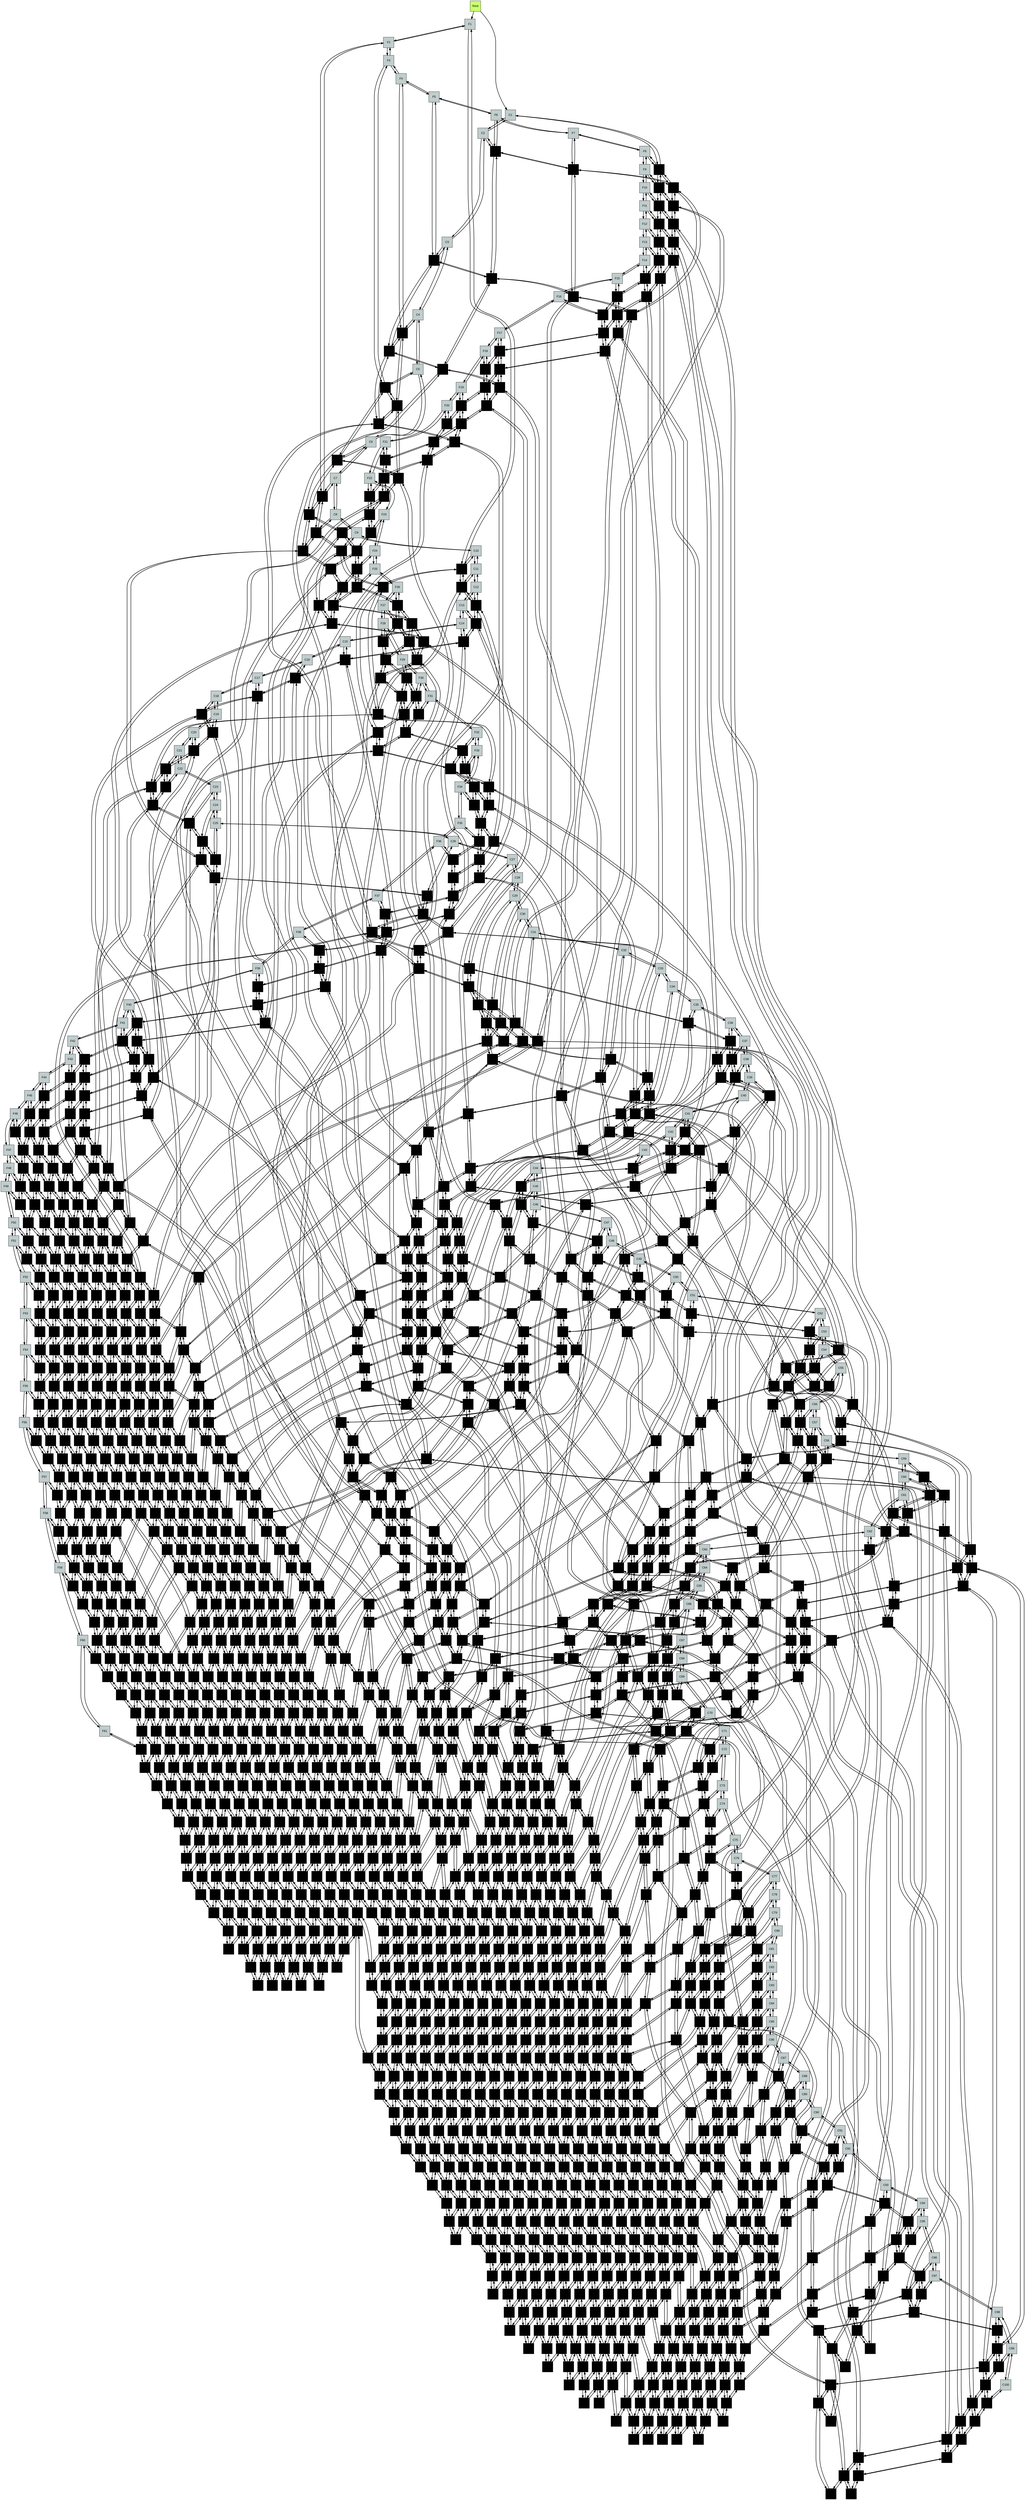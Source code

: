 digraph G{
    node[shape=box, width=0.7, height=0.7, fontname="Arial", fillcolor="white", style=filled]
    edge[style = "bold"]
    node[label = "Root" fillcolor="darkolivegreen1" pos = "-1,1!"]raiz;
	node[label = "F1" fillcolor="azure3" pos="-1,-0!" shape=box]x1;
	node[label = "F2" fillcolor="azure3" pos="-1,-1!" shape=box]x2;
	node[label = "F3" fillcolor="azure3" pos="-1,-2!" shape=box]x3;
	node[label = "F4" fillcolor="azure3" pos="-1,-3!" shape=box]x4;
	node[label = "F5" fillcolor="azure3" pos="-1,-4!" shape=box]x5;
	node[label = "F6" fillcolor="azure3" pos="-1,-5!" shape=box]x6;
	node[label = "F7" fillcolor="azure3" pos="-1,-6!" shape=box]x7;
	node[label = "F8" fillcolor="azure3" pos="-1,-7!" shape=box]x8;
	node[label = "F9" fillcolor="azure3" pos="-1,-8!" shape=box]x9;
	node[label = "F10" fillcolor="azure3" pos="-1,-9!" shape=box]x10;
	node[label = "F11" fillcolor="azure3" pos="-1,-10!" shape=box]x11;
	node[label = "F12" fillcolor="azure3" pos="-1,-11!" shape=box]x12;
	node[label = "F13" fillcolor="azure3" pos="-1,-12!" shape=box]x13;
	node[label = "F14" fillcolor="azure3" pos="-1,-13!" shape=box]x14;
	node[label = "F15" fillcolor="azure3" pos="-1,-14!" shape=box]x15;
	node[label = "F16" fillcolor="azure3" pos="-1,-15!" shape=box]x16;
	node[label = "F17" fillcolor="azure3" pos="-1,-16!" shape=box]x17;
	node[label = "F18" fillcolor="azure3" pos="-1,-17!" shape=box]x18;
	node[label = "F19" fillcolor="azure3" pos="-1,-18!" shape=box]x19;
	node[label = "F20" fillcolor="azure3" pos="-1,-19!" shape=box]x20;
	node[label = "F21" fillcolor="azure3" pos="-1,-20!" shape=box]x21;
	node[label = "F22" fillcolor="azure3" pos="-1,-21!" shape=box]x22;
	node[label = "F23" fillcolor="azure3" pos="-1,-22!" shape=box]x23;
	node[label = "F24" fillcolor="azure3" pos="-1,-23!" shape=box]x24;
	node[label = "F25" fillcolor="azure3" pos="-1,-24!" shape=box]x25;
	node[label = "F26" fillcolor="azure3" pos="-1,-25!" shape=box]x26;
	node[label = "F27" fillcolor="azure3" pos="-1,-26!" shape=box]x27;
	node[label = "F28" fillcolor="azure3" pos="-1,-27!" shape=box]x28;
	node[label = "F29" fillcolor="azure3" pos="-1,-28!" shape=box]x29;
	node[label = "F30" fillcolor="azure3" pos="-1,-29!" shape=box]x30;
	node[label = "F31" fillcolor="azure3" pos="-1,-30!" shape=box]x31;
	node[label = "F32" fillcolor="azure3" pos="-1,-31!" shape=box]x32;
	node[label = "F33" fillcolor="azure3" pos="-1,-32!" shape=box]x33;
	node[label = "F34" fillcolor="azure3" pos="-1,-33!" shape=box]x34;
	node[label = "F35" fillcolor="azure3" pos="-1,-34!" shape=box]x35;
	node[label = "F36" fillcolor="azure3" pos="-1,-35!" shape=box]x36;
	node[label = "F37" fillcolor="azure3" pos="-1,-36!" shape=box]x37;
	node[label = "F38" fillcolor="azure3" pos="-1,-37!" shape=box]x38;
	node[label = "F39" fillcolor="azure3" pos="-1,-38!" shape=box]x39;
	node[label = "F40" fillcolor="azure3" pos="-1,-39!" shape=box]x40;
	node[label = "F41" fillcolor="azure3" pos="-1,-40!" shape=box]x41;
	node[label = "F42" fillcolor="azure3" pos="-1,-41!" shape=box]x42;
	node[label = "F43" fillcolor="azure3" pos="-1,-42!" shape=box]x43;
	node[label = "F44" fillcolor="azure3" pos="-1,-43!" shape=box]x44;
	node[label = "F45" fillcolor="azure3" pos="-1,-44!" shape=box]x45;
	node[label = "F46" fillcolor="azure3" pos="-1,-45!" shape=box]x46;
	node[label = "F47" fillcolor="azure3" pos="-1,-46!" shape=box]x47;
	node[label = "F48" fillcolor="azure3" pos="-1,-47!" shape=box]x48;
	node[label = "F49" fillcolor="azure3" pos="-1,-48!" shape=box]x49;
	node[label = "F50" fillcolor="azure3" pos="-1,-49!" shape=box]x50;
	node[label = "F51" fillcolor="azure3" pos="-1,-50!" shape=box]x51;
	node[label = "F52" fillcolor="azure3" pos="-1,-51!" shape=box]x52;
	node[label = "F53" fillcolor="azure3" pos="-1,-52!" shape=box]x53;
	node[label = "F54" fillcolor="azure3" pos="-1,-53!" shape=box]x54;
	node[label = "F55" fillcolor="azure3" pos="-1,-54!" shape=box]x55;
	node[label = "F56" fillcolor="azure3" pos="-1,-55!" shape=box]x56;
	node[label = "F57" fillcolor="azure3" pos="-1,-56!" shape=box]x57;
	node[label = "F58" fillcolor="azure3" pos="-1,-57!" shape=box]x58;
	node[label = "F59" fillcolor="azure3" pos="-1,-58!" shape=box]x59;
	node[label = "F60" fillcolor="azure3" pos="-1,-59!" shape=box]x60;
	node[label = "F61" fillcolor="azure3" pos="-1,-60!" shape=box]x61;
	x1->x2;
	x1->x2[dir=back];
	x2->x3;
	x2->x3[dir=back];
	x3->x4;
	x3->x4[dir=back];
	x4->x5;
	x4->x5[dir=back];
	x5->x6;
	x5->x6[dir=back];
	x6->x7;
	x6->x7[dir=back];
	x7->x8;
	x7->x8[dir=back];
	x8->x9;
	x8->x9[dir=back];
	x9->x10;
	x9->x10[dir=back];
	x10->x11;
	x10->x11[dir=back];
	x11->x12;
	x11->x12[dir=back];
	x12->x13;
	x12->x13[dir=back];
	x13->x14;
	x13->x14[dir=back];
	x14->x15;
	x14->x15[dir=back];
	x15->x16;
	x15->x16[dir=back];
	x16->x17;
	x16->x17[dir=back];
	x17->x18;
	x17->x18[dir=back];
	x18->x19;
	x18->x19[dir=back];
	x19->x20;
	x19->x20[dir=back];
	x20->x21;
	x20->x21[dir=back];
	x21->x22;
	x21->x22[dir=back];
	x22->x23;
	x22->x23[dir=back];
	x23->x24;
	x23->x24[dir=back];
	x24->x25;
	x24->x25[dir=back];
	x25->x26;
	x25->x26[dir=back];
	x26->x27;
	x26->x27[dir=back];
	x27->x28;
	x27->x28[dir=back];
	x28->x29;
	x28->x29[dir=back];
	x29->x30;
	x29->x30[dir=back];
	x30->x31;
	x30->x31[dir=back];
	x31->x32;
	x31->x32[dir=back];
	x32->x33;
	x32->x33[dir=back];
	x33->x34;
	x33->x34[dir=back];
	x34->x35;
	x34->x35[dir=back];
	x35->x36;
	x35->x36[dir=back];
	x36->x37;
	x36->x37[dir=back];
	x37->x38;
	x37->x38[dir=back];
	x38->x39;
	x38->x39[dir=back];
	x39->x40;
	x39->x40[dir=back];
	x40->x41;
	x40->x41[dir=back];
	x41->x42;
	x41->x42[dir=back];
	x42->x43;
	x42->x43[dir=back];
	x43->x44;
	x43->x44[dir=back];
	x44->x45;
	x44->x45[dir=back];
	x45->x46;
	x45->x46[dir=back];
	x46->x47;
	x46->x47[dir=back];
	x47->x48;
	x47->x48[dir=back];
	x48->x49;
	x48->x49[dir=back];
	x49->x50;
	x49->x50[dir=back];
	x50->x51;
	x50->x51[dir=back];
	x51->x52;
	x51->x52[dir=back];
	x52->x53;
	x52->x53[dir=back];
	x53->x54;
	x53->x54[dir=back];
	x54->x55;
	x54->x55[dir=back];
	x55->x56;
	x55->x56[dir=back];
	x56->x57;
	x56->x57[dir=back];
	x57->x58;
	x57->x58[dir=back];
	x58->x59;
	x58->x59[dir=back];
	x59->x60;
	x59->x60[dir=back];
	x60->x61;
	x60->x61[dir=back];
	raiz->x1;
	node[label = "C1" fillcolor="azure3" pos = "0,1!" shape=box]y1;
	node[label = "C2" fillcolor="azure3" pos = "1,1!" shape=box]y2;
	node[label = "C3" fillcolor="azure3" pos = "2,1!" shape=box]y3;
	node[label = "C4" fillcolor="azure3" pos = "3,1!" shape=box]y4;
	node[label = "C5" fillcolor="azure3" pos = "4,1!" shape=box]y5;
	node[label = "C6" fillcolor="azure3" pos = "5,1!" shape=box]y6;
	node[label = "C7" fillcolor="azure3" pos = "6,1!" shape=box]y7;
	node[label = "C8" fillcolor="azure3" pos = "7,1!" shape=box]y8;
	node[label = "C9" fillcolor="azure3" pos = "8,1!" shape=box]y9;
	node[label = "C10" fillcolor="azure3" pos = "9,1!" shape=box]y10;
	node[label = "C11" fillcolor="azure3" pos = "10,1!" shape=box]y11;
	node[label = "C12" fillcolor="azure3" pos = "11,1!" shape=box]y12;
	node[label = "C13" fillcolor="azure3" pos = "12,1!" shape=box]y13;
	node[label = "C14" fillcolor="azure3" pos = "13,1!" shape=box]y14;
	node[label = "C15" fillcolor="azure3" pos = "14,1!" shape=box]y15;
	node[label = "C16" fillcolor="azure3" pos = "15,1!" shape=box]y16;
	node[label = "C17" fillcolor="azure3" pos = "16,1!" shape=box]y17;
	node[label = "C18" fillcolor="azure3" pos = "17,1!" shape=box]y18;
	node[label = "C19" fillcolor="azure3" pos = "18,1!" shape=box]y19;
	node[label = "C20" fillcolor="azure3" pos = "19,1!" shape=box]y20;
	node[label = "C21" fillcolor="azure3" pos = "20,1!" shape=box]y21;
	node[label = "C22" fillcolor="azure3" pos = "21,1!" shape=box]y22;
	node[label = "C23" fillcolor="azure3" pos = "22,1!" shape=box]y23;
	node[label = "C24" fillcolor="azure3" pos = "23,1!" shape=box]y24;
	node[label = "C25" fillcolor="azure3" pos = "24,1!" shape=box]y25;
	node[label = "C26" fillcolor="azure3" pos = "25,1!" shape=box]y26;
	node[label = "C27" fillcolor="azure3" pos = "26,1!" shape=box]y27;
	node[label = "C28" fillcolor="azure3" pos = "27,1!" shape=box]y28;
	node[label = "C29" fillcolor="azure3" pos = "28,1!" shape=box]y29;
	node[label = "C30" fillcolor="azure3" pos = "29,1!" shape=box]y30;
	node[label = "C31" fillcolor="azure3" pos = "30,1!" shape=box]y31;
	node[label = "C32" fillcolor="azure3" pos = "31,1!" shape=box]y32;
	node[label = "C33" fillcolor="azure3" pos = "32,1!" shape=box]y33;
	node[label = "C34" fillcolor="azure3" pos = "33,1!" shape=box]y34;
	node[label = "C35" fillcolor="azure3" pos = "34,1!" shape=box]y35;
	node[label = "C36" fillcolor="azure3" pos = "35,1!" shape=box]y36;
	node[label = "C37" fillcolor="azure3" pos = "36,1!" shape=box]y37;
	node[label = "C38" fillcolor="azure3" pos = "37,1!" shape=box]y38;
	node[label = "C39" fillcolor="azure3" pos = "38,1!" shape=box]y39;
	node[label = "C40" fillcolor="azure3" pos = "39,1!" shape=box]y40;
	node[label = "C41" fillcolor="azure3" pos = "40,1!" shape=box]y41;
	node[label = "C42" fillcolor="azure3" pos = "41,1!" shape=box]y42;
	node[label = "C43" fillcolor="azure3" pos = "42,1!" shape=box]y43;
	node[label = "C44" fillcolor="azure3" pos = "43,1!" shape=box]y44;
	node[label = "C45" fillcolor="azure3" pos = "44,1!" shape=box]y45;
	node[label = "C46" fillcolor="azure3" pos = "45,1!" shape=box]y46;
	node[label = "C47" fillcolor="azure3" pos = "46,1!" shape=box]y47;
	node[label = "C48" fillcolor="azure3" pos = "47,1!" shape=box]y48;
	node[label = "C49" fillcolor="azure3" pos = "48,1!" shape=box]y49;
	node[label = "C50" fillcolor="azure3" pos = "49,1!" shape=box]y50;
	node[label = "C51" fillcolor="azure3" pos = "50,1!" shape=box]y51;
	node[label = "C52" fillcolor="azure3" pos = "51,1!" shape=box]y52;
	node[label = "C53" fillcolor="azure3" pos = "52,1!" shape=box]y53;
	node[label = "C54" fillcolor="azure3" pos = "53,1!" shape=box]y54;
	node[label = "C55" fillcolor="azure3" pos = "54,1!" shape=box]y55;
	node[label = "C56" fillcolor="azure3" pos = "55,1!" shape=box]y56;
	node[label = "C57" fillcolor="azure3" pos = "56,1!" shape=box]y57;
	node[label = "C58" fillcolor="azure3" pos = "57,1!" shape=box]y58;
	node[label = "C59" fillcolor="azure3" pos = "58,1!" shape=box]y59;
	node[label = "C60" fillcolor="azure3" pos = "59,1!" shape=box]y60;
	node[label = "C61" fillcolor="azure3" pos = "60,1!" shape=box]y61;
	node[label = "C62" fillcolor="azure3" pos = "61,1!" shape=box]y62;
	node[label = "C63" fillcolor="azure3" pos = "62,1!" shape=box]y63;
	node[label = "C64" fillcolor="azure3" pos = "63,1!" shape=box]y64;
	node[label = "C65" fillcolor="azure3" pos = "64,1!" shape=box]y65;
	node[label = "C66" fillcolor="azure3" pos = "65,1!" shape=box]y66;
	node[label = "C67" fillcolor="azure3" pos = "66,1!" shape=box]y67;
	node[label = "C68" fillcolor="azure3" pos = "67,1!" shape=box]y68;
	node[label = "C69" fillcolor="azure3" pos = "68,1!" shape=box]y69;
	node[label = "C70" fillcolor="azure3" pos = "69,1!" shape=box]y70;
	node[label = "C71" fillcolor="azure3" pos = "70,1!" shape=box]y71;
	node[label = "C72" fillcolor="azure3" pos = "71,1!" shape=box]y72;
	node[label = "C73" fillcolor="azure3" pos = "72,1!" shape=box]y73;
	node[label = "C74" fillcolor="azure3" pos = "73,1!" shape=box]y74;
	node[label = "C75" fillcolor="azure3" pos = "74,1!" shape=box]y75;
	node[label = "C76" fillcolor="azure3" pos = "75,1!" shape=box]y76;
	node[label = "C77" fillcolor="azure3" pos = "76,1!" shape=box]y77;
	node[label = "C78" fillcolor="azure3" pos = "77,1!" shape=box]y78;
	node[label = "C79" fillcolor="azure3" pos = "78,1!" shape=box]y79;
	node[label = "C80" fillcolor="azure3" pos = "79,1!" shape=box]y80;
	node[label = "C81" fillcolor="azure3" pos = "80,1!" shape=box]y81;
	node[label = "C82" fillcolor="azure3" pos = "81,1!" shape=box]y82;
	node[label = "C83" fillcolor="azure3" pos = "82,1!" shape=box]y83;
	node[label = "C84" fillcolor="azure3" pos = "83,1!" shape=box]y84;
	node[label = "C85" fillcolor="azure3" pos = "84,1!" shape=box]y85;
	node[label = "C86" fillcolor="azure3" pos = "85,1!" shape=box]y86;
	node[label = "C87" fillcolor="azure3" pos = "86,1!" shape=box]y87;
	node[label = "C88" fillcolor="azure3" pos = "87,1!" shape=box]y88;
	node[label = "C89" fillcolor="azure3" pos = "88,1!" shape=box]y89;
	node[label = "C90" fillcolor="azure3" pos = "89,1!" shape=box]y90;
	node[label = "C91" fillcolor="azure3" pos = "90,1!" shape=box]y91;
	node[label = "C92" fillcolor="azure3" pos = "91,1!" shape=box]y92;
	node[label = "C93" fillcolor="azure3" pos = "92,1!" shape=box]y93;
	node[label = "C94" fillcolor="azure3" pos = "93,1!" shape=box]y94;
	node[label = "C95" fillcolor="azure3" pos = "94,1!" shape=box]y95;
	node[label = "C96" fillcolor="azure3" pos = "95,1!" shape=box]y96;
	node[label = "C97" fillcolor="azure3" pos = "96,1!" shape=box]y97;
	node[label = "C98" fillcolor="azure3" pos = "97,1!" shape=box]y98;
	node[label = "C99" fillcolor="azure3" pos = "98,1!" shape=box]y99;
	node[label = "C100" fillcolor="azure3" pos = "99,1!" shape=box]y100;
	y1->y2;
	y1->y2[dir=back];
	y2->y3;
	y2->y3[dir=back];
	y3->y4;
	y3->y4[dir=back];
	y4->y5;
	y4->y5[dir=back];
	y5->y6;
	y5->y6[dir=back];
	y6->y7;
	y6->y7[dir=back];
	y7->y8;
	y7->y8[dir=back];
	y8->y9;
	y8->y9[dir=back];
	y9->y10;
	y9->y10[dir=back];
	y10->y11;
	y10->y11[dir=back];
	y11->y12;
	y11->y12[dir=back];
	y12->y13;
	y12->y13[dir=back];
	y13->y14;
	y13->y14[dir=back];
	y14->y15;
	y14->y15[dir=back];
	y15->y16;
	y15->y16[dir=back];
	y16->y17;
	y16->y17[dir=back];
	y17->y18;
	y17->y18[dir=back];
	y18->y19;
	y18->y19[dir=back];
	y19->y20;
	y19->y20[dir=back];
	y20->y21;
	y20->y21[dir=back];
	y21->y22;
	y21->y22[dir=back];
	y22->y23;
	y22->y23[dir=back];
	y23->y24;
	y23->y24[dir=back];
	y24->y25;
	y24->y25[dir=back];
	y25->y26;
	y25->y26[dir=back];
	y26->y27;
	y26->y27[dir=back];
	y27->y28;
	y27->y28[dir=back];
	y28->y29;
	y28->y29[dir=back];
	y29->y30;
	y29->y30[dir=back];
	y30->y31;
	y30->y31[dir=back];
	y31->y32;
	y31->y32[dir=back];
	y32->y33;
	y32->y33[dir=back];
	y33->y34;
	y33->y34[dir=back];
	y34->y35;
	y34->y35[dir=back];
	y35->y36;
	y35->y36[dir=back];
	y36->y37;
	y36->y37[dir=back];
	y37->y38;
	y37->y38[dir=back];
	y38->y39;
	y38->y39[dir=back];
	y39->y40;
	y39->y40[dir=back];
	y40->y41;
	y40->y41[dir=back];
	y41->y42;
	y41->y42[dir=back];
	y42->y43;
	y42->y43[dir=back];
	y43->y44;
	y43->y44[dir=back];
	y44->y45;
	y44->y45[dir=back];
	y45->y46;
	y45->y46[dir=back];
	y46->y47;
	y46->y47[dir=back];
	y47->y48;
	y47->y48[dir=back];
	y48->y49;
	y48->y49[dir=back];
	y49->y50;
	y49->y50[dir=back];
	y50->y51;
	y50->y51[dir=back];
	y51->y52;
	y51->y52[dir=back];
	y52->y53;
	y52->y53[dir=back];
	y53->y54;
	y53->y54[dir=back];
	y54->y55;
	y54->y55[dir=back];
	y55->y56;
	y55->y56[dir=back];
	y56->y57;
	y56->y57[dir=back];
	y57->y58;
	y57->y58[dir=back];
	y58->y59;
	y58->y59[dir=back];
	y59->y60;
	y59->y60[dir=back];
	y60->y61;
	y60->y61[dir=back];
	y61->y62;
	y61->y62[dir=back];
	y62->y63;
	y62->y63[dir=back];
	y63->y64;
	y63->y64[dir=back];
	y64->y65;
	y64->y65[dir=back];
	y65->y66;
	y65->y66[dir=back];
	y66->y67;
	y66->y67[dir=back];
	y67->y68;
	y67->y68[dir=back];
	y68->y69;
	y68->y69[dir=back];
	y69->y70;
	y69->y70[dir=back];
	y70->y71;
	y70->y71[dir=back];
	y71->y72;
	y71->y72[dir=back];
	y72->y73;
	y72->y73[dir=back];
	y73->y74;
	y73->y74[dir=back];
	y74->y75;
	y74->y75[dir=back];
	y75->y76;
	y75->y76[dir=back];
	y76->y77;
	y76->y77[dir=back];
	y77->y78;
	y77->y78[dir=back];
	y78->y79;
	y78->y79[dir=back];
	y79->y80;
	y79->y80[dir=back];
	y80->y81;
	y80->y81[dir=back];
	y81->y82;
	y81->y82[dir=back];
	y82->y83;
	y82->y83[dir=back];
	y83->y84;
	y83->y84[dir=back];
	y84->y85;
	y84->y85[dir=back];
	y85->y86;
	y85->y86[dir=back];
	y86->y87;
	y86->y87[dir=back];
	y87->y88;
	y87->y88[dir=back];
	y88->y89;
	y88->y89[dir=back];
	y89->y90;
	y89->y90[dir=back];
	y90->y91;
	y90->y91[dir=back];
	y91->y92;
	y91->y92[dir=back];
	y92->y93;
	y92->y93[dir=back];
	y93->y94;
	y93->y94[dir=back];
	y94->y95;
	y94->y95[dir=back];
	y95->y96;
	y95->y96[dir=back];
	y96->y97;
	y96->y97[dir=back];
	y97->y98;
	y97->y98[dir=back];
	y98->y99;
	y98->y99[dir=back];
	y99->y100;
	y99->y100[dir=back];
	raiz->y1;
	node[label="*" fillcolor="black" pos="9,-0!" shape=box]i1_10;
	node[label="*" fillcolor="black" pos="10,-0!" shape=box]i1_11;
	node[label="*" fillcolor="black" pos="11,-0!" shape=box]i1_12;
	node[label="*" fillcolor="black" pos="12,-0!" shape=box]i1_13;
	node[label="*" fillcolor="black" pos="13,-0!" shape=box]i1_14;
	node[label="*" fillcolor="black" pos="14,-0!" shape=box]i1_15;
	node[label="*" fillcolor="black" pos="15,-0!" shape=box]i1_16;
	node[label="*" fillcolor="black" pos="16,-0!" shape=box]i1_17;
	node[label="*" fillcolor="black" pos="17,-0!" shape=box]i1_18;
	node[label="*" fillcolor="black" pos="18,-0!" shape=box]i1_19;
	node[label="*" fillcolor="black" pos="19,-0!" shape=box]i1_20;
	node[label="*" fillcolor="black" pos="20,-0!" shape=box]i1_21;
	node[label="*" fillcolor="black" pos="21,-0!" shape=box]i1_22;
	i1_10->i1_11;
	i1_10->i1_11[dir=back];
	i1_11->i1_12;
	i1_11->i1_12[dir=back];
	i1_12->i1_13;
	i1_12->i1_13[dir=back];
	i1_13->i1_14;
	i1_13->i1_14[dir=back];
	i1_14->i1_15;
	i1_14->i1_15[dir=back];
	i1_15->i1_16;
	i1_15->i1_16[dir=back];
	i1_16->i1_17;
	i1_16->i1_17[dir=back];
	i1_17->i1_18;
	i1_17->i1_18[dir=back];
	i1_18->i1_19;
	i1_18->i1_19[dir=back];
	i1_19->i1_20;
	i1_19->i1_20[dir=back];
	i1_20->i1_21;
	i1_20->i1_21[dir=back];
	i1_21->i1_22;
	i1_21->i1_22[dir=back];
	x1->i1_10;
	x1->i1_10[dir=back];
	node[label="*" fillcolor="black" pos="6,-1!" shape=box]i2_7;
	node[label="*" fillcolor="black" pos="7,-1!" shape=box]i2_8;
	node[label="*" fillcolor="black" pos="8,-1!" shape=box]i2_9;
	node[label="*" fillcolor="black" pos="9,-1!" shape=box]i2_10;
	node[label="*" fillcolor="black" pos="10,-1!" shape=box]i2_11;
	node[label="*" fillcolor="black" pos="20,-1!" shape=box]i2_21;
	node[label="*" fillcolor="black" pos="21,-1!" shape=box]i2_22;
	node[label="*" fillcolor="black" pos="22,-1!" shape=box]i2_23;
	node[label="*" fillcolor="black" pos="23,-1!" shape=box]i2_24;
	node[label="*" fillcolor="black" pos="24,-1!" shape=box]i2_25;
	i2_7->i2_8;
	i2_7->i2_8[dir=back];
	i2_8->i2_9;
	i2_8->i2_9[dir=back];
	i2_9->i2_10;
	i2_9->i2_10[dir=back];
	i2_10->i2_11;
	i2_10->i2_11[dir=back];
	i2_11->i2_21;
	i2_11->i2_21[dir=back];
	i2_21->i2_22;
	i2_21->i2_22[dir=back];
	i2_22->i2_23;
	i2_22->i2_23[dir=back];
	i2_23->i2_24;
	i2_23->i2_24[dir=back];
	i2_24->i2_25;
	i2_24->i2_25[dir=back];
	x2->i2_7;
	x2->i2_7[dir=back];
	node[label="*" fillcolor="black" pos="4,-2!" shape=box]i3_5;
	node[label="*" fillcolor="black" pos="5,-2!" shape=box]i3_6;
	node[label="*" fillcolor="black" pos="6,-2!" shape=box]i3_7;
	node[label="*" fillcolor="black" pos="7,-2!" shape=box]i3_8;
	node[label="*" fillcolor="black" pos="23,-2!" shape=box]i3_24;
	node[label="*" fillcolor="black" pos="24,-2!" shape=box]i3_25;
	node[label="*" fillcolor="black" pos="25,-2!" shape=box]i3_26;
	i3_5->i3_6;
	i3_5->i3_6[dir=back];
	i3_6->i3_7;
	i3_6->i3_7[dir=back];
	i3_7->i3_8;
	i3_7->i3_8[dir=back];
	i3_8->i3_24;
	i3_8->i3_24[dir=back];
	i3_24->i3_25;
	i3_24->i3_25[dir=back];
	i3_25->i3_26;
	i3_25->i3_26[dir=back];
	x3->i3_5;
	x3->i3_5[dir=back];
	node[label="*" fillcolor="black" pos="3,-3!" shape=box]i4_4;
	node[label="*" fillcolor="black" pos="4,-3!" shape=box]i4_5;
	node[label="*" fillcolor="black" pos="5,-3!" shape=box]i4_6;
	node[label="*" fillcolor="black" pos="25,-3!" shape=box]i4_26;
	node[label="*" fillcolor="black" pos="26,-3!" shape=box]i4_27;
	node[label="*" fillcolor="black" pos="40,-3!" shape=box]i4_41;
	node[label="*" fillcolor="black" pos="41,-3!" shape=box]i4_42;
	node[label="*" fillcolor="black" pos="42,-3!" shape=box]i4_43;
	node[label="*" fillcolor="black" pos="43,-3!" shape=box]i4_44;
	node[label="*" fillcolor="black" pos="44,-3!" shape=box]i4_45;
	node[label="*" fillcolor="black" pos="45,-3!" shape=box]i4_46;
	node[label="*" fillcolor="black" pos="46,-3!" shape=box]i4_47;
	node[label="*" fillcolor="black" pos="47,-3!" shape=box]i4_48;
	node[label="*" fillcolor="black" pos="48,-3!" shape=box]i4_49;
	node[label="*" fillcolor="black" pos="49,-3!" shape=box]i4_50;
	node[label="*" fillcolor="black" pos="50,-3!" shape=box]i4_51;
	node[label="*" fillcolor="black" pos="51,-3!" shape=box]i4_52;
	node[label="*" fillcolor="black" pos="52,-3!" shape=box]i4_53;
	node[label="*" fillcolor="black" pos="53,-3!" shape=box]i4_54;
	node[label="*" fillcolor="black" pos="54,-3!" shape=box]i4_55;
	i4_4->i4_5;
	i4_4->i4_5[dir=back];
	i4_5->i4_6;
	i4_5->i4_6[dir=back];
	i4_6->i4_26;
	i4_6->i4_26[dir=back];
	i4_26->i4_27;
	i4_26->i4_27[dir=back];
	i4_27->i4_41;
	i4_27->i4_41[dir=back];
	i4_41->i4_42;
	i4_41->i4_42[dir=back];
	i4_42->i4_43;
	i4_42->i4_43[dir=back];
	i4_43->i4_44;
	i4_43->i4_44[dir=back];
	i4_44->i4_45;
	i4_44->i4_45[dir=back];
	i4_45->i4_46;
	i4_45->i4_46[dir=back];
	i4_46->i4_47;
	i4_46->i4_47[dir=back];
	i4_47->i4_48;
	i4_47->i4_48[dir=back];
	i4_48->i4_49;
	i4_48->i4_49[dir=back];
	i4_49->i4_50;
	i4_49->i4_50[dir=back];
	i4_50->i4_51;
	i4_50->i4_51[dir=back];
	i4_51->i4_52;
	i4_51->i4_52[dir=back];
	i4_52->i4_53;
	i4_52->i4_53[dir=back];
	i4_53->i4_54;
	i4_53->i4_54[dir=back];
	i4_54->i4_55;
	i4_54->i4_55[dir=back];
	x4->i4_4;
	x4->i4_4[dir=back];
	node[label="*" fillcolor="black" pos="2,-4!" shape=box]i5_3;
	node[label="*" fillcolor="black" pos="3,-4!" shape=box]i5_4;
	node[label="*" fillcolor="black" pos="4,-4!" shape=box]i5_5;
	node[label="*" fillcolor="black" pos="25,-4!" shape=box]i5_26;
	node[label="*" fillcolor="black" pos="26,-4!" shape=box]i5_27;
	node[label="*" fillcolor="black" pos="27,-4!" shape=box]i5_28;
	node[label="*" fillcolor="black" pos="34,-4!" shape=box]i5_35;
	node[label="*" fillcolor="black" pos="35,-4!" shape=box]i5_36;
	node[label="*" fillcolor="black" pos="36,-4!" shape=box]i5_37;
	node[label="*" fillcolor="black" pos="37,-4!" shape=box]i5_38;
	node[label="*" fillcolor="black" pos="38,-4!" shape=box]i5_39;
	node[label="*" fillcolor="black" pos="39,-4!" shape=box]i5_40;
	node[label="*" fillcolor="black" pos="40,-4!" shape=box]i5_41;
	node[label="*" fillcolor="black" pos="41,-4!" shape=box]i5_42;
	node[label="*" fillcolor="black" pos="42,-4!" shape=box]i5_43;
	node[label="*" fillcolor="black" pos="52,-4!" shape=box]i5_53;
	node[label="*" fillcolor="black" pos="53,-4!" shape=box]i5_54;
	node[label="*" fillcolor="black" pos="54,-4!" shape=box]i5_55;
	node[label="*" fillcolor="black" pos="55,-4!" shape=box]i5_56;
	node[label="*" fillcolor="black" pos="56,-4!" shape=box]i5_57;
	node[label="*" fillcolor="black" pos="57,-4!" shape=box]i5_58;
	node[label="*" fillcolor="black" pos="58,-4!" shape=box]i5_59;
	node[label="*" fillcolor="black" pos="59,-4!" shape=box]i5_60;
	node[label="*" fillcolor="black" pos="60,-4!" shape=box]i5_61;
	i5_3->i5_4;
	i5_3->i5_4[dir=back];
	i5_4->i5_5;
	i5_4->i5_5[dir=back];
	i5_5->i5_26;
	i5_5->i5_26[dir=back];
	i5_26->i5_27;
	i5_26->i5_27[dir=back];
	i5_27->i5_28;
	i5_27->i5_28[dir=back];
	i5_28->i5_35;
	i5_28->i5_35[dir=back];
	i5_35->i5_36;
	i5_35->i5_36[dir=back];
	i5_36->i5_37;
	i5_36->i5_37[dir=back];
	i5_37->i5_38;
	i5_37->i5_38[dir=back];
	i5_38->i5_39;
	i5_38->i5_39[dir=back];
	i5_39->i5_40;
	i5_39->i5_40[dir=back];
	i5_40->i5_41;
	i5_40->i5_41[dir=back];
	i5_41->i5_42;
	i5_41->i5_42[dir=back];
	i5_42->i5_43;
	i5_42->i5_43[dir=back];
	i5_43->i5_53;
	i5_43->i5_53[dir=back];
	i5_53->i5_54;
	i5_53->i5_54[dir=back];
	i5_54->i5_55;
	i5_54->i5_55[dir=back];
	i5_55->i5_56;
	i5_55->i5_56[dir=back];
	i5_56->i5_57;
	i5_56->i5_57[dir=back];
	i5_57->i5_58;
	i5_57->i5_58[dir=back];
	i5_58->i5_59;
	i5_58->i5_59[dir=back];
	i5_59->i5_60;
	i5_59->i5_60[dir=back];
	i5_60->i5_61;
	i5_60->i5_61[dir=back];
	x5->i5_3;
	x5->i5_3[dir=back];
	node[label="*" fillcolor="black" pos="1,-5!" shape=box]i6_2;
	node[label="*" fillcolor="black" pos="2,-5!" shape=box]i6_3;
	node[label="*" fillcolor="black" pos="3,-5!" shape=box]i6_4;
	node[label="*" fillcolor="black" pos="26,-5!" shape=box]i6_27;
	node[label="*" fillcolor="black" pos="27,-5!" shape=box]i6_28;
	node[label="*" fillcolor="black" pos="28,-5!" shape=box]i6_29;
	node[label="*" fillcolor="black" pos="29,-5!" shape=box]i6_30;
	node[label="*" fillcolor="black" pos="30,-5!" shape=box]i6_31;
	node[label="*" fillcolor="black" pos="31,-5!" shape=box]i6_32;
	node[label="*" fillcolor="black" pos="32,-5!" shape=box]i6_33;
	node[label="*" fillcolor="black" pos="33,-5!" shape=box]i6_34;
	node[label="*" fillcolor="black" pos="34,-5!" shape=box]i6_35;
	node[label="*" fillcolor="black" pos="60,-5!" shape=box]i6_61;
	node[label="*" fillcolor="black" pos="61,-5!" shape=box]i6_62;
	node[label="*" fillcolor="black" pos="62,-5!" shape=box]i6_63;
	node[label="*" fillcolor="black" pos="63,-5!" shape=box]i6_64;
	node[label="*" fillcolor="black" pos="64,-5!" shape=box]i6_65;
	node[label="*" fillcolor="black" pos="65,-5!" shape=box]i6_66;
	i6_2->i6_3;
	i6_2->i6_3[dir=back];
	i6_3->i6_4;
	i6_3->i6_4[dir=back];
	i6_4->i6_27;
	i6_4->i6_27[dir=back];
	i6_27->i6_28;
	i6_27->i6_28[dir=back];
	i6_28->i6_29;
	i6_28->i6_29[dir=back];
	i6_29->i6_30;
	i6_29->i6_30[dir=back];
	i6_30->i6_31;
	i6_30->i6_31[dir=back];
	i6_31->i6_32;
	i6_31->i6_32[dir=back];
	i6_32->i6_33;
	i6_32->i6_33[dir=back];
	i6_33->i6_34;
	i6_33->i6_34[dir=back];
	i6_34->i6_35;
	i6_34->i6_35[dir=back];
	i6_35->i6_61;
	i6_35->i6_61[dir=back];
	i6_61->i6_62;
	i6_61->i6_62[dir=back];
	i6_62->i6_63;
	i6_62->i6_63[dir=back];
	i6_63->i6_64;
	i6_63->i6_64[dir=back];
	i6_64->i6_65;
	i6_64->i6_65[dir=back];
	i6_65->i6_66;
	i6_65->i6_66[dir=back];
	x6->i6_2;
	x6->i6_2[dir=back];
	node[label="*" fillcolor="black" pos="1,-6!" shape=box]i7_2;
	node[label="*" fillcolor="black" pos="2,-6!" shape=box]i7_3;
	node[label="*" fillcolor="black" pos="27,-6!" shape=box]i7_28;
	node[label="*" fillcolor="black" pos="28,-6!" shape=box]i7_29;
	node[label="*" fillcolor="black" pos="29,-6!" shape=box]i7_30;
	node[label="*" fillcolor="black" pos="30,-6!" shape=box]i7_31;
	node[label="*" fillcolor="black" pos="64,-6!" shape=box]i7_65;
	node[label="*" fillcolor="black" pos="65,-6!" shape=box]i7_66;
	node[label="*" fillcolor="black" pos="66,-6!" shape=box]i7_67;
	node[label="*" fillcolor="black" pos="67,-6!" shape=box]i7_68;
	node[label="*" fillcolor="black" pos="68,-6!" shape=box]i7_69;
	i7_2->i7_3;
	i7_2->i7_3[dir=back];
	i7_3->i7_28;
	i7_3->i7_28[dir=back];
	i7_28->i7_29;
	i7_28->i7_29[dir=back];
	i7_29->i7_30;
	i7_29->i7_30[dir=back];
	i7_30->i7_31;
	i7_30->i7_31[dir=back];
	i7_31->i7_65;
	i7_31->i7_65[dir=back];
	i7_65->i7_66;
	i7_65->i7_66[dir=back];
	i7_66->i7_67;
	i7_66->i7_67[dir=back];
	i7_67->i7_68;
	i7_67->i7_68[dir=back];
	i7_68->i7_69;
	i7_68->i7_69[dir=back];
	x7->i7_2;
	x7->i7_2[dir=back];
	node[label="*" fillcolor="black" pos="0,-7!" shape=box]i8_1;
	node[label="*" fillcolor="black" pos="1,-7!" shape=box]i8_2;
	node[label="*" fillcolor="black" pos="2,-7!" shape=box]i8_3;
	node[label="*" fillcolor="black" pos="27,-7!" shape=box]i8_28;
	node[label="*" fillcolor="black" pos="28,-7!" shape=box]i8_29;
	node[label="*" fillcolor="black" pos="68,-7!" shape=box]i8_69;
	node[label="*" fillcolor="black" pos="69,-7!" shape=box]i8_70;
	node[label="*" fillcolor="black" pos="70,-7!" shape=box]i8_71;
	node[label="*" fillcolor="black" pos="71,-7!" shape=box]i8_72;
	i8_1->i8_2;
	i8_1->i8_2[dir=back];
	i8_2->i8_3;
	i8_2->i8_3[dir=back];
	i8_3->i8_28;
	i8_3->i8_28[dir=back];
	i8_28->i8_29;
	i8_28->i8_29[dir=back];
	i8_29->i8_69;
	i8_29->i8_69[dir=back];
	i8_69->i8_70;
	i8_69->i8_70[dir=back];
	i8_70->i8_71;
	i8_70->i8_71[dir=back];
	i8_71->i8_72;
	i8_71->i8_72[dir=back];
	x8->i8_1;
	x8->i8_1[dir=back];
	node[label="*" fillcolor="black" pos="0,-8!" shape=box]i9_1;
	node[label="*" fillcolor="black" pos="1,-8!" shape=box]i9_2;
	node[label="*" fillcolor="black" pos="27,-8!" shape=box]i9_28;
	node[label="*" fillcolor="black" pos="70,-8!" shape=box]i9_71;
	node[label="*" fillcolor="black" pos="71,-8!" shape=box]i9_72;
	node[label="*" fillcolor="black" pos="72,-8!" shape=box]i9_73;
	node[label="*" fillcolor="black" pos="73,-8!" shape=box]i9_74;
	i9_1->i9_2;
	i9_1->i9_2[dir=back];
	i9_2->i9_28;
	i9_2->i9_28[dir=back];
	i9_28->i9_71;
	i9_28->i9_71[dir=back];
	i9_71->i9_72;
	i9_71->i9_72[dir=back];
	i9_72->i9_73;
	i9_72->i9_73[dir=back];
	i9_73->i9_74;
	i9_73->i9_74[dir=back];
	x9->i9_1;
	x9->i9_1[dir=back];
	node[label="*" fillcolor="black" pos="0,-9!" shape=box]i10_1;
	node[label="*" fillcolor="black" pos="1,-9!" shape=box]i10_2;
	node[label="*" fillcolor="black" pos="73,-9!" shape=box]i10_74;
	node[label="*" fillcolor="black" pos="74,-9!" shape=box]i10_75;
	node[label="*" fillcolor="black" pos="75,-9!" shape=box]i10_76;
	i10_1->i10_2;
	i10_1->i10_2[dir=back];
	i10_2->i10_74;
	i10_2->i10_74[dir=back];
	i10_74->i10_75;
	i10_74->i10_75[dir=back];
	i10_75->i10_76;
	i10_75->i10_76[dir=back];
	x10->i10_1;
	x10->i10_1[dir=back];
	node[label="*" fillcolor="black" pos="0,-10!" shape=box]i11_1;
	node[label="*" fillcolor="black" pos="1,-10!" shape=box]i11_2;
	node[label="*" fillcolor="black" pos="75,-10!" shape=box]i11_76;
	node[label="*" fillcolor="black" pos="76,-10!" shape=box]i11_77;
	node[label="*" fillcolor="black" pos="77,-10!" shape=box]i11_78;
	node[label="*" fillcolor="black" pos="79,-10!" shape=box]i11_80;
	node[label="*" fillcolor="black" pos="80,-10!" shape=box]i11_81;
	node[label="*" fillcolor="black" pos="81,-10!" shape=box]i11_82;
	node[label="*" fillcolor="black" pos="82,-10!" shape=box]i11_83;
	node[label="*" fillcolor="black" pos="83,-10!" shape=box]i11_84;
	node[label="*" fillcolor="black" pos="84,-10!" shape=box]i11_85;
	node[label="*" fillcolor="black" pos="85,-10!" shape=box]i11_86;
	node[label="*" fillcolor="black" pos="86,-10!" shape=box]i11_87;
	node[label="*" fillcolor="black" pos="87,-10!" shape=box]i11_88;
	node[label="*" fillcolor="black" pos="88,-10!" shape=box]i11_89;
	node[label="*" fillcolor="black" pos="89,-10!" shape=box]i11_90;
	node[label="*" fillcolor="black" pos="90,-10!" shape=box]i11_91;
	node[label="*" fillcolor="black" pos="91,-10!" shape=box]i11_92;
	i11_1->i11_2;
	i11_1->i11_2[dir=back];
	i11_2->i11_76;
	i11_2->i11_76[dir=back];
	i11_76->i11_77;
	i11_76->i11_77[dir=back];
	i11_77->i11_78;
	i11_77->i11_78[dir=back];
	i11_78->i11_80;
	i11_78->i11_80[dir=back];
	i11_80->i11_81;
	i11_80->i11_81[dir=back];
	i11_81->i11_82;
	i11_81->i11_82[dir=back];
	i11_82->i11_83;
	i11_82->i11_83[dir=back];
	i11_83->i11_84;
	i11_83->i11_84[dir=back];
	i11_84->i11_85;
	i11_84->i11_85[dir=back];
	i11_85->i11_86;
	i11_85->i11_86[dir=back];
	i11_86->i11_87;
	i11_86->i11_87[dir=back];
	i11_87->i11_88;
	i11_87->i11_88[dir=back];
	i11_88->i11_89;
	i11_88->i11_89[dir=back];
	i11_89->i11_90;
	i11_89->i11_90[dir=back];
	i11_90->i11_91;
	i11_90->i11_91[dir=back];
	i11_91->i11_92;
	i11_91->i11_92[dir=back];
	x11->i11_1;
	x11->i11_1[dir=back];
	node[label="*" fillcolor="black" pos="0,-11!" shape=box]i12_1;
	node[label="*" fillcolor="black" pos="1,-11!" shape=box]i12_2;
	node[label="*" fillcolor="black" pos="54,-11!" shape=box]i12_55;
	node[label="*" fillcolor="black" pos="55,-11!" shape=box]i12_56;
	node[label="*" fillcolor="black" pos="56,-11!" shape=box]i12_57;
	node[label="*" fillcolor="black" pos="76,-11!" shape=box]i12_77;
	node[label="*" fillcolor="black" pos="77,-11!" shape=box]i12_78;
	node[label="*" fillcolor="black" pos="78,-11!" shape=box]i12_79;
	node[label="*" fillcolor="black" pos="79,-11!" shape=box]i12_80;
	node[label="*" fillcolor="black" pos="80,-11!" shape=box]i12_81;
	node[label="*" fillcolor="black" pos="81,-11!" shape=box]i12_82;
	node[label="*" fillcolor="black" pos="89,-11!" shape=box]i12_90;
	node[label="*" fillcolor="black" pos="90,-11!" shape=box]i12_91;
	node[label="*" fillcolor="black" pos="91,-11!" shape=box]i12_92;
	node[label="*" fillcolor="black" pos="92,-11!" shape=box]i12_93;
	node[label="*" fillcolor="black" pos="93,-11!" shape=box]i12_94;
	node[label="*" fillcolor="black" pos="94,-11!" shape=box]i12_95;
	i12_1->i12_2;
	i12_1->i12_2[dir=back];
	i12_2->i12_55;
	i12_2->i12_55[dir=back];
	i12_55->i12_56;
	i12_55->i12_56[dir=back];
	i12_56->i12_57;
	i12_56->i12_57[dir=back];
	i12_57->i12_77;
	i12_57->i12_77[dir=back];
	i12_77->i12_78;
	i12_77->i12_78[dir=back];
	i12_78->i12_79;
	i12_78->i12_79[dir=back];
	i12_79->i12_80;
	i12_79->i12_80[dir=back];
	i12_80->i12_81;
	i12_80->i12_81[dir=back];
	i12_81->i12_82;
	i12_81->i12_82[dir=back];
	i12_82->i12_90;
	i12_82->i12_90[dir=back];
	i12_90->i12_91;
	i12_90->i12_91[dir=back];
	i12_91->i12_92;
	i12_91->i12_92[dir=back];
	i12_92->i12_93;
	i12_92->i12_93[dir=back];
	i12_93->i12_94;
	i12_93->i12_94[dir=back];
	i12_94->i12_95;
	i12_94->i12_95[dir=back];
	x12->i12_1;
	x12->i12_1[dir=back];
	node[label="*" fillcolor="black" pos="0,-12!" shape=box]i13_1;
	node[label="*" fillcolor="black" pos="1,-12!" shape=box]i13_2;
	node[label="*" fillcolor="black" pos="35,-12!" shape=box]i13_36;
	node[label="*" fillcolor="black" pos="36,-12!" shape=box]i13_37;
	node[label="*" fillcolor="black" pos="52,-12!" shape=box]i13_53;
	node[label="*" fillcolor="black" pos="53,-12!" shape=box]i13_54;
	node[label="*" fillcolor="black" pos="54,-12!" shape=box]i13_55;
	node[label="*" fillcolor="black" pos="57,-12!" shape=box]i13_58;
	node[label="*" fillcolor="black" pos="58,-12!" shape=box]i13_59;
	node[label="*" fillcolor="black" pos="93,-12!" shape=box]i13_94;
	node[label="*" fillcolor="black" pos="94,-12!" shape=box]i13_95;
	node[label="*" fillcolor="black" pos="95,-12!" shape=box]i13_96;
	node[label="*" fillcolor="black" pos="96,-12!" shape=box]i13_97;
	i13_1->i13_2;
	i13_1->i13_2[dir=back];
	i13_2->i13_36;
	i13_2->i13_36[dir=back];
	i13_36->i13_37;
	i13_36->i13_37[dir=back];
	i13_37->i13_53;
	i13_37->i13_53[dir=back];
	i13_53->i13_54;
	i13_53->i13_54[dir=back];
	i13_54->i13_55;
	i13_54->i13_55[dir=back];
	i13_55->i13_58;
	i13_55->i13_58[dir=back];
	i13_58->i13_59;
	i13_58->i13_59[dir=back];
	i13_59->i13_94;
	i13_59->i13_94[dir=back];
	i13_94->i13_95;
	i13_94->i13_95[dir=back];
	i13_95->i13_96;
	i13_95->i13_96[dir=back];
	i13_96->i13_97;
	i13_96->i13_97[dir=back];
	x13->i13_1;
	x13->i13_1[dir=back];
	node[label="*" fillcolor="black" pos="0,-13!" shape=box]i14_1;
	node[label="*" fillcolor="black" pos="1,-13!" shape=box]i14_2;
	node[label="*" fillcolor="black" pos="32,-13!" shape=box]i14_33;
	node[label="*" fillcolor="black" pos="33,-13!" shape=box]i14_34;
	node[label="*" fillcolor="black" pos="34,-13!" shape=box]i14_35;
	node[label="*" fillcolor="black" pos="37,-13!" shape=box]i14_38;
	node[label="*" fillcolor="black" pos="38,-13!" shape=box]i14_39;
	node[label="*" fillcolor="black" pos="51,-13!" shape=box]i14_52;
	node[label="*" fillcolor="black" pos="52,-13!" shape=box]i14_53;
	node[label="*" fillcolor="black" pos="58,-13!" shape=box]i14_59;
	node[label="*" fillcolor="black" pos="59,-13!" shape=box]i14_60;
	node[label="*" fillcolor="black" pos="95,-13!" shape=box]i14_96;
	node[label="*" fillcolor="black" pos="96,-13!" shape=box]i14_97;
	node[label="*" fillcolor="black" pos="97,-13!" shape=box]i14_98;
	i14_1->i14_2;
	i14_1->i14_2[dir=back];
	i14_2->i14_33;
	i14_2->i14_33[dir=back];
	i14_33->i14_34;
	i14_33->i14_34[dir=back];
	i14_34->i14_35;
	i14_34->i14_35[dir=back];
	i14_35->i14_38;
	i14_35->i14_38[dir=back];
	i14_38->i14_39;
	i14_38->i14_39[dir=back];
	i14_39->i14_52;
	i14_39->i14_52[dir=back];
	i14_52->i14_53;
	i14_52->i14_53[dir=back];
	i14_53->i14_59;
	i14_53->i14_59[dir=back];
	i14_59->i14_60;
	i14_59->i14_60[dir=back];
	i14_60->i14_96;
	i14_60->i14_96[dir=back];
	i14_96->i14_97;
	i14_96->i14_97[dir=back];
	i14_97->i14_98;
	i14_97->i14_98[dir=back];
	x14->i14_1;
	x14->i14_1[dir=back];
	node[label="*" fillcolor="black" pos="0,-14!" shape=box]i15_1;
	node[label="*" fillcolor="black" pos="1,-14!" shape=box]i15_2;
	node[label="*" fillcolor="black" pos="2,-14!" shape=box]i15_3;
	node[label="*" fillcolor="black" pos="32,-14!" shape=box]i15_33;
	node[label="*" fillcolor="black" pos="38,-14!" shape=box]i15_39;
	node[label="*" fillcolor="black" pos="39,-14!" shape=box]i15_40;
	node[label="*" fillcolor="black" pos="51,-14!" shape=box]i15_52;
	node[label="*" fillcolor="black" pos="52,-14!" shape=box]i15_53;
	node[label="*" fillcolor="black" pos="59,-14!" shape=box]i15_60;
	node[label="*" fillcolor="black" pos="60,-14!" shape=box]i15_61;
	node[label="*" fillcolor="black" pos="97,-14!" shape=box]i15_98;
	node[label="*" fillcolor="black" pos="98,-14!" shape=box]i15_99;
	i15_1->i15_2;
	i15_1->i15_2[dir=back];
	i15_2->i15_3;
	i15_2->i15_3[dir=back];
	i15_3->i15_33;
	i15_3->i15_33[dir=back];
	i15_33->i15_39;
	i15_33->i15_39[dir=back];
	i15_39->i15_40;
	i15_39->i15_40[dir=back];
	i15_40->i15_52;
	i15_40->i15_52[dir=back];
	i15_52->i15_53;
	i15_52->i15_53[dir=back];
	i15_53->i15_60;
	i15_53->i15_60[dir=back];
	i15_60->i15_61;
	i15_60->i15_61[dir=back];
	i15_61->i15_98;
	i15_61->i15_98[dir=back];
	i15_98->i15_99;
	i15_98->i15_99[dir=back];
	x15->i15_1;
	x15->i15_1[dir=back];
	node[label="*" fillcolor="black" pos="0,-15!" shape=box]i16_1;
	node[label="*" fillcolor="black" pos="1,-15!" shape=box]i16_2;
	node[label="*" fillcolor="black" pos="2,-15!" shape=box]i16_3;
	node[label="*" fillcolor="black" pos="31,-15!" shape=box]i16_32;
	node[label="*" fillcolor="black" pos="32,-15!" shape=box]i16_33;
	node[label="*" fillcolor="black" pos="39,-15!" shape=box]i16_40;
	node[label="*" fillcolor="black" pos="40,-15!" shape=box]i16_41;
	node[label="*" fillcolor="black" pos="51,-15!" shape=box]i16_52;
	node[label="*" fillcolor="black" pos="52,-15!" shape=box]i16_53;
	node[label="*" fillcolor="black" pos="59,-15!" shape=box]i16_60;
	node[label="*" fillcolor="black" pos="60,-15!" shape=box]i16_61;
	node[label="*" fillcolor="black" pos="97,-15!" shape=box]i16_98;
	node[label="*" fillcolor="black" pos="98,-15!" shape=box]i16_99;
	node[label="*" fillcolor="black" pos="99,-15!" shape=box]i16_100;
	i16_1->i16_2;
	i16_1->i16_2[dir=back];
	i16_2->i16_3;
	i16_2->i16_3[dir=back];
	i16_3->i16_32;
	i16_3->i16_32[dir=back];
	i16_32->i16_33;
	i16_32->i16_33[dir=back];
	i16_33->i16_40;
	i16_33->i16_40[dir=back];
	i16_40->i16_41;
	i16_40->i16_41[dir=back];
	i16_41->i16_52;
	i16_41->i16_52[dir=back];
	i16_52->i16_53;
	i16_52->i16_53[dir=back];
	i16_53->i16_60;
	i16_53->i16_60[dir=back];
	i16_60->i16_61;
	i16_60->i16_61[dir=back];
	i16_61->i16_98;
	i16_61->i16_98[dir=back];
	i16_98->i16_99;
	i16_98->i16_99[dir=back];
	i16_99->i16_100;
	i16_99->i16_100[dir=back];
	x16->i16_1;
	x16->i16_1[dir=back];
	node[label="*" fillcolor="black" pos="1,-16!" shape=box]i17_2;
	node[label="*" fillcolor="black" pos="2,-16!" shape=box]i17_3;
	node[label="*" fillcolor="black" pos="3,-16!" shape=box]i17_4;
	node[label="*" fillcolor="black" pos="31,-16!" shape=box]i17_32;
	node[label="*" fillcolor="black" pos="32,-16!" shape=box]i17_33;
	node[label="*" fillcolor="black" pos="39,-16!" shape=box]i17_40;
	node[label="*" fillcolor="black" pos="40,-16!" shape=box]i17_41;
	node[label="*" fillcolor="black" pos="51,-16!" shape=box]i17_52;
	node[label="*" fillcolor="black" pos="52,-16!" shape=box]i17_53;
	node[label="*" fillcolor="black" pos="53,-16!" shape=box]i17_54;
	node[label="*" fillcolor="black" pos="58,-16!" shape=box]i17_59;
	node[label="*" fillcolor="black" pos="59,-16!" shape=box]i17_60;
	node[label="*" fillcolor="black" pos="60,-16!" shape=box]i17_61;
	node[label="*" fillcolor="black" pos="61,-16!" shape=box]i17_62;
	node[label="*" fillcolor="black" pos="98,-16!" shape=box]i17_99;
	node[label="*" fillcolor="black" pos="99,-16!" shape=box]i17_100;
	i17_2->i17_3;
	i17_2->i17_3[dir=back];
	i17_3->i17_4;
	i17_3->i17_4[dir=back];
	i17_4->i17_32;
	i17_4->i17_32[dir=back];
	i17_32->i17_33;
	i17_32->i17_33[dir=back];
	i17_33->i17_40;
	i17_33->i17_40[dir=back];
	i17_40->i17_41;
	i17_40->i17_41[dir=back];
	i17_41->i17_52;
	i17_41->i17_52[dir=back];
	i17_52->i17_53;
	i17_52->i17_53[dir=back];
	i17_53->i17_54;
	i17_53->i17_54[dir=back];
	i17_54->i17_59;
	i17_54->i17_59[dir=back];
	i17_59->i17_60;
	i17_59->i17_60[dir=back];
	i17_60->i17_61;
	i17_60->i17_61[dir=back];
	i17_61->i17_62;
	i17_61->i17_62[dir=back];
	i17_62->i17_99;
	i17_62->i17_99[dir=back];
	i17_99->i17_100;
	i17_99->i17_100[dir=back];
	x17->i17_2;
	x17->i17_2[dir=back];
	node[label="*" fillcolor="black" pos="1,-17!" shape=box]i18_2;
	node[label="*" fillcolor="black" pos="2,-17!" shape=box]i18_3;
	node[label="*" fillcolor="black" pos="3,-17!" shape=box]i18_4;
	node[label="*" fillcolor="black" pos="31,-17!" shape=box]i18_32;
	node[label="*" fillcolor="black" pos="32,-17!" shape=box]i18_33;
	node[label="*" fillcolor="black" pos="33,-17!" shape=box]i18_34;
	node[label="*" fillcolor="black" pos="38,-17!" shape=box]i18_39;
	node[label="*" fillcolor="black" pos="39,-17!" shape=box]i18_40;
	node[label="*" fillcolor="black" pos="40,-17!" shape=box]i18_41;
	node[label="*" fillcolor="black" pos="51,-17!" shape=box]i18_52;
	node[label="*" fillcolor="black" pos="52,-17!" shape=box]i18_53;
	node[label="*" fillcolor="black" pos="53,-17!" shape=box]i18_54;
	node[label="*" fillcolor="black" pos="54,-17!" shape=box]i18_55;
	node[label="*" fillcolor="black" pos="55,-17!" shape=box]i18_56;
	node[label="*" fillcolor="black" pos="56,-17!" shape=box]i18_57;
	node[label="*" fillcolor="black" pos="57,-17!" shape=box]i18_58;
	node[label="*" fillcolor="black" pos="58,-17!" shape=box]i18_59;
	node[label="*" fillcolor="black" pos="59,-17!" shape=box]i18_60;
	node[label="*" fillcolor="black" pos="60,-17!" shape=box]i18_61;
	node[label="*" fillcolor="black" pos="61,-17!" shape=box]i18_62;
	node[label="*" fillcolor="black" pos="98,-17!" shape=box]i18_99;
	node[label="*" fillcolor="black" pos="99,-17!" shape=box]i18_100;
	i18_2->i18_3;
	i18_2->i18_3[dir=back];
	i18_3->i18_4;
	i18_3->i18_4[dir=back];
	i18_4->i18_32;
	i18_4->i18_32[dir=back];
	i18_32->i18_33;
	i18_32->i18_33[dir=back];
	i18_33->i18_34;
	i18_33->i18_34[dir=back];
	i18_34->i18_39;
	i18_34->i18_39[dir=back];
	i18_39->i18_40;
	i18_39->i18_40[dir=back];
	i18_40->i18_41;
	i18_40->i18_41[dir=back];
	i18_41->i18_52;
	i18_41->i18_52[dir=back];
	i18_52->i18_53;
	i18_52->i18_53[dir=back];
	i18_53->i18_54;
	i18_53->i18_54[dir=back];
	i18_54->i18_55;
	i18_54->i18_55[dir=back];
	i18_55->i18_56;
	i18_55->i18_56[dir=back];
	i18_56->i18_57;
	i18_56->i18_57[dir=back];
	i18_57->i18_58;
	i18_57->i18_58[dir=back];
	i18_58->i18_59;
	i18_58->i18_59[dir=back];
	i18_59->i18_60;
	i18_59->i18_60[dir=back];
	i18_60->i18_61;
	i18_60->i18_61[dir=back];
	i18_61->i18_62;
	i18_61->i18_62[dir=back];
	i18_62->i18_99;
	i18_62->i18_99[dir=back];
	i18_99->i18_100;
	i18_99->i18_100[dir=back];
	x18->i18_2;
	x18->i18_2[dir=back];
	node[label="*" fillcolor="black" pos="2,-18!" shape=box]i19_3;
	node[label="*" fillcolor="black" pos="3,-18!" shape=box]i19_4;
	node[label="*" fillcolor="black" pos="4,-18!" shape=box]i19_5;
	node[label="*" fillcolor="black" pos="31,-18!" shape=box]i19_32;
	node[label="*" fillcolor="black" pos="32,-18!" shape=box]i19_33;
	node[label="*" fillcolor="black" pos="33,-18!" shape=box]i19_34;
	node[label="*" fillcolor="black" pos="34,-18!" shape=box]i19_35;
	node[label="*" fillcolor="black" pos="35,-18!" shape=box]i19_36;
	node[label="*" fillcolor="black" pos="36,-18!" shape=box]i19_37;
	node[label="*" fillcolor="black" pos="37,-18!" shape=box]i19_38;
	node[label="*" fillcolor="black" pos="38,-18!" shape=box]i19_39;
	node[label="*" fillcolor="black" pos="39,-18!" shape=box]i19_40;
	node[label="*" fillcolor="black" pos="40,-18!" shape=box]i19_41;
	node[label="*" fillcolor="black" pos="41,-18!" shape=box]i19_42;
	node[label="*" fillcolor="black" pos="51,-18!" shape=box]i19_52;
	node[label="*" fillcolor="black" pos="52,-18!" shape=box]i19_53;
	node[label="*" fillcolor="black" pos="53,-18!" shape=box]i19_54;
	node[label="*" fillcolor="black" pos="54,-18!" shape=box]i19_55;
	node[label="*" fillcolor="black" pos="55,-18!" shape=box]i19_56;
	node[label="*" fillcolor="black" pos="56,-18!" shape=box]i19_57;
	node[label="*" fillcolor="black" pos="57,-18!" shape=box]i19_58;
	node[label="*" fillcolor="black" pos="58,-18!" shape=box]i19_59;
	node[label="*" fillcolor="black" pos="59,-18!" shape=box]i19_60;
	node[label="*" fillcolor="black" pos="60,-18!" shape=box]i19_61;
	node[label="*" fillcolor="black" pos="61,-18!" shape=box]i19_62;
	node[label="*" fillcolor="black" pos="98,-18!" shape=box]i19_99;
	node[label="*" fillcolor="black" pos="99,-18!" shape=box]i19_100;
	i19_3->i19_4;
	i19_3->i19_4[dir=back];
	i19_4->i19_5;
	i19_4->i19_5[dir=back];
	i19_5->i19_32;
	i19_5->i19_32[dir=back];
	i19_32->i19_33;
	i19_32->i19_33[dir=back];
	i19_33->i19_34;
	i19_33->i19_34[dir=back];
	i19_34->i19_35;
	i19_34->i19_35[dir=back];
	i19_35->i19_36;
	i19_35->i19_36[dir=back];
	i19_36->i19_37;
	i19_36->i19_37[dir=back];
	i19_37->i19_38;
	i19_37->i19_38[dir=back];
	i19_38->i19_39;
	i19_38->i19_39[dir=back];
	i19_39->i19_40;
	i19_39->i19_40[dir=back];
	i19_40->i19_41;
	i19_40->i19_41[dir=back];
	i19_41->i19_42;
	i19_41->i19_42[dir=back];
	i19_42->i19_52;
	i19_42->i19_52[dir=back];
	i19_52->i19_53;
	i19_52->i19_53[dir=back];
	i19_53->i19_54;
	i19_53->i19_54[dir=back];
	i19_54->i19_55;
	i19_54->i19_55[dir=back];
	i19_55->i19_56;
	i19_55->i19_56[dir=back];
	i19_56->i19_57;
	i19_56->i19_57[dir=back];
	i19_57->i19_58;
	i19_57->i19_58[dir=back];
	i19_58->i19_59;
	i19_58->i19_59[dir=back];
	i19_59->i19_60;
	i19_59->i19_60[dir=back];
	i19_60->i19_61;
	i19_60->i19_61[dir=back];
	i19_61->i19_62;
	i19_61->i19_62[dir=back];
	i19_62->i19_99;
	i19_62->i19_99[dir=back];
	i19_99->i19_100;
	i19_99->i19_100[dir=back];
	x19->i19_3;
	x19->i19_3[dir=back];
	node[label="*" fillcolor="black" pos="2,-19!" shape=box]i20_3;
	node[label="*" fillcolor="black" pos="3,-19!" shape=box]i20_4;
	node[label="*" fillcolor="black" pos="4,-19!" shape=box]i20_5;
	node[label="*" fillcolor="black" pos="31,-19!" shape=box]i20_32;
	node[label="*" fillcolor="black" pos="32,-19!" shape=box]i20_33;
	node[label="*" fillcolor="black" pos="33,-19!" shape=box]i20_34;
	node[label="*" fillcolor="black" pos="34,-19!" shape=box]i20_35;
	node[label="*" fillcolor="black" pos="35,-19!" shape=box]i20_36;
	node[label="*" fillcolor="black" pos="36,-19!" shape=box]i20_37;
	node[label="*" fillcolor="black" pos="37,-19!" shape=box]i20_38;
	node[label="*" fillcolor="black" pos="38,-19!" shape=box]i20_39;
	node[label="*" fillcolor="black" pos="39,-19!" shape=box]i20_40;
	node[label="*" fillcolor="black" pos="40,-19!" shape=box]i20_41;
	node[label="*" fillcolor="black" pos="41,-19!" shape=box]i20_42;
	node[label="*" fillcolor="black" pos="52,-19!" shape=box]i20_53;
	node[label="*" fillcolor="black" pos="53,-19!" shape=box]i20_54;
	node[label="*" fillcolor="black" pos="54,-19!" shape=box]i20_55;
	node[label="*" fillcolor="black" pos="55,-19!" shape=box]i20_56;
	node[label="*" fillcolor="black" pos="56,-19!" shape=box]i20_57;
	node[label="*" fillcolor="black" pos="57,-19!" shape=box]i20_58;
	node[label="*" fillcolor="black" pos="58,-19!" shape=box]i20_59;
	node[label="*" fillcolor="black" pos="59,-19!" shape=box]i20_60;
	node[label="*" fillcolor="black" pos="60,-19!" shape=box]i20_61;
	node[label="*" fillcolor="black" pos="61,-19!" shape=box]i20_62;
	node[label="*" fillcolor="black" pos="98,-19!" shape=box]i20_99;
	node[label="*" fillcolor="black" pos="99,-19!" shape=box]i20_100;
	i20_3->i20_4;
	i20_3->i20_4[dir=back];
	i20_4->i20_5;
	i20_4->i20_5[dir=back];
	i20_5->i20_32;
	i20_5->i20_32[dir=back];
	i20_32->i20_33;
	i20_32->i20_33[dir=back];
	i20_33->i20_34;
	i20_33->i20_34[dir=back];
	i20_34->i20_35;
	i20_34->i20_35[dir=back];
	i20_35->i20_36;
	i20_35->i20_36[dir=back];
	i20_36->i20_37;
	i20_36->i20_37[dir=back];
	i20_37->i20_38;
	i20_37->i20_38[dir=back];
	i20_38->i20_39;
	i20_38->i20_39[dir=back];
	i20_39->i20_40;
	i20_39->i20_40[dir=back];
	i20_40->i20_41;
	i20_40->i20_41[dir=back];
	i20_41->i20_42;
	i20_41->i20_42[dir=back];
	i20_42->i20_53;
	i20_42->i20_53[dir=back];
	i20_53->i20_54;
	i20_53->i20_54[dir=back];
	i20_54->i20_55;
	i20_54->i20_55[dir=back];
	i20_55->i20_56;
	i20_55->i20_56[dir=back];
	i20_56->i20_57;
	i20_56->i20_57[dir=back];
	i20_57->i20_58;
	i20_57->i20_58[dir=back];
	i20_58->i20_59;
	i20_58->i20_59[dir=back];
	i20_59->i20_60;
	i20_59->i20_60[dir=back];
	i20_60->i20_61;
	i20_60->i20_61[dir=back];
	i20_61->i20_62;
	i20_61->i20_62[dir=back];
	i20_62->i20_99;
	i20_62->i20_99[dir=back];
	i20_99->i20_100;
	i20_99->i20_100[dir=back];
	x20->i20_3;
	x20->i20_3[dir=back];
	node[label="*" fillcolor="black" pos="3,-20!" shape=box]i21_4;
	node[label="*" fillcolor="black" pos="4,-20!" shape=box]i21_5;
	node[label="*" fillcolor="black" pos="5,-20!" shape=box]i21_6;
	node[label="*" fillcolor="black" pos="31,-20!" shape=box]i21_32;
	node[label="*" fillcolor="black" pos="32,-20!" shape=box]i21_33;
	node[label="*" fillcolor="black" pos="33,-20!" shape=box]i21_34;
	node[label="*" fillcolor="black" pos="34,-20!" shape=box]i21_35;
	node[label="*" fillcolor="black" pos="35,-20!" shape=box]i21_36;
	node[label="*" fillcolor="black" pos="36,-20!" shape=box]i21_37;
	node[label="*" fillcolor="black" pos="37,-20!" shape=box]i21_38;
	node[label="*" fillcolor="black" pos="38,-20!" shape=box]i21_39;
	node[label="*" fillcolor="black" pos="39,-20!" shape=box]i21_40;
	node[label="*" fillcolor="black" pos="40,-20!" shape=box]i21_41;
	node[label="*" fillcolor="black" pos="41,-20!" shape=box]i21_42;
	node[label="*" fillcolor="black" pos="52,-20!" shape=box]i21_53;
	node[label="*" fillcolor="black" pos="53,-20!" shape=box]i21_54;
	node[label="*" fillcolor="black" pos="54,-20!" shape=box]i21_55;
	node[label="*" fillcolor="black" pos="55,-20!" shape=box]i21_56;
	node[label="*" fillcolor="black" pos="56,-20!" shape=box]i21_57;
	node[label="*" fillcolor="black" pos="57,-20!" shape=box]i21_58;
	node[label="*" fillcolor="black" pos="58,-20!" shape=box]i21_59;
	node[label="*" fillcolor="black" pos="59,-20!" shape=box]i21_60;
	node[label="*" fillcolor="black" pos="60,-20!" shape=box]i21_61;
	node[label="*" fillcolor="black" pos="61,-20!" shape=box]i21_62;
	node[label="*" fillcolor="black" pos="97,-20!" shape=box]i21_98;
	node[label="*" fillcolor="black" pos="98,-20!" shape=box]i21_99;
	node[label="*" fillcolor="black" pos="99,-20!" shape=box]i21_100;
	i21_4->i21_5;
	i21_4->i21_5[dir=back];
	i21_5->i21_6;
	i21_5->i21_6[dir=back];
	i21_6->i21_32;
	i21_6->i21_32[dir=back];
	i21_32->i21_33;
	i21_32->i21_33[dir=back];
	i21_33->i21_34;
	i21_33->i21_34[dir=back];
	i21_34->i21_35;
	i21_34->i21_35[dir=back];
	i21_35->i21_36;
	i21_35->i21_36[dir=back];
	i21_36->i21_37;
	i21_36->i21_37[dir=back];
	i21_37->i21_38;
	i21_37->i21_38[dir=back];
	i21_38->i21_39;
	i21_38->i21_39[dir=back];
	i21_39->i21_40;
	i21_39->i21_40[dir=back];
	i21_40->i21_41;
	i21_40->i21_41[dir=back];
	i21_41->i21_42;
	i21_41->i21_42[dir=back];
	i21_42->i21_53;
	i21_42->i21_53[dir=back];
	i21_53->i21_54;
	i21_53->i21_54[dir=back];
	i21_54->i21_55;
	i21_54->i21_55[dir=back];
	i21_55->i21_56;
	i21_55->i21_56[dir=back];
	i21_56->i21_57;
	i21_56->i21_57[dir=back];
	i21_57->i21_58;
	i21_57->i21_58[dir=back];
	i21_58->i21_59;
	i21_58->i21_59[dir=back];
	i21_59->i21_60;
	i21_59->i21_60[dir=back];
	i21_60->i21_61;
	i21_60->i21_61[dir=back];
	i21_61->i21_62;
	i21_61->i21_62[dir=back];
	i21_62->i21_98;
	i21_62->i21_98[dir=back];
	i21_98->i21_99;
	i21_98->i21_99[dir=back];
	i21_99->i21_100;
	i21_99->i21_100[dir=back];
	x21->i21_4;
	x21->i21_4[dir=back];
	node[label="*" fillcolor="black" pos="4,-21!" shape=box]i22_5;
	node[label="*" fillcolor="black" pos="5,-21!" shape=box]i22_6;
	node[label="*" fillcolor="black" pos="6,-21!" shape=box]i22_7;
	node[label="*" fillcolor="black" pos="32,-21!" shape=box]i22_33;
	node[label="*" fillcolor="black" pos="33,-21!" shape=box]i22_34;
	node[label="*" fillcolor="black" pos="34,-21!" shape=box]i22_35;
	node[label="*" fillcolor="black" pos="35,-21!" shape=box]i22_36;
	node[label="*" fillcolor="black" pos="36,-21!" shape=box]i22_37;
	node[label="*" fillcolor="black" pos="37,-21!" shape=box]i22_38;
	node[label="*" fillcolor="black" pos="38,-21!" shape=box]i22_39;
	node[label="*" fillcolor="black" pos="39,-21!" shape=box]i22_40;
	node[label="*" fillcolor="black" pos="40,-21!" shape=box]i22_41;
	node[label="*" fillcolor="black" pos="41,-21!" shape=box]i22_42;
	node[label="*" fillcolor="black" pos="52,-21!" shape=box]i22_53;
	node[label="*" fillcolor="black" pos="53,-21!" shape=box]i22_54;
	node[label="*" fillcolor="black" pos="54,-21!" shape=box]i22_55;
	node[label="*" fillcolor="black" pos="55,-21!" shape=box]i22_56;
	node[label="*" fillcolor="black" pos="56,-21!" shape=box]i22_57;
	node[label="*" fillcolor="black" pos="57,-21!" shape=box]i22_58;
	node[label="*" fillcolor="black" pos="58,-21!" shape=box]i22_59;
	node[label="*" fillcolor="black" pos="59,-21!" shape=box]i22_60;
	node[label="*" fillcolor="black" pos="60,-21!" shape=box]i22_61;
	node[label="*" fillcolor="black" pos="61,-21!" shape=box]i22_62;
	node[label="*" fillcolor="black" pos="96,-21!" shape=box]i22_97;
	node[label="*" fillcolor="black" pos="97,-21!" shape=box]i22_98;
	node[label="*" fillcolor="black" pos="98,-21!" shape=box]i22_99;
	i22_5->i22_6;
	i22_5->i22_6[dir=back];
	i22_6->i22_7;
	i22_6->i22_7[dir=back];
	i22_7->i22_33;
	i22_7->i22_33[dir=back];
	i22_33->i22_34;
	i22_33->i22_34[dir=back];
	i22_34->i22_35;
	i22_34->i22_35[dir=back];
	i22_35->i22_36;
	i22_35->i22_36[dir=back];
	i22_36->i22_37;
	i22_36->i22_37[dir=back];
	i22_37->i22_38;
	i22_37->i22_38[dir=back];
	i22_38->i22_39;
	i22_38->i22_39[dir=back];
	i22_39->i22_40;
	i22_39->i22_40[dir=back];
	i22_40->i22_41;
	i22_40->i22_41[dir=back];
	i22_41->i22_42;
	i22_41->i22_42[dir=back];
	i22_42->i22_53;
	i22_42->i22_53[dir=back];
	i22_53->i22_54;
	i22_53->i22_54[dir=back];
	i22_54->i22_55;
	i22_54->i22_55[dir=back];
	i22_55->i22_56;
	i22_55->i22_56[dir=back];
	i22_56->i22_57;
	i22_56->i22_57[dir=back];
	i22_57->i22_58;
	i22_57->i22_58[dir=back];
	i22_58->i22_59;
	i22_58->i22_59[dir=back];
	i22_59->i22_60;
	i22_59->i22_60[dir=back];
	i22_60->i22_61;
	i22_60->i22_61[dir=back];
	i22_61->i22_62;
	i22_61->i22_62[dir=back];
	i22_62->i22_97;
	i22_62->i22_97[dir=back];
	i22_97->i22_98;
	i22_97->i22_98[dir=back];
	i22_98->i22_99;
	i22_98->i22_99[dir=back];
	x22->i22_5;
	x22->i22_5[dir=back];
	node[label="*" fillcolor="black" pos="5,-22!" shape=box]i23_6;
	node[label="*" fillcolor="black" pos="6,-22!" shape=box]i23_7;
	node[label="*" fillcolor="black" pos="7,-22!" shape=box]i23_8;
	node[label="*" fillcolor="black" pos="32,-22!" shape=box]i23_33;
	node[label="*" fillcolor="black" pos="33,-22!" shape=box]i23_34;
	node[label="*" fillcolor="black" pos="34,-22!" shape=box]i23_35;
	node[label="*" fillcolor="black" pos="35,-22!" shape=box]i23_36;
	node[label="*" fillcolor="black" pos="36,-22!" shape=box]i23_37;
	node[label="*" fillcolor="black" pos="37,-22!" shape=box]i23_38;
	node[label="*" fillcolor="black" pos="38,-22!" shape=box]i23_39;
	node[label="*" fillcolor="black" pos="39,-22!" shape=box]i23_40;
	node[label="*" fillcolor="black" pos="40,-22!" shape=box]i23_41;
	node[label="*" fillcolor="black" pos="53,-22!" shape=box]i23_54;
	node[label="*" fillcolor="black" pos="54,-22!" shape=box]i23_55;
	node[label="*" fillcolor="black" pos="55,-22!" shape=box]i23_56;
	node[label="*" fillcolor="black" pos="56,-22!" shape=box]i23_57;
	node[label="*" fillcolor="black" pos="57,-22!" shape=box]i23_58;
	node[label="*" fillcolor="black" pos="58,-22!" shape=box]i23_59;
	node[label="*" fillcolor="black" pos="59,-22!" shape=box]i23_60;
	node[label="*" fillcolor="black" pos="60,-22!" shape=box]i23_61;
	node[label="*" fillcolor="black" pos="95,-22!" shape=box]i23_96;
	node[label="*" fillcolor="black" pos="96,-22!" shape=box]i23_97;
	node[label="*" fillcolor="black" pos="97,-22!" shape=box]i23_98;
	i23_6->i23_7;
	i23_6->i23_7[dir=back];
	i23_7->i23_8;
	i23_7->i23_8[dir=back];
	i23_8->i23_33;
	i23_8->i23_33[dir=back];
	i23_33->i23_34;
	i23_33->i23_34[dir=back];
	i23_34->i23_35;
	i23_34->i23_35[dir=back];
	i23_35->i23_36;
	i23_35->i23_36[dir=back];
	i23_36->i23_37;
	i23_36->i23_37[dir=back];
	i23_37->i23_38;
	i23_37->i23_38[dir=back];
	i23_38->i23_39;
	i23_38->i23_39[dir=back];
	i23_39->i23_40;
	i23_39->i23_40[dir=back];
	i23_40->i23_41;
	i23_40->i23_41[dir=back];
	i23_41->i23_54;
	i23_41->i23_54[dir=back];
	i23_54->i23_55;
	i23_54->i23_55[dir=back];
	i23_55->i23_56;
	i23_55->i23_56[dir=back];
	i23_56->i23_57;
	i23_56->i23_57[dir=back];
	i23_57->i23_58;
	i23_57->i23_58[dir=back];
	i23_58->i23_59;
	i23_58->i23_59[dir=back];
	i23_59->i23_60;
	i23_59->i23_60[dir=back];
	i23_60->i23_61;
	i23_60->i23_61[dir=back];
	i23_61->i23_96;
	i23_61->i23_96[dir=back];
	i23_96->i23_97;
	i23_96->i23_97[dir=back];
	i23_97->i23_98;
	i23_97->i23_98[dir=back];
	x23->i23_6;
	x23->i23_6[dir=back];
	node[label="*" fillcolor="black" pos="6,-23!" shape=box]i24_7;
	node[label="*" fillcolor="black" pos="7,-23!" shape=box]i24_8;
	node[label="*" fillcolor="black" pos="8,-23!" shape=box]i24_9;
	node[label="*" fillcolor="black" pos="33,-23!" shape=box]i24_34;
	node[label="*" fillcolor="black" pos="34,-23!" shape=box]i24_35;
	node[label="*" fillcolor="black" pos="35,-23!" shape=box]i24_36;
	node[label="*" fillcolor="black" pos="36,-23!" shape=box]i24_37;
	node[label="*" fillcolor="black" pos="37,-23!" shape=box]i24_38;
	node[label="*" fillcolor="black" pos="38,-23!" shape=box]i24_39;
	node[label="*" fillcolor="black" pos="39,-23!" shape=box]i24_40;
	node[label="*" fillcolor="black" pos="40,-23!" shape=box]i24_41;
	node[label="*" fillcolor="black" pos="54,-23!" shape=box]i24_55;
	node[label="*" fillcolor="black" pos="55,-23!" shape=box]i24_56;
	node[label="*" fillcolor="black" pos="56,-23!" shape=box]i24_57;
	node[label="*" fillcolor="black" pos="57,-23!" shape=box]i24_58;
	node[label="*" fillcolor="black" pos="58,-23!" shape=box]i24_59;
	node[label="*" fillcolor="black" pos="59,-23!" shape=box]i24_60;
	node[label="*" fillcolor="black" pos="94,-23!" shape=box]i24_95;
	node[label="*" fillcolor="black" pos="95,-23!" shape=box]i24_96;
	node[label="*" fillcolor="black" pos="96,-23!" shape=box]i24_97;
	i24_7->i24_8;
	i24_7->i24_8[dir=back];
	i24_8->i24_9;
	i24_8->i24_9[dir=back];
	i24_9->i24_34;
	i24_9->i24_34[dir=back];
	i24_34->i24_35;
	i24_34->i24_35[dir=back];
	i24_35->i24_36;
	i24_35->i24_36[dir=back];
	i24_36->i24_37;
	i24_36->i24_37[dir=back];
	i24_37->i24_38;
	i24_37->i24_38[dir=back];
	i24_38->i24_39;
	i24_38->i24_39[dir=back];
	i24_39->i24_40;
	i24_39->i24_40[dir=back];
	i24_40->i24_41;
	i24_40->i24_41[dir=back];
	i24_41->i24_55;
	i24_41->i24_55[dir=back];
	i24_55->i24_56;
	i24_55->i24_56[dir=back];
	i24_56->i24_57;
	i24_56->i24_57[dir=back];
	i24_57->i24_58;
	i24_57->i24_58[dir=back];
	i24_58->i24_59;
	i24_58->i24_59[dir=back];
	i24_59->i24_60;
	i24_59->i24_60[dir=back];
	i24_60->i24_95;
	i24_60->i24_95[dir=back];
	i24_95->i24_96;
	i24_95->i24_96[dir=back];
	i24_96->i24_97;
	i24_96->i24_97[dir=back];
	x24->i24_7;
	x24->i24_7[dir=back];
	node[label="*" fillcolor="black" pos="6,-24!" shape=box]i25_7;
	node[label="*" fillcolor="black" pos="7,-24!" shape=box]i25_8;
	node[label="*" fillcolor="black" pos="8,-24!" shape=box]i25_9;
	node[label="*" fillcolor="black" pos="34,-24!" shape=box]i25_35;
	node[label="*" fillcolor="black" pos="35,-24!" shape=box]i25_36;
	node[label="*" fillcolor="black" pos="36,-24!" shape=box]i25_37;
	node[label="*" fillcolor="black" pos="37,-24!" shape=box]i25_38;
	node[label="*" fillcolor="black" pos="38,-24!" shape=box]i25_39;
	node[label="*" fillcolor="black" pos="39,-24!" shape=box]i25_40;
	node[label="*" fillcolor="black" pos="92,-24!" shape=box]i25_93;
	node[label="*" fillcolor="black" pos="93,-24!" shape=box]i25_94;
	node[label="*" fillcolor="black" pos="94,-24!" shape=box]i25_95;
	node[label="*" fillcolor="black" pos="95,-24!" shape=box]i25_96;
	i25_7->i25_8;
	i25_7->i25_8[dir=back];
	i25_8->i25_9;
	i25_8->i25_9[dir=back];
	i25_9->i25_35;
	i25_9->i25_35[dir=back];
	i25_35->i25_36;
	i25_35->i25_36[dir=back];
	i25_36->i25_37;
	i25_36->i25_37[dir=back];
	i25_37->i25_38;
	i25_37->i25_38[dir=back];
	i25_38->i25_39;
	i25_38->i25_39[dir=back];
	i25_39->i25_40;
	i25_39->i25_40[dir=back];
	i25_40->i25_93;
	i25_40->i25_93[dir=back];
	i25_93->i25_94;
	i25_93->i25_94[dir=back];
	i25_94->i25_95;
	i25_94->i25_95[dir=back];
	i25_95->i25_96;
	i25_95->i25_96[dir=back];
	x25->i25_7;
	x25->i25_7[dir=back];
	node[label="*" fillcolor="black" pos="6,-25!" shape=box]i26_7;
	node[label="*" fillcolor="black" pos="7,-25!" shape=box]i26_8;
	node[label="*" fillcolor="black" pos="8,-25!" shape=box]i26_9;
	node[label="*" fillcolor="black" pos="46,-25!" shape=box]i26_47;
	node[label="*" fillcolor="black" pos="47,-25!" shape=box]i26_48;
	node[label="*" fillcolor="black" pos="48,-25!" shape=box]i26_49;
	node[label="*" fillcolor="black" pos="49,-25!" shape=box]i26_50;
	node[label="*" fillcolor="black" pos="50,-25!" shape=box]i26_51;
	node[label="*" fillcolor="black" pos="90,-25!" shape=box]i26_91;
	node[label="*" fillcolor="black" pos="91,-25!" shape=box]i26_92;
	node[label="*" fillcolor="black" pos="92,-25!" shape=box]i26_93;
	node[label="*" fillcolor="black" pos="93,-25!" shape=box]i26_94;
	node[label="*" fillcolor="black" pos="94,-25!" shape=box]i26_95;
	i26_7->i26_8;
	i26_7->i26_8[dir=back];
	i26_8->i26_9;
	i26_8->i26_9[dir=back];
	i26_9->i26_47;
	i26_9->i26_47[dir=back];
	i26_47->i26_48;
	i26_47->i26_48[dir=back];
	i26_48->i26_49;
	i26_48->i26_49[dir=back];
	i26_49->i26_50;
	i26_49->i26_50[dir=back];
	i26_50->i26_51;
	i26_50->i26_51[dir=back];
	i26_51->i26_91;
	i26_51->i26_91[dir=back];
	i26_91->i26_92;
	i26_91->i26_92[dir=back];
	i26_92->i26_93;
	i26_92->i26_93[dir=back];
	i26_93->i26_94;
	i26_93->i26_94[dir=back];
	i26_94->i26_95;
	i26_94->i26_95[dir=back];
	x26->i26_7;
	x26->i26_7[dir=back];
	node[label="*" fillcolor="black" pos="6,-26!" shape=box]i27_7;
	node[label="*" fillcolor="black" pos="7,-26!" shape=box]i27_8;
	node[label="*" fillcolor="black" pos="8,-26!" shape=box]i27_9;
	node[label="*" fillcolor="black" pos="42,-26!" shape=box]i27_43;
	node[label="*" fillcolor="black" pos="43,-26!" shape=box]i27_44;
	node[label="*" fillcolor="black" pos="44,-26!" shape=box]i27_45;
	node[label="*" fillcolor="black" pos="45,-26!" shape=box]i27_46;
	node[label="*" fillcolor="black" pos="46,-26!" shape=box]i27_47;
	node[label="*" fillcolor="black" pos="47,-26!" shape=box]i27_48;
	node[label="*" fillcolor="black" pos="48,-26!" shape=box]i27_49;
	node[label="*" fillcolor="black" pos="49,-26!" shape=box]i27_50;
	node[label="*" fillcolor="black" pos="50,-26!" shape=box]i27_51;
	node[label="*" fillcolor="black" pos="51,-26!" shape=box]i27_52;
	node[label="*" fillcolor="black" pos="52,-26!" shape=box]i27_53;
	node[label="*" fillcolor="black" pos="53,-26!" shape=box]i27_54;
	node[label="*" fillcolor="black" pos="87,-26!" shape=box]i27_88;
	node[label="*" fillcolor="black" pos="88,-26!" shape=box]i27_89;
	node[label="*" fillcolor="black" pos="89,-26!" shape=box]i27_90;
	node[label="*" fillcolor="black" pos="90,-26!" shape=box]i27_91;
	node[label="*" fillcolor="black" pos="91,-26!" shape=box]i27_92;
	i27_7->i27_8;
	i27_7->i27_8[dir=back];
	i27_8->i27_9;
	i27_8->i27_9[dir=back];
	i27_9->i27_43;
	i27_9->i27_43[dir=back];
	i27_43->i27_44;
	i27_43->i27_44[dir=back];
	i27_44->i27_45;
	i27_44->i27_45[dir=back];
	i27_45->i27_46;
	i27_45->i27_46[dir=back];
	i27_46->i27_47;
	i27_46->i27_47[dir=back];
	i27_47->i27_48;
	i27_47->i27_48[dir=back];
	i27_48->i27_49;
	i27_48->i27_49[dir=back];
	i27_49->i27_50;
	i27_49->i27_50[dir=back];
	i27_50->i27_51;
	i27_50->i27_51[dir=back];
	i27_51->i27_52;
	i27_51->i27_52[dir=back];
	i27_52->i27_53;
	i27_52->i27_53[dir=back];
	i27_53->i27_54;
	i27_53->i27_54[dir=back];
	i27_54->i27_88;
	i27_54->i27_88[dir=back];
	i27_88->i27_89;
	i27_88->i27_89[dir=back];
	i27_89->i27_90;
	i27_89->i27_90[dir=back];
	i27_90->i27_91;
	i27_90->i27_91[dir=back];
	i27_91->i27_92;
	i27_91->i27_92[dir=back];
	x27->i27_7;
	x27->i27_7[dir=back];
	node[label="*" fillcolor="black" pos="6,-27!" shape=box]i28_7;
	node[label="*" fillcolor="black" pos="7,-27!" shape=box]i28_8;
	node[label="*" fillcolor="black" pos="8,-27!" shape=box]i28_9;
	node[label="*" fillcolor="black" pos="41,-27!" shape=box]i28_42;
	node[label="*" fillcolor="black" pos="42,-27!" shape=box]i28_43;
	node[label="*" fillcolor="black" pos="43,-27!" shape=box]i28_44;
	node[label="*" fillcolor="black" pos="44,-27!" shape=box]i28_45;
	node[label="*" fillcolor="black" pos="45,-27!" shape=box]i28_46;
	node[label="*" fillcolor="black" pos="46,-27!" shape=box]i28_47;
	node[label="*" fillcolor="black" pos="47,-27!" shape=box]i28_48;
	node[label="*" fillcolor="black" pos="48,-27!" shape=box]i28_49;
	node[label="*" fillcolor="black" pos="49,-27!" shape=box]i28_50;
	node[label="*" fillcolor="black" pos="50,-27!" shape=box]i28_51;
	node[label="*" fillcolor="black" pos="51,-27!" shape=box]i28_52;
	node[label="*" fillcolor="black" pos="52,-27!" shape=box]i28_53;
	node[label="*" fillcolor="black" pos="53,-27!" shape=box]i28_54;
	node[label="*" fillcolor="black" pos="86,-27!" shape=box]i28_87;
	node[label="*" fillcolor="black" pos="87,-27!" shape=box]i28_88;
	node[label="*" fillcolor="black" pos="88,-27!" shape=box]i28_89;
	node[label="*" fillcolor="black" pos="89,-27!" shape=box]i28_90;
	i28_7->i28_8;
	i28_7->i28_8[dir=back];
	i28_8->i28_9;
	i28_8->i28_9[dir=back];
	i28_9->i28_42;
	i28_9->i28_42[dir=back];
	i28_42->i28_43;
	i28_42->i28_43[dir=back];
	i28_43->i28_44;
	i28_43->i28_44[dir=back];
	i28_44->i28_45;
	i28_44->i28_45[dir=back];
	i28_45->i28_46;
	i28_45->i28_46[dir=back];
	i28_46->i28_47;
	i28_46->i28_47[dir=back];
	i28_47->i28_48;
	i28_47->i28_48[dir=back];
	i28_48->i28_49;
	i28_48->i28_49[dir=back];
	i28_49->i28_50;
	i28_49->i28_50[dir=back];
	i28_50->i28_51;
	i28_50->i28_51[dir=back];
	i28_51->i28_52;
	i28_51->i28_52[dir=back];
	i28_52->i28_53;
	i28_52->i28_53[dir=back];
	i28_53->i28_54;
	i28_53->i28_54[dir=back];
	i28_54->i28_87;
	i28_54->i28_87[dir=back];
	i28_87->i28_88;
	i28_87->i28_88[dir=back];
	i28_88->i28_89;
	i28_88->i28_89[dir=back];
	i28_89->i28_90;
	i28_89->i28_90[dir=back];
	x28->i28_7;
	x28->i28_7[dir=back];
	node[label="*" fillcolor="black" pos="7,-28!" shape=box]i29_8;
	node[label="*" fillcolor="black" pos="8,-28!" shape=box]i29_9;
	node[label="*" fillcolor="black" pos="42,-28!" shape=box]i29_43;
	node[label="*" fillcolor="black" pos="43,-28!" shape=box]i29_44;
	node[label="*" fillcolor="black" pos="44,-28!" shape=box]i29_45;
	node[label="*" fillcolor="black" pos="45,-28!" shape=box]i29_46;
	node[label="*" fillcolor="black" pos="46,-28!" shape=box]i29_47;
	node[label="*" fillcolor="black" pos="47,-28!" shape=box]i29_48;
	node[label="*" fillcolor="black" pos="48,-28!" shape=box]i29_49;
	node[label="*" fillcolor="black" pos="49,-28!" shape=box]i29_50;
	node[label="*" fillcolor="black" pos="50,-28!" shape=box]i29_51;
	node[label="*" fillcolor="black" pos="51,-28!" shape=box]i29_52;
	node[label="*" fillcolor="black" pos="52,-28!" shape=box]i29_53;
	node[label="*" fillcolor="black" pos="53,-28!" shape=box]i29_54;
	node[label="*" fillcolor="black" pos="82,-28!" shape=box]i29_83;
	node[label="*" fillcolor="black" pos="83,-28!" shape=box]i29_84;
	node[label="*" fillcolor="black" pos="84,-28!" shape=box]i29_85;
	node[label="*" fillcolor="black" pos="85,-28!" shape=box]i29_86;
	node[label="*" fillcolor="black" pos="86,-28!" shape=box]i29_87;
	node[label="*" fillcolor="black" pos="87,-28!" shape=box]i29_88;
	i29_8->i29_9;
	i29_8->i29_9[dir=back];
	i29_9->i29_43;
	i29_9->i29_43[dir=back];
	i29_43->i29_44;
	i29_43->i29_44[dir=back];
	i29_44->i29_45;
	i29_44->i29_45[dir=back];
	i29_45->i29_46;
	i29_45->i29_46[dir=back];
	i29_46->i29_47;
	i29_46->i29_47[dir=back];
	i29_47->i29_48;
	i29_47->i29_48[dir=back];
	i29_48->i29_49;
	i29_48->i29_49[dir=back];
	i29_49->i29_50;
	i29_49->i29_50[dir=back];
	i29_50->i29_51;
	i29_50->i29_51[dir=back];
	i29_51->i29_52;
	i29_51->i29_52[dir=back];
	i29_52->i29_53;
	i29_52->i29_53[dir=back];
	i29_53->i29_54;
	i29_53->i29_54[dir=back];
	i29_54->i29_83;
	i29_54->i29_83[dir=back];
	i29_83->i29_84;
	i29_83->i29_84[dir=back];
	i29_84->i29_85;
	i29_84->i29_85[dir=back];
	i29_85->i29_86;
	i29_85->i29_86[dir=back];
	i29_86->i29_87;
	i29_86->i29_87[dir=back];
	i29_87->i29_88;
	i29_87->i29_88[dir=back];
	x29->i29_8;
	x29->i29_8[dir=back];
	node[label="*" fillcolor="black" pos="7,-29!" shape=box]i30_8;
	node[label="*" fillcolor="black" pos="8,-29!" shape=box]i30_9;
	node[label="*" fillcolor="black" pos="9,-29!" shape=box]i30_10;
	node[label="*" fillcolor="black" pos="43,-29!" shape=box]i30_44;
	node[label="*" fillcolor="black" pos="44,-29!" shape=box]i30_45;
	node[label="*" fillcolor="black" pos="45,-29!" shape=box]i30_46;
	node[label="*" fillcolor="black" pos="46,-29!" shape=box]i30_47;
	node[label="*" fillcolor="black" pos="47,-29!" shape=box]i30_48;
	node[label="*" fillcolor="black" pos="48,-29!" shape=box]i30_49;
	node[label="*" fillcolor="black" pos="49,-29!" shape=box]i30_50;
	node[label="*" fillcolor="black" pos="50,-29!" shape=box]i30_51;
	node[label="*" fillcolor="black" pos="51,-29!" shape=box]i30_52;
	node[label="*" fillcolor="black" pos="52,-29!" shape=box]i30_53;
	node[label="*" fillcolor="black" pos="74,-29!" shape=box]i30_75;
	node[label="*" fillcolor="black" pos="75,-29!" shape=box]i30_76;
	node[label="*" fillcolor="black" pos="76,-29!" shape=box]i30_77;
	node[label="*" fillcolor="black" pos="77,-29!" shape=box]i30_78;
	node[label="*" fillcolor="black" pos="78,-29!" shape=box]i30_79;
	node[label="*" fillcolor="black" pos="79,-29!" shape=box]i30_80;
	node[label="*" fillcolor="black" pos="80,-29!" shape=box]i30_81;
	node[label="*" fillcolor="black" pos="81,-29!" shape=box]i30_82;
	node[label="*" fillcolor="black" pos="82,-29!" shape=box]i30_83;
	node[label="*" fillcolor="black" pos="83,-29!" shape=box]i30_84;
	node[label="*" fillcolor="black" pos="84,-29!" shape=box]i30_85;
	node[label="*" fillcolor="black" pos="85,-29!" shape=box]i30_86;
	node[label="*" fillcolor="black" pos="86,-29!" shape=box]i30_87;
	node[label="*" fillcolor="black" pos="87,-29!" shape=box]i30_88;
	node[label="*" fillcolor="black" pos="88,-29!" shape=box]i30_89;
	i30_8->i30_9;
	i30_8->i30_9[dir=back];
	i30_9->i30_10;
	i30_9->i30_10[dir=back];
	i30_10->i30_44;
	i30_10->i30_44[dir=back];
	i30_44->i30_45;
	i30_44->i30_45[dir=back];
	i30_45->i30_46;
	i30_45->i30_46[dir=back];
	i30_46->i30_47;
	i30_46->i30_47[dir=back];
	i30_47->i30_48;
	i30_47->i30_48[dir=back];
	i30_48->i30_49;
	i30_48->i30_49[dir=back];
	i30_49->i30_50;
	i30_49->i30_50[dir=back];
	i30_50->i30_51;
	i30_50->i30_51[dir=back];
	i30_51->i30_52;
	i30_51->i30_52[dir=back];
	i30_52->i30_53;
	i30_52->i30_53[dir=back];
	i30_53->i30_75;
	i30_53->i30_75[dir=back];
	i30_75->i30_76;
	i30_75->i30_76[dir=back];
	i30_76->i30_77;
	i30_76->i30_77[dir=back];
	i30_77->i30_78;
	i30_77->i30_78[dir=back];
	i30_78->i30_79;
	i30_78->i30_79[dir=back];
	i30_79->i30_80;
	i30_79->i30_80[dir=back];
	i30_80->i30_81;
	i30_80->i30_81[dir=back];
	i30_81->i30_82;
	i30_81->i30_82[dir=back];
	i30_82->i30_83;
	i30_82->i30_83[dir=back];
	i30_83->i30_84;
	i30_83->i30_84[dir=back];
	i30_84->i30_85;
	i30_84->i30_85[dir=back];
	i30_85->i30_86;
	i30_85->i30_86[dir=back];
	i30_86->i30_87;
	i30_86->i30_87[dir=back];
	i30_87->i30_88;
	i30_87->i30_88[dir=back];
	i30_88->i30_89;
	i30_88->i30_89[dir=back];
	x30->i30_8;
	x30->i30_8[dir=back];
	node[label="*" fillcolor="black" pos="7,-30!" shape=box]i31_8;
	node[label="*" fillcolor="black" pos="8,-30!" shape=box]i31_9;
	node[label="*" fillcolor="black" pos="9,-30!" shape=box]i31_10;
	node[label="*" fillcolor="black" pos="45,-30!" shape=box]i31_46;
	node[label="*" fillcolor="black" pos="46,-30!" shape=box]i31_47;
	node[label="*" fillcolor="black" pos="47,-30!" shape=box]i31_48;
	node[label="*" fillcolor="black" pos="48,-30!" shape=box]i31_49;
	node[label="*" fillcolor="black" pos="49,-30!" shape=box]i31_50;
	node[label="*" fillcolor="black" pos="50,-30!" shape=box]i31_51;
	node[label="*" fillcolor="black" pos="69,-30!" shape=box]i31_70;
	node[label="*" fillcolor="black" pos="70,-30!" shape=box]i31_71;
	node[label="*" fillcolor="black" pos="71,-30!" shape=box]i31_72;
	node[label="*" fillcolor="black" pos="72,-30!" shape=box]i31_73;
	node[label="*" fillcolor="black" pos="73,-30!" shape=box]i31_74;
	node[label="*" fillcolor="black" pos="74,-30!" shape=box]i31_75;
	node[label="*" fillcolor="black" pos="75,-30!" shape=box]i31_76;
	node[label="*" fillcolor="black" pos="76,-30!" shape=box]i31_77;
	node[label="*" fillcolor="black" pos="77,-30!" shape=box]i31_78;
	node[label="*" fillcolor="black" pos="78,-30!" shape=box]i31_79;
	node[label="*" fillcolor="black" pos="79,-30!" shape=box]i31_80;
	node[label="*" fillcolor="black" pos="80,-30!" shape=box]i31_81;
	node[label="*" fillcolor="black" pos="81,-30!" shape=box]i31_82;
	node[label="*" fillcolor="black" pos="82,-30!" shape=box]i31_83;
	node[label="*" fillcolor="black" pos="83,-30!" shape=box]i31_84;
	node[label="*" fillcolor="black" pos="84,-30!" shape=box]i31_85;
	node[label="*" fillcolor="black" pos="85,-30!" shape=box]i31_86;
	node[label="*" fillcolor="black" pos="86,-30!" shape=box]i31_87;
	node[label="*" fillcolor="black" pos="87,-30!" shape=box]i31_88;
	node[label="*" fillcolor="black" pos="88,-30!" shape=box]i31_89;
	node[label="*" fillcolor="black" pos="89,-30!" shape=box]i31_90;
	node[label="*" fillcolor="black" pos="90,-30!" shape=box]i31_91;
	i31_8->i31_9;
	i31_8->i31_9[dir=back];
	i31_9->i31_10;
	i31_9->i31_10[dir=back];
	i31_10->i31_46;
	i31_10->i31_46[dir=back];
	i31_46->i31_47;
	i31_46->i31_47[dir=back];
	i31_47->i31_48;
	i31_47->i31_48[dir=back];
	i31_48->i31_49;
	i31_48->i31_49[dir=back];
	i31_49->i31_50;
	i31_49->i31_50[dir=back];
	i31_50->i31_51;
	i31_50->i31_51[dir=back];
	i31_51->i31_70;
	i31_51->i31_70[dir=back];
	i31_70->i31_71;
	i31_70->i31_71[dir=back];
	i31_71->i31_72;
	i31_71->i31_72[dir=back];
	i31_72->i31_73;
	i31_72->i31_73[dir=back];
	i31_73->i31_74;
	i31_73->i31_74[dir=back];
	i31_74->i31_75;
	i31_74->i31_75[dir=back];
	i31_75->i31_76;
	i31_75->i31_76[dir=back];
	i31_76->i31_77;
	i31_76->i31_77[dir=back];
	i31_77->i31_78;
	i31_77->i31_78[dir=back];
	i31_78->i31_79;
	i31_78->i31_79[dir=back];
	i31_79->i31_80;
	i31_79->i31_80[dir=back];
	i31_80->i31_81;
	i31_80->i31_81[dir=back];
	i31_81->i31_82;
	i31_81->i31_82[dir=back];
	i31_82->i31_83;
	i31_82->i31_83[dir=back];
	i31_83->i31_84;
	i31_83->i31_84[dir=back];
	i31_84->i31_85;
	i31_84->i31_85[dir=back];
	i31_85->i31_86;
	i31_85->i31_86[dir=back];
	i31_86->i31_87;
	i31_86->i31_87[dir=back];
	i31_87->i31_88;
	i31_87->i31_88[dir=back];
	i31_88->i31_89;
	i31_88->i31_89[dir=back];
	i31_89->i31_90;
	i31_89->i31_90[dir=back];
	i31_90->i31_91;
	i31_90->i31_91[dir=back];
	x31->i31_8;
	x31->i31_8[dir=back];
	node[label="*" fillcolor="black" pos="8,-31!" shape=box]i32_9;
	node[label="*" fillcolor="black" pos="9,-31!" shape=box]i32_10;
	node[label="*" fillcolor="black" pos="10,-31!" shape=box]i32_11;
	node[label="*" fillcolor="black" pos="65,-31!" shape=box]i32_66;
	node[label="*" fillcolor="black" pos="66,-31!" shape=box]i32_67;
	node[label="*" fillcolor="black" pos="67,-31!" shape=box]i32_68;
	node[label="*" fillcolor="black" pos="68,-31!" shape=box]i32_69;
	node[label="*" fillcolor="black" pos="69,-31!" shape=box]i32_70;
	node[label="*" fillcolor="black" pos="70,-31!" shape=box]i32_71;
	node[label="*" fillcolor="black" pos="71,-31!" shape=box]i32_72;
	node[label="*" fillcolor="black" pos="72,-31!" shape=box]i32_73;
	node[label="*" fillcolor="black" pos="73,-31!" shape=box]i32_74;
	node[label="*" fillcolor="black" pos="74,-31!" shape=box]i32_75;
	node[label="*" fillcolor="black" pos="75,-31!" shape=box]i32_76;
	node[label="*" fillcolor="black" pos="76,-31!" shape=box]i32_77;
	node[label="*" fillcolor="black" pos="77,-31!" shape=box]i32_78;
	node[label="*" fillcolor="black" pos="78,-31!" shape=box]i32_79;
	node[label="*" fillcolor="black" pos="84,-31!" shape=box]i32_85;
	node[label="*" fillcolor="black" pos="85,-31!" shape=box]i32_86;
	node[label="*" fillcolor="black" pos="86,-31!" shape=box]i32_87;
	node[label="*" fillcolor="black" pos="87,-31!" shape=box]i32_88;
	node[label="*" fillcolor="black" pos="88,-31!" shape=box]i32_89;
	node[label="*" fillcolor="black" pos="89,-31!" shape=box]i32_90;
	node[label="*" fillcolor="black" pos="90,-31!" shape=box]i32_91;
	node[label="*" fillcolor="black" pos="91,-31!" shape=box]i32_92;
	node[label="*" fillcolor="black" pos="92,-31!" shape=box]i32_93;
	i32_9->i32_10;
	i32_9->i32_10[dir=back];
	i32_10->i32_11;
	i32_10->i32_11[dir=back];
	i32_11->i32_66;
	i32_11->i32_66[dir=back];
	i32_66->i32_67;
	i32_66->i32_67[dir=back];
	i32_67->i32_68;
	i32_67->i32_68[dir=back];
	i32_68->i32_69;
	i32_68->i32_69[dir=back];
	i32_69->i32_70;
	i32_69->i32_70[dir=back];
	i32_70->i32_71;
	i32_70->i32_71[dir=back];
	i32_71->i32_72;
	i32_71->i32_72[dir=back];
	i32_72->i32_73;
	i32_72->i32_73[dir=back];
	i32_73->i32_74;
	i32_73->i32_74[dir=back];
	i32_74->i32_75;
	i32_74->i32_75[dir=back];
	i32_75->i32_76;
	i32_75->i32_76[dir=back];
	i32_76->i32_77;
	i32_76->i32_77[dir=back];
	i32_77->i32_78;
	i32_77->i32_78[dir=back];
	i32_78->i32_79;
	i32_78->i32_79[dir=back];
	i32_79->i32_85;
	i32_79->i32_85[dir=back];
	i32_85->i32_86;
	i32_85->i32_86[dir=back];
	i32_86->i32_87;
	i32_86->i32_87[dir=back];
	i32_87->i32_88;
	i32_87->i32_88[dir=back];
	i32_88->i32_89;
	i32_88->i32_89[dir=back];
	i32_89->i32_90;
	i32_89->i32_90[dir=back];
	i32_90->i32_91;
	i32_90->i32_91[dir=back];
	i32_91->i32_92;
	i32_91->i32_92[dir=back];
	i32_92->i32_93;
	i32_92->i32_93[dir=back];
	x32->i32_9;
	x32->i32_9[dir=back];
	node[label="*" fillcolor="black" pos="8,-32!" shape=box]i33_9;
	node[label="*" fillcolor="black" pos="9,-32!" shape=box]i33_10;
	node[label="*" fillcolor="black" pos="10,-32!" shape=box]i33_11;
	node[label="*" fillcolor="black" pos="63,-32!" shape=box]i33_64;
	node[label="*" fillcolor="black" pos="64,-32!" shape=box]i33_65;
	node[label="*" fillcolor="black" pos="65,-32!" shape=box]i33_66;
	node[label="*" fillcolor="black" pos="66,-32!" shape=box]i33_67;
	node[label="*" fillcolor="black" pos="67,-32!" shape=box]i33_68;
	node[label="*" fillcolor="black" pos="68,-32!" shape=box]i33_69;
	node[label="*" fillcolor="black" pos="69,-32!" shape=box]i33_70;
	node[label="*" fillcolor="black" pos="70,-32!" shape=box]i33_71;
	node[label="*" fillcolor="black" pos="71,-32!" shape=box]i33_72;
	node[label="*" fillcolor="black" pos="72,-32!" shape=box]i33_73;
	node[label="*" fillcolor="black" pos="73,-32!" shape=box]i33_74;
	node[label="*" fillcolor="black" pos="74,-32!" shape=box]i33_75;
	node[label="*" fillcolor="black" pos="75,-32!" shape=box]i33_76;
	node[label="*" fillcolor="black" pos="76,-32!" shape=box]i33_77;
	node[label="*" fillcolor="black" pos="83,-32!" shape=box]i33_84;
	node[label="*" fillcolor="black" pos="84,-32!" shape=box]i33_85;
	node[label="*" fillcolor="black" pos="85,-32!" shape=box]i33_86;
	node[label="*" fillcolor="black" pos="86,-32!" shape=box]i33_87;
	node[label="*" fillcolor="black" pos="87,-32!" shape=box]i33_88;
	node[label="*" fillcolor="black" pos="88,-32!" shape=box]i33_89;
	node[label="*" fillcolor="black" pos="89,-32!" shape=box]i33_90;
	node[label="*" fillcolor="black" pos="90,-32!" shape=box]i33_91;
	node[label="*" fillcolor="black" pos="91,-32!" shape=box]i33_92;
	node[label="*" fillcolor="black" pos="92,-32!" shape=box]i33_93;
	node[label="*" fillcolor="black" pos="93,-32!" shape=box]i33_94;
	i33_9->i33_10;
	i33_9->i33_10[dir=back];
	i33_10->i33_11;
	i33_10->i33_11[dir=back];
	i33_11->i33_64;
	i33_11->i33_64[dir=back];
	i33_64->i33_65;
	i33_64->i33_65[dir=back];
	i33_65->i33_66;
	i33_65->i33_66[dir=back];
	i33_66->i33_67;
	i33_66->i33_67[dir=back];
	i33_67->i33_68;
	i33_67->i33_68[dir=back];
	i33_68->i33_69;
	i33_68->i33_69[dir=back];
	i33_69->i33_70;
	i33_69->i33_70[dir=back];
	i33_70->i33_71;
	i33_70->i33_71[dir=back];
	i33_71->i33_72;
	i33_71->i33_72[dir=back];
	i33_72->i33_73;
	i33_72->i33_73[dir=back];
	i33_73->i33_74;
	i33_73->i33_74[dir=back];
	i33_74->i33_75;
	i33_74->i33_75[dir=back];
	i33_75->i33_76;
	i33_75->i33_76[dir=back];
	i33_76->i33_77;
	i33_76->i33_77[dir=back];
	i33_77->i33_84;
	i33_77->i33_84[dir=back];
	i33_84->i33_85;
	i33_84->i33_85[dir=back];
	i33_85->i33_86;
	i33_85->i33_86[dir=back];
	i33_86->i33_87;
	i33_86->i33_87[dir=back];
	i33_87->i33_88;
	i33_87->i33_88[dir=back];
	i33_88->i33_89;
	i33_88->i33_89[dir=back];
	i33_89->i33_90;
	i33_89->i33_90[dir=back];
	i33_90->i33_91;
	i33_90->i33_91[dir=back];
	i33_91->i33_92;
	i33_91->i33_92[dir=back];
	i33_92->i33_93;
	i33_92->i33_93[dir=back];
	i33_93->i33_94;
	i33_93->i33_94[dir=back];
	x33->i33_9;
	x33->i33_9[dir=back];
	node[label="*" fillcolor="black" pos="9,-33!" shape=box]i34_10;
	node[label="*" fillcolor="black" pos="10,-33!" shape=box]i34_11;
	node[label="*" fillcolor="black" pos="11,-33!" shape=box]i34_12;
	node[label="*" fillcolor="black" pos="61,-33!" shape=box]i34_62;
	node[label="*" fillcolor="black" pos="62,-33!" shape=box]i34_63;
	node[label="*" fillcolor="black" pos="63,-33!" shape=box]i34_64;
	node[label="*" fillcolor="black" pos="64,-33!" shape=box]i34_65;
	node[label="*" fillcolor="black" pos="65,-33!" shape=box]i34_66;
	node[label="*" fillcolor="black" pos="66,-33!" shape=box]i34_67;
	node[label="*" fillcolor="black" pos="67,-33!" shape=box]i34_68;
	node[label="*" fillcolor="black" pos="68,-33!" shape=box]i34_69;
	node[label="*" fillcolor="black" pos="69,-33!" shape=box]i34_70;
	node[label="*" fillcolor="black" pos="70,-33!" shape=box]i34_71;
	node[label="*" fillcolor="black" pos="71,-33!" shape=box]i34_72;
	node[label="*" fillcolor="black" pos="72,-33!" shape=box]i34_73;
	node[label="*" fillcolor="black" pos="73,-33!" shape=box]i34_74;
	node[label="*" fillcolor="black" pos="74,-33!" shape=box]i34_75;
	node[label="*" fillcolor="black" pos="75,-33!" shape=box]i34_76;
	node[label="*" fillcolor="black" pos="76,-33!" shape=box]i34_77;
	node[label="*" fillcolor="black" pos="77,-33!" shape=box]i34_78;
	node[label="*" fillcolor="black" pos="78,-33!" shape=box]i34_79;
	node[label="*" fillcolor="black" pos="79,-33!" shape=box]i34_80;
	node[label="*" fillcolor="black" pos="80,-33!" shape=box]i34_81;
	node[label="*" fillcolor="black" pos="81,-33!" shape=box]i34_82;
	node[label="*" fillcolor="black" pos="82,-33!" shape=box]i34_83;
	node[label="*" fillcolor="black" pos="83,-33!" shape=box]i34_84;
	node[label="*" fillcolor="black" pos="84,-33!" shape=box]i34_85;
	node[label="*" fillcolor="black" pos="85,-33!" shape=box]i34_86;
	node[label="*" fillcolor="black" pos="86,-33!" shape=box]i34_87;
	node[label="*" fillcolor="black" pos="87,-33!" shape=box]i34_88;
	node[label="*" fillcolor="black" pos="88,-33!" shape=box]i34_89;
	node[label="*" fillcolor="black" pos="89,-33!" shape=box]i34_90;
	node[label="*" fillcolor="black" pos="90,-33!" shape=box]i34_91;
	node[label="*" fillcolor="black" pos="91,-33!" shape=box]i34_92;
	node[label="*" fillcolor="black" pos="92,-33!" shape=box]i34_93;
	node[label="*" fillcolor="black" pos="93,-33!" shape=box]i34_94;
	i34_10->i34_11;
	i34_10->i34_11[dir=back];
	i34_11->i34_12;
	i34_11->i34_12[dir=back];
	i34_12->i34_62;
	i34_12->i34_62[dir=back];
	i34_62->i34_63;
	i34_62->i34_63[dir=back];
	i34_63->i34_64;
	i34_63->i34_64[dir=back];
	i34_64->i34_65;
	i34_64->i34_65[dir=back];
	i34_65->i34_66;
	i34_65->i34_66[dir=back];
	i34_66->i34_67;
	i34_66->i34_67[dir=back];
	i34_67->i34_68;
	i34_67->i34_68[dir=back];
	i34_68->i34_69;
	i34_68->i34_69[dir=back];
	i34_69->i34_70;
	i34_69->i34_70[dir=back];
	i34_70->i34_71;
	i34_70->i34_71[dir=back];
	i34_71->i34_72;
	i34_71->i34_72[dir=back];
	i34_72->i34_73;
	i34_72->i34_73[dir=back];
	i34_73->i34_74;
	i34_73->i34_74[dir=back];
	i34_74->i34_75;
	i34_74->i34_75[dir=back];
	i34_75->i34_76;
	i34_75->i34_76[dir=back];
	i34_76->i34_77;
	i34_76->i34_77[dir=back];
	i34_77->i34_78;
	i34_77->i34_78[dir=back];
	i34_78->i34_79;
	i34_78->i34_79[dir=back];
	i34_79->i34_80;
	i34_79->i34_80[dir=back];
	i34_80->i34_81;
	i34_80->i34_81[dir=back];
	i34_81->i34_82;
	i34_81->i34_82[dir=back];
	i34_82->i34_83;
	i34_82->i34_83[dir=back];
	i34_83->i34_84;
	i34_83->i34_84[dir=back];
	i34_84->i34_85;
	i34_84->i34_85[dir=back];
	i34_85->i34_86;
	i34_85->i34_86[dir=back];
	i34_86->i34_87;
	i34_86->i34_87[dir=back];
	i34_87->i34_88;
	i34_87->i34_88[dir=back];
	i34_88->i34_89;
	i34_88->i34_89[dir=back];
	i34_89->i34_90;
	i34_89->i34_90[dir=back];
	i34_90->i34_91;
	i34_90->i34_91[dir=back];
	i34_91->i34_92;
	i34_91->i34_92[dir=back];
	i34_92->i34_93;
	i34_92->i34_93[dir=back];
	i34_93->i34_94;
	i34_93->i34_94[dir=back];
	x34->i34_10;
	x34->i34_10[dir=back];
	node[label="*" fillcolor="black" pos="10,-34!" shape=box]i35_11;
	node[label="*" fillcolor="black" pos="11,-34!" shape=box]i35_12;
	node[label="*" fillcolor="black" pos="12,-34!" shape=box]i35_13;
	node[label="*" fillcolor="black" pos="59,-34!" shape=box]i35_60;
	node[label="*" fillcolor="black" pos="60,-34!" shape=box]i35_61;
	node[label="*" fillcolor="black" pos="61,-34!" shape=box]i35_62;
	node[label="*" fillcolor="black" pos="62,-34!" shape=box]i35_63;
	node[label="*" fillcolor="black" pos="63,-34!" shape=box]i35_64;
	node[label="*" fillcolor="black" pos="64,-34!" shape=box]i35_65;
	node[label="*" fillcolor="black" pos="65,-34!" shape=box]i35_66;
	node[label="*" fillcolor="black" pos="66,-34!" shape=box]i35_67;
	node[label="*" fillcolor="black" pos="67,-34!" shape=box]i35_68;
	node[label="*" fillcolor="black" pos="68,-34!" shape=box]i35_69;
	node[label="*" fillcolor="black" pos="69,-34!" shape=box]i35_70;
	node[label="*" fillcolor="black" pos="70,-34!" shape=box]i35_71;
	node[label="*" fillcolor="black" pos="71,-34!" shape=box]i35_72;
	node[label="*" fillcolor="black" pos="72,-34!" shape=box]i35_73;
	node[label="*" fillcolor="black" pos="73,-34!" shape=box]i35_74;
	node[label="*" fillcolor="black" pos="74,-34!" shape=box]i35_75;
	node[label="*" fillcolor="black" pos="75,-34!" shape=box]i35_76;
	node[label="*" fillcolor="black" pos="76,-34!" shape=box]i35_77;
	node[label="*" fillcolor="black" pos="77,-34!" shape=box]i35_78;
	node[label="*" fillcolor="black" pos="78,-34!" shape=box]i35_79;
	node[label="*" fillcolor="black" pos="79,-34!" shape=box]i35_80;
	node[label="*" fillcolor="black" pos="80,-34!" shape=box]i35_81;
	node[label="*" fillcolor="black" pos="81,-34!" shape=box]i35_82;
	node[label="*" fillcolor="black" pos="82,-34!" shape=box]i35_83;
	node[label="*" fillcolor="black" pos="83,-34!" shape=box]i35_84;
	node[label="*" fillcolor="black" pos="84,-34!" shape=box]i35_85;
	node[label="*" fillcolor="black" pos="85,-34!" shape=box]i35_86;
	node[label="*" fillcolor="black" pos="86,-34!" shape=box]i35_87;
	node[label="*" fillcolor="black" pos="87,-34!" shape=box]i35_88;
	node[label="*" fillcolor="black" pos="88,-34!" shape=box]i35_89;
	node[label="*" fillcolor="black" pos="89,-34!" shape=box]i35_90;
	node[label="*" fillcolor="black" pos="90,-34!" shape=box]i35_91;
	node[label="*" fillcolor="black" pos="91,-34!" shape=box]i35_92;
	node[label="*" fillcolor="black" pos="92,-34!" shape=box]i35_93;
	node[label="*" fillcolor="black" pos="93,-34!" shape=box]i35_94;
	node[label="*" fillcolor="black" pos="94,-34!" shape=box]i35_95;
	i35_11->i35_12;
	i35_11->i35_12[dir=back];
	i35_12->i35_13;
	i35_12->i35_13[dir=back];
	i35_13->i35_60;
	i35_13->i35_60[dir=back];
	i35_60->i35_61;
	i35_60->i35_61[dir=back];
	i35_61->i35_62;
	i35_61->i35_62[dir=back];
	i35_62->i35_63;
	i35_62->i35_63[dir=back];
	i35_63->i35_64;
	i35_63->i35_64[dir=back];
	i35_64->i35_65;
	i35_64->i35_65[dir=back];
	i35_65->i35_66;
	i35_65->i35_66[dir=back];
	i35_66->i35_67;
	i35_66->i35_67[dir=back];
	i35_67->i35_68;
	i35_67->i35_68[dir=back];
	i35_68->i35_69;
	i35_68->i35_69[dir=back];
	i35_69->i35_70;
	i35_69->i35_70[dir=back];
	i35_70->i35_71;
	i35_70->i35_71[dir=back];
	i35_71->i35_72;
	i35_71->i35_72[dir=back];
	i35_72->i35_73;
	i35_72->i35_73[dir=back];
	i35_73->i35_74;
	i35_73->i35_74[dir=back];
	i35_74->i35_75;
	i35_74->i35_75[dir=back];
	i35_75->i35_76;
	i35_75->i35_76[dir=back];
	i35_76->i35_77;
	i35_76->i35_77[dir=back];
	i35_77->i35_78;
	i35_77->i35_78[dir=back];
	i35_78->i35_79;
	i35_78->i35_79[dir=back];
	i35_79->i35_80;
	i35_79->i35_80[dir=back];
	i35_80->i35_81;
	i35_80->i35_81[dir=back];
	i35_81->i35_82;
	i35_81->i35_82[dir=back];
	i35_82->i35_83;
	i35_82->i35_83[dir=back];
	i35_83->i35_84;
	i35_83->i35_84[dir=back];
	i35_84->i35_85;
	i35_84->i35_85[dir=back];
	i35_85->i35_86;
	i35_85->i35_86[dir=back];
	i35_86->i35_87;
	i35_86->i35_87[dir=back];
	i35_87->i35_88;
	i35_87->i35_88[dir=back];
	i35_88->i35_89;
	i35_88->i35_89[dir=back];
	i35_89->i35_90;
	i35_89->i35_90[dir=back];
	i35_90->i35_91;
	i35_90->i35_91[dir=back];
	i35_91->i35_92;
	i35_91->i35_92[dir=back];
	i35_92->i35_93;
	i35_92->i35_93[dir=back];
	i35_93->i35_94;
	i35_93->i35_94[dir=back];
	i35_94->i35_95;
	i35_94->i35_95[dir=back];
	x35->i35_11;
	x35->i35_11[dir=back];
	node[label="*" fillcolor="black" pos="10,-35!" shape=box]i36_11;
	node[label="*" fillcolor="black" pos="11,-35!" shape=box]i36_12;
	node[label="*" fillcolor="black" pos="12,-35!" shape=box]i36_13;
	node[label="*" fillcolor="black" pos="13,-35!" shape=box]i36_14;
	node[label="*" fillcolor="black" pos="57,-35!" shape=box]i36_58;
	node[label="*" fillcolor="black" pos="58,-35!" shape=box]i36_59;
	node[label="*" fillcolor="black" pos="59,-35!" shape=box]i36_60;
	node[label="*" fillcolor="black" pos="60,-35!" shape=box]i36_61;
	node[label="*" fillcolor="black" pos="61,-35!" shape=box]i36_62;
	node[label="*" fillcolor="black" pos="62,-35!" shape=box]i36_63;
	node[label="*" fillcolor="black" pos="63,-35!" shape=box]i36_64;
	node[label="*" fillcolor="black" pos="64,-35!" shape=box]i36_65;
	node[label="*" fillcolor="black" pos="65,-35!" shape=box]i36_66;
	node[label="*" fillcolor="black" pos="66,-35!" shape=box]i36_67;
	node[label="*" fillcolor="black" pos="67,-35!" shape=box]i36_68;
	node[label="*" fillcolor="black" pos="68,-35!" shape=box]i36_69;
	node[label="*" fillcolor="black" pos="69,-35!" shape=box]i36_70;
	node[label="*" fillcolor="black" pos="70,-35!" shape=box]i36_71;
	node[label="*" fillcolor="black" pos="71,-35!" shape=box]i36_72;
	node[label="*" fillcolor="black" pos="72,-35!" shape=box]i36_73;
	node[label="*" fillcolor="black" pos="73,-35!" shape=box]i36_74;
	node[label="*" fillcolor="black" pos="74,-35!" shape=box]i36_75;
	node[label="*" fillcolor="black" pos="75,-35!" shape=box]i36_76;
	node[label="*" fillcolor="black" pos="76,-35!" shape=box]i36_77;
	node[label="*" fillcolor="black" pos="77,-35!" shape=box]i36_78;
	node[label="*" fillcolor="black" pos="78,-35!" shape=box]i36_79;
	node[label="*" fillcolor="black" pos="79,-35!" shape=box]i36_80;
	node[label="*" fillcolor="black" pos="80,-35!" shape=box]i36_81;
	node[label="*" fillcolor="black" pos="81,-35!" shape=box]i36_82;
	node[label="*" fillcolor="black" pos="82,-35!" shape=box]i36_83;
	node[label="*" fillcolor="black" pos="83,-35!" shape=box]i36_84;
	node[label="*" fillcolor="black" pos="84,-35!" shape=box]i36_85;
	node[label="*" fillcolor="black" pos="85,-35!" shape=box]i36_86;
	node[label="*" fillcolor="black" pos="86,-35!" shape=box]i36_87;
	node[label="*" fillcolor="black" pos="87,-35!" shape=box]i36_88;
	node[label="*" fillcolor="black" pos="88,-35!" shape=box]i36_89;
	node[label="*" fillcolor="black" pos="89,-35!" shape=box]i36_90;
	node[label="*" fillcolor="black" pos="90,-35!" shape=box]i36_91;
	node[label="*" fillcolor="black" pos="91,-35!" shape=box]i36_92;
	node[label="*" fillcolor="black" pos="92,-35!" shape=box]i36_93;
	node[label="*" fillcolor="black" pos="93,-35!" shape=box]i36_94;
	node[label="*" fillcolor="black" pos="94,-35!" shape=box]i36_95;
	i36_11->i36_12;
	i36_11->i36_12[dir=back];
	i36_12->i36_13;
	i36_12->i36_13[dir=back];
	i36_13->i36_14;
	i36_13->i36_14[dir=back];
	i36_14->i36_58;
	i36_14->i36_58[dir=back];
	i36_58->i36_59;
	i36_58->i36_59[dir=back];
	i36_59->i36_60;
	i36_59->i36_60[dir=back];
	i36_60->i36_61;
	i36_60->i36_61[dir=back];
	i36_61->i36_62;
	i36_61->i36_62[dir=back];
	i36_62->i36_63;
	i36_62->i36_63[dir=back];
	i36_63->i36_64;
	i36_63->i36_64[dir=back];
	i36_64->i36_65;
	i36_64->i36_65[dir=back];
	i36_65->i36_66;
	i36_65->i36_66[dir=back];
	i36_66->i36_67;
	i36_66->i36_67[dir=back];
	i36_67->i36_68;
	i36_67->i36_68[dir=back];
	i36_68->i36_69;
	i36_68->i36_69[dir=back];
	i36_69->i36_70;
	i36_69->i36_70[dir=back];
	i36_70->i36_71;
	i36_70->i36_71[dir=back];
	i36_71->i36_72;
	i36_71->i36_72[dir=back];
	i36_72->i36_73;
	i36_72->i36_73[dir=back];
	i36_73->i36_74;
	i36_73->i36_74[dir=back];
	i36_74->i36_75;
	i36_74->i36_75[dir=back];
	i36_75->i36_76;
	i36_75->i36_76[dir=back];
	i36_76->i36_77;
	i36_76->i36_77[dir=back];
	i36_77->i36_78;
	i36_77->i36_78[dir=back];
	i36_78->i36_79;
	i36_78->i36_79[dir=back];
	i36_79->i36_80;
	i36_79->i36_80[dir=back];
	i36_80->i36_81;
	i36_80->i36_81[dir=back];
	i36_81->i36_82;
	i36_81->i36_82[dir=back];
	i36_82->i36_83;
	i36_82->i36_83[dir=back];
	i36_83->i36_84;
	i36_83->i36_84[dir=back];
	i36_84->i36_85;
	i36_84->i36_85[dir=back];
	i36_85->i36_86;
	i36_85->i36_86[dir=back];
	i36_86->i36_87;
	i36_86->i36_87[dir=back];
	i36_87->i36_88;
	i36_87->i36_88[dir=back];
	i36_88->i36_89;
	i36_88->i36_89[dir=back];
	i36_89->i36_90;
	i36_89->i36_90[dir=back];
	i36_90->i36_91;
	i36_90->i36_91[dir=back];
	i36_91->i36_92;
	i36_91->i36_92[dir=back];
	i36_92->i36_93;
	i36_92->i36_93[dir=back];
	i36_93->i36_94;
	i36_93->i36_94[dir=back];
	i36_94->i36_95;
	i36_94->i36_95[dir=back];
	x36->i36_11;
	x36->i36_11[dir=back];
	node[label="*" fillcolor="black" pos="12,-36!" shape=box]i37_13;
	node[label="*" fillcolor="black" pos="13,-36!" shape=box]i37_14;
	node[label="*" fillcolor="black" pos="14,-36!" shape=box]i37_15;
	node[label="*" fillcolor="black" pos="56,-36!" shape=box]i37_57;
	node[label="*" fillcolor="black" pos="57,-36!" shape=box]i37_58;
	node[label="*" fillcolor="black" pos="58,-36!" shape=box]i37_59;
	node[label="*" fillcolor="black" pos="59,-36!" shape=box]i37_60;
	node[label="*" fillcolor="black" pos="60,-36!" shape=box]i37_61;
	node[label="*" fillcolor="black" pos="61,-36!" shape=box]i37_62;
	node[label="*" fillcolor="black" pos="62,-36!" shape=box]i37_63;
	node[label="*" fillcolor="black" pos="63,-36!" shape=box]i37_64;
	node[label="*" fillcolor="black" pos="64,-36!" shape=box]i37_65;
	node[label="*" fillcolor="black" pos="65,-36!" shape=box]i37_66;
	node[label="*" fillcolor="black" pos="66,-36!" shape=box]i37_67;
	node[label="*" fillcolor="black" pos="67,-36!" shape=box]i37_68;
	node[label="*" fillcolor="black" pos="68,-36!" shape=box]i37_69;
	node[label="*" fillcolor="black" pos="69,-36!" shape=box]i37_70;
	node[label="*" fillcolor="black" pos="70,-36!" shape=box]i37_71;
	node[label="*" fillcolor="black" pos="71,-36!" shape=box]i37_72;
	node[label="*" fillcolor="black" pos="72,-36!" shape=box]i37_73;
	node[label="*" fillcolor="black" pos="73,-36!" shape=box]i37_74;
	node[label="*" fillcolor="black" pos="74,-36!" shape=box]i37_75;
	node[label="*" fillcolor="black" pos="75,-36!" shape=box]i37_76;
	node[label="*" fillcolor="black" pos="76,-36!" shape=box]i37_77;
	node[label="*" fillcolor="black" pos="77,-36!" shape=box]i37_78;
	node[label="*" fillcolor="black" pos="78,-36!" shape=box]i37_79;
	node[label="*" fillcolor="black" pos="79,-36!" shape=box]i37_80;
	node[label="*" fillcolor="black" pos="80,-36!" shape=box]i37_81;
	node[label="*" fillcolor="black" pos="81,-36!" shape=box]i37_82;
	node[label="*" fillcolor="black" pos="82,-36!" shape=box]i37_83;
	node[label="*" fillcolor="black" pos="83,-36!" shape=box]i37_84;
	node[label="*" fillcolor="black" pos="84,-36!" shape=box]i37_85;
	node[label="*" fillcolor="black" pos="85,-36!" shape=box]i37_86;
	node[label="*" fillcolor="black" pos="86,-36!" shape=box]i37_87;
	node[label="*" fillcolor="black" pos="87,-36!" shape=box]i37_88;
	node[label="*" fillcolor="black" pos="88,-36!" shape=box]i37_89;
	node[label="*" fillcolor="black" pos="89,-36!" shape=box]i37_90;
	node[label="*" fillcolor="black" pos="90,-36!" shape=box]i37_91;
	node[label="*" fillcolor="black" pos="91,-36!" shape=box]i37_92;
	node[label="*" fillcolor="black" pos="92,-36!" shape=box]i37_93;
	node[label="*" fillcolor="black" pos="93,-36!" shape=box]i37_94;
	node[label="*" fillcolor="black" pos="94,-36!" shape=box]i37_95;
	i37_13->i37_14;
	i37_13->i37_14[dir=back];
	i37_14->i37_15;
	i37_14->i37_15[dir=back];
	i37_15->i37_57;
	i37_15->i37_57[dir=back];
	i37_57->i37_58;
	i37_57->i37_58[dir=back];
	i37_58->i37_59;
	i37_58->i37_59[dir=back];
	i37_59->i37_60;
	i37_59->i37_60[dir=back];
	i37_60->i37_61;
	i37_60->i37_61[dir=back];
	i37_61->i37_62;
	i37_61->i37_62[dir=back];
	i37_62->i37_63;
	i37_62->i37_63[dir=back];
	i37_63->i37_64;
	i37_63->i37_64[dir=back];
	i37_64->i37_65;
	i37_64->i37_65[dir=back];
	i37_65->i37_66;
	i37_65->i37_66[dir=back];
	i37_66->i37_67;
	i37_66->i37_67[dir=back];
	i37_67->i37_68;
	i37_67->i37_68[dir=back];
	i37_68->i37_69;
	i37_68->i37_69[dir=back];
	i37_69->i37_70;
	i37_69->i37_70[dir=back];
	i37_70->i37_71;
	i37_70->i37_71[dir=back];
	i37_71->i37_72;
	i37_71->i37_72[dir=back];
	i37_72->i37_73;
	i37_72->i37_73[dir=back];
	i37_73->i37_74;
	i37_73->i37_74[dir=back];
	i37_74->i37_75;
	i37_74->i37_75[dir=back];
	i37_75->i37_76;
	i37_75->i37_76[dir=back];
	i37_76->i37_77;
	i37_76->i37_77[dir=back];
	i37_77->i37_78;
	i37_77->i37_78[dir=back];
	i37_78->i37_79;
	i37_78->i37_79[dir=back];
	i37_79->i37_80;
	i37_79->i37_80[dir=back];
	i37_80->i37_81;
	i37_80->i37_81[dir=back];
	i37_81->i37_82;
	i37_81->i37_82[dir=back];
	i37_82->i37_83;
	i37_82->i37_83[dir=back];
	i37_83->i37_84;
	i37_83->i37_84[dir=back];
	i37_84->i37_85;
	i37_84->i37_85[dir=back];
	i37_85->i37_86;
	i37_85->i37_86[dir=back];
	i37_86->i37_87;
	i37_86->i37_87[dir=back];
	i37_87->i37_88;
	i37_87->i37_88[dir=back];
	i37_88->i37_89;
	i37_88->i37_89[dir=back];
	i37_89->i37_90;
	i37_89->i37_90[dir=back];
	i37_90->i37_91;
	i37_90->i37_91[dir=back];
	i37_91->i37_92;
	i37_91->i37_92[dir=back];
	i37_92->i37_93;
	i37_92->i37_93[dir=back];
	i37_93->i37_94;
	i37_93->i37_94[dir=back];
	i37_94->i37_95;
	i37_94->i37_95[dir=back];
	x37->i37_13;
	x37->i37_13[dir=back];
	node[label="*" fillcolor="black" pos="13,-37!" shape=box]i38_14;
	node[label="*" fillcolor="black" pos="14,-37!" shape=box]i38_15;
	node[label="*" fillcolor="black" pos="15,-37!" shape=box]i38_16;
	node[label="*" fillcolor="black" pos="55,-37!" shape=box]i38_56;
	node[label="*" fillcolor="black" pos="56,-37!" shape=box]i38_57;
	node[label="*" fillcolor="black" pos="57,-37!" shape=box]i38_58;
	node[label="*" fillcolor="black" pos="58,-37!" shape=box]i38_59;
	node[label="*" fillcolor="black" pos="59,-37!" shape=box]i38_60;
	node[label="*" fillcolor="black" pos="60,-37!" shape=box]i38_61;
	node[label="*" fillcolor="black" pos="61,-37!" shape=box]i38_62;
	node[label="*" fillcolor="black" pos="62,-37!" shape=box]i38_63;
	node[label="*" fillcolor="black" pos="63,-37!" shape=box]i38_64;
	node[label="*" fillcolor="black" pos="64,-37!" shape=box]i38_65;
	node[label="*" fillcolor="black" pos="65,-37!" shape=box]i38_66;
	node[label="*" fillcolor="black" pos="66,-37!" shape=box]i38_67;
	node[label="*" fillcolor="black" pos="67,-37!" shape=box]i38_68;
	node[label="*" fillcolor="black" pos="68,-37!" shape=box]i38_69;
	node[label="*" fillcolor="black" pos="69,-37!" shape=box]i38_70;
	node[label="*" fillcolor="black" pos="70,-37!" shape=box]i38_71;
	node[label="*" fillcolor="black" pos="71,-37!" shape=box]i38_72;
	node[label="*" fillcolor="black" pos="72,-37!" shape=box]i38_73;
	node[label="*" fillcolor="black" pos="73,-37!" shape=box]i38_74;
	node[label="*" fillcolor="black" pos="74,-37!" shape=box]i38_75;
	node[label="*" fillcolor="black" pos="75,-37!" shape=box]i38_76;
	node[label="*" fillcolor="black" pos="76,-37!" shape=box]i38_77;
	node[label="*" fillcolor="black" pos="77,-37!" shape=box]i38_78;
	node[label="*" fillcolor="black" pos="78,-37!" shape=box]i38_79;
	node[label="*" fillcolor="black" pos="79,-37!" shape=box]i38_80;
	node[label="*" fillcolor="black" pos="80,-37!" shape=box]i38_81;
	node[label="*" fillcolor="black" pos="81,-37!" shape=box]i38_82;
	node[label="*" fillcolor="black" pos="82,-37!" shape=box]i38_83;
	node[label="*" fillcolor="black" pos="83,-37!" shape=box]i38_84;
	node[label="*" fillcolor="black" pos="84,-37!" shape=box]i38_85;
	node[label="*" fillcolor="black" pos="85,-37!" shape=box]i38_86;
	node[label="*" fillcolor="black" pos="86,-37!" shape=box]i38_87;
	node[label="*" fillcolor="black" pos="87,-37!" shape=box]i38_88;
	node[label="*" fillcolor="black" pos="88,-37!" shape=box]i38_89;
	node[label="*" fillcolor="black" pos="89,-37!" shape=box]i38_90;
	node[label="*" fillcolor="black" pos="90,-37!" shape=box]i38_91;
	node[label="*" fillcolor="black" pos="91,-37!" shape=box]i38_92;
	node[label="*" fillcolor="black" pos="92,-37!" shape=box]i38_93;
	node[label="*" fillcolor="black" pos="93,-37!" shape=box]i38_94;
	i38_14->i38_15;
	i38_14->i38_15[dir=back];
	i38_15->i38_16;
	i38_15->i38_16[dir=back];
	i38_16->i38_56;
	i38_16->i38_56[dir=back];
	i38_56->i38_57;
	i38_56->i38_57[dir=back];
	i38_57->i38_58;
	i38_57->i38_58[dir=back];
	i38_58->i38_59;
	i38_58->i38_59[dir=back];
	i38_59->i38_60;
	i38_59->i38_60[dir=back];
	i38_60->i38_61;
	i38_60->i38_61[dir=back];
	i38_61->i38_62;
	i38_61->i38_62[dir=back];
	i38_62->i38_63;
	i38_62->i38_63[dir=back];
	i38_63->i38_64;
	i38_63->i38_64[dir=back];
	i38_64->i38_65;
	i38_64->i38_65[dir=back];
	i38_65->i38_66;
	i38_65->i38_66[dir=back];
	i38_66->i38_67;
	i38_66->i38_67[dir=back];
	i38_67->i38_68;
	i38_67->i38_68[dir=back];
	i38_68->i38_69;
	i38_68->i38_69[dir=back];
	i38_69->i38_70;
	i38_69->i38_70[dir=back];
	i38_70->i38_71;
	i38_70->i38_71[dir=back];
	i38_71->i38_72;
	i38_71->i38_72[dir=back];
	i38_72->i38_73;
	i38_72->i38_73[dir=back];
	i38_73->i38_74;
	i38_73->i38_74[dir=back];
	i38_74->i38_75;
	i38_74->i38_75[dir=back];
	i38_75->i38_76;
	i38_75->i38_76[dir=back];
	i38_76->i38_77;
	i38_76->i38_77[dir=back];
	i38_77->i38_78;
	i38_77->i38_78[dir=back];
	i38_78->i38_79;
	i38_78->i38_79[dir=back];
	i38_79->i38_80;
	i38_79->i38_80[dir=back];
	i38_80->i38_81;
	i38_80->i38_81[dir=back];
	i38_81->i38_82;
	i38_81->i38_82[dir=back];
	i38_82->i38_83;
	i38_82->i38_83[dir=back];
	i38_83->i38_84;
	i38_83->i38_84[dir=back];
	i38_84->i38_85;
	i38_84->i38_85[dir=back];
	i38_85->i38_86;
	i38_85->i38_86[dir=back];
	i38_86->i38_87;
	i38_86->i38_87[dir=back];
	i38_87->i38_88;
	i38_87->i38_88[dir=back];
	i38_88->i38_89;
	i38_88->i38_89[dir=back];
	i38_89->i38_90;
	i38_89->i38_90[dir=back];
	i38_90->i38_91;
	i38_90->i38_91[dir=back];
	i38_91->i38_92;
	i38_91->i38_92[dir=back];
	i38_92->i38_93;
	i38_92->i38_93[dir=back];
	i38_93->i38_94;
	i38_93->i38_94[dir=back];
	x38->i38_14;
	x38->i38_14[dir=back];
	node[label="*" fillcolor="black" pos="14,-38!" shape=box]i39_15;
	node[label="*" fillcolor="black" pos="15,-38!" shape=box]i39_16;
	node[label="*" fillcolor="black" pos="16,-38!" shape=box]i39_17;
	node[label="*" fillcolor="black" pos="54,-38!" shape=box]i39_55;
	node[label="*" fillcolor="black" pos="55,-38!" shape=box]i39_56;
	node[label="*" fillcolor="black" pos="56,-38!" shape=box]i39_57;
	node[label="*" fillcolor="black" pos="57,-38!" shape=box]i39_58;
	node[label="*" fillcolor="black" pos="58,-38!" shape=box]i39_59;
	node[label="*" fillcolor="black" pos="59,-38!" shape=box]i39_60;
	node[label="*" fillcolor="black" pos="60,-38!" shape=box]i39_61;
	node[label="*" fillcolor="black" pos="61,-38!" shape=box]i39_62;
	node[label="*" fillcolor="black" pos="62,-38!" shape=box]i39_63;
	node[label="*" fillcolor="black" pos="63,-38!" shape=box]i39_64;
	node[label="*" fillcolor="black" pos="64,-38!" shape=box]i39_65;
	node[label="*" fillcolor="black" pos="65,-38!" shape=box]i39_66;
	node[label="*" fillcolor="black" pos="66,-38!" shape=box]i39_67;
	node[label="*" fillcolor="black" pos="67,-38!" shape=box]i39_68;
	node[label="*" fillcolor="black" pos="68,-38!" shape=box]i39_69;
	node[label="*" fillcolor="black" pos="69,-38!" shape=box]i39_70;
	node[label="*" fillcolor="black" pos="70,-38!" shape=box]i39_71;
	node[label="*" fillcolor="black" pos="71,-38!" shape=box]i39_72;
	node[label="*" fillcolor="black" pos="72,-38!" shape=box]i39_73;
	node[label="*" fillcolor="black" pos="73,-38!" shape=box]i39_74;
	node[label="*" fillcolor="black" pos="74,-38!" shape=box]i39_75;
	node[label="*" fillcolor="black" pos="75,-38!" shape=box]i39_76;
	node[label="*" fillcolor="black" pos="76,-38!" shape=box]i39_77;
	node[label="*" fillcolor="black" pos="77,-38!" shape=box]i39_78;
	node[label="*" fillcolor="black" pos="78,-38!" shape=box]i39_79;
	node[label="*" fillcolor="black" pos="79,-38!" shape=box]i39_80;
	node[label="*" fillcolor="black" pos="80,-38!" shape=box]i39_81;
	node[label="*" fillcolor="black" pos="81,-38!" shape=box]i39_82;
	node[label="*" fillcolor="black" pos="82,-38!" shape=box]i39_83;
	node[label="*" fillcolor="black" pos="83,-38!" shape=box]i39_84;
	node[label="*" fillcolor="black" pos="84,-38!" shape=box]i39_85;
	node[label="*" fillcolor="black" pos="85,-38!" shape=box]i39_86;
	node[label="*" fillcolor="black" pos="86,-38!" shape=box]i39_87;
	node[label="*" fillcolor="black" pos="87,-38!" shape=box]i39_88;
	node[label="*" fillcolor="black" pos="88,-38!" shape=box]i39_89;
	node[label="*" fillcolor="black" pos="89,-38!" shape=box]i39_90;
	node[label="*" fillcolor="black" pos="90,-38!" shape=box]i39_91;
	node[label="*" fillcolor="black" pos="91,-38!" shape=box]i39_92;
	node[label="*" fillcolor="black" pos="92,-38!" shape=box]i39_93;
	node[label="*" fillcolor="black" pos="93,-38!" shape=box]i39_94;
	i39_15->i39_16;
	i39_15->i39_16[dir=back];
	i39_16->i39_17;
	i39_16->i39_17[dir=back];
	i39_17->i39_55;
	i39_17->i39_55[dir=back];
	i39_55->i39_56;
	i39_55->i39_56[dir=back];
	i39_56->i39_57;
	i39_56->i39_57[dir=back];
	i39_57->i39_58;
	i39_57->i39_58[dir=back];
	i39_58->i39_59;
	i39_58->i39_59[dir=back];
	i39_59->i39_60;
	i39_59->i39_60[dir=back];
	i39_60->i39_61;
	i39_60->i39_61[dir=back];
	i39_61->i39_62;
	i39_61->i39_62[dir=back];
	i39_62->i39_63;
	i39_62->i39_63[dir=back];
	i39_63->i39_64;
	i39_63->i39_64[dir=back];
	i39_64->i39_65;
	i39_64->i39_65[dir=back];
	i39_65->i39_66;
	i39_65->i39_66[dir=back];
	i39_66->i39_67;
	i39_66->i39_67[dir=back];
	i39_67->i39_68;
	i39_67->i39_68[dir=back];
	i39_68->i39_69;
	i39_68->i39_69[dir=back];
	i39_69->i39_70;
	i39_69->i39_70[dir=back];
	i39_70->i39_71;
	i39_70->i39_71[dir=back];
	i39_71->i39_72;
	i39_71->i39_72[dir=back];
	i39_72->i39_73;
	i39_72->i39_73[dir=back];
	i39_73->i39_74;
	i39_73->i39_74[dir=back];
	i39_74->i39_75;
	i39_74->i39_75[dir=back];
	i39_75->i39_76;
	i39_75->i39_76[dir=back];
	i39_76->i39_77;
	i39_76->i39_77[dir=back];
	i39_77->i39_78;
	i39_77->i39_78[dir=back];
	i39_78->i39_79;
	i39_78->i39_79[dir=back];
	i39_79->i39_80;
	i39_79->i39_80[dir=back];
	i39_80->i39_81;
	i39_80->i39_81[dir=back];
	i39_81->i39_82;
	i39_81->i39_82[dir=back];
	i39_82->i39_83;
	i39_82->i39_83[dir=back];
	i39_83->i39_84;
	i39_83->i39_84[dir=back];
	i39_84->i39_85;
	i39_84->i39_85[dir=back];
	i39_85->i39_86;
	i39_85->i39_86[dir=back];
	i39_86->i39_87;
	i39_86->i39_87[dir=back];
	i39_87->i39_88;
	i39_87->i39_88[dir=back];
	i39_88->i39_89;
	i39_88->i39_89[dir=back];
	i39_89->i39_90;
	i39_89->i39_90[dir=back];
	i39_90->i39_91;
	i39_90->i39_91[dir=back];
	i39_91->i39_92;
	i39_91->i39_92[dir=back];
	i39_92->i39_93;
	i39_92->i39_93[dir=back];
	i39_93->i39_94;
	i39_93->i39_94[dir=back];
	x39->i39_15;
	x39->i39_15[dir=back];
	node[label="*" fillcolor="black" pos="15,-39!" shape=box]i40_16;
	node[label="*" fillcolor="black" pos="16,-39!" shape=box]i40_17;
	node[label="*" fillcolor="black" pos="17,-39!" shape=box]i40_18;
	node[label="*" fillcolor="black" pos="18,-39!" shape=box]i40_19;
	node[label="*" fillcolor="black" pos="53,-39!" shape=box]i40_54;
	node[label="*" fillcolor="black" pos="54,-39!" shape=box]i40_55;
	node[label="*" fillcolor="black" pos="55,-39!" shape=box]i40_56;
	node[label="*" fillcolor="black" pos="56,-39!" shape=box]i40_57;
	node[label="*" fillcolor="black" pos="57,-39!" shape=box]i40_58;
	node[label="*" fillcolor="black" pos="58,-39!" shape=box]i40_59;
	node[label="*" fillcolor="black" pos="59,-39!" shape=box]i40_60;
	node[label="*" fillcolor="black" pos="60,-39!" shape=box]i40_61;
	node[label="*" fillcolor="black" pos="61,-39!" shape=box]i40_62;
	node[label="*" fillcolor="black" pos="62,-39!" shape=box]i40_63;
	node[label="*" fillcolor="black" pos="63,-39!" shape=box]i40_64;
	node[label="*" fillcolor="black" pos="64,-39!" shape=box]i40_65;
	node[label="*" fillcolor="black" pos="65,-39!" shape=box]i40_66;
	node[label="*" fillcolor="black" pos="66,-39!" shape=box]i40_67;
	node[label="*" fillcolor="black" pos="67,-39!" shape=box]i40_68;
	node[label="*" fillcolor="black" pos="68,-39!" shape=box]i40_69;
	node[label="*" fillcolor="black" pos="69,-39!" shape=box]i40_70;
	node[label="*" fillcolor="black" pos="70,-39!" shape=box]i40_71;
	node[label="*" fillcolor="black" pos="71,-39!" shape=box]i40_72;
	node[label="*" fillcolor="black" pos="72,-39!" shape=box]i40_73;
	node[label="*" fillcolor="black" pos="73,-39!" shape=box]i40_74;
	node[label="*" fillcolor="black" pos="74,-39!" shape=box]i40_75;
	node[label="*" fillcolor="black" pos="75,-39!" shape=box]i40_76;
	node[label="*" fillcolor="black" pos="76,-39!" shape=box]i40_77;
	node[label="*" fillcolor="black" pos="77,-39!" shape=box]i40_78;
	node[label="*" fillcolor="black" pos="78,-39!" shape=box]i40_79;
	node[label="*" fillcolor="black" pos="79,-39!" shape=box]i40_80;
	node[label="*" fillcolor="black" pos="80,-39!" shape=box]i40_81;
	node[label="*" fillcolor="black" pos="81,-39!" shape=box]i40_82;
	node[label="*" fillcolor="black" pos="82,-39!" shape=box]i40_83;
	node[label="*" fillcolor="black" pos="83,-39!" shape=box]i40_84;
	node[label="*" fillcolor="black" pos="84,-39!" shape=box]i40_85;
	node[label="*" fillcolor="black" pos="85,-39!" shape=box]i40_86;
	node[label="*" fillcolor="black" pos="86,-39!" shape=box]i40_87;
	node[label="*" fillcolor="black" pos="87,-39!" shape=box]i40_88;
	node[label="*" fillcolor="black" pos="88,-39!" shape=box]i40_89;
	node[label="*" fillcolor="black" pos="89,-39!" shape=box]i40_90;
	node[label="*" fillcolor="black" pos="90,-39!" shape=box]i40_91;
	node[label="*" fillcolor="black" pos="91,-39!" shape=box]i40_92;
	node[label="*" fillcolor="black" pos="92,-39!" shape=box]i40_93;
	i40_16->i40_17;
	i40_16->i40_17[dir=back];
	i40_17->i40_18;
	i40_17->i40_18[dir=back];
	i40_18->i40_19;
	i40_18->i40_19[dir=back];
	i40_19->i40_54;
	i40_19->i40_54[dir=back];
	i40_54->i40_55;
	i40_54->i40_55[dir=back];
	i40_55->i40_56;
	i40_55->i40_56[dir=back];
	i40_56->i40_57;
	i40_56->i40_57[dir=back];
	i40_57->i40_58;
	i40_57->i40_58[dir=back];
	i40_58->i40_59;
	i40_58->i40_59[dir=back];
	i40_59->i40_60;
	i40_59->i40_60[dir=back];
	i40_60->i40_61;
	i40_60->i40_61[dir=back];
	i40_61->i40_62;
	i40_61->i40_62[dir=back];
	i40_62->i40_63;
	i40_62->i40_63[dir=back];
	i40_63->i40_64;
	i40_63->i40_64[dir=back];
	i40_64->i40_65;
	i40_64->i40_65[dir=back];
	i40_65->i40_66;
	i40_65->i40_66[dir=back];
	i40_66->i40_67;
	i40_66->i40_67[dir=back];
	i40_67->i40_68;
	i40_67->i40_68[dir=back];
	i40_68->i40_69;
	i40_68->i40_69[dir=back];
	i40_69->i40_70;
	i40_69->i40_70[dir=back];
	i40_70->i40_71;
	i40_70->i40_71[dir=back];
	i40_71->i40_72;
	i40_71->i40_72[dir=back];
	i40_72->i40_73;
	i40_72->i40_73[dir=back];
	i40_73->i40_74;
	i40_73->i40_74[dir=back];
	i40_74->i40_75;
	i40_74->i40_75[dir=back];
	i40_75->i40_76;
	i40_75->i40_76[dir=back];
	i40_76->i40_77;
	i40_76->i40_77[dir=back];
	i40_77->i40_78;
	i40_77->i40_78[dir=back];
	i40_78->i40_79;
	i40_78->i40_79[dir=back];
	i40_79->i40_80;
	i40_79->i40_80[dir=back];
	i40_80->i40_81;
	i40_80->i40_81[dir=back];
	i40_81->i40_82;
	i40_81->i40_82[dir=back];
	i40_82->i40_83;
	i40_82->i40_83[dir=back];
	i40_83->i40_84;
	i40_83->i40_84[dir=back];
	i40_84->i40_85;
	i40_84->i40_85[dir=back];
	i40_85->i40_86;
	i40_85->i40_86[dir=back];
	i40_86->i40_87;
	i40_86->i40_87[dir=back];
	i40_87->i40_88;
	i40_87->i40_88[dir=back];
	i40_88->i40_89;
	i40_88->i40_89[dir=back];
	i40_89->i40_90;
	i40_89->i40_90[dir=back];
	i40_90->i40_91;
	i40_90->i40_91[dir=back];
	i40_91->i40_92;
	i40_91->i40_92[dir=back];
	i40_92->i40_93;
	i40_92->i40_93[dir=back];
	x40->i40_16;
	x40->i40_16[dir=back];
	node[label="*" fillcolor="black" pos="15,-40!" shape=box]i41_16;
	node[label="*" fillcolor="black" pos="16,-40!" shape=box]i41_17;
	node[label="*" fillcolor="black" pos="17,-40!" shape=box]i41_18;
	node[label="*" fillcolor="black" pos="18,-40!" shape=box]i41_19;
	node[label="*" fillcolor="black" pos="19,-40!" shape=box]i41_20;
	node[label="*" fillcolor="black" pos="52,-40!" shape=box]i41_53;
	node[label="*" fillcolor="black" pos="53,-40!" shape=box]i41_54;
	node[label="*" fillcolor="black" pos="54,-40!" shape=box]i41_55;
	node[label="*" fillcolor="black" pos="55,-40!" shape=box]i41_56;
	node[label="*" fillcolor="black" pos="56,-40!" shape=box]i41_57;
	node[label="*" fillcolor="black" pos="57,-40!" shape=box]i41_58;
	node[label="*" fillcolor="black" pos="58,-40!" shape=box]i41_59;
	node[label="*" fillcolor="black" pos="59,-40!" shape=box]i41_60;
	node[label="*" fillcolor="black" pos="60,-40!" shape=box]i41_61;
	node[label="*" fillcolor="black" pos="61,-40!" shape=box]i41_62;
	node[label="*" fillcolor="black" pos="62,-40!" shape=box]i41_63;
	node[label="*" fillcolor="black" pos="63,-40!" shape=box]i41_64;
	node[label="*" fillcolor="black" pos="64,-40!" shape=box]i41_65;
	node[label="*" fillcolor="black" pos="65,-40!" shape=box]i41_66;
	node[label="*" fillcolor="black" pos="66,-40!" shape=box]i41_67;
	node[label="*" fillcolor="black" pos="67,-40!" shape=box]i41_68;
	node[label="*" fillcolor="black" pos="68,-40!" shape=box]i41_69;
	node[label="*" fillcolor="black" pos="69,-40!" shape=box]i41_70;
	node[label="*" fillcolor="black" pos="70,-40!" shape=box]i41_71;
	node[label="*" fillcolor="black" pos="71,-40!" shape=box]i41_72;
	node[label="*" fillcolor="black" pos="72,-40!" shape=box]i41_73;
	node[label="*" fillcolor="black" pos="73,-40!" shape=box]i41_74;
	node[label="*" fillcolor="black" pos="74,-40!" shape=box]i41_75;
	node[label="*" fillcolor="black" pos="75,-40!" shape=box]i41_76;
	node[label="*" fillcolor="black" pos="76,-40!" shape=box]i41_77;
	node[label="*" fillcolor="black" pos="77,-40!" shape=box]i41_78;
	node[label="*" fillcolor="black" pos="78,-40!" shape=box]i41_79;
	node[label="*" fillcolor="black" pos="79,-40!" shape=box]i41_80;
	node[label="*" fillcolor="black" pos="80,-40!" shape=box]i41_81;
	node[label="*" fillcolor="black" pos="81,-40!" shape=box]i41_82;
	node[label="*" fillcolor="black" pos="82,-40!" shape=box]i41_83;
	node[label="*" fillcolor="black" pos="83,-40!" shape=box]i41_84;
	node[label="*" fillcolor="black" pos="84,-40!" shape=box]i41_85;
	node[label="*" fillcolor="black" pos="85,-40!" shape=box]i41_86;
	node[label="*" fillcolor="black" pos="86,-40!" shape=box]i41_87;
	node[label="*" fillcolor="black" pos="87,-40!" shape=box]i41_88;
	node[label="*" fillcolor="black" pos="88,-40!" shape=box]i41_89;
	node[label="*" fillcolor="black" pos="89,-40!" shape=box]i41_90;
	node[label="*" fillcolor="black" pos="90,-40!" shape=box]i41_91;
	node[label="*" fillcolor="black" pos="91,-40!" shape=box]i41_92;
	i41_16->i41_17;
	i41_16->i41_17[dir=back];
	i41_17->i41_18;
	i41_17->i41_18[dir=back];
	i41_18->i41_19;
	i41_18->i41_19[dir=back];
	i41_19->i41_20;
	i41_19->i41_20[dir=back];
	i41_20->i41_53;
	i41_20->i41_53[dir=back];
	i41_53->i41_54;
	i41_53->i41_54[dir=back];
	i41_54->i41_55;
	i41_54->i41_55[dir=back];
	i41_55->i41_56;
	i41_55->i41_56[dir=back];
	i41_56->i41_57;
	i41_56->i41_57[dir=back];
	i41_57->i41_58;
	i41_57->i41_58[dir=back];
	i41_58->i41_59;
	i41_58->i41_59[dir=back];
	i41_59->i41_60;
	i41_59->i41_60[dir=back];
	i41_60->i41_61;
	i41_60->i41_61[dir=back];
	i41_61->i41_62;
	i41_61->i41_62[dir=back];
	i41_62->i41_63;
	i41_62->i41_63[dir=back];
	i41_63->i41_64;
	i41_63->i41_64[dir=back];
	i41_64->i41_65;
	i41_64->i41_65[dir=back];
	i41_65->i41_66;
	i41_65->i41_66[dir=back];
	i41_66->i41_67;
	i41_66->i41_67[dir=back];
	i41_67->i41_68;
	i41_67->i41_68[dir=back];
	i41_68->i41_69;
	i41_68->i41_69[dir=back];
	i41_69->i41_70;
	i41_69->i41_70[dir=back];
	i41_70->i41_71;
	i41_70->i41_71[dir=back];
	i41_71->i41_72;
	i41_71->i41_72[dir=back];
	i41_72->i41_73;
	i41_72->i41_73[dir=back];
	i41_73->i41_74;
	i41_73->i41_74[dir=back];
	i41_74->i41_75;
	i41_74->i41_75[dir=back];
	i41_75->i41_76;
	i41_75->i41_76[dir=back];
	i41_76->i41_77;
	i41_76->i41_77[dir=back];
	i41_77->i41_78;
	i41_77->i41_78[dir=back];
	i41_78->i41_79;
	i41_78->i41_79[dir=back];
	i41_79->i41_80;
	i41_79->i41_80[dir=back];
	i41_80->i41_81;
	i41_80->i41_81[dir=back];
	i41_81->i41_82;
	i41_81->i41_82[dir=back];
	i41_82->i41_83;
	i41_82->i41_83[dir=back];
	i41_83->i41_84;
	i41_83->i41_84[dir=back];
	i41_84->i41_85;
	i41_84->i41_85[dir=back];
	i41_85->i41_86;
	i41_85->i41_86[dir=back];
	i41_86->i41_87;
	i41_86->i41_87[dir=back];
	i41_87->i41_88;
	i41_87->i41_88[dir=back];
	i41_88->i41_89;
	i41_88->i41_89[dir=back];
	i41_89->i41_90;
	i41_89->i41_90[dir=back];
	i41_90->i41_91;
	i41_90->i41_91[dir=back];
	i41_91->i41_92;
	i41_91->i41_92[dir=back];
	x41->i41_16;
	x41->i41_16[dir=back];
	node[label="*" fillcolor="black" pos="15,-41!" shape=box]i42_16;
	node[label="*" fillcolor="black" pos="16,-41!" shape=box]i42_17;
	node[label="*" fillcolor="black" pos="17,-41!" shape=box]i42_18;
	node[label="*" fillcolor="black" pos="18,-41!" shape=box]i42_19;
	node[label="*" fillcolor="black" pos="19,-41!" shape=box]i42_20;
	node[label="*" fillcolor="black" pos="20,-41!" shape=box]i42_21;
	node[label="*" fillcolor="black" pos="21,-41!" shape=box]i42_22;
	node[label="*" fillcolor="black" pos="22,-41!" shape=box]i42_23;
	node[label="*" fillcolor="black" pos="51,-41!" shape=box]i42_52;
	node[label="*" fillcolor="black" pos="52,-41!" shape=box]i42_53;
	node[label="*" fillcolor="black" pos="53,-41!" shape=box]i42_54;
	node[label="*" fillcolor="black" pos="54,-41!" shape=box]i42_55;
	node[label="*" fillcolor="black" pos="55,-41!" shape=box]i42_56;
	node[label="*" fillcolor="black" pos="56,-41!" shape=box]i42_57;
	node[label="*" fillcolor="black" pos="57,-41!" shape=box]i42_58;
	node[label="*" fillcolor="black" pos="58,-41!" shape=box]i42_59;
	node[label="*" fillcolor="black" pos="59,-41!" shape=box]i42_60;
	node[label="*" fillcolor="black" pos="60,-41!" shape=box]i42_61;
	node[label="*" fillcolor="black" pos="61,-41!" shape=box]i42_62;
	node[label="*" fillcolor="black" pos="62,-41!" shape=box]i42_63;
	node[label="*" fillcolor="black" pos="63,-41!" shape=box]i42_64;
	node[label="*" fillcolor="black" pos="64,-41!" shape=box]i42_65;
	node[label="*" fillcolor="black" pos="65,-41!" shape=box]i42_66;
	node[label="*" fillcolor="black" pos="66,-41!" shape=box]i42_67;
	node[label="*" fillcolor="black" pos="67,-41!" shape=box]i42_68;
	node[label="*" fillcolor="black" pos="68,-41!" shape=box]i42_69;
	node[label="*" fillcolor="black" pos="69,-41!" shape=box]i42_70;
	node[label="*" fillcolor="black" pos="70,-41!" shape=box]i42_71;
	node[label="*" fillcolor="black" pos="71,-41!" shape=box]i42_72;
	node[label="*" fillcolor="black" pos="72,-41!" shape=box]i42_73;
	node[label="*" fillcolor="black" pos="73,-41!" shape=box]i42_74;
	node[label="*" fillcolor="black" pos="74,-41!" shape=box]i42_75;
	node[label="*" fillcolor="black" pos="75,-41!" shape=box]i42_76;
	node[label="*" fillcolor="black" pos="76,-41!" shape=box]i42_77;
	node[label="*" fillcolor="black" pos="77,-41!" shape=box]i42_78;
	node[label="*" fillcolor="black" pos="78,-41!" shape=box]i42_79;
	node[label="*" fillcolor="black" pos="79,-41!" shape=box]i42_80;
	node[label="*" fillcolor="black" pos="80,-41!" shape=box]i42_81;
	node[label="*" fillcolor="black" pos="81,-41!" shape=box]i42_82;
	node[label="*" fillcolor="black" pos="82,-41!" shape=box]i42_83;
	node[label="*" fillcolor="black" pos="83,-41!" shape=box]i42_84;
	node[label="*" fillcolor="black" pos="84,-41!" shape=box]i42_85;
	node[label="*" fillcolor="black" pos="85,-41!" shape=box]i42_86;
	node[label="*" fillcolor="black" pos="86,-41!" shape=box]i42_87;
	node[label="*" fillcolor="black" pos="87,-41!" shape=box]i42_88;
	node[label="*" fillcolor="black" pos="88,-41!" shape=box]i42_89;
	node[label="*" fillcolor="black" pos="89,-41!" shape=box]i42_90;
	node[label="*" fillcolor="black" pos="90,-41!" shape=box]i42_91;
	i42_16->i42_17;
	i42_16->i42_17[dir=back];
	i42_17->i42_18;
	i42_17->i42_18[dir=back];
	i42_18->i42_19;
	i42_18->i42_19[dir=back];
	i42_19->i42_20;
	i42_19->i42_20[dir=back];
	i42_20->i42_21;
	i42_20->i42_21[dir=back];
	i42_21->i42_22;
	i42_21->i42_22[dir=back];
	i42_22->i42_23;
	i42_22->i42_23[dir=back];
	i42_23->i42_52;
	i42_23->i42_52[dir=back];
	i42_52->i42_53;
	i42_52->i42_53[dir=back];
	i42_53->i42_54;
	i42_53->i42_54[dir=back];
	i42_54->i42_55;
	i42_54->i42_55[dir=back];
	i42_55->i42_56;
	i42_55->i42_56[dir=back];
	i42_56->i42_57;
	i42_56->i42_57[dir=back];
	i42_57->i42_58;
	i42_57->i42_58[dir=back];
	i42_58->i42_59;
	i42_58->i42_59[dir=back];
	i42_59->i42_60;
	i42_59->i42_60[dir=back];
	i42_60->i42_61;
	i42_60->i42_61[dir=back];
	i42_61->i42_62;
	i42_61->i42_62[dir=back];
	i42_62->i42_63;
	i42_62->i42_63[dir=back];
	i42_63->i42_64;
	i42_63->i42_64[dir=back];
	i42_64->i42_65;
	i42_64->i42_65[dir=back];
	i42_65->i42_66;
	i42_65->i42_66[dir=back];
	i42_66->i42_67;
	i42_66->i42_67[dir=back];
	i42_67->i42_68;
	i42_67->i42_68[dir=back];
	i42_68->i42_69;
	i42_68->i42_69[dir=back];
	i42_69->i42_70;
	i42_69->i42_70[dir=back];
	i42_70->i42_71;
	i42_70->i42_71[dir=back];
	i42_71->i42_72;
	i42_71->i42_72[dir=back];
	i42_72->i42_73;
	i42_72->i42_73[dir=back];
	i42_73->i42_74;
	i42_73->i42_74[dir=back];
	i42_74->i42_75;
	i42_74->i42_75[dir=back];
	i42_75->i42_76;
	i42_75->i42_76[dir=back];
	i42_76->i42_77;
	i42_76->i42_77[dir=back];
	i42_77->i42_78;
	i42_77->i42_78[dir=back];
	i42_78->i42_79;
	i42_78->i42_79[dir=back];
	i42_79->i42_80;
	i42_79->i42_80[dir=back];
	i42_80->i42_81;
	i42_80->i42_81[dir=back];
	i42_81->i42_82;
	i42_81->i42_82[dir=back];
	i42_82->i42_83;
	i42_82->i42_83[dir=back];
	i42_83->i42_84;
	i42_83->i42_84[dir=back];
	i42_84->i42_85;
	i42_84->i42_85[dir=back];
	i42_85->i42_86;
	i42_85->i42_86[dir=back];
	i42_86->i42_87;
	i42_86->i42_87[dir=back];
	i42_87->i42_88;
	i42_87->i42_88[dir=back];
	i42_88->i42_89;
	i42_88->i42_89[dir=back];
	i42_89->i42_90;
	i42_89->i42_90[dir=back];
	i42_90->i42_91;
	i42_90->i42_91[dir=back];
	x42->i42_16;
	x42->i42_16[dir=back];
	node[label="*" fillcolor="black" pos="15,-42!" shape=box]i43_16;
	node[label="*" fillcolor="black" pos="16,-42!" shape=box]i43_17;
	node[label="*" fillcolor="black" pos="17,-42!" shape=box]i43_18;
	node[label="*" fillcolor="black" pos="18,-42!" shape=box]i43_19;
	node[label="*" fillcolor="black" pos="19,-42!" shape=box]i43_20;
	node[label="*" fillcolor="black" pos="20,-42!" shape=box]i43_21;
	node[label="*" fillcolor="black" pos="21,-42!" shape=box]i43_22;
	node[label="*" fillcolor="black" pos="22,-42!" shape=box]i43_23;
	node[label="*" fillcolor="black" pos="23,-42!" shape=box]i43_24;
	node[label="*" fillcolor="black" pos="24,-42!" shape=box]i43_25;
	node[label="*" fillcolor="black" pos="28,-42!" shape=box]i43_29;
	node[label="*" fillcolor="black" pos="47,-42!" shape=box]i43_48;
	node[label="*" fillcolor="black" pos="48,-42!" shape=box]i43_49;
	node[label="*" fillcolor="black" pos="49,-42!" shape=box]i43_50;
	node[label="*" fillcolor="black" pos="50,-42!" shape=box]i43_51;
	node[label="*" fillcolor="black" pos="51,-42!" shape=box]i43_52;
	node[label="*" fillcolor="black" pos="52,-42!" shape=box]i43_53;
	node[label="*" fillcolor="black" pos="53,-42!" shape=box]i43_54;
	node[label="*" fillcolor="black" pos="54,-42!" shape=box]i43_55;
	node[label="*" fillcolor="black" pos="55,-42!" shape=box]i43_56;
	node[label="*" fillcolor="black" pos="56,-42!" shape=box]i43_57;
	node[label="*" fillcolor="black" pos="57,-42!" shape=box]i43_58;
	node[label="*" fillcolor="black" pos="58,-42!" shape=box]i43_59;
	node[label="*" fillcolor="black" pos="59,-42!" shape=box]i43_60;
	node[label="*" fillcolor="black" pos="60,-42!" shape=box]i43_61;
	node[label="*" fillcolor="black" pos="61,-42!" shape=box]i43_62;
	node[label="*" fillcolor="black" pos="62,-42!" shape=box]i43_63;
	node[label="*" fillcolor="black" pos="63,-42!" shape=box]i43_64;
	node[label="*" fillcolor="black" pos="64,-42!" shape=box]i43_65;
	node[label="*" fillcolor="black" pos="65,-42!" shape=box]i43_66;
	node[label="*" fillcolor="black" pos="66,-42!" shape=box]i43_67;
	node[label="*" fillcolor="black" pos="67,-42!" shape=box]i43_68;
	node[label="*" fillcolor="black" pos="68,-42!" shape=box]i43_69;
	node[label="*" fillcolor="black" pos="69,-42!" shape=box]i43_70;
	node[label="*" fillcolor="black" pos="70,-42!" shape=box]i43_71;
	node[label="*" fillcolor="black" pos="71,-42!" shape=box]i43_72;
	node[label="*" fillcolor="black" pos="72,-42!" shape=box]i43_73;
	node[label="*" fillcolor="black" pos="73,-42!" shape=box]i43_74;
	node[label="*" fillcolor="black" pos="74,-42!" shape=box]i43_75;
	node[label="*" fillcolor="black" pos="75,-42!" shape=box]i43_76;
	node[label="*" fillcolor="black" pos="76,-42!" shape=box]i43_77;
	node[label="*" fillcolor="black" pos="77,-42!" shape=box]i43_78;
	node[label="*" fillcolor="black" pos="78,-42!" shape=box]i43_79;
	node[label="*" fillcolor="black" pos="79,-42!" shape=box]i43_80;
	node[label="*" fillcolor="black" pos="80,-42!" shape=box]i43_81;
	node[label="*" fillcolor="black" pos="81,-42!" shape=box]i43_82;
	node[label="*" fillcolor="black" pos="82,-42!" shape=box]i43_83;
	node[label="*" fillcolor="black" pos="83,-42!" shape=box]i43_84;
	node[label="*" fillcolor="black" pos="84,-42!" shape=box]i43_85;
	node[label="*" fillcolor="black" pos="85,-42!" shape=box]i43_86;
	node[label="*" fillcolor="black" pos="86,-42!" shape=box]i43_87;
	node[label="*" fillcolor="black" pos="87,-42!" shape=box]i43_88;
	node[label="*" fillcolor="black" pos="88,-42!" shape=box]i43_89;
	node[label="*" fillcolor="black" pos="89,-42!" shape=box]i43_90;
	i43_16->i43_17;
	i43_16->i43_17[dir=back];
	i43_17->i43_18;
	i43_17->i43_18[dir=back];
	i43_18->i43_19;
	i43_18->i43_19[dir=back];
	i43_19->i43_20;
	i43_19->i43_20[dir=back];
	i43_20->i43_21;
	i43_20->i43_21[dir=back];
	i43_21->i43_22;
	i43_21->i43_22[dir=back];
	i43_22->i43_23;
	i43_22->i43_23[dir=back];
	i43_23->i43_24;
	i43_23->i43_24[dir=back];
	i43_24->i43_25;
	i43_24->i43_25[dir=back];
	i43_25->i43_29;
	i43_25->i43_29[dir=back];
	i43_29->i43_48;
	i43_29->i43_48[dir=back];
	i43_48->i43_49;
	i43_48->i43_49[dir=back];
	i43_49->i43_50;
	i43_49->i43_50[dir=back];
	i43_50->i43_51;
	i43_50->i43_51[dir=back];
	i43_51->i43_52;
	i43_51->i43_52[dir=back];
	i43_52->i43_53;
	i43_52->i43_53[dir=back];
	i43_53->i43_54;
	i43_53->i43_54[dir=back];
	i43_54->i43_55;
	i43_54->i43_55[dir=back];
	i43_55->i43_56;
	i43_55->i43_56[dir=back];
	i43_56->i43_57;
	i43_56->i43_57[dir=back];
	i43_57->i43_58;
	i43_57->i43_58[dir=back];
	i43_58->i43_59;
	i43_58->i43_59[dir=back];
	i43_59->i43_60;
	i43_59->i43_60[dir=back];
	i43_60->i43_61;
	i43_60->i43_61[dir=back];
	i43_61->i43_62;
	i43_61->i43_62[dir=back];
	i43_62->i43_63;
	i43_62->i43_63[dir=back];
	i43_63->i43_64;
	i43_63->i43_64[dir=back];
	i43_64->i43_65;
	i43_64->i43_65[dir=back];
	i43_65->i43_66;
	i43_65->i43_66[dir=back];
	i43_66->i43_67;
	i43_66->i43_67[dir=back];
	i43_67->i43_68;
	i43_67->i43_68[dir=back];
	i43_68->i43_69;
	i43_68->i43_69[dir=back];
	i43_69->i43_70;
	i43_69->i43_70[dir=back];
	i43_70->i43_71;
	i43_70->i43_71[dir=back];
	i43_71->i43_72;
	i43_71->i43_72[dir=back];
	i43_72->i43_73;
	i43_72->i43_73[dir=back];
	i43_73->i43_74;
	i43_73->i43_74[dir=back];
	i43_74->i43_75;
	i43_74->i43_75[dir=back];
	i43_75->i43_76;
	i43_75->i43_76[dir=back];
	i43_76->i43_77;
	i43_76->i43_77[dir=back];
	i43_77->i43_78;
	i43_77->i43_78[dir=back];
	i43_78->i43_79;
	i43_78->i43_79[dir=back];
	i43_79->i43_80;
	i43_79->i43_80[dir=back];
	i43_80->i43_81;
	i43_80->i43_81[dir=back];
	i43_81->i43_82;
	i43_81->i43_82[dir=back];
	i43_82->i43_83;
	i43_82->i43_83[dir=back];
	i43_83->i43_84;
	i43_83->i43_84[dir=back];
	i43_84->i43_85;
	i43_84->i43_85[dir=back];
	i43_85->i43_86;
	i43_85->i43_86[dir=back];
	i43_86->i43_87;
	i43_86->i43_87[dir=back];
	i43_87->i43_88;
	i43_87->i43_88[dir=back];
	i43_88->i43_89;
	i43_88->i43_89[dir=back];
	i43_89->i43_90;
	i43_89->i43_90[dir=back];
	x43->i43_16;
	x43->i43_16[dir=back];
	node[label="*" fillcolor="black" pos="15,-43!" shape=box]i44_16;
	node[label="*" fillcolor="black" pos="16,-43!" shape=box]i44_17;
	node[label="*" fillcolor="black" pos="17,-43!" shape=box]i44_18;
	node[label="*" fillcolor="black" pos="18,-43!" shape=box]i44_19;
	node[label="*" fillcolor="black" pos="19,-43!" shape=box]i44_20;
	node[label="*" fillcolor="black" pos="20,-43!" shape=box]i44_21;
	node[label="*" fillcolor="black" pos="21,-43!" shape=box]i44_22;
	node[label="*" fillcolor="black" pos="22,-43!" shape=box]i44_23;
	node[label="*" fillcolor="black" pos="23,-43!" shape=box]i44_24;
	node[label="*" fillcolor="black" pos="24,-43!" shape=box]i44_25;
	node[label="*" fillcolor="black" pos="25,-43!" shape=box]i44_26;
	node[label="*" fillcolor="black" pos="26,-43!" shape=box]i44_27;
	node[label="*" fillcolor="black" pos="27,-43!" shape=box]i44_28;
	node[label="*" fillcolor="black" pos="29,-43!" shape=box]i44_30;
	node[label="*" fillcolor="black" pos="30,-43!" shape=box]i44_31;
	node[label="*" fillcolor="black" pos="31,-43!" shape=box]i44_32;
	node[label="*" fillcolor="black" pos="32,-43!" shape=box]i44_33;
	node[label="*" fillcolor="black" pos="33,-43!" shape=box]i44_34;
	node[label="*" fillcolor="black" pos="34,-43!" shape=box]i44_35;
	node[label="*" fillcolor="black" pos="35,-43!" shape=box]i44_36;
	node[label="*" fillcolor="black" pos="36,-43!" shape=box]i44_37;
	node[label="*" fillcolor="black" pos="37,-43!" shape=box]i44_38;
	node[label="*" fillcolor="black" pos="38,-43!" shape=box]i44_39;
	node[label="*" fillcolor="black" pos="39,-43!" shape=box]i44_40;
	node[label="*" fillcolor="black" pos="40,-43!" shape=box]i44_41;
	node[label="*" fillcolor="black" pos="41,-43!" shape=box]i44_42;
	node[label="*" fillcolor="black" pos="42,-43!" shape=box]i44_43;
	node[label="*" fillcolor="black" pos="43,-43!" shape=box]i44_44;
	node[label="*" fillcolor="black" pos="44,-43!" shape=box]i44_45;
	node[label="*" fillcolor="black" pos="45,-43!" shape=box]i44_46;
	node[label="*" fillcolor="black" pos="46,-43!" shape=box]i44_47;
	node[label="*" fillcolor="black" pos="47,-43!" shape=box]i44_48;
	node[label="*" fillcolor="black" pos="48,-43!" shape=box]i44_49;
	node[label="*" fillcolor="black" pos="49,-43!" shape=box]i44_50;
	node[label="*" fillcolor="black" pos="50,-43!" shape=box]i44_51;
	node[label="*" fillcolor="black" pos="51,-43!" shape=box]i44_52;
	node[label="*" fillcolor="black" pos="52,-43!" shape=box]i44_53;
	node[label="*" fillcolor="black" pos="53,-43!" shape=box]i44_54;
	node[label="*" fillcolor="black" pos="54,-43!" shape=box]i44_55;
	node[label="*" fillcolor="black" pos="55,-43!" shape=box]i44_56;
	node[label="*" fillcolor="black" pos="56,-43!" shape=box]i44_57;
	node[label="*" fillcolor="black" pos="57,-43!" shape=box]i44_58;
	node[label="*" fillcolor="black" pos="58,-43!" shape=box]i44_59;
	node[label="*" fillcolor="black" pos="59,-43!" shape=box]i44_60;
	node[label="*" fillcolor="black" pos="60,-43!" shape=box]i44_61;
	node[label="*" fillcolor="black" pos="61,-43!" shape=box]i44_62;
	node[label="*" fillcolor="black" pos="62,-43!" shape=box]i44_63;
	node[label="*" fillcolor="black" pos="63,-43!" shape=box]i44_64;
	node[label="*" fillcolor="black" pos="64,-43!" shape=box]i44_65;
	node[label="*" fillcolor="black" pos="65,-43!" shape=box]i44_66;
	node[label="*" fillcolor="black" pos="66,-43!" shape=box]i44_67;
	node[label="*" fillcolor="black" pos="67,-43!" shape=box]i44_68;
	node[label="*" fillcolor="black" pos="68,-43!" shape=box]i44_69;
	node[label="*" fillcolor="black" pos="69,-43!" shape=box]i44_70;
	node[label="*" fillcolor="black" pos="70,-43!" shape=box]i44_71;
	node[label="*" fillcolor="black" pos="71,-43!" shape=box]i44_72;
	node[label="*" fillcolor="black" pos="72,-43!" shape=box]i44_73;
	node[label="*" fillcolor="black" pos="73,-43!" shape=box]i44_74;
	node[label="*" fillcolor="black" pos="74,-43!" shape=box]i44_75;
	node[label="*" fillcolor="black" pos="75,-43!" shape=box]i44_76;
	node[label="*" fillcolor="black" pos="76,-43!" shape=box]i44_77;
	node[label="*" fillcolor="black" pos="77,-43!" shape=box]i44_78;
	node[label="*" fillcolor="black" pos="78,-43!" shape=box]i44_79;
	node[label="*" fillcolor="black" pos="79,-43!" shape=box]i44_80;
	node[label="*" fillcolor="black" pos="80,-43!" shape=box]i44_81;
	node[label="*" fillcolor="black" pos="81,-43!" shape=box]i44_82;
	node[label="*" fillcolor="black" pos="82,-43!" shape=box]i44_83;
	node[label="*" fillcolor="black" pos="83,-43!" shape=box]i44_84;
	node[label="*" fillcolor="black" pos="84,-43!" shape=box]i44_85;
	node[label="*" fillcolor="black" pos="85,-43!" shape=box]i44_86;
	node[label="*" fillcolor="black" pos="86,-43!" shape=box]i44_87;
	node[label="*" fillcolor="black" pos="87,-43!" shape=box]i44_88;
	i44_16->i44_17;
	i44_16->i44_17[dir=back];
	i44_17->i44_18;
	i44_17->i44_18[dir=back];
	i44_18->i44_19;
	i44_18->i44_19[dir=back];
	i44_19->i44_20;
	i44_19->i44_20[dir=back];
	i44_20->i44_21;
	i44_20->i44_21[dir=back];
	i44_21->i44_22;
	i44_21->i44_22[dir=back];
	i44_22->i44_23;
	i44_22->i44_23[dir=back];
	i44_23->i44_24;
	i44_23->i44_24[dir=back];
	i44_24->i44_25;
	i44_24->i44_25[dir=back];
	i44_25->i44_26;
	i44_25->i44_26[dir=back];
	i44_26->i44_27;
	i44_26->i44_27[dir=back];
	i44_27->i44_28;
	i44_27->i44_28[dir=back];
	i44_28->i44_30;
	i44_28->i44_30[dir=back];
	i44_30->i44_31;
	i44_30->i44_31[dir=back];
	i44_31->i44_32;
	i44_31->i44_32[dir=back];
	i44_32->i44_33;
	i44_32->i44_33[dir=back];
	i44_33->i44_34;
	i44_33->i44_34[dir=back];
	i44_34->i44_35;
	i44_34->i44_35[dir=back];
	i44_35->i44_36;
	i44_35->i44_36[dir=back];
	i44_36->i44_37;
	i44_36->i44_37[dir=back];
	i44_37->i44_38;
	i44_37->i44_38[dir=back];
	i44_38->i44_39;
	i44_38->i44_39[dir=back];
	i44_39->i44_40;
	i44_39->i44_40[dir=back];
	i44_40->i44_41;
	i44_40->i44_41[dir=back];
	i44_41->i44_42;
	i44_41->i44_42[dir=back];
	i44_42->i44_43;
	i44_42->i44_43[dir=back];
	i44_43->i44_44;
	i44_43->i44_44[dir=back];
	i44_44->i44_45;
	i44_44->i44_45[dir=back];
	i44_45->i44_46;
	i44_45->i44_46[dir=back];
	i44_46->i44_47;
	i44_46->i44_47[dir=back];
	i44_47->i44_48;
	i44_47->i44_48[dir=back];
	i44_48->i44_49;
	i44_48->i44_49[dir=back];
	i44_49->i44_50;
	i44_49->i44_50[dir=back];
	i44_50->i44_51;
	i44_50->i44_51[dir=back];
	i44_51->i44_52;
	i44_51->i44_52[dir=back];
	i44_52->i44_53;
	i44_52->i44_53[dir=back];
	i44_53->i44_54;
	i44_53->i44_54[dir=back];
	i44_54->i44_55;
	i44_54->i44_55[dir=back];
	i44_55->i44_56;
	i44_55->i44_56[dir=back];
	i44_56->i44_57;
	i44_56->i44_57[dir=back];
	i44_57->i44_58;
	i44_57->i44_58[dir=back];
	i44_58->i44_59;
	i44_58->i44_59[dir=back];
	i44_59->i44_60;
	i44_59->i44_60[dir=back];
	i44_60->i44_61;
	i44_60->i44_61[dir=back];
	i44_61->i44_62;
	i44_61->i44_62[dir=back];
	i44_62->i44_63;
	i44_62->i44_63[dir=back];
	i44_63->i44_64;
	i44_63->i44_64[dir=back];
	i44_64->i44_65;
	i44_64->i44_65[dir=back];
	i44_65->i44_66;
	i44_65->i44_66[dir=back];
	i44_66->i44_67;
	i44_66->i44_67[dir=back];
	i44_67->i44_68;
	i44_67->i44_68[dir=back];
	i44_68->i44_69;
	i44_68->i44_69[dir=back];
	i44_69->i44_70;
	i44_69->i44_70[dir=back];
	i44_70->i44_71;
	i44_70->i44_71[dir=back];
	i44_71->i44_72;
	i44_71->i44_72[dir=back];
	i44_72->i44_73;
	i44_72->i44_73[dir=back];
	i44_73->i44_74;
	i44_73->i44_74[dir=back];
	i44_74->i44_75;
	i44_74->i44_75[dir=back];
	i44_75->i44_76;
	i44_75->i44_76[dir=back];
	i44_76->i44_77;
	i44_76->i44_77[dir=back];
	i44_77->i44_78;
	i44_77->i44_78[dir=back];
	i44_78->i44_79;
	i44_78->i44_79[dir=back];
	i44_79->i44_80;
	i44_79->i44_80[dir=back];
	i44_80->i44_81;
	i44_80->i44_81[dir=back];
	i44_81->i44_82;
	i44_81->i44_82[dir=back];
	i44_82->i44_83;
	i44_82->i44_83[dir=back];
	i44_83->i44_84;
	i44_83->i44_84[dir=back];
	i44_84->i44_85;
	i44_84->i44_85[dir=back];
	i44_85->i44_86;
	i44_85->i44_86[dir=back];
	i44_86->i44_87;
	i44_86->i44_87[dir=back];
	i44_87->i44_88;
	i44_87->i44_88[dir=back];
	x44->i44_16;
	x44->i44_16[dir=back];
	node[label="*" fillcolor="black" pos="15,-44!" shape=box]i45_16;
	node[label="*" fillcolor="black" pos="16,-44!" shape=box]i45_17;
	node[label="*" fillcolor="black" pos="17,-44!" shape=box]i45_18;
	node[label="*" fillcolor="black" pos="18,-44!" shape=box]i45_19;
	node[label="*" fillcolor="black" pos="19,-44!" shape=box]i45_20;
	node[label="*" fillcolor="black" pos="20,-44!" shape=box]i45_21;
	node[label="*" fillcolor="black" pos="21,-44!" shape=box]i45_22;
	node[label="*" fillcolor="black" pos="22,-44!" shape=box]i45_23;
	node[label="*" fillcolor="black" pos="23,-44!" shape=box]i45_24;
	node[label="*" fillcolor="black" pos="24,-44!" shape=box]i45_25;
	node[label="*" fillcolor="black" pos="25,-44!" shape=box]i45_26;
	node[label="*" fillcolor="black" pos="26,-44!" shape=box]i45_27;
	node[label="*" fillcolor="black" pos="27,-44!" shape=box]i45_28;
	node[label="*" fillcolor="black" pos="28,-44!" shape=box]i45_29;
	node[label="*" fillcolor="black" pos="29,-44!" shape=box]i45_30;
	node[label="*" fillcolor="black" pos="30,-44!" shape=box]i45_31;
	node[label="*" fillcolor="black" pos="32,-44!" shape=box]i45_33;
	node[label="*" fillcolor="black" pos="33,-44!" shape=box]i45_34;
	node[label="*" fillcolor="black" pos="34,-44!" shape=box]i45_35;
	node[label="*" fillcolor="black" pos="35,-44!" shape=box]i45_36;
	node[label="*" fillcolor="black" pos="36,-44!" shape=box]i45_37;
	node[label="*" fillcolor="black" pos="37,-44!" shape=box]i45_38;
	node[label="*" fillcolor="black" pos="38,-44!" shape=box]i45_39;
	node[label="*" fillcolor="black" pos="39,-44!" shape=box]i45_40;
	node[label="*" fillcolor="black" pos="40,-44!" shape=box]i45_41;
	node[label="*" fillcolor="black" pos="41,-44!" shape=box]i45_42;
	node[label="*" fillcolor="black" pos="42,-44!" shape=box]i45_43;
	node[label="*" fillcolor="black" pos="43,-44!" shape=box]i45_44;
	node[label="*" fillcolor="black" pos="44,-44!" shape=box]i45_45;
	node[label="*" fillcolor="black" pos="45,-44!" shape=box]i45_46;
	node[label="*" fillcolor="black" pos="46,-44!" shape=box]i45_47;
	node[label="*" fillcolor="black" pos="47,-44!" shape=box]i45_48;
	node[label="*" fillcolor="black" pos="48,-44!" shape=box]i45_49;
	node[label="*" fillcolor="black" pos="49,-44!" shape=box]i45_50;
	node[label="*" fillcolor="black" pos="50,-44!" shape=box]i45_51;
	node[label="*" fillcolor="black" pos="51,-44!" shape=box]i45_52;
	node[label="*" fillcolor="black" pos="52,-44!" shape=box]i45_53;
	node[label="*" fillcolor="black" pos="53,-44!" shape=box]i45_54;
	node[label="*" fillcolor="black" pos="54,-44!" shape=box]i45_55;
	node[label="*" fillcolor="black" pos="55,-44!" shape=box]i45_56;
	node[label="*" fillcolor="black" pos="56,-44!" shape=box]i45_57;
	node[label="*" fillcolor="black" pos="57,-44!" shape=box]i45_58;
	node[label="*" fillcolor="black" pos="58,-44!" shape=box]i45_59;
	node[label="*" fillcolor="black" pos="59,-44!" shape=box]i45_60;
	node[label="*" fillcolor="black" pos="60,-44!" shape=box]i45_61;
	node[label="*" fillcolor="black" pos="61,-44!" shape=box]i45_62;
	node[label="*" fillcolor="black" pos="62,-44!" shape=box]i45_63;
	node[label="*" fillcolor="black" pos="63,-44!" shape=box]i45_64;
	node[label="*" fillcolor="black" pos="64,-44!" shape=box]i45_65;
	node[label="*" fillcolor="black" pos="65,-44!" shape=box]i45_66;
	node[label="*" fillcolor="black" pos="66,-44!" shape=box]i45_67;
	node[label="*" fillcolor="black" pos="67,-44!" shape=box]i45_68;
	node[label="*" fillcolor="black" pos="68,-44!" shape=box]i45_69;
	node[label="*" fillcolor="black" pos="69,-44!" shape=box]i45_70;
	node[label="*" fillcolor="black" pos="70,-44!" shape=box]i45_71;
	node[label="*" fillcolor="black" pos="71,-44!" shape=box]i45_72;
	node[label="*" fillcolor="black" pos="72,-44!" shape=box]i45_73;
	node[label="*" fillcolor="black" pos="73,-44!" shape=box]i45_74;
	node[label="*" fillcolor="black" pos="74,-44!" shape=box]i45_75;
	node[label="*" fillcolor="black" pos="75,-44!" shape=box]i45_76;
	node[label="*" fillcolor="black" pos="76,-44!" shape=box]i45_77;
	node[label="*" fillcolor="black" pos="77,-44!" shape=box]i45_78;
	node[label="*" fillcolor="black" pos="78,-44!" shape=box]i45_79;
	node[label="*" fillcolor="black" pos="79,-44!" shape=box]i45_80;
	node[label="*" fillcolor="black" pos="80,-44!" shape=box]i45_81;
	node[label="*" fillcolor="black" pos="81,-44!" shape=box]i45_82;
	node[label="*" fillcolor="black" pos="82,-44!" shape=box]i45_83;
	node[label="*" fillcolor="black" pos="83,-44!" shape=box]i45_84;
	node[label="*" fillcolor="black" pos="84,-44!" shape=box]i45_85;
	node[label="*" fillcolor="black" pos="85,-44!" shape=box]i45_86;
	node[label="*" fillcolor="black" pos="86,-44!" shape=box]i45_87;
	i45_16->i45_17;
	i45_16->i45_17[dir=back];
	i45_17->i45_18;
	i45_17->i45_18[dir=back];
	i45_18->i45_19;
	i45_18->i45_19[dir=back];
	i45_19->i45_20;
	i45_19->i45_20[dir=back];
	i45_20->i45_21;
	i45_20->i45_21[dir=back];
	i45_21->i45_22;
	i45_21->i45_22[dir=back];
	i45_22->i45_23;
	i45_22->i45_23[dir=back];
	i45_23->i45_24;
	i45_23->i45_24[dir=back];
	i45_24->i45_25;
	i45_24->i45_25[dir=back];
	i45_25->i45_26;
	i45_25->i45_26[dir=back];
	i45_26->i45_27;
	i45_26->i45_27[dir=back];
	i45_27->i45_28;
	i45_27->i45_28[dir=back];
	i45_28->i45_29;
	i45_28->i45_29[dir=back];
	i45_29->i45_30;
	i45_29->i45_30[dir=back];
	i45_30->i45_31;
	i45_30->i45_31[dir=back];
	i45_31->i45_33;
	i45_31->i45_33[dir=back];
	i45_33->i45_34;
	i45_33->i45_34[dir=back];
	i45_34->i45_35;
	i45_34->i45_35[dir=back];
	i45_35->i45_36;
	i45_35->i45_36[dir=back];
	i45_36->i45_37;
	i45_36->i45_37[dir=back];
	i45_37->i45_38;
	i45_37->i45_38[dir=back];
	i45_38->i45_39;
	i45_38->i45_39[dir=back];
	i45_39->i45_40;
	i45_39->i45_40[dir=back];
	i45_40->i45_41;
	i45_40->i45_41[dir=back];
	i45_41->i45_42;
	i45_41->i45_42[dir=back];
	i45_42->i45_43;
	i45_42->i45_43[dir=back];
	i45_43->i45_44;
	i45_43->i45_44[dir=back];
	i45_44->i45_45;
	i45_44->i45_45[dir=back];
	i45_45->i45_46;
	i45_45->i45_46[dir=back];
	i45_46->i45_47;
	i45_46->i45_47[dir=back];
	i45_47->i45_48;
	i45_47->i45_48[dir=back];
	i45_48->i45_49;
	i45_48->i45_49[dir=back];
	i45_49->i45_50;
	i45_49->i45_50[dir=back];
	i45_50->i45_51;
	i45_50->i45_51[dir=back];
	i45_51->i45_52;
	i45_51->i45_52[dir=back];
	i45_52->i45_53;
	i45_52->i45_53[dir=back];
	i45_53->i45_54;
	i45_53->i45_54[dir=back];
	i45_54->i45_55;
	i45_54->i45_55[dir=back];
	i45_55->i45_56;
	i45_55->i45_56[dir=back];
	i45_56->i45_57;
	i45_56->i45_57[dir=back];
	i45_57->i45_58;
	i45_57->i45_58[dir=back];
	i45_58->i45_59;
	i45_58->i45_59[dir=back];
	i45_59->i45_60;
	i45_59->i45_60[dir=back];
	i45_60->i45_61;
	i45_60->i45_61[dir=back];
	i45_61->i45_62;
	i45_61->i45_62[dir=back];
	i45_62->i45_63;
	i45_62->i45_63[dir=back];
	i45_63->i45_64;
	i45_63->i45_64[dir=back];
	i45_64->i45_65;
	i45_64->i45_65[dir=back];
	i45_65->i45_66;
	i45_65->i45_66[dir=back];
	i45_66->i45_67;
	i45_66->i45_67[dir=back];
	i45_67->i45_68;
	i45_67->i45_68[dir=back];
	i45_68->i45_69;
	i45_68->i45_69[dir=back];
	i45_69->i45_70;
	i45_69->i45_70[dir=back];
	i45_70->i45_71;
	i45_70->i45_71[dir=back];
	i45_71->i45_72;
	i45_71->i45_72[dir=back];
	i45_72->i45_73;
	i45_72->i45_73[dir=back];
	i45_73->i45_74;
	i45_73->i45_74[dir=back];
	i45_74->i45_75;
	i45_74->i45_75[dir=back];
	i45_75->i45_76;
	i45_75->i45_76[dir=back];
	i45_76->i45_77;
	i45_76->i45_77[dir=back];
	i45_77->i45_78;
	i45_77->i45_78[dir=back];
	i45_78->i45_79;
	i45_78->i45_79[dir=back];
	i45_79->i45_80;
	i45_79->i45_80[dir=back];
	i45_80->i45_81;
	i45_80->i45_81[dir=back];
	i45_81->i45_82;
	i45_81->i45_82[dir=back];
	i45_82->i45_83;
	i45_82->i45_83[dir=back];
	i45_83->i45_84;
	i45_83->i45_84[dir=back];
	i45_84->i45_85;
	i45_84->i45_85[dir=back];
	i45_85->i45_86;
	i45_85->i45_86[dir=back];
	i45_86->i45_87;
	i45_86->i45_87[dir=back];
	x45->i45_16;
	x45->i45_16[dir=back];
	node[label="*" fillcolor="black" pos="15,-45!" shape=box]i46_16;
	node[label="*" fillcolor="black" pos="16,-45!" shape=box]i46_17;
	node[label="*" fillcolor="black" pos="17,-45!" shape=box]i46_18;
	node[label="*" fillcolor="black" pos="18,-45!" shape=box]i46_19;
	node[label="*" fillcolor="black" pos="19,-45!" shape=box]i46_20;
	node[label="*" fillcolor="black" pos="20,-45!" shape=box]i46_21;
	node[label="*" fillcolor="black" pos="21,-45!" shape=box]i46_22;
	node[label="*" fillcolor="black" pos="22,-45!" shape=box]i46_23;
	node[label="*" fillcolor="black" pos="23,-45!" shape=box]i46_24;
	node[label="*" fillcolor="black" pos="24,-45!" shape=box]i46_25;
	node[label="*" fillcolor="black" pos="25,-45!" shape=box]i46_26;
	node[label="*" fillcolor="black" pos="26,-45!" shape=box]i46_27;
	node[label="*" fillcolor="black" pos="27,-45!" shape=box]i46_28;
	node[label="*" fillcolor="black" pos="28,-45!" shape=box]i46_29;
	node[label="*" fillcolor="black" pos="29,-45!" shape=box]i46_30;
	node[label="*" fillcolor="black" pos="30,-45!" shape=box]i46_31;
	node[label="*" fillcolor="black" pos="31,-45!" shape=box]i46_32;
	node[label="*" fillcolor="black" pos="32,-45!" shape=box]i46_33;
	node[label="*" fillcolor="black" pos="33,-45!" shape=box]i46_34;
	node[label="*" fillcolor="black" pos="34,-45!" shape=box]i46_35;
	node[label="*" fillcolor="black" pos="35,-45!" shape=box]i46_36;
	node[label="*" fillcolor="black" pos="36,-45!" shape=box]i46_37;
	node[label="*" fillcolor="black" pos="37,-45!" shape=box]i46_38;
	node[label="*" fillcolor="black" pos="38,-45!" shape=box]i46_39;
	node[label="*" fillcolor="black" pos="39,-45!" shape=box]i46_40;
	node[label="*" fillcolor="black" pos="40,-45!" shape=box]i46_41;
	node[label="*" fillcolor="black" pos="41,-45!" shape=box]i46_42;
	node[label="*" fillcolor="black" pos="42,-45!" shape=box]i46_43;
	node[label="*" fillcolor="black" pos="43,-45!" shape=box]i46_44;
	node[label="*" fillcolor="black" pos="44,-45!" shape=box]i46_45;
	node[label="*" fillcolor="black" pos="45,-45!" shape=box]i46_46;
	node[label="*" fillcolor="black" pos="46,-45!" shape=box]i46_47;
	node[label="*" fillcolor="black" pos="47,-45!" shape=box]i46_48;
	node[label="*" fillcolor="black" pos="48,-45!" shape=box]i46_49;
	node[label="*" fillcolor="black" pos="49,-45!" shape=box]i46_50;
	node[label="*" fillcolor="black" pos="50,-45!" shape=box]i46_51;
	node[label="*" fillcolor="black" pos="51,-45!" shape=box]i46_52;
	node[label="*" fillcolor="black" pos="52,-45!" shape=box]i46_53;
	node[label="*" fillcolor="black" pos="53,-45!" shape=box]i46_54;
	node[label="*" fillcolor="black" pos="54,-45!" shape=box]i46_55;
	node[label="*" fillcolor="black" pos="55,-45!" shape=box]i46_56;
	node[label="*" fillcolor="black" pos="56,-45!" shape=box]i46_57;
	node[label="*" fillcolor="black" pos="57,-45!" shape=box]i46_58;
	node[label="*" fillcolor="black" pos="58,-45!" shape=box]i46_59;
	node[label="*" fillcolor="black" pos="59,-45!" shape=box]i46_60;
	node[label="*" fillcolor="black" pos="60,-45!" shape=box]i46_61;
	node[label="*" fillcolor="black" pos="61,-45!" shape=box]i46_62;
	node[label="*" fillcolor="black" pos="62,-45!" shape=box]i46_63;
	node[label="*" fillcolor="black" pos="63,-45!" shape=box]i46_64;
	node[label="*" fillcolor="black" pos="64,-45!" shape=box]i46_65;
	node[label="*" fillcolor="black" pos="65,-45!" shape=box]i46_66;
	node[label="*" fillcolor="black" pos="66,-45!" shape=box]i46_67;
	node[label="*" fillcolor="black" pos="67,-45!" shape=box]i46_68;
	node[label="*" fillcolor="black" pos="68,-45!" shape=box]i46_69;
	node[label="*" fillcolor="black" pos="69,-45!" shape=box]i46_70;
	node[label="*" fillcolor="black" pos="70,-45!" shape=box]i46_71;
	node[label="*" fillcolor="black" pos="71,-45!" shape=box]i46_72;
	node[label="*" fillcolor="black" pos="72,-45!" shape=box]i46_73;
	node[label="*" fillcolor="black" pos="73,-45!" shape=box]i46_74;
	node[label="*" fillcolor="black" pos="74,-45!" shape=box]i46_75;
	node[label="*" fillcolor="black" pos="75,-45!" shape=box]i46_76;
	node[label="*" fillcolor="black" pos="76,-45!" shape=box]i46_77;
	node[label="*" fillcolor="black" pos="77,-45!" shape=box]i46_78;
	node[label="*" fillcolor="black" pos="78,-45!" shape=box]i46_79;
	node[label="*" fillcolor="black" pos="79,-45!" shape=box]i46_80;
	node[label="*" fillcolor="black" pos="80,-45!" shape=box]i46_81;
	node[label="*" fillcolor="black" pos="81,-45!" shape=box]i46_82;
	node[label="*" fillcolor="black" pos="82,-45!" shape=box]i46_83;
	node[label="*" fillcolor="black" pos="83,-45!" shape=box]i46_84;
	node[label="*" fillcolor="black" pos="84,-45!" shape=box]i46_85;
	node[label="*" fillcolor="black" pos="85,-45!" shape=box]i46_86;
	i46_16->i46_17;
	i46_16->i46_17[dir=back];
	i46_17->i46_18;
	i46_17->i46_18[dir=back];
	i46_18->i46_19;
	i46_18->i46_19[dir=back];
	i46_19->i46_20;
	i46_19->i46_20[dir=back];
	i46_20->i46_21;
	i46_20->i46_21[dir=back];
	i46_21->i46_22;
	i46_21->i46_22[dir=back];
	i46_22->i46_23;
	i46_22->i46_23[dir=back];
	i46_23->i46_24;
	i46_23->i46_24[dir=back];
	i46_24->i46_25;
	i46_24->i46_25[dir=back];
	i46_25->i46_26;
	i46_25->i46_26[dir=back];
	i46_26->i46_27;
	i46_26->i46_27[dir=back];
	i46_27->i46_28;
	i46_27->i46_28[dir=back];
	i46_28->i46_29;
	i46_28->i46_29[dir=back];
	i46_29->i46_30;
	i46_29->i46_30[dir=back];
	i46_30->i46_31;
	i46_30->i46_31[dir=back];
	i46_31->i46_32;
	i46_31->i46_32[dir=back];
	i46_32->i46_33;
	i46_32->i46_33[dir=back];
	i46_33->i46_34;
	i46_33->i46_34[dir=back];
	i46_34->i46_35;
	i46_34->i46_35[dir=back];
	i46_35->i46_36;
	i46_35->i46_36[dir=back];
	i46_36->i46_37;
	i46_36->i46_37[dir=back];
	i46_37->i46_38;
	i46_37->i46_38[dir=back];
	i46_38->i46_39;
	i46_38->i46_39[dir=back];
	i46_39->i46_40;
	i46_39->i46_40[dir=back];
	i46_40->i46_41;
	i46_40->i46_41[dir=back];
	i46_41->i46_42;
	i46_41->i46_42[dir=back];
	i46_42->i46_43;
	i46_42->i46_43[dir=back];
	i46_43->i46_44;
	i46_43->i46_44[dir=back];
	i46_44->i46_45;
	i46_44->i46_45[dir=back];
	i46_45->i46_46;
	i46_45->i46_46[dir=back];
	i46_46->i46_47;
	i46_46->i46_47[dir=back];
	i46_47->i46_48;
	i46_47->i46_48[dir=back];
	i46_48->i46_49;
	i46_48->i46_49[dir=back];
	i46_49->i46_50;
	i46_49->i46_50[dir=back];
	i46_50->i46_51;
	i46_50->i46_51[dir=back];
	i46_51->i46_52;
	i46_51->i46_52[dir=back];
	i46_52->i46_53;
	i46_52->i46_53[dir=back];
	i46_53->i46_54;
	i46_53->i46_54[dir=back];
	i46_54->i46_55;
	i46_54->i46_55[dir=back];
	i46_55->i46_56;
	i46_55->i46_56[dir=back];
	i46_56->i46_57;
	i46_56->i46_57[dir=back];
	i46_57->i46_58;
	i46_57->i46_58[dir=back];
	i46_58->i46_59;
	i46_58->i46_59[dir=back];
	i46_59->i46_60;
	i46_59->i46_60[dir=back];
	i46_60->i46_61;
	i46_60->i46_61[dir=back];
	i46_61->i46_62;
	i46_61->i46_62[dir=back];
	i46_62->i46_63;
	i46_62->i46_63[dir=back];
	i46_63->i46_64;
	i46_63->i46_64[dir=back];
	i46_64->i46_65;
	i46_64->i46_65[dir=back];
	i46_65->i46_66;
	i46_65->i46_66[dir=back];
	i46_66->i46_67;
	i46_66->i46_67[dir=back];
	i46_67->i46_68;
	i46_67->i46_68[dir=back];
	i46_68->i46_69;
	i46_68->i46_69[dir=back];
	i46_69->i46_70;
	i46_69->i46_70[dir=back];
	i46_70->i46_71;
	i46_70->i46_71[dir=back];
	i46_71->i46_72;
	i46_71->i46_72[dir=back];
	i46_72->i46_73;
	i46_72->i46_73[dir=back];
	i46_73->i46_74;
	i46_73->i46_74[dir=back];
	i46_74->i46_75;
	i46_74->i46_75[dir=back];
	i46_75->i46_76;
	i46_75->i46_76[dir=back];
	i46_76->i46_77;
	i46_76->i46_77[dir=back];
	i46_77->i46_78;
	i46_77->i46_78[dir=back];
	i46_78->i46_79;
	i46_78->i46_79[dir=back];
	i46_79->i46_80;
	i46_79->i46_80[dir=back];
	i46_80->i46_81;
	i46_80->i46_81[dir=back];
	i46_81->i46_82;
	i46_81->i46_82[dir=back];
	i46_82->i46_83;
	i46_82->i46_83[dir=back];
	i46_83->i46_84;
	i46_83->i46_84[dir=back];
	i46_84->i46_85;
	i46_84->i46_85[dir=back];
	i46_85->i46_86;
	i46_85->i46_86[dir=back];
	x46->i46_16;
	x46->i46_16[dir=back];
	node[label="*" fillcolor="black" pos="16,-46!" shape=box]i47_17;
	node[label="*" fillcolor="black" pos="17,-46!" shape=box]i47_18;
	node[label="*" fillcolor="black" pos="18,-46!" shape=box]i47_19;
	node[label="*" fillcolor="black" pos="19,-46!" shape=box]i47_20;
	node[label="*" fillcolor="black" pos="20,-46!" shape=box]i47_21;
	node[label="*" fillcolor="black" pos="21,-46!" shape=box]i47_22;
	node[label="*" fillcolor="black" pos="22,-46!" shape=box]i47_23;
	node[label="*" fillcolor="black" pos="23,-46!" shape=box]i47_24;
	node[label="*" fillcolor="black" pos="24,-46!" shape=box]i47_25;
	node[label="*" fillcolor="black" pos="25,-46!" shape=box]i47_26;
	node[label="*" fillcolor="black" pos="26,-46!" shape=box]i47_27;
	node[label="*" fillcolor="black" pos="27,-46!" shape=box]i47_28;
	node[label="*" fillcolor="black" pos="28,-46!" shape=box]i47_29;
	node[label="*" fillcolor="black" pos="29,-46!" shape=box]i47_30;
	node[label="*" fillcolor="black" pos="30,-46!" shape=box]i47_31;
	node[label="*" fillcolor="black" pos="31,-46!" shape=box]i47_32;
	node[label="*" fillcolor="black" pos="32,-46!" shape=box]i47_33;
	node[label="*" fillcolor="black" pos="33,-46!" shape=box]i47_34;
	node[label="*" fillcolor="black" pos="34,-46!" shape=box]i47_35;
	node[label="*" fillcolor="black" pos="35,-46!" shape=box]i47_36;
	node[label="*" fillcolor="black" pos="36,-46!" shape=box]i47_37;
	node[label="*" fillcolor="black" pos="37,-46!" shape=box]i47_38;
	node[label="*" fillcolor="black" pos="38,-46!" shape=box]i47_39;
	node[label="*" fillcolor="black" pos="39,-46!" shape=box]i47_40;
	node[label="*" fillcolor="black" pos="40,-46!" shape=box]i47_41;
	node[label="*" fillcolor="black" pos="41,-46!" shape=box]i47_42;
	node[label="*" fillcolor="black" pos="42,-46!" shape=box]i47_43;
	node[label="*" fillcolor="black" pos="43,-46!" shape=box]i47_44;
	node[label="*" fillcolor="black" pos="44,-46!" shape=box]i47_45;
	node[label="*" fillcolor="black" pos="45,-46!" shape=box]i47_46;
	node[label="*" fillcolor="black" pos="46,-46!" shape=box]i47_47;
	node[label="*" fillcolor="black" pos="47,-46!" shape=box]i47_48;
	node[label="*" fillcolor="black" pos="48,-46!" shape=box]i47_49;
	node[label="*" fillcolor="black" pos="49,-46!" shape=box]i47_50;
	node[label="*" fillcolor="black" pos="50,-46!" shape=box]i47_51;
	node[label="*" fillcolor="black" pos="51,-46!" shape=box]i47_52;
	node[label="*" fillcolor="black" pos="52,-46!" shape=box]i47_53;
	node[label="*" fillcolor="black" pos="53,-46!" shape=box]i47_54;
	node[label="*" fillcolor="black" pos="54,-46!" shape=box]i47_55;
	node[label="*" fillcolor="black" pos="55,-46!" shape=box]i47_56;
	node[label="*" fillcolor="black" pos="56,-46!" shape=box]i47_57;
	node[label="*" fillcolor="black" pos="57,-46!" shape=box]i47_58;
	node[label="*" fillcolor="black" pos="58,-46!" shape=box]i47_59;
	node[label="*" fillcolor="black" pos="59,-46!" shape=box]i47_60;
	node[label="*" fillcolor="black" pos="60,-46!" shape=box]i47_61;
	node[label="*" fillcolor="black" pos="61,-46!" shape=box]i47_62;
	node[label="*" fillcolor="black" pos="62,-46!" shape=box]i47_63;
	node[label="*" fillcolor="black" pos="63,-46!" shape=box]i47_64;
	node[label="*" fillcolor="black" pos="64,-46!" shape=box]i47_65;
	node[label="*" fillcolor="black" pos="65,-46!" shape=box]i47_66;
	node[label="*" fillcolor="black" pos="66,-46!" shape=box]i47_67;
	node[label="*" fillcolor="black" pos="67,-46!" shape=box]i47_68;
	node[label="*" fillcolor="black" pos="68,-46!" shape=box]i47_69;
	node[label="*" fillcolor="black" pos="69,-46!" shape=box]i47_70;
	node[label="*" fillcolor="black" pos="70,-46!" shape=box]i47_71;
	node[label="*" fillcolor="black" pos="71,-46!" shape=box]i47_72;
	node[label="*" fillcolor="black" pos="72,-46!" shape=box]i47_73;
	node[label="*" fillcolor="black" pos="73,-46!" shape=box]i47_74;
	node[label="*" fillcolor="black" pos="74,-46!" shape=box]i47_75;
	node[label="*" fillcolor="black" pos="75,-46!" shape=box]i47_76;
	node[label="*" fillcolor="black" pos="76,-46!" shape=box]i47_77;
	node[label="*" fillcolor="black" pos="77,-46!" shape=box]i47_78;
	node[label="*" fillcolor="black" pos="78,-46!" shape=box]i47_79;
	node[label="*" fillcolor="black" pos="79,-46!" shape=box]i47_80;
	node[label="*" fillcolor="black" pos="80,-46!" shape=box]i47_81;
	node[label="*" fillcolor="black" pos="81,-46!" shape=box]i47_82;
	node[label="*" fillcolor="black" pos="82,-46!" shape=box]i47_83;
	node[label="*" fillcolor="black" pos="83,-46!" shape=box]i47_84;
	i47_17->i47_18;
	i47_17->i47_18[dir=back];
	i47_18->i47_19;
	i47_18->i47_19[dir=back];
	i47_19->i47_20;
	i47_19->i47_20[dir=back];
	i47_20->i47_21;
	i47_20->i47_21[dir=back];
	i47_21->i47_22;
	i47_21->i47_22[dir=back];
	i47_22->i47_23;
	i47_22->i47_23[dir=back];
	i47_23->i47_24;
	i47_23->i47_24[dir=back];
	i47_24->i47_25;
	i47_24->i47_25[dir=back];
	i47_25->i47_26;
	i47_25->i47_26[dir=back];
	i47_26->i47_27;
	i47_26->i47_27[dir=back];
	i47_27->i47_28;
	i47_27->i47_28[dir=back];
	i47_28->i47_29;
	i47_28->i47_29[dir=back];
	i47_29->i47_30;
	i47_29->i47_30[dir=back];
	i47_30->i47_31;
	i47_30->i47_31[dir=back];
	i47_31->i47_32;
	i47_31->i47_32[dir=back];
	i47_32->i47_33;
	i47_32->i47_33[dir=back];
	i47_33->i47_34;
	i47_33->i47_34[dir=back];
	i47_34->i47_35;
	i47_34->i47_35[dir=back];
	i47_35->i47_36;
	i47_35->i47_36[dir=back];
	i47_36->i47_37;
	i47_36->i47_37[dir=back];
	i47_37->i47_38;
	i47_37->i47_38[dir=back];
	i47_38->i47_39;
	i47_38->i47_39[dir=back];
	i47_39->i47_40;
	i47_39->i47_40[dir=back];
	i47_40->i47_41;
	i47_40->i47_41[dir=back];
	i47_41->i47_42;
	i47_41->i47_42[dir=back];
	i47_42->i47_43;
	i47_42->i47_43[dir=back];
	i47_43->i47_44;
	i47_43->i47_44[dir=back];
	i47_44->i47_45;
	i47_44->i47_45[dir=back];
	i47_45->i47_46;
	i47_45->i47_46[dir=back];
	i47_46->i47_47;
	i47_46->i47_47[dir=back];
	i47_47->i47_48;
	i47_47->i47_48[dir=back];
	i47_48->i47_49;
	i47_48->i47_49[dir=back];
	i47_49->i47_50;
	i47_49->i47_50[dir=back];
	i47_50->i47_51;
	i47_50->i47_51[dir=back];
	i47_51->i47_52;
	i47_51->i47_52[dir=back];
	i47_52->i47_53;
	i47_52->i47_53[dir=back];
	i47_53->i47_54;
	i47_53->i47_54[dir=back];
	i47_54->i47_55;
	i47_54->i47_55[dir=back];
	i47_55->i47_56;
	i47_55->i47_56[dir=back];
	i47_56->i47_57;
	i47_56->i47_57[dir=back];
	i47_57->i47_58;
	i47_57->i47_58[dir=back];
	i47_58->i47_59;
	i47_58->i47_59[dir=back];
	i47_59->i47_60;
	i47_59->i47_60[dir=back];
	i47_60->i47_61;
	i47_60->i47_61[dir=back];
	i47_61->i47_62;
	i47_61->i47_62[dir=back];
	i47_62->i47_63;
	i47_62->i47_63[dir=back];
	i47_63->i47_64;
	i47_63->i47_64[dir=back];
	i47_64->i47_65;
	i47_64->i47_65[dir=back];
	i47_65->i47_66;
	i47_65->i47_66[dir=back];
	i47_66->i47_67;
	i47_66->i47_67[dir=back];
	i47_67->i47_68;
	i47_67->i47_68[dir=back];
	i47_68->i47_69;
	i47_68->i47_69[dir=back];
	i47_69->i47_70;
	i47_69->i47_70[dir=back];
	i47_70->i47_71;
	i47_70->i47_71[dir=back];
	i47_71->i47_72;
	i47_71->i47_72[dir=back];
	i47_72->i47_73;
	i47_72->i47_73[dir=back];
	i47_73->i47_74;
	i47_73->i47_74[dir=back];
	i47_74->i47_75;
	i47_74->i47_75[dir=back];
	i47_75->i47_76;
	i47_75->i47_76[dir=back];
	i47_76->i47_77;
	i47_76->i47_77[dir=back];
	i47_77->i47_78;
	i47_77->i47_78[dir=back];
	i47_78->i47_79;
	i47_78->i47_79[dir=back];
	i47_79->i47_80;
	i47_79->i47_80[dir=back];
	i47_80->i47_81;
	i47_80->i47_81[dir=back];
	i47_81->i47_82;
	i47_81->i47_82[dir=back];
	i47_82->i47_83;
	i47_82->i47_83[dir=back];
	i47_83->i47_84;
	i47_83->i47_84[dir=back];
	x47->i47_17;
	x47->i47_17[dir=back];
	node[label="*" fillcolor="black" pos="16,-47!" shape=box]i48_17;
	node[label="*" fillcolor="black" pos="17,-47!" shape=box]i48_18;
	node[label="*" fillcolor="black" pos="18,-47!" shape=box]i48_19;
	node[label="*" fillcolor="black" pos="19,-47!" shape=box]i48_20;
	node[label="*" fillcolor="black" pos="20,-47!" shape=box]i48_21;
	node[label="*" fillcolor="black" pos="21,-47!" shape=box]i48_22;
	node[label="*" fillcolor="black" pos="22,-47!" shape=box]i48_23;
	node[label="*" fillcolor="black" pos="23,-47!" shape=box]i48_24;
	node[label="*" fillcolor="black" pos="24,-47!" shape=box]i48_25;
	node[label="*" fillcolor="black" pos="25,-47!" shape=box]i48_26;
	node[label="*" fillcolor="black" pos="26,-47!" shape=box]i48_27;
	node[label="*" fillcolor="black" pos="27,-47!" shape=box]i48_28;
	node[label="*" fillcolor="black" pos="28,-47!" shape=box]i48_29;
	node[label="*" fillcolor="black" pos="29,-47!" shape=box]i48_30;
	node[label="*" fillcolor="black" pos="30,-47!" shape=box]i48_31;
	node[label="*" fillcolor="black" pos="31,-47!" shape=box]i48_32;
	node[label="*" fillcolor="black" pos="32,-47!" shape=box]i48_33;
	node[label="*" fillcolor="black" pos="33,-47!" shape=box]i48_34;
	node[label="*" fillcolor="black" pos="34,-47!" shape=box]i48_35;
	node[label="*" fillcolor="black" pos="35,-47!" shape=box]i48_36;
	node[label="*" fillcolor="black" pos="36,-47!" shape=box]i48_37;
	node[label="*" fillcolor="black" pos="37,-47!" shape=box]i48_38;
	node[label="*" fillcolor="black" pos="38,-47!" shape=box]i48_39;
	node[label="*" fillcolor="black" pos="39,-47!" shape=box]i48_40;
	node[label="*" fillcolor="black" pos="40,-47!" shape=box]i48_41;
	node[label="*" fillcolor="black" pos="41,-47!" shape=box]i48_42;
	node[label="*" fillcolor="black" pos="42,-47!" shape=box]i48_43;
	node[label="*" fillcolor="black" pos="43,-47!" shape=box]i48_44;
	node[label="*" fillcolor="black" pos="44,-47!" shape=box]i48_45;
	node[label="*" fillcolor="black" pos="45,-47!" shape=box]i48_46;
	node[label="*" fillcolor="black" pos="46,-47!" shape=box]i48_47;
	node[label="*" fillcolor="black" pos="47,-47!" shape=box]i48_48;
	node[label="*" fillcolor="black" pos="48,-47!" shape=box]i48_49;
	node[label="*" fillcolor="black" pos="49,-47!" shape=box]i48_50;
	node[label="*" fillcolor="black" pos="50,-47!" shape=box]i48_51;
	node[label="*" fillcolor="black" pos="51,-47!" shape=box]i48_52;
	node[label="*" fillcolor="black" pos="52,-47!" shape=box]i48_53;
	node[label="*" fillcolor="black" pos="53,-47!" shape=box]i48_54;
	node[label="*" fillcolor="black" pos="54,-47!" shape=box]i48_55;
	node[label="*" fillcolor="black" pos="55,-47!" shape=box]i48_56;
	node[label="*" fillcolor="black" pos="56,-47!" shape=box]i48_57;
	node[label="*" fillcolor="black" pos="57,-47!" shape=box]i48_58;
	node[label="*" fillcolor="black" pos="58,-47!" shape=box]i48_59;
	node[label="*" fillcolor="black" pos="59,-47!" shape=box]i48_60;
	node[label="*" fillcolor="black" pos="60,-47!" shape=box]i48_61;
	node[label="*" fillcolor="black" pos="61,-47!" shape=box]i48_62;
	node[label="*" fillcolor="black" pos="62,-47!" shape=box]i48_63;
	node[label="*" fillcolor="black" pos="63,-47!" shape=box]i48_64;
	node[label="*" fillcolor="black" pos="64,-47!" shape=box]i48_65;
	node[label="*" fillcolor="black" pos="65,-47!" shape=box]i48_66;
	node[label="*" fillcolor="black" pos="66,-47!" shape=box]i48_67;
	node[label="*" fillcolor="black" pos="67,-47!" shape=box]i48_68;
	node[label="*" fillcolor="black" pos="68,-47!" shape=box]i48_69;
	node[label="*" fillcolor="black" pos="69,-47!" shape=box]i48_70;
	node[label="*" fillcolor="black" pos="70,-47!" shape=box]i48_71;
	node[label="*" fillcolor="black" pos="71,-47!" shape=box]i48_72;
	node[label="*" fillcolor="black" pos="72,-47!" shape=box]i48_73;
	node[label="*" fillcolor="black" pos="73,-47!" shape=box]i48_74;
	node[label="*" fillcolor="black" pos="74,-47!" shape=box]i48_75;
	node[label="*" fillcolor="black" pos="75,-47!" shape=box]i48_76;
	node[label="*" fillcolor="black" pos="76,-47!" shape=box]i48_77;
	node[label="*" fillcolor="black" pos="77,-47!" shape=box]i48_78;
	node[label="*" fillcolor="black" pos="78,-47!" shape=box]i48_79;
	node[label="*" fillcolor="black" pos="79,-47!" shape=box]i48_80;
	node[label="*" fillcolor="black" pos="80,-47!" shape=box]i48_81;
	node[label="*" fillcolor="black" pos="81,-47!" shape=box]i48_82;
	i48_17->i48_18;
	i48_17->i48_18[dir=back];
	i48_18->i48_19;
	i48_18->i48_19[dir=back];
	i48_19->i48_20;
	i48_19->i48_20[dir=back];
	i48_20->i48_21;
	i48_20->i48_21[dir=back];
	i48_21->i48_22;
	i48_21->i48_22[dir=back];
	i48_22->i48_23;
	i48_22->i48_23[dir=back];
	i48_23->i48_24;
	i48_23->i48_24[dir=back];
	i48_24->i48_25;
	i48_24->i48_25[dir=back];
	i48_25->i48_26;
	i48_25->i48_26[dir=back];
	i48_26->i48_27;
	i48_26->i48_27[dir=back];
	i48_27->i48_28;
	i48_27->i48_28[dir=back];
	i48_28->i48_29;
	i48_28->i48_29[dir=back];
	i48_29->i48_30;
	i48_29->i48_30[dir=back];
	i48_30->i48_31;
	i48_30->i48_31[dir=back];
	i48_31->i48_32;
	i48_31->i48_32[dir=back];
	i48_32->i48_33;
	i48_32->i48_33[dir=back];
	i48_33->i48_34;
	i48_33->i48_34[dir=back];
	i48_34->i48_35;
	i48_34->i48_35[dir=back];
	i48_35->i48_36;
	i48_35->i48_36[dir=back];
	i48_36->i48_37;
	i48_36->i48_37[dir=back];
	i48_37->i48_38;
	i48_37->i48_38[dir=back];
	i48_38->i48_39;
	i48_38->i48_39[dir=back];
	i48_39->i48_40;
	i48_39->i48_40[dir=back];
	i48_40->i48_41;
	i48_40->i48_41[dir=back];
	i48_41->i48_42;
	i48_41->i48_42[dir=back];
	i48_42->i48_43;
	i48_42->i48_43[dir=back];
	i48_43->i48_44;
	i48_43->i48_44[dir=back];
	i48_44->i48_45;
	i48_44->i48_45[dir=back];
	i48_45->i48_46;
	i48_45->i48_46[dir=back];
	i48_46->i48_47;
	i48_46->i48_47[dir=back];
	i48_47->i48_48;
	i48_47->i48_48[dir=back];
	i48_48->i48_49;
	i48_48->i48_49[dir=back];
	i48_49->i48_50;
	i48_49->i48_50[dir=back];
	i48_50->i48_51;
	i48_50->i48_51[dir=back];
	i48_51->i48_52;
	i48_51->i48_52[dir=back];
	i48_52->i48_53;
	i48_52->i48_53[dir=back];
	i48_53->i48_54;
	i48_53->i48_54[dir=back];
	i48_54->i48_55;
	i48_54->i48_55[dir=back];
	i48_55->i48_56;
	i48_55->i48_56[dir=back];
	i48_56->i48_57;
	i48_56->i48_57[dir=back];
	i48_57->i48_58;
	i48_57->i48_58[dir=back];
	i48_58->i48_59;
	i48_58->i48_59[dir=back];
	i48_59->i48_60;
	i48_59->i48_60[dir=back];
	i48_60->i48_61;
	i48_60->i48_61[dir=back];
	i48_61->i48_62;
	i48_61->i48_62[dir=back];
	i48_62->i48_63;
	i48_62->i48_63[dir=back];
	i48_63->i48_64;
	i48_63->i48_64[dir=back];
	i48_64->i48_65;
	i48_64->i48_65[dir=back];
	i48_65->i48_66;
	i48_65->i48_66[dir=back];
	i48_66->i48_67;
	i48_66->i48_67[dir=back];
	i48_67->i48_68;
	i48_67->i48_68[dir=back];
	i48_68->i48_69;
	i48_68->i48_69[dir=back];
	i48_69->i48_70;
	i48_69->i48_70[dir=back];
	i48_70->i48_71;
	i48_70->i48_71[dir=back];
	i48_71->i48_72;
	i48_71->i48_72[dir=back];
	i48_72->i48_73;
	i48_72->i48_73[dir=back];
	i48_73->i48_74;
	i48_73->i48_74[dir=back];
	i48_74->i48_75;
	i48_74->i48_75[dir=back];
	i48_75->i48_76;
	i48_75->i48_76[dir=back];
	i48_76->i48_77;
	i48_76->i48_77[dir=back];
	i48_77->i48_78;
	i48_77->i48_78[dir=back];
	i48_78->i48_79;
	i48_78->i48_79[dir=back];
	i48_79->i48_80;
	i48_79->i48_80[dir=back];
	i48_80->i48_81;
	i48_80->i48_81[dir=back];
	i48_81->i48_82;
	i48_81->i48_82[dir=back];
	x48->i48_17;
	x48->i48_17[dir=back];
	node[label="*" fillcolor="black" pos="16,-48!" shape=box]i49_17;
	node[label="*" fillcolor="black" pos="17,-48!" shape=box]i49_18;
	node[label="*" fillcolor="black" pos="18,-48!" shape=box]i49_19;
	node[label="*" fillcolor="black" pos="19,-48!" shape=box]i49_20;
	node[label="*" fillcolor="black" pos="20,-48!" shape=box]i49_21;
	node[label="*" fillcolor="black" pos="21,-48!" shape=box]i49_22;
	node[label="*" fillcolor="black" pos="22,-48!" shape=box]i49_23;
	node[label="*" fillcolor="black" pos="23,-48!" shape=box]i49_24;
	node[label="*" fillcolor="black" pos="24,-48!" shape=box]i49_25;
	node[label="*" fillcolor="black" pos="25,-48!" shape=box]i49_26;
	node[label="*" fillcolor="black" pos="26,-48!" shape=box]i49_27;
	node[label="*" fillcolor="black" pos="27,-48!" shape=box]i49_28;
	node[label="*" fillcolor="black" pos="28,-48!" shape=box]i49_29;
	node[label="*" fillcolor="black" pos="29,-48!" shape=box]i49_30;
	node[label="*" fillcolor="black" pos="30,-48!" shape=box]i49_31;
	node[label="*" fillcolor="black" pos="31,-48!" shape=box]i49_32;
	node[label="*" fillcolor="black" pos="32,-48!" shape=box]i49_33;
	node[label="*" fillcolor="black" pos="33,-48!" shape=box]i49_34;
	node[label="*" fillcolor="black" pos="34,-48!" shape=box]i49_35;
	node[label="*" fillcolor="black" pos="35,-48!" shape=box]i49_36;
	node[label="*" fillcolor="black" pos="36,-48!" shape=box]i49_37;
	node[label="*" fillcolor="black" pos="37,-48!" shape=box]i49_38;
	node[label="*" fillcolor="black" pos="38,-48!" shape=box]i49_39;
	node[label="*" fillcolor="black" pos="39,-48!" shape=box]i49_40;
	node[label="*" fillcolor="black" pos="40,-48!" shape=box]i49_41;
	node[label="*" fillcolor="black" pos="41,-48!" shape=box]i49_42;
	node[label="*" fillcolor="black" pos="42,-48!" shape=box]i49_43;
	node[label="*" fillcolor="black" pos="43,-48!" shape=box]i49_44;
	node[label="*" fillcolor="black" pos="44,-48!" shape=box]i49_45;
	node[label="*" fillcolor="black" pos="45,-48!" shape=box]i49_46;
	node[label="*" fillcolor="black" pos="46,-48!" shape=box]i49_47;
	node[label="*" fillcolor="black" pos="47,-48!" shape=box]i49_48;
	node[label="*" fillcolor="black" pos="48,-48!" shape=box]i49_49;
	node[label="*" fillcolor="black" pos="49,-48!" shape=box]i49_50;
	node[label="*" fillcolor="black" pos="50,-48!" shape=box]i49_51;
	node[label="*" fillcolor="black" pos="51,-48!" shape=box]i49_52;
	node[label="*" fillcolor="black" pos="52,-48!" shape=box]i49_53;
	node[label="*" fillcolor="black" pos="53,-48!" shape=box]i49_54;
	node[label="*" fillcolor="black" pos="54,-48!" shape=box]i49_55;
	node[label="*" fillcolor="black" pos="55,-48!" shape=box]i49_56;
	node[label="*" fillcolor="black" pos="56,-48!" shape=box]i49_57;
	node[label="*" fillcolor="black" pos="57,-48!" shape=box]i49_58;
	node[label="*" fillcolor="black" pos="58,-48!" shape=box]i49_59;
	node[label="*" fillcolor="black" pos="59,-48!" shape=box]i49_60;
	node[label="*" fillcolor="black" pos="60,-48!" shape=box]i49_61;
	node[label="*" fillcolor="black" pos="61,-48!" shape=box]i49_62;
	node[label="*" fillcolor="black" pos="62,-48!" shape=box]i49_63;
	node[label="*" fillcolor="black" pos="63,-48!" shape=box]i49_64;
	node[label="*" fillcolor="black" pos="64,-48!" shape=box]i49_65;
	node[label="*" fillcolor="black" pos="65,-48!" shape=box]i49_66;
	node[label="*" fillcolor="black" pos="66,-48!" shape=box]i49_67;
	node[label="*" fillcolor="black" pos="67,-48!" shape=box]i49_68;
	node[label="*" fillcolor="black" pos="68,-48!" shape=box]i49_69;
	node[label="*" fillcolor="black" pos="69,-48!" shape=box]i49_70;
	node[label="*" fillcolor="black" pos="70,-48!" shape=box]i49_71;
	node[label="*" fillcolor="black" pos="71,-48!" shape=box]i49_72;
	node[label="*" fillcolor="black" pos="72,-48!" shape=box]i49_73;
	node[label="*" fillcolor="black" pos="73,-48!" shape=box]i49_74;
	node[label="*" fillcolor="black" pos="74,-48!" shape=box]i49_75;
	node[label="*" fillcolor="black" pos="75,-48!" shape=box]i49_76;
	node[label="*" fillcolor="black" pos="76,-48!" shape=box]i49_77;
	node[label="*" fillcolor="black" pos="77,-48!" shape=box]i49_78;
	node[label="*" fillcolor="black" pos="78,-48!" shape=box]i49_79;
	node[label="*" fillcolor="black" pos="79,-48!" shape=box]i49_80;
	i49_17->i49_18;
	i49_17->i49_18[dir=back];
	i49_18->i49_19;
	i49_18->i49_19[dir=back];
	i49_19->i49_20;
	i49_19->i49_20[dir=back];
	i49_20->i49_21;
	i49_20->i49_21[dir=back];
	i49_21->i49_22;
	i49_21->i49_22[dir=back];
	i49_22->i49_23;
	i49_22->i49_23[dir=back];
	i49_23->i49_24;
	i49_23->i49_24[dir=back];
	i49_24->i49_25;
	i49_24->i49_25[dir=back];
	i49_25->i49_26;
	i49_25->i49_26[dir=back];
	i49_26->i49_27;
	i49_26->i49_27[dir=back];
	i49_27->i49_28;
	i49_27->i49_28[dir=back];
	i49_28->i49_29;
	i49_28->i49_29[dir=back];
	i49_29->i49_30;
	i49_29->i49_30[dir=back];
	i49_30->i49_31;
	i49_30->i49_31[dir=back];
	i49_31->i49_32;
	i49_31->i49_32[dir=back];
	i49_32->i49_33;
	i49_32->i49_33[dir=back];
	i49_33->i49_34;
	i49_33->i49_34[dir=back];
	i49_34->i49_35;
	i49_34->i49_35[dir=back];
	i49_35->i49_36;
	i49_35->i49_36[dir=back];
	i49_36->i49_37;
	i49_36->i49_37[dir=back];
	i49_37->i49_38;
	i49_37->i49_38[dir=back];
	i49_38->i49_39;
	i49_38->i49_39[dir=back];
	i49_39->i49_40;
	i49_39->i49_40[dir=back];
	i49_40->i49_41;
	i49_40->i49_41[dir=back];
	i49_41->i49_42;
	i49_41->i49_42[dir=back];
	i49_42->i49_43;
	i49_42->i49_43[dir=back];
	i49_43->i49_44;
	i49_43->i49_44[dir=back];
	i49_44->i49_45;
	i49_44->i49_45[dir=back];
	i49_45->i49_46;
	i49_45->i49_46[dir=back];
	i49_46->i49_47;
	i49_46->i49_47[dir=back];
	i49_47->i49_48;
	i49_47->i49_48[dir=back];
	i49_48->i49_49;
	i49_48->i49_49[dir=back];
	i49_49->i49_50;
	i49_49->i49_50[dir=back];
	i49_50->i49_51;
	i49_50->i49_51[dir=back];
	i49_51->i49_52;
	i49_51->i49_52[dir=back];
	i49_52->i49_53;
	i49_52->i49_53[dir=back];
	i49_53->i49_54;
	i49_53->i49_54[dir=back];
	i49_54->i49_55;
	i49_54->i49_55[dir=back];
	i49_55->i49_56;
	i49_55->i49_56[dir=back];
	i49_56->i49_57;
	i49_56->i49_57[dir=back];
	i49_57->i49_58;
	i49_57->i49_58[dir=back];
	i49_58->i49_59;
	i49_58->i49_59[dir=back];
	i49_59->i49_60;
	i49_59->i49_60[dir=back];
	i49_60->i49_61;
	i49_60->i49_61[dir=back];
	i49_61->i49_62;
	i49_61->i49_62[dir=back];
	i49_62->i49_63;
	i49_62->i49_63[dir=back];
	i49_63->i49_64;
	i49_63->i49_64[dir=back];
	i49_64->i49_65;
	i49_64->i49_65[dir=back];
	i49_65->i49_66;
	i49_65->i49_66[dir=back];
	i49_66->i49_67;
	i49_66->i49_67[dir=back];
	i49_67->i49_68;
	i49_67->i49_68[dir=back];
	i49_68->i49_69;
	i49_68->i49_69[dir=back];
	i49_69->i49_70;
	i49_69->i49_70[dir=back];
	i49_70->i49_71;
	i49_70->i49_71[dir=back];
	i49_71->i49_72;
	i49_71->i49_72[dir=back];
	i49_72->i49_73;
	i49_72->i49_73[dir=back];
	i49_73->i49_74;
	i49_73->i49_74[dir=back];
	i49_74->i49_75;
	i49_74->i49_75[dir=back];
	i49_75->i49_76;
	i49_75->i49_76[dir=back];
	i49_76->i49_77;
	i49_76->i49_77[dir=back];
	i49_77->i49_78;
	i49_77->i49_78[dir=back];
	i49_78->i49_79;
	i49_78->i49_79[dir=back];
	i49_79->i49_80;
	i49_79->i49_80[dir=back];
	x49->i49_17;
	x49->i49_17[dir=back];
	node[label="*" fillcolor="black" pos="17,-49!" shape=box]i50_18;
	node[label="*" fillcolor="black" pos="18,-49!" shape=box]i50_19;
	node[label="*" fillcolor="black" pos="19,-49!" shape=box]i50_20;
	node[label="*" fillcolor="black" pos="20,-49!" shape=box]i50_21;
	node[label="*" fillcolor="black" pos="21,-49!" shape=box]i50_22;
	node[label="*" fillcolor="black" pos="22,-49!" shape=box]i50_23;
	node[label="*" fillcolor="black" pos="23,-49!" shape=box]i50_24;
	node[label="*" fillcolor="black" pos="24,-49!" shape=box]i50_25;
	node[label="*" fillcolor="black" pos="25,-49!" shape=box]i50_26;
	node[label="*" fillcolor="black" pos="26,-49!" shape=box]i50_27;
	node[label="*" fillcolor="black" pos="27,-49!" shape=box]i50_28;
	node[label="*" fillcolor="black" pos="28,-49!" shape=box]i50_29;
	node[label="*" fillcolor="black" pos="29,-49!" shape=box]i50_30;
	node[label="*" fillcolor="black" pos="30,-49!" shape=box]i50_31;
	node[label="*" fillcolor="black" pos="31,-49!" shape=box]i50_32;
	node[label="*" fillcolor="black" pos="32,-49!" shape=box]i50_33;
	node[label="*" fillcolor="black" pos="33,-49!" shape=box]i50_34;
	node[label="*" fillcolor="black" pos="34,-49!" shape=box]i50_35;
	node[label="*" fillcolor="black" pos="35,-49!" shape=box]i50_36;
	node[label="*" fillcolor="black" pos="36,-49!" shape=box]i50_37;
	node[label="*" fillcolor="black" pos="37,-49!" shape=box]i50_38;
	node[label="*" fillcolor="black" pos="38,-49!" shape=box]i50_39;
	node[label="*" fillcolor="black" pos="39,-49!" shape=box]i50_40;
	node[label="*" fillcolor="black" pos="40,-49!" shape=box]i50_41;
	node[label="*" fillcolor="black" pos="41,-49!" shape=box]i50_42;
	node[label="*" fillcolor="black" pos="42,-49!" shape=box]i50_43;
	node[label="*" fillcolor="black" pos="43,-49!" shape=box]i50_44;
	node[label="*" fillcolor="black" pos="44,-49!" shape=box]i50_45;
	node[label="*" fillcolor="black" pos="45,-49!" shape=box]i50_46;
	node[label="*" fillcolor="black" pos="46,-49!" shape=box]i50_47;
	node[label="*" fillcolor="black" pos="47,-49!" shape=box]i50_48;
	node[label="*" fillcolor="black" pos="48,-49!" shape=box]i50_49;
	node[label="*" fillcolor="black" pos="49,-49!" shape=box]i50_50;
	node[label="*" fillcolor="black" pos="50,-49!" shape=box]i50_51;
	node[label="*" fillcolor="black" pos="51,-49!" shape=box]i50_52;
	node[label="*" fillcolor="black" pos="52,-49!" shape=box]i50_53;
	node[label="*" fillcolor="black" pos="53,-49!" shape=box]i50_54;
	node[label="*" fillcolor="black" pos="54,-49!" shape=box]i50_55;
	node[label="*" fillcolor="black" pos="55,-49!" shape=box]i50_56;
	node[label="*" fillcolor="black" pos="56,-49!" shape=box]i50_57;
	node[label="*" fillcolor="black" pos="57,-49!" shape=box]i50_58;
	node[label="*" fillcolor="black" pos="58,-49!" shape=box]i50_59;
	node[label="*" fillcolor="black" pos="59,-49!" shape=box]i50_60;
	node[label="*" fillcolor="black" pos="60,-49!" shape=box]i50_61;
	node[label="*" fillcolor="black" pos="61,-49!" shape=box]i50_62;
	node[label="*" fillcolor="black" pos="62,-49!" shape=box]i50_63;
	node[label="*" fillcolor="black" pos="63,-49!" shape=box]i50_64;
	node[label="*" fillcolor="black" pos="64,-49!" shape=box]i50_65;
	node[label="*" fillcolor="black" pos="65,-49!" shape=box]i50_66;
	node[label="*" fillcolor="black" pos="66,-49!" shape=box]i50_67;
	node[label="*" fillcolor="black" pos="67,-49!" shape=box]i50_68;
	node[label="*" fillcolor="black" pos="68,-49!" shape=box]i50_69;
	node[label="*" fillcolor="black" pos="69,-49!" shape=box]i50_70;
	node[label="*" fillcolor="black" pos="70,-49!" shape=box]i50_71;
	node[label="*" fillcolor="black" pos="71,-49!" shape=box]i50_72;
	node[label="*" fillcolor="black" pos="72,-49!" shape=box]i50_73;
	node[label="*" fillcolor="black" pos="73,-49!" shape=box]i50_74;
	node[label="*" fillcolor="black" pos="74,-49!" shape=box]i50_75;
	node[label="*" fillcolor="black" pos="75,-49!" shape=box]i50_76;
	node[label="*" fillcolor="black" pos="76,-49!" shape=box]i50_77;
	node[label="*" fillcolor="black" pos="77,-49!" shape=box]i50_78;
	i50_18->i50_19;
	i50_18->i50_19[dir=back];
	i50_19->i50_20;
	i50_19->i50_20[dir=back];
	i50_20->i50_21;
	i50_20->i50_21[dir=back];
	i50_21->i50_22;
	i50_21->i50_22[dir=back];
	i50_22->i50_23;
	i50_22->i50_23[dir=back];
	i50_23->i50_24;
	i50_23->i50_24[dir=back];
	i50_24->i50_25;
	i50_24->i50_25[dir=back];
	i50_25->i50_26;
	i50_25->i50_26[dir=back];
	i50_26->i50_27;
	i50_26->i50_27[dir=back];
	i50_27->i50_28;
	i50_27->i50_28[dir=back];
	i50_28->i50_29;
	i50_28->i50_29[dir=back];
	i50_29->i50_30;
	i50_29->i50_30[dir=back];
	i50_30->i50_31;
	i50_30->i50_31[dir=back];
	i50_31->i50_32;
	i50_31->i50_32[dir=back];
	i50_32->i50_33;
	i50_32->i50_33[dir=back];
	i50_33->i50_34;
	i50_33->i50_34[dir=back];
	i50_34->i50_35;
	i50_34->i50_35[dir=back];
	i50_35->i50_36;
	i50_35->i50_36[dir=back];
	i50_36->i50_37;
	i50_36->i50_37[dir=back];
	i50_37->i50_38;
	i50_37->i50_38[dir=back];
	i50_38->i50_39;
	i50_38->i50_39[dir=back];
	i50_39->i50_40;
	i50_39->i50_40[dir=back];
	i50_40->i50_41;
	i50_40->i50_41[dir=back];
	i50_41->i50_42;
	i50_41->i50_42[dir=back];
	i50_42->i50_43;
	i50_42->i50_43[dir=back];
	i50_43->i50_44;
	i50_43->i50_44[dir=back];
	i50_44->i50_45;
	i50_44->i50_45[dir=back];
	i50_45->i50_46;
	i50_45->i50_46[dir=back];
	i50_46->i50_47;
	i50_46->i50_47[dir=back];
	i50_47->i50_48;
	i50_47->i50_48[dir=back];
	i50_48->i50_49;
	i50_48->i50_49[dir=back];
	i50_49->i50_50;
	i50_49->i50_50[dir=back];
	i50_50->i50_51;
	i50_50->i50_51[dir=back];
	i50_51->i50_52;
	i50_51->i50_52[dir=back];
	i50_52->i50_53;
	i50_52->i50_53[dir=back];
	i50_53->i50_54;
	i50_53->i50_54[dir=back];
	i50_54->i50_55;
	i50_54->i50_55[dir=back];
	i50_55->i50_56;
	i50_55->i50_56[dir=back];
	i50_56->i50_57;
	i50_56->i50_57[dir=back];
	i50_57->i50_58;
	i50_57->i50_58[dir=back];
	i50_58->i50_59;
	i50_58->i50_59[dir=back];
	i50_59->i50_60;
	i50_59->i50_60[dir=back];
	i50_60->i50_61;
	i50_60->i50_61[dir=back];
	i50_61->i50_62;
	i50_61->i50_62[dir=back];
	i50_62->i50_63;
	i50_62->i50_63[dir=back];
	i50_63->i50_64;
	i50_63->i50_64[dir=back];
	i50_64->i50_65;
	i50_64->i50_65[dir=back];
	i50_65->i50_66;
	i50_65->i50_66[dir=back];
	i50_66->i50_67;
	i50_66->i50_67[dir=back];
	i50_67->i50_68;
	i50_67->i50_68[dir=back];
	i50_68->i50_69;
	i50_68->i50_69[dir=back];
	i50_69->i50_70;
	i50_69->i50_70[dir=back];
	i50_70->i50_71;
	i50_70->i50_71[dir=back];
	i50_71->i50_72;
	i50_71->i50_72[dir=back];
	i50_72->i50_73;
	i50_72->i50_73[dir=back];
	i50_73->i50_74;
	i50_73->i50_74[dir=back];
	i50_74->i50_75;
	i50_74->i50_75[dir=back];
	i50_75->i50_76;
	i50_75->i50_76[dir=back];
	i50_76->i50_77;
	i50_76->i50_77[dir=back];
	i50_77->i50_78;
	i50_77->i50_78[dir=back];
	x50->i50_18;
	x50->i50_18[dir=back];
	node[label="*" fillcolor="black" pos="17,-50!" shape=box]i51_18;
	node[label="*" fillcolor="black" pos="18,-50!" shape=box]i51_19;
	node[label="*" fillcolor="black" pos="19,-50!" shape=box]i51_20;
	node[label="*" fillcolor="black" pos="20,-50!" shape=box]i51_21;
	node[label="*" fillcolor="black" pos="21,-50!" shape=box]i51_22;
	node[label="*" fillcolor="black" pos="22,-50!" shape=box]i51_23;
	node[label="*" fillcolor="black" pos="23,-50!" shape=box]i51_24;
	node[label="*" fillcolor="black" pos="24,-50!" shape=box]i51_25;
	node[label="*" fillcolor="black" pos="25,-50!" shape=box]i51_26;
	node[label="*" fillcolor="black" pos="26,-50!" shape=box]i51_27;
	node[label="*" fillcolor="black" pos="27,-50!" shape=box]i51_28;
	node[label="*" fillcolor="black" pos="28,-50!" shape=box]i51_29;
	node[label="*" fillcolor="black" pos="29,-50!" shape=box]i51_30;
	node[label="*" fillcolor="black" pos="30,-50!" shape=box]i51_31;
	node[label="*" fillcolor="black" pos="31,-50!" shape=box]i51_32;
	node[label="*" fillcolor="black" pos="32,-50!" shape=box]i51_33;
	node[label="*" fillcolor="black" pos="33,-50!" shape=box]i51_34;
	node[label="*" fillcolor="black" pos="34,-50!" shape=box]i51_35;
	node[label="*" fillcolor="black" pos="35,-50!" shape=box]i51_36;
	node[label="*" fillcolor="black" pos="36,-50!" shape=box]i51_37;
	node[label="*" fillcolor="black" pos="37,-50!" shape=box]i51_38;
	node[label="*" fillcolor="black" pos="38,-50!" shape=box]i51_39;
	node[label="*" fillcolor="black" pos="39,-50!" shape=box]i51_40;
	node[label="*" fillcolor="black" pos="40,-50!" shape=box]i51_41;
	node[label="*" fillcolor="black" pos="41,-50!" shape=box]i51_42;
	node[label="*" fillcolor="black" pos="42,-50!" shape=box]i51_43;
	node[label="*" fillcolor="black" pos="43,-50!" shape=box]i51_44;
	node[label="*" fillcolor="black" pos="44,-50!" shape=box]i51_45;
	node[label="*" fillcolor="black" pos="45,-50!" shape=box]i51_46;
	node[label="*" fillcolor="black" pos="46,-50!" shape=box]i51_47;
	node[label="*" fillcolor="black" pos="47,-50!" shape=box]i51_48;
	node[label="*" fillcolor="black" pos="48,-50!" shape=box]i51_49;
	node[label="*" fillcolor="black" pos="49,-50!" shape=box]i51_50;
	node[label="*" fillcolor="black" pos="50,-50!" shape=box]i51_51;
	node[label="*" fillcolor="black" pos="51,-50!" shape=box]i51_52;
	node[label="*" fillcolor="black" pos="52,-50!" shape=box]i51_53;
	node[label="*" fillcolor="black" pos="53,-50!" shape=box]i51_54;
	node[label="*" fillcolor="black" pos="56,-50!" shape=box]i51_57;
	node[label="*" fillcolor="black" pos="57,-50!" shape=box]i51_58;
	node[label="*" fillcolor="black" pos="58,-50!" shape=box]i51_59;
	node[label="*" fillcolor="black" pos="59,-50!" shape=box]i51_60;
	node[label="*" fillcolor="black" pos="60,-50!" shape=box]i51_61;
	node[label="*" fillcolor="black" pos="61,-50!" shape=box]i51_62;
	node[label="*" fillcolor="black" pos="62,-50!" shape=box]i51_63;
	node[label="*" fillcolor="black" pos="63,-50!" shape=box]i51_64;
	node[label="*" fillcolor="black" pos="64,-50!" shape=box]i51_65;
	node[label="*" fillcolor="black" pos="65,-50!" shape=box]i51_66;
	node[label="*" fillcolor="black" pos="66,-50!" shape=box]i51_67;
	node[label="*" fillcolor="black" pos="67,-50!" shape=box]i51_68;
	node[label="*" fillcolor="black" pos="68,-50!" shape=box]i51_69;
	node[label="*" fillcolor="black" pos="69,-50!" shape=box]i51_70;
	node[label="*" fillcolor="black" pos="70,-50!" shape=box]i51_71;
	node[label="*" fillcolor="black" pos="71,-50!" shape=box]i51_72;
	node[label="*" fillcolor="black" pos="72,-50!" shape=box]i51_73;
	node[label="*" fillcolor="black" pos="73,-50!" shape=box]i51_74;
	node[label="*" fillcolor="black" pos="74,-50!" shape=box]i51_75;
	i51_18->i51_19;
	i51_18->i51_19[dir=back];
	i51_19->i51_20;
	i51_19->i51_20[dir=back];
	i51_20->i51_21;
	i51_20->i51_21[dir=back];
	i51_21->i51_22;
	i51_21->i51_22[dir=back];
	i51_22->i51_23;
	i51_22->i51_23[dir=back];
	i51_23->i51_24;
	i51_23->i51_24[dir=back];
	i51_24->i51_25;
	i51_24->i51_25[dir=back];
	i51_25->i51_26;
	i51_25->i51_26[dir=back];
	i51_26->i51_27;
	i51_26->i51_27[dir=back];
	i51_27->i51_28;
	i51_27->i51_28[dir=back];
	i51_28->i51_29;
	i51_28->i51_29[dir=back];
	i51_29->i51_30;
	i51_29->i51_30[dir=back];
	i51_30->i51_31;
	i51_30->i51_31[dir=back];
	i51_31->i51_32;
	i51_31->i51_32[dir=back];
	i51_32->i51_33;
	i51_32->i51_33[dir=back];
	i51_33->i51_34;
	i51_33->i51_34[dir=back];
	i51_34->i51_35;
	i51_34->i51_35[dir=back];
	i51_35->i51_36;
	i51_35->i51_36[dir=back];
	i51_36->i51_37;
	i51_36->i51_37[dir=back];
	i51_37->i51_38;
	i51_37->i51_38[dir=back];
	i51_38->i51_39;
	i51_38->i51_39[dir=back];
	i51_39->i51_40;
	i51_39->i51_40[dir=back];
	i51_40->i51_41;
	i51_40->i51_41[dir=back];
	i51_41->i51_42;
	i51_41->i51_42[dir=back];
	i51_42->i51_43;
	i51_42->i51_43[dir=back];
	i51_43->i51_44;
	i51_43->i51_44[dir=back];
	i51_44->i51_45;
	i51_44->i51_45[dir=back];
	i51_45->i51_46;
	i51_45->i51_46[dir=back];
	i51_46->i51_47;
	i51_46->i51_47[dir=back];
	i51_47->i51_48;
	i51_47->i51_48[dir=back];
	i51_48->i51_49;
	i51_48->i51_49[dir=back];
	i51_49->i51_50;
	i51_49->i51_50[dir=back];
	i51_50->i51_51;
	i51_50->i51_51[dir=back];
	i51_51->i51_52;
	i51_51->i51_52[dir=back];
	i51_52->i51_53;
	i51_52->i51_53[dir=back];
	i51_53->i51_54;
	i51_53->i51_54[dir=back];
	i51_54->i51_57;
	i51_54->i51_57[dir=back];
	i51_57->i51_58;
	i51_57->i51_58[dir=back];
	i51_58->i51_59;
	i51_58->i51_59[dir=back];
	i51_59->i51_60;
	i51_59->i51_60[dir=back];
	i51_60->i51_61;
	i51_60->i51_61[dir=back];
	i51_61->i51_62;
	i51_61->i51_62[dir=back];
	i51_62->i51_63;
	i51_62->i51_63[dir=back];
	i51_63->i51_64;
	i51_63->i51_64[dir=back];
	i51_64->i51_65;
	i51_64->i51_65[dir=back];
	i51_65->i51_66;
	i51_65->i51_66[dir=back];
	i51_66->i51_67;
	i51_66->i51_67[dir=back];
	i51_67->i51_68;
	i51_67->i51_68[dir=back];
	i51_68->i51_69;
	i51_68->i51_69[dir=back];
	i51_69->i51_70;
	i51_69->i51_70[dir=back];
	i51_70->i51_71;
	i51_70->i51_71[dir=back];
	i51_71->i51_72;
	i51_71->i51_72[dir=back];
	i51_72->i51_73;
	i51_72->i51_73[dir=back];
	i51_73->i51_74;
	i51_73->i51_74[dir=back];
	i51_74->i51_75;
	i51_74->i51_75[dir=back];
	x51->i51_18;
	x51->i51_18[dir=back];
	node[label="*" fillcolor="black" pos="18,-51!" shape=box]i52_19;
	node[label="*" fillcolor="black" pos="19,-51!" shape=box]i52_20;
	node[label="*" fillcolor="black" pos="20,-51!" shape=box]i52_21;
	node[label="*" fillcolor="black" pos="21,-51!" shape=box]i52_22;
	node[label="*" fillcolor="black" pos="22,-51!" shape=box]i52_23;
	node[label="*" fillcolor="black" pos="23,-51!" shape=box]i52_24;
	node[label="*" fillcolor="black" pos="24,-51!" shape=box]i52_25;
	node[label="*" fillcolor="black" pos="25,-51!" shape=box]i52_26;
	node[label="*" fillcolor="black" pos="26,-51!" shape=box]i52_27;
	node[label="*" fillcolor="black" pos="27,-51!" shape=box]i52_28;
	node[label="*" fillcolor="black" pos="28,-51!" shape=box]i52_29;
	node[label="*" fillcolor="black" pos="29,-51!" shape=box]i52_30;
	node[label="*" fillcolor="black" pos="30,-51!" shape=box]i52_31;
	node[label="*" fillcolor="black" pos="31,-51!" shape=box]i52_32;
	node[label="*" fillcolor="black" pos="32,-51!" shape=box]i52_33;
	node[label="*" fillcolor="black" pos="33,-51!" shape=box]i52_34;
	node[label="*" fillcolor="black" pos="34,-51!" shape=box]i52_35;
	node[label="*" fillcolor="black" pos="35,-51!" shape=box]i52_36;
	node[label="*" fillcolor="black" pos="36,-51!" shape=box]i52_37;
	node[label="*" fillcolor="black" pos="37,-51!" shape=box]i52_38;
	node[label="*" fillcolor="black" pos="38,-51!" shape=box]i52_39;
	node[label="*" fillcolor="black" pos="39,-51!" shape=box]i52_40;
	node[label="*" fillcolor="black" pos="40,-51!" shape=box]i52_41;
	node[label="*" fillcolor="black" pos="41,-51!" shape=box]i52_42;
	node[label="*" fillcolor="black" pos="42,-51!" shape=box]i52_43;
	node[label="*" fillcolor="black" pos="43,-51!" shape=box]i52_44;
	node[label="*" fillcolor="black" pos="44,-51!" shape=box]i52_45;
	node[label="*" fillcolor="black" pos="45,-51!" shape=box]i52_46;
	node[label="*" fillcolor="black" pos="46,-51!" shape=box]i52_47;
	node[label="*" fillcolor="black" pos="47,-51!" shape=box]i52_48;
	node[label="*" fillcolor="black" pos="48,-51!" shape=box]i52_49;
	node[label="*" fillcolor="black" pos="49,-51!" shape=box]i52_50;
	node[label="*" fillcolor="black" pos="50,-51!" shape=box]i52_51;
	node[label="*" fillcolor="black" pos="51,-51!" shape=box]i52_52;
	node[label="*" fillcolor="black" pos="52,-51!" shape=box]i52_53;
	node[label="*" fillcolor="black" pos="53,-51!" shape=box]i52_54;
	node[label="*" fillcolor="black" pos="60,-51!" shape=box]i52_61;
	node[label="*" fillcolor="black" pos="61,-51!" shape=box]i52_62;
	node[label="*" fillcolor="black" pos="62,-51!" shape=box]i52_63;
	node[label="*" fillcolor="black" pos="63,-51!" shape=box]i52_64;
	node[label="*" fillcolor="black" pos="64,-51!" shape=box]i52_65;
	node[label="*" fillcolor="black" pos="65,-51!" shape=box]i52_66;
	node[label="*" fillcolor="black" pos="66,-51!" shape=box]i52_67;
	node[label="*" fillcolor="black" pos="67,-51!" shape=box]i52_68;
	node[label="*" fillcolor="black" pos="68,-51!" shape=box]i52_69;
	node[label="*" fillcolor="black" pos="69,-51!" shape=box]i52_70;
	node[label="*" fillcolor="black" pos="70,-51!" shape=box]i52_71;
	i52_19->i52_20;
	i52_19->i52_20[dir=back];
	i52_20->i52_21;
	i52_20->i52_21[dir=back];
	i52_21->i52_22;
	i52_21->i52_22[dir=back];
	i52_22->i52_23;
	i52_22->i52_23[dir=back];
	i52_23->i52_24;
	i52_23->i52_24[dir=back];
	i52_24->i52_25;
	i52_24->i52_25[dir=back];
	i52_25->i52_26;
	i52_25->i52_26[dir=back];
	i52_26->i52_27;
	i52_26->i52_27[dir=back];
	i52_27->i52_28;
	i52_27->i52_28[dir=back];
	i52_28->i52_29;
	i52_28->i52_29[dir=back];
	i52_29->i52_30;
	i52_29->i52_30[dir=back];
	i52_30->i52_31;
	i52_30->i52_31[dir=back];
	i52_31->i52_32;
	i52_31->i52_32[dir=back];
	i52_32->i52_33;
	i52_32->i52_33[dir=back];
	i52_33->i52_34;
	i52_33->i52_34[dir=back];
	i52_34->i52_35;
	i52_34->i52_35[dir=back];
	i52_35->i52_36;
	i52_35->i52_36[dir=back];
	i52_36->i52_37;
	i52_36->i52_37[dir=back];
	i52_37->i52_38;
	i52_37->i52_38[dir=back];
	i52_38->i52_39;
	i52_38->i52_39[dir=back];
	i52_39->i52_40;
	i52_39->i52_40[dir=back];
	i52_40->i52_41;
	i52_40->i52_41[dir=back];
	i52_41->i52_42;
	i52_41->i52_42[dir=back];
	i52_42->i52_43;
	i52_42->i52_43[dir=back];
	i52_43->i52_44;
	i52_43->i52_44[dir=back];
	i52_44->i52_45;
	i52_44->i52_45[dir=back];
	i52_45->i52_46;
	i52_45->i52_46[dir=back];
	i52_46->i52_47;
	i52_46->i52_47[dir=back];
	i52_47->i52_48;
	i52_47->i52_48[dir=back];
	i52_48->i52_49;
	i52_48->i52_49[dir=back];
	i52_49->i52_50;
	i52_49->i52_50[dir=back];
	i52_50->i52_51;
	i52_50->i52_51[dir=back];
	i52_51->i52_52;
	i52_51->i52_52[dir=back];
	i52_52->i52_53;
	i52_52->i52_53[dir=back];
	i52_53->i52_54;
	i52_53->i52_54[dir=back];
	i52_54->i52_61;
	i52_54->i52_61[dir=back];
	i52_61->i52_62;
	i52_61->i52_62[dir=back];
	i52_62->i52_63;
	i52_62->i52_63[dir=back];
	i52_63->i52_64;
	i52_63->i52_64[dir=back];
	i52_64->i52_65;
	i52_64->i52_65[dir=back];
	i52_65->i52_66;
	i52_65->i52_66[dir=back];
	i52_66->i52_67;
	i52_66->i52_67[dir=back];
	i52_67->i52_68;
	i52_67->i52_68[dir=back];
	i52_68->i52_69;
	i52_68->i52_69[dir=back];
	i52_69->i52_70;
	i52_69->i52_70[dir=back];
	i52_70->i52_71;
	i52_70->i52_71[dir=back];
	x52->i52_19;
	x52->i52_19[dir=back];
	node[label="*" fillcolor="black" pos="19,-52!" shape=box]i53_20;
	node[label="*" fillcolor="black" pos="20,-52!" shape=box]i53_21;
	node[label="*" fillcolor="black" pos="21,-52!" shape=box]i53_22;
	node[label="*" fillcolor="black" pos="22,-52!" shape=box]i53_23;
	node[label="*" fillcolor="black" pos="23,-52!" shape=box]i53_24;
	node[label="*" fillcolor="black" pos="24,-52!" shape=box]i53_25;
	node[label="*" fillcolor="black" pos="25,-52!" shape=box]i53_26;
	node[label="*" fillcolor="black" pos="26,-52!" shape=box]i53_27;
	node[label="*" fillcolor="black" pos="27,-52!" shape=box]i53_28;
	node[label="*" fillcolor="black" pos="28,-52!" shape=box]i53_29;
	node[label="*" fillcolor="black" pos="29,-52!" shape=box]i53_30;
	node[label="*" fillcolor="black" pos="35,-52!" shape=box]i53_36;
	node[label="*" fillcolor="black" pos="36,-52!" shape=box]i53_37;
	node[label="*" fillcolor="black" pos="37,-52!" shape=box]i53_38;
	node[label="*" fillcolor="black" pos="38,-52!" shape=box]i53_39;
	node[label="*" fillcolor="black" pos="39,-52!" shape=box]i53_40;
	node[label="*" fillcolor="black" pos="40,-52!" shape=box]i53_41;
	node[label="*" fillcolor="black" pos="41,-52!" shape=box]i53_42;
	node[label="*" fillcolor="black" pos="42,-52!" shape=box]i53_43;
	node[label="*" fillcolor="black" pos="43,-52!" shape=box]i53_44;
	node[label="*" fillcolor="black" pos="44,-52!" shape=box]i53_45;
	node[label="*" fillcolor="black" pos="45,-52!" shape=box]i53_46;
	node[label="*" fillcolor="black" pos="46,-52!" shape=box]i53_47;
	node[label="*" fillcolor="black" pos="47,-52!" shape=box]i53_48;
	node[label="*" fillcolor="black" pos="48,-52!" shape=box]i53_49;
	node[label="*" fillcolor="black" pos="49,-52!" shape=box]i53_50;
	node[label="*" fillcolor="black" pos="50,-52!" shape=box]i53_51;
	node[label="*" fillcolor="black" pos="51,-52!" shape=box]i53_52;
	node[label="*" fillcolor="black" pos="52,-52!" shape=box]i53_53;
	node[label="*" fillcolor="black" pos="53,-52!" shape=box]i53_54;
	i53_20->i53_21;
	i53_20->i53_21[dir=back];
	i53_21->i53_22;
	i53_21->i53_22[dir=back];
	i53_22->i53_23;
	i53_22->i53_23[dir=back];
	i53_23->i53_24;
	i53_23->i53_24[dir=back];
	i53_24->i53_25;
	i53_24->i53_25[dir=back];
	i53_25->i53_26;
	i53_25->i53_26[dir=back];
	i53_26->i53_27;
	i53_26->i53_27[dir=back];
	i53_27->i53_28;
	i53_27->i53_28[dir=back];
	i53_28->i53_29;
	i53_28->i53_29[dir=back];
	i53_29->i53_30;
	i53_29->i53_30[dir=back];
	i53_30->i53_36;
	i53_30->i53_36[dir=back];
	i53_36->i53_37;
	i53_36->i53_37[dir=back];
	i53_37->i53_38;
	i53_37->i53_38[dir=back];
	i53_38->i53_39;
	i53_38->i53_39[dir=back];
	i53_39->i53_40;
	i53_39->i53_40[dir=back];
	i53_40->i53_41;
	i53_40->i53_41[dir=back];
	i53_41->i53_42;
	i53_41->i53_42[dir=back];
	i53_42->i53_43;
	i53_42->i53_43[dir=back];
	i53_43->i53_44;
	i53_43->i53_44[dir=back];
	i53_44->i53_45;
	i53_44->i53_45[dir=back];
	i53_45->i53_46;
	i53_45->i53_46[dir=back];
	i53_46->i53_47;
	i53_46->i53_47[dir=back];
	i53_47->i53_48;
	i53_47->i53_48[dir=back];
	i53_48->i53_49;
	i53_48->i53_49[dir=back];
	i53_49->i53_50;
	i53_49->i53_50[dir=back];
	i53_50->i53_51;
	i53_50->i53_51[dir=back];
	i53_51->i53_52;
	i53_51->i53_52[dir=back];
	i53_52->i53_53;
	i53_52->i53_53[dir=back];
	i53_53->i53_54;
	i53_53->i53_54[dir=back];
	x53->i53_20;
	x53->i53_20[dir=back];
	node[label="*" fillcolor="black" pos="20,-53!" shape=box]i54_21;
	node[label="*" fillcolor="black" pos="21,-53!" shape=box]i54_22;
	node[label="*" fillcolor="black" pos="22,-53!" shape=box]i54_23;
	node[label="*" fillcolor="black" pos="23,-53!" shape=box]i54_24;
	node[label="*" fillcolor="black" pos="24,-53!" shape=box]i54_25;
	node[label="*" fillcolor="black" pos="25,-53!" shape=box]i54_26;
	node[label="*" fillcolor="black" pos="26,-53!" shape=box]i54_27;
	node[label="*" fillcolor="black" pos="27,-53!" shape=box]i54_28;
	node[label="*" fillcolor="black" pos="28,-53!" shape=box]i54_29;
	node[label="*" fillcolor="black" pos="29,-53!" shape=box]i54_30;
	node[label="*" fillcolor="black" pos="36,-53!" shape=box]i54_37;
	node[label="*" fillcolor="black" pos="37,-53!" shape=box]i54_38;
	node[label="*" fillcolor="black" pos="38,-53!" shape=box]i54_39;
	node[label="*" fillcolor="black" pos="39,-53!" shape=box]i54_40;
	node[label="*" fillcolor="black" pos="40,-53!" shape=box]i54_41;
	node[label="*" fillcolor="black" pos="41,-53!" shape=box]i54_42;
	node[label="*" fillcolor="black" pos="42,-53!" shape=box]i54_43;
	node[label="*" fillcolor="black" pos="43,-53!" shape=box]i54_44;
	node[label="*" fillcolor="black" pos="44,-53!" shape=box]i54_45;
	node[label="*" fillcolor="black" pos="45,-53!" shape=box]i54_46;
	node[label="*" fillcolor="black" pos="46,-53!" shape=box]i54_47;
	node[label="*" fillcolor="black" pos="47,-53!" shape=box]i54_48;
	node[label="*" fillcolor="black" pos="48,-53!" shape=box]i54_49;
	node[label="*" fillcolor="black" pos="49,-53!" shape=box]i54_50;
	node[label="*" fillcolor="black" pos="50,-53!" shape=box]i54_51;
	node[label="*" fillcolor="black" pos="51,-53!" shape=box]i54_52;
	node[label="*" fillcolor="black" pos="52,-53!" shape=box]i54_53;
	node[label="*" fillcolor="black" pos="53,-53!" shape=box]i54_54;
	i54_21->i54_22;
	i54_21->i54_22[dir=back];
	i54_22->i54_23;
	i54_22->i54_23[dir=back];
	i54_23->i54_24;
	i54_23->i54_24[dir=back];
	i54_24->i54_25;
	i54_24->i54_25[dir=back];
	i54_25->i54_26;
	i54_25->i54_26[dir=back];
	i54_26->i54_27;
	i54_26->i54_27[dir=back];
	i54_27->i54_28;
	i54_27->i54_28[dir=back];
	i54_28->i54_29;
	i54_28->i54_29[dir=back];
	i54_29->i54_30;
	i54_29->i54_30[dir=back];
	i54_30->i54_37;
	i54_30->i54_37[dir=back];
	i54_37->i54_38;
	i54_37->i54_38[dir=back];
	i54_38->i54_39;
	i54_38->i54_39[dir=back];
	i54_39->i54_40;
	i54_39->i54_40[dir=back];
	i54_40->i54_41;
	i54_40->i54_41[dir=back];
	i54_41->i54_42;
	i54_41->i54_42[dir=back];
	i54_42->i54_43;
	i54_42->i54_43[dir=back];
	i54_43->i54_44;
	i54_43->i54_44[dir=back];
	i54_44->i54_45;
	i54_44->i54_45[dir=back];
	i54_45->i54_46;
	i54_45->i54_46[dir=back];
	i54_46->i54_47;
	i54_46->i54_47[dir=back];
	i54_47->i54_48;
	i54_47->i54_48[dir=back];
	i54_48->i54_49;
	i54_48->i54_49[dir=back];
	i54_49->i54_50;
	i54_49->i54_50[dir=back];
	i54_50->i54_51;
	i54_50->i54_51[dir=back];
	i54_51->i54_52;
	i54_51->i54_52[dir=back];
	i54_52->i54_53;
	i54_52->i54_53[dir=back];
	i54_53->i54_54;
	i54_53->i54_54[dir=back];
	x54->i54_21;
	x54->i54_21[dir=back];
	node[label="*" fillcolor="black" pos="21,-54!" shape=box]i55_22;
	node[label="*" fillcolor="black" pos="22,-54!" shape=box]i55_23;
	node[label="*" fillcolor="black" pos="23,-54!" shape=box]i55_24;
	node[label="*" fillcolor="black" pos="24,-54!" shape=box]i55_25;
	node[label="*" fillcolor="black" pos="25,-54!" shape=box]i55_26;
	node[label="*" fillcolor="black" pos="26,-54!" shape=box]i55_27;
	node[label="*" fillcolor="black" pos="27,-54!" shape=box]i55_28;
	node[label="*" fillcolor="black" pos="28,-54!" shape=box]i55_29;
	node[label="*" fillcolor="black" pos="29,-54!" shape=box]i55_30;
	node[label="*" fillcolor="black" pos="30,-54!" shape=box]i55_31;
	node[label="*" fillcolor="black" pos="31,-54!" shape=box]i55_32;
	node[label="*" fillcolor="black" pos="32,-54!" shape=box]i55_33;
	node[label="*" fillcolor="black" pos="33,-54!" shape=box]i55_34;
	node[label="*" fillcolor="black" pos="34,-54!" shape=box]i55_35;
	node[label="*" fillcolor="black" pos="35,-54!" shape=box]i55_36;
	node[label="*" fillcolor="black" pos="36,-54!" shape=box]i55_37;
	node[label="*" fillcolor="black" pos="37,-54!" shape=box]i55_38;
	node[label="*" fillcolor="black" pos="38,-54!" shape=box]i55_39;
	node[label="*" fillcolor="black" pos="39,-54!" shape=box]i55_40;
	node[label="*" fillcolor="black" pos="40,-54!" shape=box]i55_41;
	node[label="*" fillcolor="black" pos="41,-54!" shape=box]i55_42;
	node[label="*" fillcolor="black" pos="42,-54!" shape=box]i55_43;
	node[label="*" fillcolor="black" pos="43,-54!" shape=box]i55_44;
	node[label="*" fillcolor="black" pos="44,-54!" shape=box]i55_45;
	node[label="*" fillcolor="black" pos="45,-54!" shape=box]i55_46;
	node[label="*" fillcolor="black" pos="46,-54!" shape=box]i55_47;
	node[label="*" fillcolor="black" pos="47,-54!" shape=box]i55_48;
	node[label="*" fillcolor="black" pos="48,-54!" shape=box]i55_49;
	node[label="*" fillcolor="black" pos="49,-54!" shape=box]i55_50;
	node[label="*" fillcolor="black" pos="50,-54!" shape=box]i55_51;
	node[label="*" fillcolor="black" pos="51,-54!" shape=box]i55_52;
	node[label="*" fillcolor="black" pos="52,-54!" shape=box]i55_53;
	i55_22->i55_23;
	i55_22->i55_23[dir=back];
	i55_23->i55_24;
	i55_23->i55_24[dir=back];
	i55_24->i55_25;
	i55_24->i55_25[dir=back];
	i55_25->i55_26;
	i55_25->i55_26[dir=back];
	i55_26->i55_27;
	i55_26->i55_27[dir=back];
	i55_27->i55_28;
	i55_27->i55_28[dir=back];
	i55_28->i55_29;
	i55_28->i55_29[dir=back];
	i55_29->i55_30;
	i55_29->i55_30[dir=back];
	i55_30->i55_31;
	i55_30->i55_31[dir=back];
	i55_31->i55_32;
	i55_31->i55_32[dir=back];
	i55_32->i55_33;
	i55_32->i55_33[dir=back];
	i55_33->i55_34;
	i55_33->i55_34[dir=back];
	i55_34->i55_35;
	i55_34->i55_35[dir=back];
	i55_35->i55_36;
	i55_35->i55_36[dir=back];
	i55_36->i55_37;
	i55_36->i55_37[dir=back];
	i55_37->i55_38;
	i55_37->i55_38[dir=back];
	i55_38->i55_39;
	i55_38->i55_39[dir=back];
	i55_39->i55_40;
	i55_39->i55_40[dir=back];
	i55_40->i55_41;
	i55_40->i55_41[dir=back];
	i55_41->i55_42;
	i55_41->i55_42[dir=back];
	i55_42->i55_43;
	i55_42->i55_43[dir=back];
	i55_43->i55_44;
	i55_43->i55_44[dir=back];
	i55_44->i55_45;
	i55_44->i55_45[dir=back];
	i55_45->i55_46;
	i55_45->i55_46[dir=back];
	i55_46->i55_47;
	i55_46->i55_47[dir=back];
	i55_47->i55_48;
	i55_47->i55_48[dir=back];
	i55_48->i55_49;
	i55_48->i55_49[dir=back];
	i55_49->i55_50;
	i55_49->i55_50[dir=back];
	i55_50->i55_51;
	i55_50->i55_51[dir=back];
	i55_51->i55_52;
	i55_51->i55_52[dir=back];
	i55_52->i55_53;
	i55_52->i55_53[dir=back];
	x55->i55_22;
	x55->i55_22[dir=back];
	node[label="*" fillcolor="black" pos="22,-55!" shape=box]i56_23;
	node[label="*" fillcolor="black" pos="23,-55!" shape=box]i56_24;
	node[label="*" fillcolor="black" pos="24,-55!" shape=box]i56_25;
	node[label="*" fillcolor="black" pos="25,-55!" shape=box]i56_26;
	node[label="*" fillcolor="black" pos="26,-55!" shape=box]i56_27;
	node[label="*" fillcolor="black" pos="27,-55!" shape=box]i56_28;
	node[label="*" fillcolor="black" pos="28,-55!" shape=box]i56_29;
	node[label="*" fillcolor="black" pos="29,-55!" shape=box]i56_30;
	node[label="*" fillcolor="black" pos="30,-55!" shape=box]i56_31;
	node[label="*" fillcolor="black" pos="31,-55!" shape=box]i56_32;
	node[label="*" fillcolor="black" pos="32,-55!" shape=box]i56_33;
	node[label="*" fillcolor="black" pos="33,-55!" shape=box]i56_34;
	node[label="*" fillcolor="black" pos="34,-55!" shape=box]i56_35;
	node[label="*" fillcolor="black" pos="35,-55!" shape=box]i56_36;
	node[label="*" fillcolor="black" pos="36,-55!" shape=box]i56_37;
	node[label="*" fillcolor="black" pos="37,-55!" shape=box]i56_38;
	node[label="*" fillcolor="black" pos="38,-55!" shape=box]i56_39;
	node[label="*" fillcolor="black" pos="39,-55!" shape=box]i56_40;
	node[label="*" fillcolor="black" pos="40,-55!" shape=box]i56_41;
	node[label="*" fillcolor="black" pos="41,-55!" shape=box]i56_42;
	node[label="*" fillcolor="black" pos="42,-55!" shape=box]i56_43;
	node[label="*" fillcolor="black" pos="43,-55!" shape=box]i56_44;
	node[label="*" fillcolor="black" pos="44,-55!" shape=box]i56_45;
	node[label="*" fillcolor="black" pos="45,-55!" shape=box]i56_46;
	node[label="*" fillcolor="black" pos="46,-55!" shape=box]i56_47;
	node[label="*" fillcolor="black" pos="47,-55!" shape=box]i56_48;
	node[label="*" fillcolor="black" pos="48,-55!" shape=box]i56_49;
	node[label="*" fillcolor="black" pos="49,-55!" shape=box]i56_50;
	node[label="*" fillcolor="black" pos="50,-55!" shape=box]i56_51;
	node[label="*" fillcolor="black" pos="51,-55!" shape=box]i56_52;
	node[label="*" fillcolor="black" pos="52,-55!" shape=box]i56_53;
	i56_23->i56_24;
	i56_23->i56_24[dir=back];
	i56_24->i56_25;
	i56_24->i56_25[dir=back];
	i56_25->i56_26;
	i56_25->i56_26[dir=back];
	i56_26->i56_27;
	i56_26->i56_27[dir=back];
	i56_27->i56_28;
	i56_27->i56_28[dir=back];
	i56_28->i56_29;
	i56_28->i56_29[dir=back];
	i56_29->i56_30;
	i56_29->i56_30[dir=back];
	i56_30->i56_31;
	i56_30->i56_31[dir=back];
	i56_31->i56_32;
	i56_31->i56_32[dir=back];
	i56_32->i56_33;
	i56_32->i56_33[dir=back];
	i56_33->i56_34;
	i56_33->i56_34[dir=back];
	i56_34->i56_35;
	i56_34->i56_35[dir=back];
	i56_35->i56_36;
	i56_35->i56_36[dir=back];
	i56_36->i56_37;
	i56_36->i56_37[dir=back];
	i56_37->i56_38;
	i56_37->i56_38[dir=back];
	i56_38->i56_39;
	i56_38->i56_39[dir=back];
	i56_39->i56_40;
	i56_39->i56_40[dir=back];
	i56_40->i56_41;
	i56_40->i56_41[dir=back];
	i56_41->i56_42;
	i56_41->i56_42[dir=back];
	i56_42->i56_43;
	i56_42->i56_43[dir=back];
	i56_43->i56_44;
	i56_43->i56_44[dir=back];
	i56_44->i56_45;
	i56_44->i56_45[dir=back];
	i56_45->i56_46;
	i56_45->i56_46[dir=back];
	i56_46->i56_47;
	i56_46->i56_47[dir=back];
	i56_47->i56_48;
	i56_47->i56_48[dir=back];
	i56_48->i56_49;
	i56_48->i56_49[dir=back];
	i56_49->i56_50;
	i56_49->i56_50[dir=back];
	i56_50->i56_51;
	i56_50->i56_51[dir=back];
	i56_51->i56_52;
	i56_51->i56_52[dir=back];
	i56_52->i56_53;
	i56_52->i56_53[dir=back];
	x56->i56_23;
	x56->i56_23[dir=back];
	node[label="*" fillcolor="black" pos="24,-56!" shape=box]i57_25;
	node[label="*" fillcolor="black" pos="25,-56!" shape=box]i57_26;
	node[label="*" fillcolor="black" pos="26,-56!" shape=box]i57_27;
	node[label="*" fillcolor="black" pos="27,-56!" shape=box]i57_28;
	node[label="*" fillcolor="black" pos="28,-56!" shape=box]i57_29;
	node[label="*" fillcolor="black" pos="29,-56!" shape=box]i57_30;
	node[label="*" fillcolor="black" pos="30,-56!" shape=box]i57_31;
	node[label="*" fillcolor="black" pos="31,-56!" shape=box]i57_32;
	node[label="*" fillcolor="black" pos="32,-56!" shape=box]i57_33;
	node[label="*" fillcolor="black" pos="33,-56!" shape=box]i57_34;
	node[label="*" fillcolor="black" pos="34,-56!" shape=box]i57_35;
	node[label="*" fillcolor="black" pos="35,-56!" shape=box]i57_36;
	node[label="*" fillcolor="black" pos="36,-56!" shape=box]i57_37;
	node[label="*" fillcolor="black" pos="37,-56!" shape=box]i57_38;
	node[label="*" fillcolor="black" pos="38,-56!" shape=box]i57_39;
	node[label="*" fillcolor="black" pos="39,-56!" shape=box]i57_40;
	node[label="*" fillcolor="black" pos="40,-56!" shape=box]i57_41;
	node[label="*" fillcolor="black" pos="41,-56!" shape=box]i57_42;
	node[label="*" fillcolor="black" pos="42,-56!" shape=box]i57_43;
	node[label="*" fillcolor="black" pos="43,-56!" shape=box]i57_44;
	node[label="*" fillcolor="black" pos="44,-56!" shape=box]i57_45;
	node[label="*" fillcolor="black" pos="45,-56!" shape=box]i57_46;
	node[label="*" fillcolor="black" pos="46,-56!" shape=box]i57_47;
	node[label="*" fillcolor="black" pos="47,-56!" shape=box]i57_48;
	node[label="*" fillcolor="black" pos="48,-56!" shape=box]i57_49;
	node[label="*" fillcolor="black" pos="49,-56!" shape=box]i57_50;
	node[label="*" fillcolor="black" pos="50,-56!" shape=box]i57_51;
	node[label="*" fillcolor="black" pos="51,-56!" shape=box]i57_52;
	i57_25->i57_26;
	i57_25->i57_26[dir=back];
	i57_26->i57_27;
	i57_26->i57_27[dir=back];
	i57_27->i57_28;
	i57_27->i57_28[dir=back];
	i57_28->i57_29;
	i57_28->i57_29[dir=back];
	i57_29->i57_30;
	i57_29->i57_30[dir=back];
	i57_30->i57_31;
	i57_30->i57_31[dir=back];
	i57_31->i57_32;
	i57_31->i57_32[dir=back];
	i57_32->i57_33;
	i57_32->i57_33[dir=back];
	i57_33->i57_34;
	i57_33->i57_34[dir=back];
	i57_34->i57_35;
	i57_34->i57_35[dir=back];
	i57_35->i57_36;
	i57_35->i57_36[dir=back];
	i57_36->i57_37;
	i57_36->i57_37[dir=back];
	i57_37->i57_38;
	i57_37->i57_38[dir=back];
	i57_38->i57_39;
	i57_38->i57_39[dir=back];
	i57_39->i57_40;
	i57_39->i57_40[dir=back];
	i57_40->i57_41;
	i57_40->i57_41[dir=back];
	i57_41->i57_42;
	i57_41->i57_42[dir=back];
	i57_42->i57_43;
	i57_42->i57_43[dir=back];
	i57_43->i57_44;
	i57_43->i57_44[dir=back];
	i57_44->i57_45;
	i57_44->i57_45[dir=back];
	i57_45->i57_46;
	i57_45->i57_46[dir=back];
	i57_46->i57_47;
	i57_46->i57_47[dir=back];
	i57_47->i57_48;
	i57_47->i57_48[dir=back];
	i57_48->i57_49;
	i57_48->i57_49[dir=back];
	i57_49->i57_50;
	i57_49->i57_50[dir=back];
	i57_50->i57_51;
	i57_50->i57_51[dir=back];
	i57_51->i57_52;
	i57_51->i57_52[dir=back];
	x57->i57_25;
	x57->i57_25[dir=back];
	node[label="*" fillcolor="black" pos="25,-57!" shape=box]i58_26;
	node[label="*" fillcolor="black" pos="26,-57!" shape=box]i58_27;
	node[label="*" fillcolor="black" pos="27,-57!" shape=box]i58_28;
	node[label="*" fillcolor="black" pos="28,-57!" shape=box]i58_29;
	node[label="*" fillcolor="black" pos="29,-57!" shape=box]i58_30;
	node[label="*" fillcolor="black" pos="30,-57!" shape=box]i58_31;
	node[label="*" fillcolor="black" pos="31,-57!" shape=box]i58_32;
	node[label="*" fillcolor="black" pos="32,-57!" shape=box]i58_33;
	node[label="*" fillcolor="black" pos="33,-57!" shape=box]i58_34;
	node[label="*" fillcolor="black" pos="34,-57!" shape=box]i58_35;
	node[label="*" fillcolor="black" pos="35,-57!" shape=box]i58_36;
	node[label="*" fillcolor="black" pos="36,-57!" shape=box]i58_37;
	node[label="*" fillcolor="black" pos="37,-57!" shape=box]i58_38;
	node[label="*" fillcolor="black" pos="38,-57!" shape=box]i58_39;
	node[label="*" fillcolor="black" pos="39,-57!" shape=box]i58_40;
	node[label="*" fillcolor="black" pos="40,-57!" shape=box]i58_41;
	node[label="*" fillcolor="black" pos="41,-57!" shape=box]i58_42;
	node[label="*" fillcolor="black" pos="42,-57!" shape=box]i58_43;
	node[label="*" fillcolor="black" pos="43,-57!" shape=box]i58_44;
	node[label="*" fillcolor="black" pos="44,-57!" shape=box]i58_45;
	node[label="*" fillcolor="black" pos="45,-57!" shape=box]i58_46;
	node[label="*" fillcolor="black" pos="46,-57!" shape=box]i58_47;
	node[label="*" fillcolor="black" pos="47,-57!" shape=box]i58_48;
	node[label="*" fillcolor="black" pos="48,-57!" shape=box]i58_49;
	node[label="*" fillcolor="black" pos="49,-57!" shape=box]i58_50;
	node[label="*" fillcolor="black" pos="50,-57!" shape=box]i58_51;
	i58_26->i58_27;
	i58_26->i58_27[dir=back];
	i58_27->i58_28;
	i58_27->i58_28[dir=back];
	i58_28->i58_29;
	i58_28->i58_29[dir=back];
	i58_29->i58_30;
	i58_29->i58_30[dir=back];
	i58_30->i58_31;
	i58_30->i58_31[dir=back];
	i58_31->i58_32;
	i58_31->i58_32[dir=back];
	i58_32->i58_33;
	i58_32->i58_33[dir=back];
	i58_33->i58_34;
	i58_33->i58_34[dir=back];
	i58_34->i58_35;
	i58_34->i58_35[dir=back];
	i58_35->i58_36;
	i58_35->i58_36[dir=back];
	i58_36->i58_37;
	i58_36->i58_37[dir=back];
	i58_37->i58_38;
	i58_37->i58_38[dir=back];
	i58_38->i58_39;
	i58_38->i58_39[dir=back];
	i58_39->i58_40;
	i58_39->i58_40[dir=back];
	i58_40->i58_41;
	i58_40->i58_41[dir=back];
	i58_41->i58_42;
	i58_41->i58_42[dir=back];
	i58_42->i58_43;
	i58_42->i58_43[dir=back];
	i58_43->i58_44;
	i58_43->i58_44[dir=back];
	i58_44->i58_45;
	i58_44->i58_45[dir=back];
	i58_45->i58_46;
	i58_45->i58_46[dir=back];
	i58_46->i58_47;
	i58_46->i58_47[dir=back];
	i58_47->i58_48;
	i58_47->i58_48[dir=back];
	i58_48->i58_49;
	i58_48->i58_49[dir=back];
	i58_49->i58_50;
	i58_49->i58_50[dir=back];
	i58_50->i58_51;
	i58_50->i58_51[dir=back];
	x58->i58_26;
	x58->i58_26[dir=back];
	node[label="*" fillcolor="black" pos="27,-58!" shape=box]i59_28;
	node[label="*" fillcolor="black" pos="28,-58!" shape=box]i59_29;
	node[label="*" fillcolor="black" pos="29,-58!" shape=box]i59_30;
	node[label="*" fillcolor="black" pos="30,-58!" shape=box]i59_31;
	node[label="*" fillcolor="black" pos="31,-58!" shape=box]i59_32;
	node[label="*" fillcolor="black" pos="32,-58!" shape=box]i59_33;
	node[label="*" fillcolor="black" pos="33,-58!" shape=box]i59_34;
	node[label="*" fillcolor="black" pos="34,-58!" shape=box]i59_35;
	node[label="*" fillcolor="black" pos="35,-58!" shape=box]i59_36;
	node[label="*" fillcolor="black" pos="36,-58!" shape=box]i59_37;
	node[label="*" fillcolor="black" pos="37,-58!" shape=box]i59_38;
	node[label="*" fillcolor="black" pos="38,-58!" shape=box]i59_39;
	node[label="*" fillcolor="black" pos="39,-58!" shape=box]i59_40;
	node[label="*" fillcolor="black" pos="40,-58!" shape=box]i59_41;
	node[label="*" fillcolor="black" pos="41,-58!" shape=box]i59_42;
	node[label="*" fillcolor="black" pos="42,-58!" shape=box]i59_43;
	node[label="*" fillcolor="black" pos="43,-58!" shape=box]i59_44;
	node[label="*" fillcolor="black" pos="44,-58!" shape=box]i59_45;
	node[label="*" fillcolor="black" pos="45,-58!" shape=box]i59_46;
	node[label="*" fillcolor="black" pos="46,-58!" shape=box]i59_47;
	node[label="*" fillcolor="black" pos="47,-58!" shape=box]i59_48;
	node[label="*" fillcolor="black" pos="48,-58!" shape=box]i59_49;
	node[label="*" fillcolor="black" pos="49,-58!" shape=box]i59_50;
	i59_28->i59_29;
	i59_28->i59_29[dir=back];
	i59_29->i59_30;
	i59_29->i59_30[dir=back];
	i59_30->i59_31;
	i59_30->i59_31[dir=back];
	i59_31->i59_32;
	i59_31->i59_32[dir=back];
	i59_32->i59_33;
	i59_32->i59_33[dir=back];
	i59_33->i59_34;
	i59_33->i59_34[dir=back];
	i59_34->i59_35;
	i59_34->i59_35[dir=back];
	i59_35->i59_36;
	i59_35->i59_36[dir=back];
	i59_36->i59_37;
	i59_36->i59_37[dir=back];
	i59_37->i59_38;
	i59_37->i59_38[dir=back];
	i59_38->i59_39;
	i59_38->i59_39[dir=back];
	i59_39->i59_40;
	i59_39->i59_40[dir=back];
	i59_40->i59_41;
	i59_40->i59_41[dir=back];
	i59_41->i59_42;
	i59_41->i59_42[dir=back];
	i59_42->i59_43;
	i59_42->i59_43[dir=back];
	i59_43->i59_44;
	i59_43->i59_44[dir=back];
	i59_44->i59_45;
	i59_44->i59_45[dir=back];
	i59_45->i59_46;
	i59_45->i59_46[dir=back];
	i59_46->i59_47;
	i59_46->i59_47[dir=back];
	i59_47->i59_48;
	i59_47->i59_48[dir=back];
	i59_48->i59_49;
	i59_48->i59_49[dir=back];
	i59_49->i59_50;
	i59_49->i59_50[dir=back];
	x59->i59_28;
	x59->i59_28[dir=back];
	node[label="*" fillcolor="black" pos="30,-59!" shape=box]i60_31;
	node[label="*" fillcolor="black" pos="31,-59!" shape=box]i60_32;
	node[label="*" fillcolor="black" pos="32,-59!" shape=box]i60_33;
	node[label="*" fillcolor="black" pos="33,-59!" shape=box]i60_34;
	node[label="*" fillcolor="black" pos="34,-59!" shape=box]i60_35;
	node[label="*" fillcolor="black" pos="35,-59!" shape=box]i60_36;
	node[label="*" fillcolor="black" pos="36,-59!" shape=box]i60_37;
	node[label="*" fillcolor="black" pos="37,-59!" shape=box]i60_38;
	node[label="*" fillcolor="black" pos="38,-59!" shape=box]i60_39;
	node[label="*" fillcolor="black" pos="39,-59!" shape=box]i60_40;
	node[label="*" fillcolor="black" pos="40,-59!" shape=box]i60_41;
	node[label="*" fillcolor="black" pos="41,-59!" shape=box]i60_42;
	node[label="*" fillcolor="black" pos="42,-59!" shape=box]i60_43;
	node[label="*" fillcolor="black" pos="43,-59!" shape=box]i60_44;
	node[label="*" fillcolor="black" pos="44,-59!" shape=box]i60_45;
	node[label="*" fillcolor="black" pos="45,-59!" shape=box]i60_46;
	node[label="*" fillcolor="black" pos="46,-59!" shape=box]i60_47;
	node[label="*" fillcolor="black" pos="47,-59!" shape=box]i60_48;
	node[label="*" fillcolor="black" pos="48,-59!" shape=box]i60_49;
	i60_31->i60_32;
	i60_31->i60_32[dir=back];
	i60_32->i60_33;
	i60_32->i60_33[dir=back];
	i60_33->i60_34;
	i60_33->i60_34[dir=back];
	i60_34->i60_35;
	i60_34->i60_35[dir=back];
	i60_35->i60_36;
	i60_35->i60_36[dir=back];
	i60_36->i60_37;
	i60_36->i60_37[dir=back];
	i60_37->i60_38;
	i60_37->i60_38[dir=back];
	i60_38->i60_39;
	i60_38->i60_39[dir=back];
	i60_39->i60_40;
	i60_39->i60_40[dir=back];
	i60_40->i60_41;
	i60_40->i60_41[dir=back];
	i60_41->i60_42;
	i60_41->i60_42[dir=back];
	i60_42->i60_43;
	i60_42->i60_43[dir=back];
	i60_43->i60_44;
	i60_43->i60_44[dir=back];
	i60_44->i60_45;
	i60_44->i60_45[dir=back];
	i60_45->i60_46;
	i60_45->i60_46[dir=back];
	i60_46->i60_47;
	i60_46->i60_47[dir=back];
	i60_47->i60_48;
	i60_47->i60_48[dir=back];
	i60_48->i60_49;
	i60_48->i60_49[dir=back];
	x60->i60_31;
	x60->i60_31[dir=back];
	node[label="*" fillcolor="black" pos="34,-60!" shape=box]i61_35;
	node[label="*" fillcolor="black" pos="35,-60!" shape=box]i61_36;
	node[label="*" fillcolor="black" pos="36,-60!" shape=box]i61_37;
	node[label="*" fillcolor="black" pos="37,-60!" shape=box]i61_38;
	node[label="*" fillcolor="black" pos="38,-60!" shape=box]i61_39;
	node[label="*" fillcolor="black" pos="39,-60!" shape=box]i61_40;
	node[label="*" fillcolor="black" pos="40,-60!" shape=box]i61_41;
	node[label="*" fillcolor="black" pos="41,-60!" shape=box]i61_42;
	node[label="*" fillcolor="black" pos="42,-60!" shape=box]i61_43;
	node[label="*" fillcolor="black" pos="43,-60!" shape=box]i61_44;
	node[label="*" fillcolor="black" pos="44,-60!" shape=box]i61_45;
	node[label="*" fillcolor="black" pos="45,-60!" shape=box]i61_46;
	i61_35->i61_36;
	i61_35->i61_36[dir=back];
	i61_36->i61_37;
	i61_36->i61_37[dir=back];
	i61_37->i61_38;
	i61_37->i61_38[dir=back];
	i61_38->i61_39;
	i61_38->i61_39[dir=back];
	i61_39->i61_40;
	i61_39->i61_40[dir=back];
	i61_40->i61_41;
	i61_40->i61_41[dir=back];
	i61_41->i61_42;
	i61_41->i61_42[dir=back];
	i61_42->i61_43;
	i61_42->i61_43[dir=back];
	i61_43->i61_44;
	i61_43->i61_44[dir=back];
	i61_44->i61_45;
	i61_44->i61_45[dir=back];
	i61_45->i61_46;
	i61_45->i61_46[dir=back];
	x61->i61_35;
	x61->i61_35[dir=back];
	i8_1->i9_1;
	i8_1->i9_1[dir=back];
	i9_1->i10_1;
	i9_1->i10_1[dir=back];
	i10_1->i11_1;
	i10_1->i11_1[dir=back];
	i11_1->i12_1;
	i11_1->i12_1[dir=back];
	i12_1->i13_1;
	i12_1->i13_1[dir=back];
	i13_1->i14_1;
	i13_1->i14_1[dir=back];
	i14_1->i15_1;
	i14_1->i15_1[dir=back];
	i15_1->i16_1;
	i15_1->i16_1[dir=back];
	y1->i8_1;
	y1->i8_1[dir=back];
	i6_2->i7_2;
	i6_2->i7_2[dir=back];
	i7_2->i8_2;
	i7_2->i8_2[dir=back];
	i8_2->i9_2;
	i8_2->i9_2[dir=back];
	i9_2->i10_2;
	i9_2->i10_2[dir=back];
	i10_2->i11_2;
	i10_2->i11_2[dir=back];
	i11_2->i12_2;
	i11_2->i12_2[dir=back];
	i12_2->i13_2;
	i12_2->i13_2[dir=back];
	i13_2->i14_2;
	i13_2->i14_2[dir=back];
	i14_2->i15_2;
	i14_2->i15_2[dir=back];
	i15_2->i16_2;
	i15_2->i16_2[dir=back];
	i16_2->i17_2;
	i16_2->i17_2[dir=back];
	i17_2->i18_2;
	i17_2->i18_2[dir=back];
	y2->i6_2;
	y2->i6_2[dir=back];
	i5_3->i6_3;
	i5_3->i6_3[dir=back];
	i6_3->i7_3;
	i6_3->i7_3[dir=back];
	i7_3->i8_3;
	i7_3->i8_3[dir=back];
	i8_3->i15_3;
	i8_3->i15_3[dir=back];
	i15_3->i16_3;
	i15_3->i16_3[dir=back];
	i16_3->i17_3;
	i16_3->i17_3[dir=back];
	i17_3->i18_3;
	i17_3->i18_3[dir=back];
	i18_3->i19_3;
	i18_3->i19_3[dir=back];
	i19_3->i20_3;
	i19_3->i20_3[dir=back];
	y3->i5_3;
	y3->i5_3[dir=back];
	i4_4->i5_4;
	i4_4->i5_4[dir=back];
	i5_4->i6_4;
	i5_4->i6_4[dir=back];
	i6_4->i17_4;
	i6_4->i17_4[dir=back];
	i17_4->i18_4;
	i17_4->i18_4[dir=back];
	i18_4->i19_4;
	i18_4->i19_4[dir=back];
	i19_4->i20_4;
	i19_4->i20_4[dir=back];
	i20_4->i21_4;
	i20_4->i21_4[dir=back];
	y4->i4_4;
	y4->i4_4[dir=back];
	i3_5->i4_5;
	i3_5->i4_5[dir=back];
	i4_5->i5_5;
	i4_5->i5_5[dir=back];
	i5_5->i19_5;
	i5_5->i19_5[dir=back];
	i19_5->i20_5;
	i19_5->i20_5[dir=back];
	i20_5->i21_5;
	i20_5->i21_5[dir=back];
	i21_5->i22_5;
	i21_5->i22_5[dir=back];
	y5->i3_5;
	y5->i3_5[dir=back];
	i3_6->i4_6;
	i3_6->i4_6[dir=back];
	i4_6->i21_6;
	i4_6->i21_6[dir=back];
	i21_6->i22_6;
	i21_6->i22_6[dir=back];
	i22_6->i23_6;
	i22_6->i23_6[dir=back];
	y6->i3_6;
	y6->i3_6[dir=back];
	i2_7->i3_7;
	i2_7->i3_7[dir=back];
	i3_7->i22_7;
	i3_7->i22_7[dir=back];
	i22_7->i23_7;
	i22_7->i23_7[dir=back];
	i23_7->i24_7;
	i23_7->i24_7[dir=back];
	i24_7->i25_7;
	i24_7->i25_7[dir=back];
	i25_7->i26_7;
	i25_7->i26_7[dir=back];
	i26_7->i27_7;
	i26_7->i27_7[dir=back];
	i27_7->i28_7;
	i27_7->i28_7[dir=back];
	y7->i2_7;
	y7->i2_7[dir=back];
	i2_8->i3_8;
	i2_8->i3_8[dir=back];
	i3_8->i23_8;
	i3_8->i23_8[dir=back];
	i23_8->i24_8;
	i23_8->i24_8[dir=back];
	i24_8->i25_8;
	i24_8->i25_8[dir=back];
	i25_8->i26_8;
	i25_8->i26_8[dir=back];
	i26_8->i27_8;
	i26_8->i27_8[dir=back];
	i27_8->i28_8;
	i27_8->i28_8[dir=back];
	i28_8->i29_8;
	i28_8->i29_8[dir=back];
	i29_8->i30_8;
	i29_8->i30_8[dir=back];
	i30_8->i31_8;
	i30_8->i31_8[dir=back];
	y8->i2_8;
	y8->i2_8[dir=back];
	i2_9->i24_9;
	i2_9->i24_9[dir=back];
	i24_9->i25_9;
	i24_9->i25_9[dir=back];
	i25_9->i26_9;
	i25_9->i26_9[dir=back];
	i26_9->i27_9;
	i26_9->i27_9[dir=back];
	i27_9->i28_9;
	i27_9->i28_9[dir=back];
	i28_9->i29_9;
	i28_9->i29_9[dir=back];
	i29_9->i30_9;
	i29_9->i30_9[dir=back];
	i30_9->i31_9;
	i30_9->i31_9[dir=back];
	i31_9->i32_9;
	i31_9->i32_9[dir=back];
	i32_9->i33_9;
	i32_9->i33_9[dir=back];
	y9->i2_9;
	y9->i2_9[dir=back];
	i1_10->i2_10;
	i1_10->i2_10[dir=back];
	i2_10->i30_10;
	i2_10->i30_10[dir=back];
	i30_10->i31_10;
	i30_10->i31_10[dir=back];
	i31_10->i32_10;
	i31_10->i32_10[dir=back];
	i32_10->i33_10;
	i32_10->i33_10[dir=back];
	i33_10->i34_10;
	i33_10->i34_10[dir=back];
	y10->i1_10;
	y10->i1_10[dir=back];
	i1_11->i2_11;
	i1_11->i2_11[dir=back];
	i2_11->i32_11;
	i2_11->i32_11[dir=back];
	i32_11->i33_11;
	i32_11->i33_11[dir=back];
	i33_11->i34_11;
	i33_11->i34_11[dir=back];
	i34_11->i35_11;
	i34_11->i35_11[dir=back];
	i35_11->i36_11;
	i35_11->i36_11[dir=back];
	y11->i1_11;
	y11->i1_11[dir=back];
	i1_12->i34_12;
	i1_12->i34_12[dir=back];
	i34_12->i35_12;
	i34_12->i35_12[dir=back];
	i35_12->i36_12;
	i35_12->i36_12[dir=back];
	y12->i1_12;
	y12->i1_12[dir=back];
	i1_13->i35_13;
	i1_13->i35_13[dir=back];
	i35_13->i36_13;
	i35_13->i36_13[dir=back];
	i36_13->i37_13;
	i36_13->i37_13[dir=back];
	y13->i1_13;
	y13->i1_13[dir=back];
	i1_14->i36_14;
	i1_14->i36_14[dir=back];
	i36_14->i37_14;
	i36_14->i37_14[dir=back];
	i37_14->i38_14;
	i37_14->i38_14[dir=back];
	y14->i1_14;
	y14->i1_14[dir=back];
	i1_15->i37_15;
	i1_15->i37_15[dir=back];
	i37_15->i38_15;
	i37_15->i38_15[dir=back];
	i38_15->i39_15;
	i38_15->i39_15[dir=back];
	y15->i1_15;
	y15->i1_15[dir=back];
	i1_16->i38_16;
	i1_16->i38_16[dir=back];
	i38_16->i39_16;
	i38_16->i39_16[dir=back];
	i39_16->i40_16;
	i39_16->i40_16[dir=back];
	i40_16->i41_16;
	i40_16->i41_16[dir=back];
	i41_16->i42_16;
	i41_16->i42_16[dir=back];
	i42_16->i43_16;
	i42_16->i43_16[dir=back];
	i43_16->i44_16;
	i43_16->i44_16[dir=back];
	i44_16->i45_16;
	i44_16->i45_16[dir=back];
	i45_16->i46_16;
	i45_16->i46_16[dir=back];
	y16->i1_16;
	y16->i1_16[dir=back];
	i1_17->i39_17;
	i1_17->i39_17[dir=back];
	i39_17->i40_17;
	i39_17->i40_17[dir=back];
	i40_17->i41_17;
	i40_17->i41_17[dir=back];
	i41_17->i42_17;
	i41_17->i42_17[dir=back];
	i42_17->i43_17;
	i42_17->i43_17[dir=back];
	i43_17->i44_17;
	i43_17->i44_17[dir=back];
	i44_17->i45_17;
	i44_17->i45_17[dir=back];
	i45_17->i46_17;
	i45_17->i46_17[dir=back];
	i46_17->i47_17;
	i46_17->i47_17[dir=back];
	i47_17->i48_17;
	i47_17->i48_17[dir=back];
	i48_17->i49_17;
	i48_17->i49_17[dir=back];
	y17->i1_17;
	y17->i1_17[dir=back];
	i1_18->i40_18;
	i1_18->i40_18[dir=back];
	i40_18->i41_18;
	i40_18->i41_18[dir=back];
	i41_18->i42_18;
	i41_18->i42_18[dir=back];
	i42_18->i43_18;
	i42_18->i43_18[dir=back];
	i43_18->i44_18;
	i43_18->i44_18[dir=back];
	i44_18->i45_18;
	i44_18->i45_18[dir=back];
	i45_18->i46_18;
	i45_18->i46_18[dir=back];
	i46_18->i47_18;
	i46_18->i47_18[dir=back];
	i47_18->i48_18;
	i47_18->i48_18[dir=back];
	i48_18->i49_18;
	i48_18->i49_18[dir=back];
	i49_18->i50_18;
	i49_18->i50_18[dir=back];
	i50_18->i51_18;
	i50_18->i51_18[dir=back];
	y18->i1_18;
	y18->i1_18[dir=back];
	i1_19->i40_19;
	i1_19->i40_19[dir=back];
	i40_19->i41_19;
	i40_19->i41_19[dir=back];
	i41_19->i42_19;
	i41_19->i42_19[dir=back];
	i42_19->i43_19;
	i42_19->i43_19[dir=back];
	i43_19->i44_19;
	i43_19->i44_19[dir=back];
	i44_19->i45_19;
	i44_19->i45_19[dir=back];
	i45_19->i46_19;
	i45_19->i46_19[dir=back];
	i46_19->i47_19;
	i46_19->i47_19[dir=back];
	i47_19->i48_19;
	i47_19->i48_19[dir=back];
	i48_19->i49_19;
	i48_19->i49_19[dir=back];
	i49_19->i50_19;
	i49_19->i50_19[dir=back];
	i50_19->i51_19;
	i50_19->i51_19[dir=back];
	i51_19->i52_19;
	i51_19->i52_19[dir=back];
	y19->i1_19;
	y19->i1_19[dir=back];
	i1_20->i41_20;
	i1_20->i41_20[dir=back];
	i41_20->i42_20;
	i41_20->i42_20[dir=back];
	i42_20->i43_20;
	i42_20->i43_20[dir=back];
	i43_20->i44_20;
	i43_20->i44_20[dir=back];
	i44_20->i45_20;
	i44_20->i45_20[dir=back];
	i45_20->i46_20;
	i45_20->i46_20[dir=back];
	i46_20->i47_20;
	i46_20->i47_20[dir=back];
	i47_20->i48_20;
	i47_20->i48_20[dir=back];
	i48_20->i49_20;
	i48_20->i49_20[dir=back];
	i49_20->i50_20;
	i49_20->i50_20[dir=back];
	i50_20->i51_20;
	i50_20->i51_20[dir=back];
	i51_20->i52_20;
	i51_20->i52_20[dir=back];
	i52_20->i53_20;
	i52_20->i53_20[dir=back];
	y20->i1_20;
	y20->i1_20[dir=back];
	i1_21->i2_21;
	i1_21->i2_21[dir=back];
	i2_21->i42_21;
	i2_21->i42_21[dir=back];
	i42_21->i43_21;
	i42_21->i43_21[dir=back];
	i43_21->i44_21;
	i43_21->i44_21[dir=back];
	i44_21->i45_21;
	i44_21->i45_21[dir=back];
	i45_21->i46_21;
	i45_21->i46_21[dir=back];
	i46_21->i47_21;
	i46_21->i47_21[dir=back];
	i47_21->i48_21;
	i47_21->i48_21[dir=back];
	i48_21->i49_21;
	i48_21->i49_21[dir=back];
	i49_21->i50_21;
	i49_21->i50_21[dir=back];
	i50_21->i51_21;
	i50_21->i51_21[dir=back];
	i51_21->i52_21;
	i51_21->i52_21[dir=back];
	i52_21->i53_21;
	i52_21->i53_21[dir=back];
	i53_21->i54_21;
	i53_21->i54_21[dir=back];
	y21->i1_21;
	y21->i1_21[dir=back];
	i1_22->i2_22;
	i1_22->i2_22[dir=back];
	i2_22->i42_22;
	i2_22->i42_22[dir=back];
	i42_22->i43_22;
	i42_22->i43_22[dir=back];
	i43_22->i44_22;
	i43_22->i44_22[dir=back];
	i44_22->i45_22;
	i44_22->i45_22[dir=back];
	i45_22->i46_22;
	i45_22->i46_22[dir=back];
	i46_22->i47_22;
	i46_22->i47_22[dir=back];
	i47_22->i48_22;
	i47_22->i48_22[dir=back];
	i48_22->i49_22;
	i48_22->i49_22[dir=back];
	i49_22->i50_22;
	i49_22->i50_22[dir=back];
	i50_22->i51_22;
	i50_22->i51_22[dir=back];
	i51_22->i52_22;
	i51_22->i52_22[dir=back];
	i52_22->i53_22;
	i52_22->i53_22[dir=back];
	i53_22->i54_22;
	i53_22->i54_22[dir=back];
	i54_22->i55_22;
	i54_22->i55_22[dir=back];
	y22->i1_22;
	y22->i1_22[dir=back];
	i2_23->i42_23;
	i2_23->i42_23[dir=back];
	i42_23->i43_23;
	i42_23->i43_23[dir=back];
	i43_23->i44_23;
	i43_23->i44_23[dir=back];
	i44_23->i45_23;
	i44_23->i45_23[dir=back];
	i45_23->i46_23;
	i45_23->i46_23[dir=back];
	i46_23->i47_23;
	i46_23->i47_23[dir=back];
	i47_23->i48_23;
	i47_23->i48_23[dir=back];
	i48_23->i49_23;
	i48_23->i49_23[dir=back];
	i49_23->i50_23;
	i49_23->i50_23[dir=back];
	i50_23->i51_23;
	i50_23->i51_23[dir=back];
	i51_23->i52_23;
	i51_23->i52_23[dir=back];
	i52_23->i53_23;
	i52_23->i53_23[dir=back];
	i53_23->i54_23;
	i53_23->i54_23[dir=back];
	i54_23->i55_23;
	i54_23->i55_23[dir=back];
	i55_23->i56_23;
	i55_23->i56_23[dir=back];
	y23->i2_23;
	y23->i2_23[dir=back];
	i2_24->i3_24;
	i2_24->i3_24[dir=back];
	i3_24->i43_24;
	i3_24->i43_24[dir=back];
	i43_24->i44_24;
	i43_24->i44_24[dir=back];
	i44_24->i45_24;
	i44_24->i45_24[dir=back];
	i45_24->i46_24;
	i45_24->i46_24[dir=back];
	i46_24->i47_24;
	i46_24->i47_24[dir=back];
	i47_24->i48_24;
	i47_24->i48_24[dir=back];
	i48_24->i49_24;
	i48_24->i49_24[dir=back];
	i49_24->i50_24;
	i49_24->i50_24[dir=back];
	i50_24->i51_24;
	i50_24->i51_24[dir=back];
	i51_24->i52_24;
	i51_24->i52_24[dir=back];
	i52_24->i53_24;
	i52_24->i53_24[dir=back];
	i53_24->i54_24;
	i53_24->i54_24[dir=back];
	i54_24->i55_24;
	i54_24->i55_24[dir=back];
	i55_24->i56_24;
	i55_24->i56_24[dir=back];
	y24->i2_24;
	y24->i2_24[dir=back];
	i2_25->i3_25;
	i2_25->i3_25[dir=back];
	i3_25->i43_25;
	i3_25->i43_25[dir=back];
	i43_25->i44_25;
	i43_25->i44_25[dir=back];
	i44_25->i45_25;
	i44_25->i45_25[dir=back];
	i45_25->i46_25;
	i45_25->i46_25[dir=back];
	i46_25->i47_25;
	i46_25->i47_25[dir=back];
	i47_25->i48_25;
	i47_25->i48_25[dir=back];
	i48_25->i49_25;
	i48_25->i49_25[dir=back];
	i49_25->i50_25;
	i49_25->i50_25[dir=back];
	i50_25->i51_25;
	i50_25->i51_25[dir=back];
	i51_25->i52_25;
	i51_25->i52_25[dir=back];
	i52_25->i53_25;
	i52_25->i53_25[dir=back];
	i53_25->i54_25;
	i53_25->i54_25[dir=back];
	i54_25->i55_25;
	i54_25->i55_25[dir=back];
	i55_25->i56_25;
	i55_25->i56_25[dir=back];
	i56_25->i57_25;
	i56_25->i57_25[dir=back];
	y25->i2_25;
	y25->i2_25[dir=back];
	i3_26->i4_26;
	i3_26->i4_26[dir=back];
	i4_26->i5_26;
	i4_26->i5_26[dir=back];
	i5_26->i44_26;
	i5_26->i44_26[dir=back];
	i44_26->i45_26;
	i44_26->i45_26[dir=back];
	i45_26->i46_26;
	i45_26->i46_26[dir=back];
	i46_26->i47_26;
	i46_26->i47_26[dir=back];
	i47_26->i48_26;
	i47_26->i48_26[dir=back];
	i48_26->i49_26;
	i48_26->i49_26[dir=back];
	i49_26->i50_26;
	i49_26->i50_26[dir=back];
	i50_26->i51_26;
	i50_26->i51_26[dir=back];
	i51_26->i52_26;
	i51_26->i52_26[dir=back];
	i52_26->i53_26;
	i52_26->i53_26[dir=back];
	i53_26->i54_26;
	i53_26->i54_26[dir=back];
	i54_26->i55_26;
	i54_26->i55_26[dir=back];
	i55_26->i56_26;
	i55_26->i56_26[dir=back];
	i56_26->i57_26;
	i56_26->i57_26[dir=back];
	i57_26->i58_26;
	i57_26->i58_26[dir=back];
	y26->i3_26;
	y26->i3_26[dir=back];
	i4_27->i5_27;
	i4_27->i5_27[dir=back];
	i5_27->i6_27;
	i5_27->i6_27[dir=back];
	i6_27->i44_27;
	i6_27->i44_27[dir=back];
	i44_27->i45_27;
	i44_27->i45_27[dir=back];
	i45_27->i46_27;
	i45_27->i46_27[dir=back];
	i46_27->i47_27;
	i46_27->i47_27[dir=back];
	i47_27->i48_27;
	i47_27->i48_27[dir=back];
	i48_27->i49_27;
	i48_27->i49_27[dir=back];
	i49_27->i50_27;
	i49_27->i50_27[dir=back];
	i50_27->i51_27;
	i50_27->i51_27[dir=back];
	i51_27->i52_27;
	i51_27->i52_27[dir=back];
	i52_27->i53_27;
	i52_27->i53_27[dir=back];
	i53_27->i54_27;
	i53_27->i54_27[dir=back];
	i54_27->i55_27;
	i54_27->i55_27[dir=back];
	i55_27->i56_27;
	i55_27->i56_27[dir=back];
	i56_27->i57_27;
	i56_27->i57_27[dir=back];
	i57_27->i58_27;
	i57_27->i58_27[dir=back];
	y27->i4_27;
	y27->i4_27[dir=back];
	i5_28->i6_28;
	i5_28->i6_28[dir=back];
	i6_28->i7_28;
	i6_28->i7_28[dir=back];
	i7_28->i8_28;
	i7_28->i8_28[dir=back];
	i8_28->i9_28;
	i8_28->i9_28[dir=back];
	i9_28->i44_28;
	i9_28->i44_28[dir=back];
	i44_28->i45_28;
	i44_28->i45_28[dir=back];
	i45_28->i46_28;
	i45_28->i46_28[dir=back];
	i46_28->i47_28;
	i46_28->i47_28[dir=back];
	i47_28->i48_28;
	i47_28->i48_28[dir=back];
	i48_28->i49_28;
	i48_28->i49_28[dir=back];
	i49_28->i50_28;
	i49_28->i50_28[dir=back];
	i50_28->i51_28;
	i50_28->i51_28[dir=back];
	i51_28->i52_28;
	i51_28->i52_28[dir=back];
	i52_28->i53_28;
	i52_28->i53_28[dir=back];
	i53_28->i54_28;
	i53_28->i54_28[dir=back];
	i54_28->i55_28;
	i54_28->i55_28[dir=back];
	i55_28->i56_28;
	i55_28->i56_28[dir=back];
	i56_28->i57_28;
	i56_28->i57_28[dir=back];
	i57_28->i58_28;
	i57_28->i58_28[dir=back];
	i58_28->i59_28;
	i58_28->i59_28[dir=back];
	y28->i5_28;
	y28->i5_28[dir=back];
	i6_29->i7_29;
	i6_29->i7_29[dir=back];
	i7_29->i8_29;
	i7_29->i8_29[dir=back];
	i8_29->i43_29;
	i8_29->i43_29[dir=back];
	i43_29->i45_29;
	i43_29->i45_29[dir=back];
	i45_29->i46_29;
	i45_29->i46_29[dir=back];
	i46_29->i47_29;
	i46_29->i47_29[dir=back];
	i47_29->i48_29;
	i47_29->i48_29[dir=back];
	i48_29->i49_29;
	i48_29->i49_29[dir=back];
	i49_29->i50_29;
	i49_29->i50_29[dir=back];
	i50_29->i51_29;
	i50_29->i51_29[dir=back];
	i51_29->i52_29;
	i51_29->i52_29[dir=back];
	i52_29->i53_29;
	i52_29->i53_29[dir=back];
	i53_29->i54_29;
	i53_29->i54_29[dir=back];
	i54_29->i55_29;
	i54_29->i55_29[dir=back];
	i55_29->i56_29;
	i55_29->i56_29[dir=back];
	i56_29->i57_29;
	i56_29->i57_29[dir=back];
	i57_29->i58_29;
	i57_29->i58_29[dir=back];
	i58_29->i59_29;
	i58_29->i59_29[dir=back];
	y29->i6_29;
	y29->i6_29[dir=back];
	i6_30->i7_30;
	i6_30->i7_30[dir=back];
	i7_30->i44_30;
	i7_30->i44_30[dir=back];
	i44_30->i45_30;
	i44_30->i45_30[dir=back];
	i45_30->i46_30;
	i45_30->i46_30[dir=back];
	i46_30->i47_30;
	i46_30->i47_30[dir=back];
	i47_30->i48_30;
	i47_30->i48_30[dir=back];
	i48_30->i49_30;
	i48_30->i49_30[dir=back];
	i49_30->i50_30;
	i49_30->i50_30[dir=back];
	i50_30->i51_30;
	i50_30->i51_30[dir=back];
	i51_30->i52_30;
	i51_30->i52_30[dir=back];
	i52_30->i53_30;
	i52_30->i53_30[dir=back];
	i53_30->i54_30;
	i53_30->i54_30[dir=back];
	i54_30->i55_30;
	i54_30->i55_30[dir=back];
	i55_30->i56_30;
	i55_30->i56_30[dir=back];
	i56_30->i57_30;
	i56_30->i57_30[dir=back];
	i57_30->i58_30;
	i57_30->i58_30[dir=back];
	i58_30->i59_30;
	i58_30->i59_30[dir=back];
	y30->i6_30;
	y30->i6_30[dir=back];
	i6_31->i7_31;
	i6_31->i7_31[dir=back];
	i7_31->i44_31;
	i7_31->i44_31[dir=back];
	i44_31->i45_31;
	i44_31->i45_31[dir=back];
	i45_31->i46_31;
	i45_31->i46_31[dir=back];
	i46_31->i47_31;
	i46_31->i47_31[dir=back];
	i47_31->i48_31;
	i47_31->i48_31[dir=back];
	i48_31->i49_31;
	i48_31->i49_31[dir=back];
	i49_31->i50_31;
	i49_31->i50_31[dir=back];
	i50_31->i51_31;
	i50_31->i51_31[dir=back];
	i51_31->i52_31;
	i51_31->i52_31[dir=back];
	i52_31->i55_31;
	i52_31->i55_31[dir=back];
	i55_31->i56_31;
	i55_31->i56_31[dir=back];
	i56_31->i57_31;
	i56_31->i57_31[dir=back];
	i57_31->i58_31;
	i57_31->i58_31[dir=back];
	i58_31->i59_31;
	i58_31->i59_31[dir=back];
	i59_31->i60_31;
	i59_31->i60_31[dir=back];
	y31->i6_31;
	y31->i6_31[dir=back];
	i6_32->i16_32;
	i6_32->i16_32[dir=back];
	i16_32->i17_32;
	i16_32->i17_32[dir=back];
	i17_32->i18_32;
	i17_32->i18_32[dir=back];
	i18_32->i19_32;
	i18_32->i19_32[dir=back];
	i19_32->i20_32;
	i19_32->i20_32[dir=back];
	i20_32->i21_32;
	i20_32->i21_32[dir=back];
	i21_32->i44_32;
	i21_32->i44_32[dir=back];
	i44_32->i46_32;
	i44_32->i46_32[dir=back];
	i46_32->i47_32;
	i46_32->i47_32[dir=back];
	i47_32->i48_32;
	i47_32->i48_32[dir=back];
	i48_32->i49_32;
	i48_32->i49_32[dir=back];
	i49_32->i50_32;
	i49_32->i50_32[dir=back];
	i50_32->i51_32;
	i50_32->i51_32[dir=back];
	i51_32->i52_32;
	i51_32->i52_32[dir=back];
	i52_32->i55_32;
	i52_32->i55_32[dir=back];
	i55_32->i56_32;
	i55_32->i56_32[dir=back];
	i56_32->i57_32;
	i56_32->i57_32[dir=back];
	i57_32->i58_32;
	i57_32->i58_32[dir=back];
	i58_32->i59_32;
	i58_32->i59_32[dir=back];
	i59_32->i60_32;
	i59_32->i60_32[dir=back];
	y32->i6_32;
	y32->i6_32[dir=back];
	i6_33->i14_33;
	i6_33->i14_33[dir=back];
	i14_33->i15_33;
	i14_33->i15_33[dir=back];
	i15_33->i16_33;
	i15_33->i16_33[dir=back];
	i16_33->i17_33;
	i16_33->i17_33[dir=back];
	i17_33->i18_33;
	i17_33->i18_33[dir=back];
	i18_33->i19_33;
	i18_33->i19_33[dir=back];
	i19_33->i20_33;
	i19_33->i20_33[dir=back];
	i20_33->i21_33;
	i20_33->i21_33[dir=back];
	i21_33->i22_33;
	i21_33->i22_33[dir=back];
	i22_33->i23_33;
	i22_33->i23_33[dir=back];
	i23_33->i44_33;
	i23_33->i44_33[dir=back];
	i44_33->i45_33;
	i44_33->i45_33[dir=back];
	i45_33->i46_33;
	i45_33->i46_33[dir=back];
	i46_33->i47_33;
	i46_33->i47_33[dir=back];
	i47_33->i48_33;
	i47_33->i48_33[dir=back];
	i48_33->i49_33;
	i48_33->i49_33[dir=back];
	i49_33->i50_33;
	i49_33->i50_33[dir=back];
	i50_33->i51_33;
	i50_33->i51_33[dir=back];
	i51_33->i52_33;
	i51_33->i52_33[dir=back];
	i52_33->i55_33;
	i52_33->i55_33[dir=back];
	i55_33->i56_33;
	i55_33->i56_33[dir=back];
	i56_33->i57_33;
	i56_33->i57_33[dir=back];
	i57_33->i58_33;
	i57_33->i58_33[dir=back];
	i58_33->i59_33;
	i58_33->i59_33[dir=back];
	i59_33->i60_33;
	i59_33->i60_33[dir=back];
	y33->i6_33;
	y33->i6_33[dir=back];
	i6_34->i14_34;
	i6_34->i14_34[dir=back];
	i14_34->i18_34;
	i14_34->i18_34[dir=back];
	i18_34->i19_34;
	i18_34->i19_34[dir=back];
	i19_34->i20_34;
	i19_34->i20_34[dir=back];
	i20_34->i21_34;
	i20_34->i21_34[dir=back];
	i21_34->i22_34;
	i21_34->i22_34[dir=back];
	i22_34->i23_34;
	i22_34->i23_34[dir=back];
	i23_34->i24_34;
	i23_34->i24_34[dir=back];
	i24_34->i44_34;
	i24_34->i44_34[dir=back];
	i44_34->i45_34;
	i44_34->i45_34[dir=back];
	i45_34->i46_34;
	i45_34->i46_34[dir=back];
	i46_34->i47_34;
	i46_34->i47_34[dir=back];
	i47_34->i48_34;
	i47_34->i48_34[dir=back];
	i48_34->i49_34;
	i48_34->i49_34[dir=back];
	i49_34->i50_34;
	i49_34->i50_34[dir=back];
	i50_34->i51_34;
	i50_34->i51_34[dir=back];
	i51_34->i52_34;
	i51_34->i52_34[dir=back];
	i52_34->i55_34;
	i52_34->i55_34[dir=back];
	i55_34->i56_34;
	i55_34->i56_34[dir=back];
	i56_34->i57_34;
	i56_34->i57_34[dir=back];
	i57_34->i58_34;
	i57_34->i58_34[dir=back];
	i58_34->i59_34;
	i58_34->i59_34[dir=back];
	i59_34->i60_34;
	i59_34->i60_34[dir=back];
	y34->i6_34;
	y34->i6_34[dir=back];
	i5_35->i6_35;
	i5_35->i6_35[dir=back];
	i6_35->i14_35;
	i6_35->i14_35[dir=back];
	i14_35->i19_35;
	i14_35->i19_35[dir=back];
	i19_35->i20_35;
	i19_35->i20_35[dir=back];
	i20_35->i21_35;
	i20_35->i21_35[dir=back];
	i21_35->i22_35;
	i21_35->i22_35[dir=back];
	i22_35->i23_35;
	i22_35->i23_35[dir=back];
	i23_35->i24_35;
	i23_35->i24_35[dir=back];
	i24_35->i25_35;
	i24_35->i25_35[dir=back];
	i25_35->i44_35;
	i25_35->i44_35[dir=back];
	i44_35->i45_35;
	i44_35->i45_35[dir=back];
	i45_35->i46_35;
	i45_35->i46_35[dir=back];
	i46_35->i47_35;
	i46_35->i47_35[dir=back];
	i47_35->i48_35;
	i47_35->i48_35[dir=back];
	i48_35->i49_35;
	i48_35->i49_35[dir=back];
	i49_35->i50_35;
	i49_35->i50_35[dir=back];
	i50_35->i51_35;
	i50_35->i51_35[dir=back];
	i51_35->i52_35;
	i51_35->i52_35[dir=back];
	i52_35->i55_35;
	i52_35->i55_35[dir=back];
	i55_35->i56_35;
	i55_35->i56_35[dir=back];
	i56_35->i57_35;
	i56_35->i57_35[dir=back];
	i57_35->i58_35;
	i57_35->i58_35[dir=back];
	i58_35->i59_35;
	i58_35->i59_35[dir=back];
	i59_35->i60_35;
	i59_35->i60_35[dir=back];
	i60_35->i61_35;
	i60_35->i61_35[dir=back];
	y35->i5_35;
	y35->i5_35[dir=back];
	i5_36->i13_36;
	i5_36->i13_36[dir=back];
	i13_36->i19_36;
	i13_36->i19_36[dir=back];
	i19_36->i20_36;
	i19_36->i20_36[dir=back];
	i20_36->i21_36;
	i20_36->i21_36[dir=back];
	i21_36->i22_36;
	i21_36->i22_36[dir=back];
	i22_36->i23_36;
	i22_36->i23_36[dir=back];
	i23_36->i24_36;
	i23_36->i24_36[dir=back];
	i24_36->i25_36;
	i24_36->i25_36[dir=back];
	i25_36->i44_36;
	i25_36->i44_36[dir=back];
	i44_36->i45_36;
	i44_36->i45_36[dir=back];
	i45_36->i46_36;
	i45_36->i46_36[dir=back];
	i46_36->i47_36;
	i46_36->i47_36[dir=back];
	i47_36->i48_36;
	i47_36->i48_36[dir=back];
	i48_36->i49_36;
	i48_36->i49_36[dir=back];
	i49_36->i50_36;
	i49_36->i50_36[dir=back];
	i50_36->i51_36;
	i50_36->i51_36[dir=back];
	i51_36->i52_36;
	i51_36->i52_36[dir=back];
	i52_36->i53_36;
	i52_36->i53_36[dir=back];
	i53_36->i55_36;
	i53_36->i55_36[dir=back];
	i55_36->i56_36;
	i55_36->i56_36[dir=back];
	i56_36->i57_36;
	i56_36->i57_36[dir=back];
	i57_36->i58_36;
	i57_36->i58_36[dir=back];
	i58_36->i59_36;
	i58_36->i59_36[dir=back];
	i59_36->i60_36;
	i59_36->i60_36[dir=back];
	i60_36->i61_36;
	i60_36->i61_36[dir=back];
	y36->i5_36;
	y36->i5_36[dir=back];
	i5_37->i13_37;
	i5_37->i13_37[dir=back];
	i13_37->i19_37;
	i13_37->i19_37[dir=back];
	i19_37->i20_37;
	i19_37->i20_37[dir=back];
	i20_37->i21_37;
	i20_37->i21_37[dir=back];
	i21_37->i22_37;
	i21_37->i22_37[dir=back];
	i22_37->i23_37;
	i22_37->i23_37[dir=back];
	i23_37->i24_37;
	i23_37->i24_37[dir=back];
	i24_37->i25_37;
	i24_37->i25_37[dir=back];
	i25_37->i44_37;
	i25_37->i44_37[dir=back];
	i44_37->i45_37;
	i44_37->i45_37[dir=back];
	i45_37->i46_37;
	i45_37->i46_37[dir=back];
	i46_37->i47_37;
	i46_37->i47_37[dir=back];
	i47_37->i48_37;
	i47_37->i48_37[dir=back];
	i48_37->i49_37;
	i48_37->i49_37[dir=back];
	i49_37->i50_37;
	i49_37->i50_37[dir=back];
	i50_37->i51_37;
	i50_37->i51_37[dir=back];
	i51_37->i52_37;
	i51_37->i52_37[dir=back];
	i52_37->i53_37;
	i52_37->i53_37[dir=back];
	i53_37->i54_37;
	i53_37->i54_37[dir=back];
	i54_37->i55_37;
	i54_37->i55_37[dir=back];
	i55_37->i56_37;
	i55_37->i56_37[dir=back];
	i56_37->i57_37;
	i56_37->i57_37[dir=back];
	i57_37->i58_37;
	i57_37->i58_37[dir=back];
	i58_37->i59_37;
	i58_37->i59_37[dir=back];
	i59_37->i60_37;
	i59_37->i60_37[dir=back];
	i60_37->i61_37;
	i60_37->i61_37[dir=back];
	y37->i5_37;
	y37->i5_37[dir=back];
	i5_38->i14_38;
	i5_38->i14_38[dir=back];
	i14_38->i19_38;
	i14_38->i19_38[dir=back];
	i19_38->i20_38;
	i19_38->i20_38[dir=back];
	i20_38->i21_38;
	i20_38->i21_38[dir=back];
	i21_38->i22_38;
	i21_38->i22_38[dir=back];
	i22_38->i23_38;
	i22_38->i23_38[dir=back];
	i23_38->i24_38;
	i23_38->i24_38[dir=back];
	i24_38->i25_38;
	i24_38->i25_38[dir=back];
	i25_38->i44_38;
	i25_38->i44_38[dir=back];
	i44_38->i45_38;
	i44_38->i45_38[dir=back];
	i45_38->i46_38;
	i45_38->i46_38[dir=back];
	i46_38->i47_38;
	i46_38->i47_38[dir=back];
	i47_38->i48_38;
	i47_38->i48_38[dir=back];
	i48_38->i49_38;
	i48_38->i49_38[dir=back];
	i49_38->i50_38;
	i49_38->i50_38[dir=back];
	i50_38->i51_38;
	i50_38->i51_38[dir=back];
	i51_38->i52_38;
	i51_38->i52_38[dir=back];
	i52_38->i53_38;
	i52_38->i53_38[dir=back];
	i53_38->i54_38;
	i53_38->i54_38[dir=back];
	i54_38->i55_38;
	i54_38->i55_38[dir=back];
	i55_38->i56_38;
	i55_38->i56_38[dir=back];
	i56_38->i57_38;
	i56_38->i57_38[dir=back];
	i57_38->i58_38;
	i57_38->i58_38[dir=back];
	i58_38->i59_38;
	i58_38->i59_38[dir=back];
	i59_38->i60_38;
	i59_38->i60_38[dir=back];
	i60_38->i61_38;
	i60_38->i61_38[dir=back];
	y38->i5_38;
	y38->i5_38[dir=back];
	i5_39->i14_39;
	i5_39->i14_39[dir=back];
	i14_39->i15_39;
	i14_39->i15_39[dir=back];
	i15_39->i18_39;
	i15_39->i18_39[dir=back];
	i18_39->i19_39;
	i18_39->i19_39[dir=back];
	i19_39->i20_39;
	i19_39->i20_39[dir=back];
	i20_39->i21_39;
	i20_39->i21_39[dir=back];
	i21_39->i22_39;
	i21_39->i22_39[dir=back];
	i22_39->i23_39;
	i22_39->i23_39[dir=back];
	i23_39->i24_39;
	i23_39->i24_39[dir=back];
	i24_39->i25_39;
	i24_39->i25_39[dir=back];
	i25_39->i44_39;
	i25_39->i44_39[dir=back];
	i44_39->i45_39;
	i44_39->i45_39[dir=back];
	i45_39->i46_39;
	i45_39->i46_39[dir=back];
	i46_39->i47_39;
	i46_39->i47_39[dir=back];
	i47_39->i48_39;
	i47_39->i48_39[dir=back];
	i48_39->i49_39;
	i48_39->i49_39[dir=back];
	i49_39->i50_39;
	i49_39->i50_39[dir=back];
	i50_39->i51_39;
	i50_39->i51_39[dir=back];
	i51_39->i52_39;
	i51_39->i52_39[dir=back];
	i52_39->i53_39;
	i52_39->i53_39[dir=back];
	i53_39->i54_39;
	i53_39->i54_39[dir=back];
	i54_39->i55_39;
	i54_39->i55_39[dir=back];
	i55_39->i56_39;
	i55_39->i56_39[dir=back];
	i56_39->i57_39;
	i56_39->i57_39[dir=back];
	i57_39->i58_39;
	i57_39->i58_39[dir=back];
	i58_39->i59_39;
	i58_39->i59_39[dir=back];
	i59_39->i60_39;
	i59_39->i60_39[dir=back];
	i60_39->i61_39;
	i60_39->i61_39[dir=back];
	y39->i5_39;
	y39->i5_39[dir=back];
	i5_40->i15_40;
	i5_40->i15_40[dir=back];
	i15_40->i16_40;
	i15_40->i16_40[dir=back];
	i16_40->i17_40;
	i16_40->i17_40[dir=back];
	i17_40->i18_40;
	i17_40->i18_40[dir=back];
	i18_40->i19_40;
	i18_40->i19_40[dir=back];
	i19_40->i20_40;
	i19_40->i20_40[dir=back];
	i20_40->i21_40;
	i20_40->i21_40[dir=back];
	i21_40->i22_40;
	i21_40->i22_40[dir=back];
	i22_40->i23_40;
	i22_40->i23_40[dir=back];
	i23_40->i24_40;
	i23_40->i24_40[dir=back];
	i24_40->i25_40;
	i24_40->i25_40[dir=back];
	i25_40->i44_40;
	i25_40->i44_40[dir=back];
	i44_40->i45_40;
	i44_40->i45_40[dir=back];
	i45_40->i46_40;
	i45_40->i46_40[dir=back];
	i46_40->i47_40;
	i46_40->i47_40[dir=back];
	i47_40->i48_40;
	i47_40->i48_40[dir=back];
	i48_40->i49_40;
	i48_40->i49_40[dir=back];
	i49_40->i50_40;
	i49_40->i50_40[dir=back];
	i50_40->i51_40;
	i50_40->i51_40[dir=back];
	i51_40->i52_40;
	i51_40->i52_40[dir=back];
	i52_40->i53_40;
	i52_40->i53_40[dir=back];
	i53_40->i54_40;
	i53_40->i54_40[dir=back];
	i54_40->i55_40;
	i54_40->i55_40[dir=back];
	i55_40->i56_40;
	i55_40->i56_40[dir=back];
	i56_40->i57_40;
	i56_40->i57_40[dir=back];
	i57_40->i58_40;
	i57_40->i58_40[dir=back];
	i58_40->i59_40;
	i58_40->i59_40[dir=back];
	i59_40->i60_40;
	i59_40->i60_40[dir=back];
	i60_40->i61_40;
	i60_40->i61_40[dir=back];
	y40->i5_40;
	y40->i5_40[dir=back];
	i4_41->i5_41;
	i4_41->i5_41[dir=back];
	i5_41->i16_41;
	i5_41->i16_41[dir=back];
	i16_41->i17_41;
	i16_41->i17_41[dir=back];
	i17_41->i18_41;
	i17_41->i18_41[dir=back];
	i18_41->i19_41;
	i18_41->i19_41[dir=back];
	i19_41->i20_41;
	i19_41->i20_41[dir=back];
	i20_41->i21_41;
	i20_41->i21_41[dir=back];
	i21_41->i22_41;
	i21_41->i22_41[dir=back];
	i22_41->i23_41;
	i22_41->i23_41[dir=back];
	i23_41->i24_41;
	i23_41->i24_41[dir=back];
	i24_41->i44_41;
	i24_41->i44_41[dir=back];
	i44_41->i45_41;
	i44_41->i45_41[dir=back];
	i45_41->i46_41;
	i45_41->i46_41[dir=back];
	i46_41->i47_41;
	i46_41->i47_41[dir=back];
	i47_41->i48_41;
	i47_41->i48_41[dir=back];
	i48_41->i49_41;
	i48_41->i49_41[dir=back];
	i49_41->i50_41;
	i49_41->i50_41[dir=back];
	i50_41->i51_41;
	i50_41->i51_41[dir=back];
	i51_41->i52_41;
	i51_41->i52_41[dir=back];
	i52_41->i53_41;
	i52_41->i53_41[dir=back];
	i53_41->i54_41;
	i53_41->i54_41[dir=back];
	i54_41->i55_41;
	i54_41->i55_41[dir=back];
	i55_41->i56_41;
	i55_41->i56_41[dir=back];
	i56_41->i57_41;
	i56_41->i57_41[dir=back];
	i57_41->i58_41;
	i57_41->i58_41[dir=back];
	i58_41->i59_41;
	i58_41->i59_41[dir=back];
	i59_41->i60_41;
	i59_41->i60_41[dir=back];
	i60_41->i61_41;
	i60_41->i61_41[dir=back];
	y41->i4_41;
	y41->i4_41[dir=back];
	i4_42->i5_42;
	i4_42->i5_42[dir=back];
	i5_42->i19_42;
	i5_42->i19_42[dir=back];
	i19_42->i20_42;
	i19_42->i20_42[dir=back];
	i20_42->i21_42;
	i20_42->i21_42[dir=back];
	i21_42->i22_42;
	i21_42->i22_42[dir=back];
	i22_42->i28_42;
	i22_42->i28_42[dir=back];
	i28_42->i44_42;
	i28_42->i44_42[dir=back];
	i44_42->i45_42;
	i44_42->i45_42[dir=back];
	i45_42->i46_42;
	i45_42->i46_42[dir=back];
	i46_42->i47_42;
	i46_42->i47_42[dir=back];
	i47_42->i48_42;
	i47_42->i48_42[dir=back];
	i48_42->i49_42;
	i48_42->i49_42[dir=back];
	i49_42->i50_42;
	i49_42->i50_42[dir=back];
	i50_42->i51_42;
	i50_42->i51_42[dir=back];
	i51_42->i52_42;
	i51_42->i52_42[dir=back];
	i52_42->i53_42;
	i52_42->i53_42[dir=back];
	i53_42->i54_42;
	i53_42->i54_42[dir=back];
	i54_42->i55_42;
	i54_42->i55_42[dir=back];
	i55_42->i56_42;
	i55_42->i56_42[dir=back];
	i56_42->i57_42;
	i56_42->i57_42[dir=back];
	i57_42->i58_42;
	i57_42->i58_42[dir=back];
	i58_42->i59_42;
	i58_42->i59_42[dir=back];
	i59_42->i60_42;
	i59_42->i60_42[dir=back];
	i60_42->i61_42;
	i60_42->i61_42[dir=back];
	y42->i4_42;
	y42->i4_42[dir=back];
	i4_43->i5_43;
	i4_43->i5_43[dir=back];
	i5_43->i27_43;
	i5_43->i27_43[dir=back];
	i27_43->i28_43;
	i27_43->i28_43[dir=back];
	i28_43->i29_43;
	i28_43->i29_43[dir=back];
	i29_43->i44_43;
	i29_43->i44_43[dir=back];
	i44_43->i45_43;
	i44_43->i45_43[dir=back];
	i45_43->i46_43;
	i45_43->i46_43[dir=back];
	i46_43->i47_43;
	i46_43->i47_43[dir=back];
	i47_43->i48_43;
	i47_43->i48_43[dir=back];
	i48_43->i49_43;
	i48_43->i49_43[dir=back];
	i49_43->i50_43;
	i49_43->i50_43[dir=back];
	i50_43->i51_43;
	i50_43->i51_43[dir=back];
	i51_43->i52_43;
	i51_43->i52_43[dir=back];
	i52_43->i53_43;
	i52_43->i53_43[dir=back];
	i53_43->i54_43;
	i53_43->i54_43[dir=back];
	i54_43->i55_43;
	i54_43->i55_43[dir=back];
	i55_43->i56_43;
	i55_43->i56_43[dir=back];
	i56_43->i57_43;
	i56_43->i57_43[dir=back];
	i57_43->i58_43;
	i57_43->i58_43[dir=back];
	i58_43->i59_43;
	i58_43->i59_43[dir=back];
	i59_43->i60_43;
	i59_43->i60_43[dir=back];
	i60_43->i61_43;
	i60_43->i61_43[dir=back];
	y43->i4_43;
	y43->i4_43[dir=back];
	i4_44->i27_44;
	i4_44->i27_44[dir=back];
	i27_44->i28_44;
	i27_44->i28_44[dir=back];
	i28_44->i29_44;
	i28_44->i29_44[dir=back];
	i29_44->i30_44;
	i29_44->i30_44[dir=back];
	i30_44->i44_44;
	i30_44->i44_44[dir=back];
	i44_44->i45_44;
	i44_44->i45_44[dir=back];
	i45_44->i46_44;
	i45_44->i46_44[dir=back];
	i46_44->i47_44;
	i46_44->i47_44[dir=back];
	i47_44->i48_44;
	i47_44->i48_44[dir=back];
	i48_44->i49_44;
	i48_44->i49_44[dir=back];
	i49_44->i50_44;
	i49_44->i50_44[dir=back];
	i50_44->i51_44;
	i50_44->i51_44[dir=back];
	i51_44->i52_44;
	i51_44->i52_44[dir=back];
	i52_44->i53_44;
	i52_44->i53_44[dir=back];
	i53_44->i54_44;
	i53_44->i54_44[dir=back];
	i54_44->i55_44;
	i54_44->i55_44[dir=back];
	i55_44->i56_44;
	i55_44->i56_44[dir=back];
	i56_44->i57_44;
	i56_44->i57_44[dir=back];
	i57_44->i58_44;
	i57_44->i58_44[dir=back];
	i58_44->i59_44;
	i58_44->i59_44[dir=back];
	i59_44->i60_44;
	i59_44->i60_44[dir=back];
	i60_44->i61_44;
	i60_44->i61_44[dir=back];
	y44->i4_44;
	y44->i4_44[dir=back];
	i4_45->i27_45;
	i4_45->i27_45[dir=back];
	i27_45->i28_45;
	i27_45->i28_45[dir=back];
	i28_45->i29_45;
	i28_45->i29_45[dir=back];
	i29_45->i30_45;
	i29_45->i30_45[dir=back];
	i30_45->i44_45;
	i30_45->i44_45[dir=back];
	i44_45->i45_45;
	i44_45->i45_45[dir=back];
	i45_45->i46_45;
	i45_45->i46_45[dir=back];
	i46_45->i47_45;
	i46_45->i47_45[dir=back];
	i47_45->i48_45;
	i47_45->i48_45[dir=back];
	i48_45->i49_45;
	i48_45->i49_45[dir=back];
	i49_45->i50_45;
	i49_45->i50_45[dir=back];
	i50_45->i51_45;
	i50_45->i51_45[dir=back];
	i51_45->i52_45;
	i51_45->i52_45[dir=back];
	i52_45->i53_45;
	i52_45->i53_45[dir=back];
	i53_45->i54_45;
	i53_45->i54_45[dir=back];
	i54_45->i55_45;
	i54_45->i55_45[dir=back];
	i55_45->i56_45;
	i55_45->i56_45[dir=back];
	i56_45->i57_45;
	i56_45->i57_45[dir=back];
	i57_45->i58_45;
	i57_45->i58_45[dir=back];
	i58_45->i59_45;
	i58_45->i59_45[dir=back];
	i59_45->i60_45;
	i59_45->i60_45[dir=back];
	i60_45->i61_45;
	i60_45->i61_45[dir=back];
	y45->i4_45;
	y45->i4_45[dir=back];
	i4_46->i27_46;
	i4_46->i27_46[dir=back];
	i27_46->i28_46;
	i27_46->i28_46[dir=back];
	i28_46->i29_46;
	i28_46->i29_46[dir=back];
	i29_46->i30_46;
	i29_46->i30_46[dir=back];
	i30_46->i31_46;
	i30_46->i31_46[dir=back];
	i31_46->i44_46;
	i31_46->i44_46[dir=back];
	i44_46->i45_46;
	i44_46->i45_46[dir=back];
	i45_46->i46_46;
	i45_46->i46_46[dir=back];
	i46_46->i47_46;
	i46_46->i47_46[dir=back];
	i47_46->i48_46;
	i47_46->i48_46[dir=back];
	i48_46->i49_46;
	i48_46->i49_46[dir=back];
	i49_46->i50_46;
	i49_46->i50_46[dir=back];
	i50_46->i51_46;
	i50_46->i51_46[dir=back];
	i51_46->i52_46;
	i51_46->i52_46[dir=back];
	i52_46->i53_46;
	i52_46->i53_46[dir=back];
	i53_46->i54_46;
	i53_46->i54_46[dir=back];
	i54_46->i55_46;
	i54_46->i55_46[dir=back];
	i55_46->i56_46;
	i55_46->i56_46[dir=back];
	i56_46->i57_46;
	i56_46->i57_46[dir=back];
	i57_46->i58_46;
	i57_46->i58_46[dir=back];
	i58_46->i59_46;
	i58_46->i59_46[dir=back];
	i59_46->i60_46;
	i59_46->i60_46[dir=back];
	i60_46->i61_46;
	i60_46->i61_46[dir=back];
	y46->i4_46;
	y46->i4_46[dir=back];
	i4_47->i26_47;
	i4_47->i26_47[dir=back];
	i26_47->i27_47;
	i26_47->i27_47[dir=back];
	i27_47->i28_47;
	i27_47->i28_47[dir=back];
	i28_47->i29_47;
	i28_47->i29_47[dir=back];
	i29_47->i30_47;
	i29_47->i30_47[dir=back];
	i30_47->i31_47;
	i30_47->i31_47[dir=back];
	i31_47->i44_47;
	i31_47->i44_47[dir=back];
	i44_47->i45_47;
	i44_47->i45_47[dir=back];
	i45_47->i46_47;
	i45_47->i46_47[dir=back];
	i46_47->i47_47;
	i46_47->i47_47[dir=back];
	i47_47->i48_47;
	i47_47->i48_47[dir=back];
	i48_47->i49_47;
	i48_47->i49_47[dir=back];
	i49_47->i50_47;
	i49_47->i50_47[dir=back];
	i50_47->i51_47;
	i50_47->i51_47[dir=back];
	i51_47->i52_47;
	i51_47->i52_47[dir=back];
	i52_47->i53_47;
	i52_47->i53_47[dir=back];
	i53_47->i54_47;
	i53_47->i54_47[dir=back];
	i54_47->i55_47;
	i54_47->i55_47[dir=back];
	i55_47->i56_47;
	i55_47->i56_47[dir=back];
	i56_47->i57_47;
	i56_47->i57_47[dir=back];
	i57_47->i58_47;
	i57_47->i58_47[dir=back];
	i58_47->i59_47;
	i58_47->i59_47[dir=back];
	i59_47->i60_47;
	i59_47->i60_47[dir=back];
	y47->i4_47;
	y47->i4_47[dir=back];
	i4_48->i26_48;
	i4_48->i26_48[dir=back];
	i26_48->i27_48;
	i26_48->i27_48[dir=back];
	i27_48->i28_48;
	i27_48->i28_48[dir=back];
	i28_48->i29_48;
	i28_48->i29_48[dir=back];
	i29_48->i30_48;
	i29_48->i30_48[dir=back];
	i30_48->i31_48;
	i30_48->i31_48[dir=back];
	i31_48->i43_48;
	i31_48->i43_48[dir=back];
	i43_48->i44_48;
	i43_48->i44_48[dir=back];
	i44_48->i45_48;
	i44_48->i45_48[dir=back];
	i45_48->i46_48;
	i45_48->i46_48[dir=back];
	i46_48->i47_48;
	i46_48->i47_48[dir=back];
	i47_48->i48_48;
	i47_48->i48_48[dir=back];
	i48_48->i49_48;
	i48_48->i49_48[dir=back];
	i49_48->i50_48;
	i49_48->i50_48[dir=back];
	i50_48->i51_48;
	i50_48->i51_48[dir=back];
	i51_48->i52_48;
	i51_48->i52_48[dir=back];
	i52_48->i53_48;
	i52_48->i53_48[dir=back];
	i53_48->i54_48;
	i53_48->i54_48[dir=back];
	i54_48->i55_48;
	i54_48->i55_48[dir=back];
	i55_48->i56_48;
	i55_48->i56_48[dir=back];
	i56_48->i57_48;
	i56_48->i57_48[dir=back];
	i57_48->i58_48;
	i57_48->i58_48[dir=back];
	i58_48->i59_48;
	i58_48->i59_48[dir=back];
	i59_48->i60_48;
	i59_48->i60_48[dir=back];
	y48->i4_48;
	y48->i4_48[dir=back];
	i4_49->i26_49;
	i4_49->i26_49[dir=back];
	i26_49->i27_49;
	i26_49->i27_49[dir=back];
	i27_49->i28_49;
	i27_49->i28_49[dir=back];
	i28_49->i29_49;
	i28_49->i29_49[dir=back];
	i29_49->i30_49;
	i29_49->i30_49[dir=back];
	i30_49->i31_49;
	i30_49->i31_49[dir=back];
	i31_49->i43_49;
	i31_49->i43_49[dir=back];
	i43_49->i44_49;
	i43_49->i44_49[dir=back];
	i44_49->i45_49;
	i44_49->i45_49[dir=back];
	i45_49->i46_49;
	i45_49->i46_49[dir=back];
	i46_49->i47_49;
	i46_49->i47_49[dir=back];
	i47_49->i48_49;
	i47_49->i48_49[dir=back];
	i48_49->i49_49;
	i48_49->i49_49[dir=back];
	i49_49->i50_49;
	i49_49->i50_49[dir=back];
	i50_49->i51_49;
	i50_49->i51_49[dir=back];
	i51_49->i52_49;
	i51_49->i52_49[dir=back];
	i52_49->i53_49;
	i52_49->i53_49[dir=back];
	i53_49->i54_49;
	i53_49->i54_49[dir=back];
	i54_49->i55_49;
	i54_49->i55_49[dir=back];
	i55_49->i56_49;
	i55_49->i56_49[dir=back];
	i56_49->i57_49;
	i56_49->i57_49[dir=back];
	i57_49->i58_49;
	i57_49->i58_49[dir=back];
	i58_49->i59_49;
	i58_49->i59_49[dir=back];
	i59_49->i60_49;
	i59_49->i60_49[dir=back];
	y49->i4_49;
	y49->i4_49[dir=back];
	i4_50->i26_50;
	i4_50->i26_50[dir=back];
	i26_50->i27_50;
	i26_50->i27_50[dir=back];
	i27_50->i28_50;
	i27_50->i28_50[dir=back];
	i28_50->i29_50;
	i28_50->i29_50[dir=back];
	i29_50->i30_50;
	i29_50->i30_50[dir=back];
	i30_50->i31_50;
	i30_50->i31_50[dir=back];
	i31_50->i43_50;
	i31_50->i43_50[dir=back];
	i43_50->i44_50;
	i43_50->i44_50[dir=back];
	i44_50->i45_50;
	i44_50->i45_50[dir=back];
	i45_50->i46_50;
	i45_50->i46_50[dir=back];
	i46_50->i47_50;
	i46_50->i47_50[dir=back];
	i47_50->i48_50;
	i47_50->i48_50[dir=back];
	i48_50->i49_50;
	i48_50->i49_50[dir=back];
	i49_50->i50_50;
	i49_50->i50_50[dir=back];
	i50_50->i51_50;
	i50_50->i51_50[dir=back];
	i51_50->i52_50;
	i51_50->i52_50[dir=back];
	i52_50->i53_50;
	i52_50->i53_50[dir=back];
	i53_50->i54_50;
	i53_50->i54_50[dir=back];
	i54_50->i55_50;
	i54_50->i55_50[dir=back];
	i55_50->i56_50;
	i55_50->i56_50[dir=back];
	i56_50->i57_50;
	i56_50->i57_50[dir=back];
	i57_50->i58_50;
	i57_50->i58_50[dir=back];
	i58_50->i59_50;
	i58_50->i59_50[dir=back];
	y50->i4_50;
	y50->i4_50[dir=back];
	i4_51->i26_51;
	i4_51->i26_51[dir=back];
	i26_51->i27_51;
	i26_51->i27_51[dir=back];
	i27_51->i28_51;
	i27_51->i28_51[dir=back];
	i28_51->i29_51;
	i28_51->i29_51[dir=back];
	i29_51->i30_51;
	i29_51->i30_51[dir=back];
	i30_51->i31_51;
	i30_51->i31_51[dir=back];
	i31_51->i43_51;
	i31_51->i43_51[dir=back];
	i43_51->i44_51;
	i43_51->i44_51[dir=back];
	i44_51->i45_51;
	i44_51->i45_51[dir=back];
	i45_51->i46_51;
	i45_51->i46_51[dir=back];
	i46_51->i47_51;
	i46_51->i47_51[dir=back];
	i47_51->i48_51;
	i47_51->i48_51[dir=back];
	i48_51->i49_51;
	i48_51->i49_51[dir=back];
	i49_51->i50_51;
	i49_51->i50_51[dir=back];
	i50_51->i51_51;
	i50_51->i51_51[dir=back];
	i51_51->i52_51;
	i51_51->i52_51[dir=back];
	i52_51->i53_51;
	i52_51->i53_51[dir=back];
	i53_51->i54_51;
	i53_51->i54_51[dir=back];
	i54_51->i55_51;
	i54_51->i55_51[dir=back];
	i55_51->i56_51;
	i55_51->i56_51[dir=back];
	i56_51->i57_51;
	i56_51->i57_51[dir=back];
	i57_51->i58_51;
	i57_51->i58_51[dir=back];
	y51->i4_51;
	y51->i4_51[dir=back];
	i4_52->i14_52;
	i4_52->i14_52[dir=back];
	i14_52->i15_52;
	i14_52->i15_52[dir=back];
	i15_52->i16_52;
	i15_52->i16_52[dir=back];
	i16_52->i17_52;
	i16_52->i17_52[dir=back];
	i17_52->i18_52;
	i17_52->i18_52[dir=back];
	i18_52->i19_52;
	i18_52->i19_52[dir=back];
	i19_52->i27_52;
	i19_52->i27_52[dir=back];
	i27_52->i28_52;
	i27_52->i28_52[dir=back];
	i28_52->i29_52;
	i28_52->i29_52[dir=back];
	i29_52->i30_52;
	i29_52->i30_52[dir=back];
	i30_52->i42_52;
	i30_52->i42_52[dir=back];
	i42_52->i43_52;
	i42_52->i43_52[dir=back];
	i43_52->i44_52;
	i43_52->i44_52[dir=back];
	i44_52->i45_52;
	i44_52->i45_52[dir=back];
	i45_52->i46_52;
	i45_52->i46_52[dir=back];
	i46_52->i47_52;
	i46_52->i47_52[dir=back];
	i47_52->i48_52;
	i47_52->i48_52[dir=back];
	i48_52->i49_52;
	i48_52->i49_52[dir=back];
	i49_52->i50_52;
	i49_52->i50_52[dir=back];
	i50_52->i51_52;
	i50_52->i51_52[dir=back];
	i51_52->i52_52;
	i51_52->i52_52[dir=back];
	i52_52->i53_52;
	i52_52->i53_52[dir=back];
	i53_52->i54_52;
	i53_52->i54_52[dir=back];
	i54_52->i55_52;
	i54_52->i55_52[dir=back];
	i55_52->i56_52;
	i55_52->i56_52[dir=back];
	i56_52->i57_52;
	i56_52->i57_52[dir=back];
	y52->i4_52;
	y52->i4_52[dir=back];
	i4_53->i5_53;
	i4_53->i5_53[dir=back];
	i5_53->i13_53;
	i5_53->i13_53[dir=back];
	i13_53->i14_53;
	i13_53->i14_53[dir=back];
	i14_53->i15_53;
	i14_53->i15_53[dir=back];
	i15_53->i16_53;
	i15_53->i16_53[dir=back];
	i16_53->i17_53;
	i16_53->i17_53[dir=back];
	i17_53->i18_53;
	i17_53->i18_53[dir=back];
	i18_53->i19_53;
	i18_53->i19_53[dir=back];
	i19_53->i20_53;
	i19_53->i20_53[dir=back];
	i20_53->i21_53;
	i20_53->i21_53[dir=back];
	i21_53->i22_53;
	i21_53->i22_53[dir=back];
	i22_53->i27_53;
	i22_53->i27_53[dir=back];
	i27_53->i28_53;
	i27_53->i28_53[dir=back];
	i28_53->i29_53;
	i28_53->i29_53[dir=back];
	i29_53->i30_53;
	i29_53->i30_53[dir=back];
	i30_53->i41_53;
	i30_53->i41_53[dir=back];
	i41_53->i42_53;
	i41_53->i42_53[dir=back];
	i42_53->i43_53;
	i42_53->i43_53[dir=back];
	i43_53->i44_53;
	i43_53->i44_53[dir=back];
	i44_53->i45_53;
	i44_53->i45_53[dir=back];
	i45_53->i46_53;
	i45_53->i46_53[dir=back];
	i46_53->i47_53;
	i46_53->i47_53[dir=back];
	i47_53->i48_53;
	i47_53->i48_53[dir=back];
	i48_53->i49_53;
	i48_53->i49_53[dir=back];
	i49_53->i50_53;
	i49_53->i50_53[dir=back];
	i50_53->i51_53;
	i50_53->i51_53[dir=back];
	i51_53->i52_53;
	i51_53->i52_53[dir=back];
	i52_53->i53_53;
	i52_53->i53_53[dir=back];
	i53_53->i54_53;
	i53_53->i54_53[dir=back];
	i54_53->i55_53;
	i54_53->i55_53[dir=back];
	i55_53->i56_53;
	i55_53->i56_53[dir=back];
	y53->i4_53;
	y53->i4_53[dir=back];
	i4_54->i5_54;
	i4_54->i5_54[dir=back];
	i5_54->i13_54;
	i5_54->i13_54[dir=back];
	i13_54->i17_54;
	i13_54->i17_54[dir=back];
	i17_54->i18_54;
	i17_54->i18_54[dir=back];
	i18_54->i19_54;
	i18_54->i19_54[dir=back];
	i19_54->i20_54;
	i19_54->i20_54[dir=back];
	i20_54->i21_54;
	i20_54->i21_54[dir=back];
	i21_54->i22_54;
	i21_54->i22_54[dir=back];
	i22_54->i23_54;
	i22_54->i23_54[dir=back];
	i23_54->i27_54;
	i23_54->i27_54[dir=back];
	i27_54->i28_54;
	i27_54->i28_54[dir=back];
	i28_54->i29_54;
	i28_54->i29_54[dir=back];
	i29_54->i40_54;
	i29_54->i40_54[dir=back];
	i40_54->i41_54;
	i40_54->i41_54[dir=back];
	i41_54->i42_54;
	i41_54->i42_54[dir=back];
	i42_54->i43_54;
	i42_54->i43_54[dir=back];
	i43_54->i44_54;
	i43_54->i44_54[dir=back];
	i44_54->i45_54;
	i44_54->i45_54[dir=back];
	i45_54->i46_54;
	i45_54->i46_54[dir=back];
	i46_54->i47_54;
	i46_54->i47_54[dir=back];
	i47_54->i48_54;
	i47_54->i48_54[dir=back];
	i48_54->i49_54;
	i48_54->i49_54[dir=back];
	i49_54->i50_54;
	i49_54->i50_54[dir=back];
	i50_54->i51_54;
	i50_54->i51_54[dir=back];
	i51_54->i52_54;
	i51_54->i52_54[dir=back];
	i52_54->i53_54;
	i52_54->i53_54[dir=back];
	i53_54->i54_54;
	i53_54->i54_54[dir=back];
	y54->i4_54;
	y54->i4_54[dir=back];
	i4_55->i5_55;
	i4_55->i5_55[dir=back];
	i5_55->i12_55;
	i5_55->i12_55[dir=back];
	i12_55->i13_55;
	i12_55->i13_55[dir=back];
	i13_55->i18_55;
	i13_55->i18_55[dir=back];
	i18_55->i19_55;
	i18_55->i19_55[dir=back];
	i19_55->i20_55;
	i19_55->i20_55[dir=back];
	i20_55->i21_55;
	i20_55->i21_55[dir=back];
	i21_55->i22_55;
	i21_55->i22_55[dir=back];
	i22_55->i23_55;
	i22_55->i23_55[dir=back];
	i23_55->i24_55;
	i23_55->i24_55[dir=back];
	i24_55->i39_55;
	i24_55->i39_55[dir=back];
	i39_55->i40_55;
	i39_55->i40_55[dir=back];
	i40_55->i41_55;
	i40_55->i41_55[dir=back];
	i41_55->i42_55;
	i41_55->i42_55[dir=back];
	i42_55->i43_55;
	i42_55->i43_55[dir=back];
	i43_55->i44_55;
	i43_55->i44_55[dir=back];
	i44_55->i45_55;
	i44_55->i45_55[dir=back];
	i45_55->i46_55;
	i45_55->i46_55[dir=back];
	i46_55->i47_55;
	i46_55->i47_55[dir=back];
	i47_55->i48_55;
	i47_55->i48_55[dir=back];
	i48_55->i49_55;
	i48_55->i49_55[dir=back];
	i49_55->i50_55;
	i49_55->i50_55[dir=back];
	y55->i4_55;
	y55->i4_55[dir=back];
	i5_56->i12_56;
	i5_56->i12_56[dir=back];
	i12_56->i18_56;
	i12_56->i18_56[dir=back];
	i18_56->i19_56;
	i18_56->i19_56[dir=back];
	i19_56->i20_56;
	i19_56->i20_56[dir=back];
	i20_56->i21_56;
	i20_56->i21_56[dir=back];
	i21_56->i22_56;
	i21_56->i22_56[dir=back];
	i22_56->i23_56;
	i22_56->i23_56[dir=back];
	i23_56->i24_56;
	i23_56->i24_56[dir=back];
	i24_56->i38_56;
	i24_56->i38_56[dir=back];
	i38_56->i39_56;
	i38_56->i39_56[dir=back];
	i39_56->i40_56;
	i39_56->i40_56[dir=back];
	i40_56->i41_56;
	i40_56->i41_56[dir=back];
	i41_56->i42_56;
	i41_56->i42_56[dir=back];
	i42_56->i43_56;
	i42_56->i43_56[dir=back];
	i43_56->i44_56;
	i43_56->i44_56[dir=back];
	i44_56->i45_56;
	i44_56->i45_56[dir=back];
	i45_56->i46_56;
	i45_56->i46_56[dir=back];
	i46_56->i47_56;
	i46_56->i47_56[dir=back];
	i47_56->i48_56;
	i47_56->i48_56[dir=back];
	i48_56->i49_56;
	i48_56->i49_56[dir=back];
	i49_56->i50_56;
	i49_56->i50_56[dir=back];
	y56->i5_56;
	y56->i5_56[dir=back];
	i5_57->i12_57;
	i5_57->i12_57[dir=back];
	i12_57->i18_57;
	i12_57->i18_57[dir=back];
	i18_57->i19_57;
	i18_57->i19_57[dir=back];
	i19_57->i20_57;
	i19_57->i20_57[dir=back];
	i20_57->i21_57;
	i20_57->i21_57[dir=back];
	i21_57->i22_57;
	i21_57->i22_57[dir=back];
	i22_57->i23_57;
	i22_57->i23_57[dir=back];
	i23_57->i24_57;
	i23_57->i24_57[dir=back];
	i24_57->i37_57;
	i24_57->i37_57[dir=back];
	i37_57->i38_57;
	i37_57->i38_57[dir=back];
	i38_57->i39_57;
	i38_57->i39_57[dir=back];
	i39_57->i40_57;
	i39_57->i40_57[dir=back];
	i40_57->i41_57;
	i40_57->i41_57[dir=back];
	i41_57->i42_57;
	i41_57->i42_57[dir=back];
	i42_57->i43_57;
	i42_57->i43_57[dir=back];
	i43_57->i44_57;
	i43_57->i44_57[dir=back];
	i44_57->i45_57;
	i44_57->i45_57[dir=back];
	i45_57->i46_57;
	i45_57->i46_57[dir=back];
	i46_57->i47_57;
	i46_57->i47_57[dir=back];
	i47_57->i48_57;
	i47_57->i48_57[dir=back];
	i48_57->i49_57;
	i48_57->i49_57[dir=back];
	i49_57->i50_57;
	i49_57->i50_57[dir=back];
	i50_57->i51_57;
	i50_57->i51_57[dir=back];
	y57->i5_57;
	y57->i5_57[dir=back];
	i5_58->i13_58;
	i5_58->i13_58[dir=back];
	i13_58->i18_58;
	i13_58->i18_58[dir=back];
	i18_58->i19_58;
	i18_58->i19_58[dir=back];
	i19_58->i20_58;
	i19_58->i20_58[dir=back];
	i20_58->i21_58;
	i20_58->i21_58[dir=back];
	i21_58->i22_58;
	i21_58->i22_58[dir=back];
	i22_58->i23_58;
	i22_58->i23_58[dir=back];
	i23_58->i24_58;
	i23_58->i24_58[dir=back];
	i24_58->i36_58;
	i24_58->i36_58[dir=back];
	i36_58->i37_58;
	i36_58->i37_58[dir=back];
	i37_58->i38_58;
	i37_58->i38_58[dir=back];
	i38_58->i39_58;
	i38_58->i39_58[dir=back];
	i39_58->i40_58;
	i39_58->i40_58[dir=back];
	i40_58->i41_58;
	i40_58->i41_58[dir=back];
	i41_58->i42_58;
	i41_58->i42_58[dir=back];
	i42_58->i43_58;
	i42_58->i43_58[dir=back];
	i43_58->i44_58;
	i43_58->i44_58[dir=back];
	i44_58->i45_58;
	i44_58->i45_58[dir=back];
	i45_58->i46_58;
	i45_58->i46_58[dir=back];
	i46_58->i47_58;
	i46_58->i47_58[dir=back];
	i47_58->i48_58;
	i47_58->i48_58[dir=back];
	i48_58->i49_58;
	i48_58->i49_58[dir=back];
	i49_58->i50_58;
	i49_58->i50_58[dir=back];
	i50_58->i51_58;
	i50_58->i51_58[dir=back];
	y58->i5_58;
	y58->i5_58[dir=back];
	i5_59->i13_59;
	i5_59->i13_59[dir=back];
	i13_59->i14_59;
	i13_59->i14_59[dir=back];
	i14_59->i17_59;
	i14_59->i17_59[dir=back];
	i17_59->i18_59;
	i17_59->i18_59[dir=back];
	i18_59->i19_59;
	i18_59->i19_59[dir=back];
	i19_59->i20_59;
	i19_59->i20_59[dir=back];
	i20_59->i21_59;
	i20_59->i21_59[dir=back];
	i21_59->i22_59;
	i21_59->i22_59[dir=back];
	i22_59->i23_59;
	i22_59->i23_59[dir=back];
	i23_59->i24_59;
	i23_59->i24_59[dir=back];
	i24_59->i36_59;
	i24_59->i36_59[dir=back];
	i36_59->i37_59;
	i36_59->i37_59[dir=back];
	i37_59->i38_59;
	i37_59->i38_59[dir=back];
	i38_59->i39_59;
	i38_59->i39_59[dir=back];
	i39_59->i40_59;
	i39_59->i40_59[dir=back];
	i40_59->i41_59;
	i40_59->i41_59[dir=back];
	i41_59->i42_59;
	i41_59->i42_59[dir=back];
	i42_59->i43_59;
	i42_59->i43_59[dir=back];
	i43_59->i44_59;
	i43_59->i44_59[dir=back];
	i44_59->i45_59;
	i44_59->i45_59[dir=back];
	i45_59->i46_59;
	i45_59->i46_59[dir=back];
	i46_59->i47_59;
	i46_59->i47_59[dir=back];
	i47_59->i48_59;
	i47_59->i48_59[dir=back];
	i48_59->i49_59;
	i48_59->i49_59[dir=back];
	i49_59->i50_59;
	i49_59->i50_59[dir=back];
	i50_59->i51_59;
	i50_59->i51_59[dir=back];
	y59->i5_59;
	y59->i5_59[dir=back];
	i5_60->i14_60;
	i5_60->i14_60[dir=back];
	i14_60->i15_60;
	i14_60->i15_60[dir=back];
	i15_60->i16_60;
	i15_60->i16_60[dir=back];
	i16_60->i17_60;
	i16_60->i17_60[dir=back];
	i17_60->i18_60;
	i17_60->i18_60[dir=back];
	i18_60->i19_60;
	i18_60->i19_60[dir=back];
	i19_60->i20_60;
	i19_60->i20_60[dir=back];
	i20_60->i21_60;
	i20_60->i21_60[dir=back];
	i21_60->i22_60;
	i21_60->i22_60[dir=back];
	i22_60->i23_60;
	i22_60->i23_60[dir=back];
	i23_60->i24_60;
	i23_60->i24_60[dir=back];
	i24_60->i35_60;
	i24_60->i35_60[dir=back];
	i35_60->i36_60;
	i35_60->i36_60[dir=back];
	i36_60->i37_60;
	i36_60->i37_60[dir=back];
	i37_60->i38_60;
	i37_60->i38_60[dir=back];
	i38_60->i39_60;
	i38_60->i39_60[dir=back];
	i39_60->i40_60;
	i39_60->i40_60[dir=back];
	i40_60->i41_60;
	i40_60->i41_60[dir=back];
	i41_60->i42_60;
	i41_60->i42_60[dir=back];
	i42_60->i43_60;
	i42_60->i43_60[dir=back];
	i43_60->i44_60;
	i43_60->i44_60[dir=back];
	i44_60->i45_60;
	i44_60->i45_60[dir=back];
	i45_60->i46_60;
	i45_60->i46_60[dir=back];
	i46_60->i47_60;
	i46_60->i47_60[dir=back];
	i47_60->i48_60;
	i47_60->i48_60[dir=back];
	i48_60->i49_60;
	i48_60->i49_60[dir=back];
	i49_60->i50_60;
	i49_60->i50_60[dir=back];
	i50_60->i51_60;
	i50_60->i51_60[dir=back];
	y60->i5_60;
	y60->i5_60[dir=back];
	i5_61->i6_61;
	i5_61->i6_61[dir=back];
	i6_61->i15_61;
	i6_61->i15_61[dir=back];
	i15_61->i16_61;
	i15_61->i16_61[dir=back];
	i16_61->i17_61;
	i16_61->i17_61[dir=back];
	i17_61->i18_61;
	i17_61->i18_61[dir=back];
	i18_61->i19_61;
	i18_61->i19_61[dir=back];
	i19_61->i20_61;
	i19_61->i20_61[dir=back];
	i20_61->i21_61;
	i20_61->i21_61[dir=back];
	i21_61->i22_61;
	i21_61->i22_61[dir=back];
	i22_61->i23_61;
	i22_61->i23_61[dir=back];
	i23_61->i35_61;
	i23_61->i35_61[dir=back];
	i35_61->i36_61;
	i35_61->i36_61[dir=back];
	i36_61->i37_61;
	i36_61->i37_61[dir=back];
	i37_61->i38_61;
	i37_61->i38_61[dir=back];
	i38_61->i39_61;
	i38_61->i39_61[dir=back];
	i39_61->i40_61;
	i39_61->i40_61[dir=back];
	i40_61->i41_61;
	i40_61->i41_61[dir=back];
	i41_61->i42_61;
	i41_61->i42_61[dir=back];
	i42_61->i43_61;
	i42_61->i43_61[dir=back];
	i43_61->i44_61;
	i43_61->i44_61[dir=back];
	i44_61->i45_61;
	i44_61->i45_61[dir=back];
	i45_61->i46_61;
	i45_61->i46_61[dir=back];
	i46_61->i47_61;
	i46_61->i47_61[dir=back];
	i47_61->i48_61;
	i47_61->i48_61[dir=back];
	i48_61->i49_61;
	i48_61->i49_61[dir=back];
	i49_61->i50_61;
	i49_61->i50_61[dir=back];
	i50_61->i51_61;
	i50_61->i51_61[dir=back];
	i51_61->i52_61;
	i51_61->i52_61[dir=back];
	y61->i5_61;
	y61->i5_61[dir=back];
	i6_62->i17_62;
	i6_62->i17_62[dir=back];
	i17_62->i18_62;
	i17_62->i18_62[dir=back];
	i18_62->i19_62;
	i18_62->i19_62[dir=back];
	i19_62->i20_62;
	i19_62->i20_62[dir=back];
	i20_62->i21_62;
	i20_62->i21_62[dir=back];
	i21_62->i22_62;
	i21_62->i22_62[dir=back];
	i22_62->i34_62;
	i22_62->i34_62[dir=back];
	i34_62->i35_62;
	i34_62->i35_62[dir=back];
	i35_62->i36_62;
	i35_62->i36_62[dir=back];
	i36_62->i37_62;
	i36_62->i37_62[dir=back];
	i37_62->i38_62;
	i37_62->i38_62[dir=back];
	i38_62->i39_62;
	i38_62->i39_62[dir=back];
	i39_62->i40_62;
	i39_62->i40_62[dir=back];
	i40_62->i41_62;
	i40_62->i41_62[dir=back];
	i41_62->i42_62;
	i41_62->i42_62[dir=back];
	i42_62->i43_62;
	i42_62->i43_62[dir=back];
	i43_62->i44_62;
	i43_62->i44_62[dir=back];
	i44_62->i45_62;
	i44_62->i45_62[dir=back];
	i45_62->i46_62;
	i45_62->i46_62[dir=back];
	i46_62->i47_62;
	i46_62->i47_62[dir=back];
	i47_62->i48_62;
	i47_62->i48_62[dir=back];
	i48_62->i49_62;
	i48_62->i49_62[dir=back];
	i49_62->i50_62;
	i49_62->i50_62[dir=back];
	i50_62->i51_62;
	i50_62->i51_62[dir=back];
	i51_62->i52_62;
	i51_62->i52_62[dir=back];
	y62->i6_62;
	y62->i6_62[dir=back];
	i6_63->i34_63;
	i6_63->i34_63[dir=back];
	i34_63->i35_63;
	i34_63->i35_63[dir=back];
	i35_63->i36_63;
	i35_63->i36_63[dir=back];
	i36_63->i37_63;
	i36_63->i37_63[dir=back];
	i37_63->i38_63;
	i37_63->i38_63[dir=back];
	i38_63->i39_63;
	i38_63->i39_63[dir=back];
	i39_63->i40_63;
	i39_63->i40_63[dir=back];
	i40_63->i41_63;
	i40_63->i41_63[dir=back];
	i41_63->i42_63;
	i41_63->i42_63[dir=back];
	i42_63->i43_63;
	i42_63->i43_63[dir=back];
	i43_63->i44_63;
	i43_63->i44_63[dir=back];
	i44_63->i45_63;
	i44_63->i45_63[dir=back];
	i45_63->i46_63;
	i45_63->i46_63[dir=back];
	i46_63->i47_63;
	i46_63->i47_63[dir=back];
	i47_63->i48_63;
	i47_63->i48_63[dir=back];
	i48_63->i49_63;
	i48_63->i49_63[dir=back];
	i49_63->i50_63;
	i49_63->i50_63[dir=back];
	i50_63->i51_63;
	i50_63->i51_63[dir=back];
	i51_63->i52_63;
	i51_63->i52_63[dir=back];
	y63->i6_63;
	y63->i6_63[dir=back];
	i6_64->i33_64;
	i6_64->i33_64[dir=back];
	i33_64->i34_64;
	i33_64->i34_64[dir=back];
	i34_64->i35_64;
	i34_64->i35_64[dir=back];
	i35_64->i36_64;
	i35_64->i36_64[dir=back];
	i36_64->i37_64;
	i36_64->i37_64[dir=back];
	i37_64->i38_64;
	i37_64->i38_64[dir=back];
	i38_64->i39_64;
	i38_64->i39_64[dir=back];
	i39_64->i40_64;
	i39_64->i40_64[dir=back];
	i40_64->i41_64;
	i40_64->i41_64[dir=back];
	i41_64->i42_64;
	i41_64->i42_64[dir=back];
	i42_64->i43_64;
	i42_64->i43_64[dir=back];
	i43_64->i44_64;
	i43_64->i44_64[dir=back];
	i44_64->i45_64;
	i44_64->i45_64[dir=back];
	i45_64->i46_64;
	i45_64->i46_64[dir=back];
	i46_64->i47_64;
	i46_64->i47_64[dir=back];
	i47_64->i48_64;
	i47_64->i48_64[dir=back];
	i48_64->i49_64;
	i48_64->i49_64[dir=back];
	i49_64->i50_64;
	i49_64->i50_64[dir=back];
	i50_64->i51_64;
	i50_64->i51_64[dir=back];
	i51_64->i52_64;
	i51_64->i52_64[dir=back];
	y64->i6_64;
	y64->i6_64[dir=back];
	i6_65->i7_65;
	i6_65->i7_65[dir=back];
	i7_65->i33_65;
	i7_65->i33_65[dir=back];
	i33_65->i34_65;
	i33_65->i34_65[dir=back];
	i34_65->i35_65;
	i34_65->i35_65[dir=back];
	i35_65->i36_65;
	i35_65->i36_65[dir=back];
	i36_65->i37_65;
	i36_65->i37_65[dir=back];
	i37_65->i38_65;
	i37_65->i38_65[dir=back];
	i38_65->i39_65;
	i38_65->i39_65[dir=back];
	i39_65->i40_65;
	i39_65->i40_65[dir=back];
	i40_65->i41_65;
	i40_65->i41_65[dir=back];
	i41_65->i42_65;
	i41_65->i42_65[dir=back];
	i42_65->i43_65;
	i42_65->i43_65[dir=back];
	i43_65->i44_65;
	i43_65->i44_65[dir=back];
	i44_65->i45_65;
	i44_65->i45_65[dir=back];
	i45_65->i46_65;
	i45_65->i46_65[dir=back];
	i46_65->i47_65;
	i46_65->i47_65[dir=back];
	i47_65->i48_65;
	i47_65->i48_65[dir=back];
	i48_65->i49_65;
	i48_65->i49_65[dir=back];
	i49_65->i50_65;
	i49_65->i50_65[dir=back];
	i50_65->i51_65;
	i50_65->i51_65[dir=back];
	i51_65->i52_65;
	i51_65->i52_65[dir=back];
	y65->i6_65;
	y65->i6_65[dir=back];
	i6_66->i7_66;
	i6_66->i7_66[dir=back];
	i7_66->i32_66;
	i7_66->i32_66[dir=back];
	i32_66->i33_66;
	i32_66->i33_66[dir=back];
	i33_66->i34_66;
	i33_66->i34_66[dir=back];
	i34_66->i35_66;
	i34_66->i35_66[dir=back];
	i35_66->i36_66;
	i35_66->i36_66[dir=back];
	i36_66->i37_66;
	i36_66->i37_66[dir=back];
	i37_66->i38_66;
	i37_66->i38_66[dir=back];
	i38_66->i39_66;
	i38_66->i39_66[dir=back];
	i39_66->i40_66;
	i39_66->i40_66[dir=back];
	i40_66->i41_66;
	i40_66->i41_66[dir=back];
	i41_66->i42_66;
	i41_66->i42_66[dir=back];
	i42_66->i43_66;
	i42_66->i43_66[dir=back];
	i43_66->i44_66;
	i43_66->i44_66[dir=back];
	i44_66->i45_66;
	i44_66->i45_66[dir=back];
	i45_66->i46_66;
	i45_66->i46_66[dir=back];
	i46_66->i47_66;
	i46_66->i47_66[dir=back];
	i47_66->i48_66;
	i47_66->i48_66[dir=back];
	i48_66->i49_66;
	i48_66->i49_66[dir=back];
	i49_66->i50_66;
	i49_66->i50_66[dir=back];
	i50_66->i51_66;
	i50_66->i51_66[dir=back];
	i51_66->i52_66;
	i51_66->i52_66[dir=back];
	y66->i6_66;
	y66->i6_66[dir=back];
	i7_67->i32_67;
	i7_67->i32_67[dir=back];
	i32_67->i33_67;
	i32_67->i33_67[dir=back];
	i33_67->i34_67;
	i33_67->i34_67[dir=back];
	i34_67->i35_67;
	i34_67->i35_67[dir=back];
	i35_67->i36_67;
	i35_67->i36_67[dir=back];
	i36_67->i37_67;
	i36_67->i37_67[dir=back];
	i37_67->i38_67;
	i37_67->i38_67[dir=back];
	i38_67->i39_67;
	i38_67->i39_67[dir=back];
	i39_67->i40_67;
	i39_67->i40_67[dir=back];
	i40_67->i41_67;
	i40_67->i41_67[dir=back];
	i41_67->i42_67;
	i41_67->i42_67[dir=back];
	i42_67->i43_67;
	i42_67->i43_67[dir=back];
	i43_67->i44_67;
	i43_67->i44_67[dir=back];
	i44_67->i45_67;
	i44_67->i45_67[dir=back];
	i45_67->i46_67;
	i45_67->i46_67[dir=back];
	i46_67->i47_67;
	i46_67->i47_67[dir=back];
	i47_67->i48_67;
	i47_67->i48_67[dir=back];
	i48_67->i49_67;
	i48_67->i49_67[dir=back];
	i49_67->i50_67;
	i49_67->i50_67[dir=back];
	i50_67->i51_67;
	i50_67->i51_67[dir=back];
	i51_67->i52_67;
	i51_67->i52_67[dir=back];
	y67->i7_67;
	y67->i7_67[dir=back];
	i7_68->i32_68;
	i7_68->i32_68[dir=back];
	i32_68->i33_68;
	i32_68->i33_68[dir=back];
	i33_68->i34_68;
	i33_68->i34_68[dir=back];
	i34_68->i35_68;
	i34_68->i35_68[dir=back];
	i35_68->i36_68;
	i35_68->i36_68[dir=back];
	i36_68->i37_68;
	i36_68->i37_68[dir=back];
	i37_68->i38_68;
	i37_68->i38_68[dir=back];
	i38_68->i39_68;
	i38_68->i39_68[dir=back];
	i39_68->i40_68;
	i39_68->i40_68[dir=back];
	i40_68->i41_68;
	i40_68->i41_68[dir=back];
	i41_68->i42_68;
	i41_68->i42_68[dir=back];
	i42_68->i43_68;
	i42_68->i43_68[dir=back];
	i43_68->i44_68;
	i43_68->i44_68[dir=back];
	i44_68->i45_68;
	i44_68->i45_68[dir=back];
	i45_68->i46_68;
	i45_68->i46_68[dir=back];
	i46_68->i47_68;
	i46_68->i47_68[dir=back];
	i47_68->i48_68;
	i47_68->i48_68[dir=back];
	i48_68->i49_68;
	i48_68->i49_68[dir=back];
	i49_68->i50_68;
	i49_68->i50_68[dir=back];
	i50_68->i51_68;
	i50_68->i51_68[dir=back];
	i51_68->i52_68;
	i51_68->i52_68[dir=back];
	y68->i7_68;
	y68->i7_68[dir=back];
	i7_69->i8_69;
	i7_69->i8_69[dir=back];
	i8_69->i32_69;
	i8_69->i32_69[dir=back];
	i32_69->i33_69;
	i32_69->i33_69[dir=back];
	i33_69->i34_69;
	i33_69->i34_69[dir=back];
	i34_69->i35_69;
	i34_69->i35_69[dir=back];
	i35_69->i36_69;
	i35_69->i36_69[dir=back];
	i36_69->i37_69;
	i36_69->i37_69[dir=back];
	i37_69->i38_69;
	i37_69->i38_69[dir=back];
	i38_69->i39_69;
	i38_69->i39_69[dir=back];
	i39_69->i40_69;
	i39_69->i40_69[dir=back];
	i40_69->i41_69;
	i40_69->i41_69[dir=back];
	i41_69->i42_69;
	i41_69->i42_69[dir=back];
	i42_69->i43_69;
	i42_69->i43_69[dir=back];
	i43_69->i44_69;
	i43_69->i44_69[dir=back];
	i44_69->i45_69;
	i44_69->i45_69[dir=back];
	i45_69->i46_69;
	i45_69->i46_69[dir=back];
	i46_69->i47_69;
	i46_69->i47_69[dir=back];
	i47_69->i48_69;
	i47_69->i48_69[dir=back];
	i48_69->i49_69;
	i48_69->i49_69[dir=back];
	i49_69->i50_69;
	i49_69->i50_69[dir=back];
	i50_69->i51_69;
	i50_69->i51_69[dir=back];
	i51_69->i52_69;
	i51_69->i52_69[dir=back];
	y69->i7_69;
	y69->i7_69[dir=back];
	i8_70->i31_70;
	i8_70->i31_70[dir=back];
	i31_70->i32_70;
	i31_70->i32_70[dir=back];
	i32_70->i33_70;
	i32_70->i33_70[dir=back];
	i33_70->i34_70;
	i33_70->i34_70[dir=back];
	i34_70->i35_70;
	i34_70->i35_70[dir=back];
	i35_70->i36_70;
	i35_70->i36_70[dir=back];
	i36_70->i37_70;
	i36_70->i37_70[dir=back];
	i37_70->i38_70;
	i37_70->i38_70[dir=back];
	i38_70->i39_70;
	i38_70->i39_70[dir=back];
	i39_70->i40_70;
	i39_70->i40_70[dir=back];
	i40_70->i41_70;
	i40_70->i41_70[dir=back];
	i41_70->i42_70;
	i41_70->i42_70[dir=back];
	i42_70->i43_70;
	i42_70->i43_70[dir=back];
	i43_70->i44_70;
	i43_70->i44_70[dir=back];
	i44_70->i45_70;
	i44_70->i45_70[dir=back];
	i45_70->i46_70;
	i45_70->i46_70[dir=back];
	i46_70->i47_70;
	i46_70->i47_70[dir=back];
	i47_70->i48_70;
	i47_70->i48_70[dir=back];
	i48_70->i49_70;
	i48_70->i49_70[dir=back];
	i49_70->i50_70;
	i49_70->i50_70[dir=back];
	i50_70->i51_70;
	i50_70->i51_70[dir=back];
	i51_70->i52_70;
	i51_70->i52_70[dir=back];
	y70->i8_70;
	y70->i8_70[dir=back];
	i8_71->i9_71;
	i8_71->i9_71[dir=back];
	i9_71->i31_71;
	i9_71->i31_71[dir=back];
	i31_71->i32_71;
	i31_71->i32_71[dir=back];
	i32_71->i33_71;
	i32_71->i33_71[dir=back];
	i33_71->i34_71;
	i33_71->i34_71[dir=back];
	i34_71->i35_71;
	i34_71->i35_71[dir=back];
	i35_71->i36_71;
	i35_71->i36_71[dir=back];
	i36_71->i37_71;
	i36_71->i37_71[dir=back];
	i37_71->i38_71;
	i37_71->i38_71[dir=back];
	i38_71->i39_71;
	i38_71->i39_71[dir=back];
	i39_71->i40_71;
	i39_71->i40_71[dir=back];
	i40_71->i41_71;
	i40_71->i41_71[dir=back];
	i41_71->i42_71;
	i41_71->i42_71[dir=back];
	i42_71->i43_71;
	i42_71->i43_71[dir=back];
	i43_71->i44_71;
	i43_71->i44_71[dir=back];
	i44_71->i45_71;
	i44_71->i45_71[dir=back];
	i45_71->i46_71;
	i45_71->i46_71[dir=back];
	i46_71->i47_71;
	i46_71->i47_71[dir=back];
	i47_71->i48_71;
	i47_71->i48_71[dir=back];
	i48_71->i49_71;
	i48_71->i49_71[dir=back];
	i49_71->i50_71;
	i49_71->i50_71[dir=back];
	i50_71->i51_71;
	i50_71->i51_71[dir=back];
	i51_71->i52_71;
	i51_71->i52_71[dir=back];
	y71->i8_71;
	y71->i8_71[dir=back];
	i8_72->i9_72;
	i8_72->i9_72[dir=back];
	i9_72->i31_72;
	i9_72->i31_72[dir=back];
	i31_72->i32_72;
	i31_72->i32_72[dir=back];
	i32_72->i33_72;
	i32_72->i33_72[dir=back];
	i33_72->i34_72;
	i33_72->i34_72[dir=back];
	i34_72->i35_72;
	i34_72->i35_72[dir=back];
	i35_72->i36_72;
	i35_72->i36_72[dir=back];
	i36_72->i37_72;
	i36_72->i37_72[dir=back];
	i37_72->i38_72;
	i37_72->i38_72[dir=back];
	i38_72->i39_72;
	i38_72->i39_72[dir=back];
	i39_72->i40_72;
	i39_72->i40_72[dir=back];
	i40_72->i41_72;
	i40_72->i41_72[dir=back];
	i41_72->i42_72;
	i41_72->i42_72[dir=back];
	i42_72->i43_72;
	i42_72->i43_72[dir=back];
	i43_72->i44_72;
	i43_72->i44_72[dir=back];
	i44_72->i45_72;
	i44_72->i45_72[dir=back];
	i45_72->i46_72;
	i45_72->i46_72[dir=back];
	i46_72->i47_72;
	i46_72->i47_72[dir=back];
	i47_72->i48_72;
	i47_72->i48_72[dir=back];
	i48_72->i49_72;
	i48_72->i49_72[dir=back];
	i49_72->i50_72;
	i49_72->i50_72[dir=back];
	i50_72->i51_72;
	i50_72->i51_72[dir=back];
	y72->i8_72;
	y72->i8_72[dir=back];
	i9_73->i31_73;
	i9_73->i31_73[dir=back];
	i31_73->i32_73;
	i31_73->i32_73[dir=back];
	i32_73->i33_73;
	i32_73->i33_73[dir=back];
	i33_73->i34_73;
	i33_73->i34_73[dir=back];
	i34_73->i35_73;
	i34_73->i35_73[dir=back];
	i35_73->i36_73;
	i35_73->i36_73[dir=back];
	i36_73->i37_73;
	i36_73->i37_73[dir=back];
	i37_73->i38_73;
	i37_73->i38_73[dir=back];
	i38_73->i39_73;
	i38_73->i39_73[dir=back];
	i39_73->i40_73;
	i39_73->i40_73[dir=back];
	i40_73->i41_73;
	i40_73->i41_73[dir=back];
	i41_73->i42_73;
	i41_73->i42_73[dir=back];
	i42_73->i43_73;
	i42_73->i43_73[dir=back];
	i43_73->i44_73;
	i43_73->i44_73[dir=back];
	i44_73->i45_73;
	i44_73->i45_73[dir=back];
	i45_73->i46_73;
	i45_73->i46_73[dir=back];
	i46_73->i47_73;
	i46_73->i47_73[dir=back];
	i47_73->i48_73;
	i47_73->i48_73[dir=back];
	i48_73->i49_73;
	i48_73->i49_73[dir=back];
	i49_73->i50_73;
	i49_73->i50_73[dir=back];
	i50_73->i51_73;
	i50_73->i51_73[dir=back];
	y73->i9_73;
	y73->i9_73[dir=back];
	i9_74->i10_74;
	i9_74->i10_74[dir=back];
	i10_74->i31_74;
	i10_74->i31_74[dir=back];
	i31_74->i32_74;
	i31_74->i32_74[dir=back];
	i32_74->i33_74;
	i32_74->i33_74[dir=back];
	i33_74->i34_74;
	i33_74->i34_74[dir=back];
	i34_74->i35_74;
	i34_74->i35_74[dir=back];
	i35_74->i36_74;
	i35_74->i36_74[dir=back];
	i36_74->i37_74;
	i36_74->i37_74[dir=back];
	i37_74->i38_74;
	i37_74->i38_74[dir=back];
	i38_74->i39_74;
	i38_74->i39_74[dir=back];
	i39_74->i40_74;
	i39_74->i40_74[dir=back];
	i40_74->i41_74;
	i40_74->i41_74[dir=back];
	i41_74->i42_74;
	i41_74->i42_74[dir=back];
	i42_74->i43_74;
	i42_74->i43_74[dir=back];
	i43_74->i44_74;
	i43_74->i44_74[dir=back];
	i44_74->i45_74;
	i44_74->i45_74[dir=back];
	i45_74->i46_74;
	i45_74->i46_74[dir=back];
	i46_74->i47_74;
	i46_74->i47_74[dir=back];
	i47_74->i48_74;
	i47_74->i48_74[dir=back];
	i48_74->i49_74;
	i48_74->i49_74[dir=back];
	i49_74->i50_74;
	i49_74->i50_74[dir=back];
	i50_74->i51_74;
	i50_74->i51_74[dir=back];
	y74->i9_74;
	y74->i9_74[dir=back];
	i10_75->i30_75;
	i10_75->i30_75[dir=back];
	i30_75->i31_75;
	i30_75->i31_75[dir=back];
	i31_75->i32_75;
	i31_75->i32_75[dir=back];
	i32_75->i33_75;
	i32_75->i33_75[dir=back];
	i33_75->i34_75;
	i33_75->i34_75[dir=back];
	i34_75->i35_75;
	i34_75->i35_75[dir=back];
	i35_75->i36_75;
	i35_75->i36_75[dir=back];
	i36_75->i37_75;
	i36_75->i37_75[dir=back];
	i37_75->i38_75;
	i37_75->i38_75[dir=back];
	i38_75->i39_75;
	i38_75->i39_75[dir=back];
	i39_75->i40_75;
	i39_75->i40_75[dir=back];
	i40_75->i41_75;
	i40_75->i41_75[dir=back];
	i41_75->i42_75;
	i41_75->i42_75[dir=back];
	i42_75->i43_75;
	i42_75->i43_75[dir=back];
	i43_75->i44_75;
	i43_75->i44_75[dir=back];
	i44_75->i45_75;
	i44_75->i45_75[dir=back];
	i45_75->i46_75;
	i45_75->i46_75[dir=back];
	i46_75->i47_75;
	i46_75->i47_75[dir=back];
	i47_75->i48_75;
	i47_75->i48_75[dir=back];
	i48_75->i49_75;
	i48_75->i49_75[dir=back];
	i49_75->i50_75;
	i49_75->i50_75[dir=back];
	i50_75->i51_75;
	i50_75->i51_75[dir=back];
	y75->i10_75;
	y75->i10_75[dir=back];
	i10_76->i11_76;
	i10_76->i11_76[dir=back];
	i11_76->i30_76;
	i11_76->i30_76[dir=back];
	i30_76->i31_76;
	i30_76->i31_76[dir=back];
	i31_76->i32_76;
	i31_76->i32_76[dir=back];
	i32_76->i33_76;
	i32_76->i33_76[dir=back];
	i33_76->i34_76;
	i33_76->i34_76[dir=back];
	i34_76->i35_76;
	i34_76->i35_76[dir=back];
	i35_76->i36_76;
	i35_76->i36_76[dir=back];
	i36_76->i37_76;
	i36_76->i37_76[dir=back];
	i37_76->i38_76;
	i37_76->i38_76[dir=back];
	i38_76->i39_76;
	i38_76->i39_76[dir=back];
	i39_76->i40_76;
	i39_76->i40_76[dir=back];
	i40_76->i41_76;
	i40_76->i41_76[dir=back];
	i41_76->i42_76;
	i41_76->i42_76[dir=back];
	i42_76->i43_76;
	i42_76->i43_76[dir=back];
	i43_76->i44_76;
	i43_76->i44_76[dir=back];
	i44_76->i45_76;
	i44_76->i45_76[dir=back];
	i45_76->i46_76;
	i45_76->i46_76[dir=back];
	i46_76->i47_76;
	i46_76->i47_76[dir=back];
	i47_76->i48_76;
	i47_76->i48_76[dir=back];
	i48_76->i49_76;
	i48_76->i49_76[dir=back];
	i49_76->i50_76;
	i49_76->i50_76[dir=back];
	y76->i10_76;
	y76->i10_76[dir=back];
	i11_77->i12_77;
	i11_77->i12_77[dir=back];
	i12_77->i30_77;
	i12_77->i30_77[dir=back];
	i30_77->i31_77;
	i30_77->i31_77[dir=back];
	i31_77->i32_77;
	i31_77->i32_77[dir=back];
	i32_77->i33_77;
	i32_77->i33_77[dir=back];
	i33_77->i34_77;
	i33_77->i34_77[dir=back];
	i34_77->i35_77;
	i34_77->i35_77[dir=back];
	i35_77->i36_77;
	i35_77->i36_77[dir=back];
	i36_77->i37_77;
	i36_77->i37_77[dir=back];
	i37_77->i38_77;
	i37_77->i38_77[dir=back];
	i38_77->i39_77;
	i38_77->i39_77[dir=back];
	i39_77->i40_77;
	i39_77->i40_77[dir=back];
	i40_77->i41_77;
	i40_77->i41_77[dir=back];
	i41_77->i42_77;
	i41_77->i42_77[dir=back];
	i42_77->i43_77;
	i42_77->i43_77[dir=back];
	i43_77->i44_77;
	i43_77->i44_77[dir=back];
	i44_77->i45_77;
	i44_77->i45_77[dir=back];
	i45_77->i46_77;
	i45_77->i46_77[dir=back];
	i46_77->i47_77;
	i46_77->i47_77[dir=back];
	i47_77->i48_77;
	i47_77->i48_77[dir=back];
	i48_77->i49_77;
	i48_77->i49_77[dir=back];
	i49_77->i50_77;
	i49_77->i50_77[dir=back];
	y77->i11_77;
	y77->i11_77[dir=back];
	i11_78->i12_78;
	i11_78->i12_78[dir=back];
	i12_78->i30_78;
	i12_78->i30_78[dir=back];
	i30_78->i31_78;
	i30_78->i31_78[dir=back];
	i31_78->i32_78;
	i31_78->i32_78[dir=back];
	i32_78->i34_78;
	i32_78->i34_78[dir=back];
	i34_78->i35_78;
	i34_78->i35_78[dir=back];
	i35_78->i36_78;
	i35_78->i36_78[dir=back];
	i36_78->i37_78;
	i36_78->i37_78[dir=back];
	i37_78->i38_78;
	i37_78->i38_78[dir=back];
	i38_78->i39_78;
	i38_78->i39_78[dir=back];
	i39_78->i40_78;
	i39_78->i40_78[dir=back];
	i40_78->i41_78;
	i40_78->i41_78[dir=back];
	i41_78->i42_78;
	i41_78->i42_78[dir=back];
	i42_78->i43_78;
	i42_78->i43_78[dir=back];
	i43_78->i44_78;
	i43_78->i44_78[dir=back];
	i44_78->i45_78;
	i44_78->i45_78[dir=back];
	i45_78->i46_78;
	i45_78->i46_78[dir=back];
	i46_78->i47_78;
	i46_78->i47_78[dir=back];
	i47_78->i48_78;
	i47_78->i48_78[dir=back];
	i48_78->i49_78;
	i48_78->i49_78[dir=back];
	i49_78->i50_78;
	i49_78->i50_78[dir=back];
	y78->i11_78;
	y78->i11_78[dir=back];
	i12_79->i30_79;
	i12_79->i30_79[dir=back];
	i30_79->i31_79;
	i30_79->i31_79[dir=back];
	i31_79->i32_79;
	i31_79->i32_79[dir=back];
	i32_79->i34_79;
	i32_79->i34_79[dir=back];
	i34_79->i35_79;
	i34_79->i35_79[dir=back];
	i35_79->i36_79;
	i35_79->i36_79[dir=back];
	i36_79->i37_79;
	i36_79->i37_79[dir=back];
	i37_79->i38_79;
	i37_79->i38_79[dir=back];
	i38_79->i39_79;
	i38_79->i39_79[dir=back];
	i39_79->i40_79;
	i39_79->i40_79[dir=back];
	i40_79->i41_79;
	i40_79->i41_79[dir=back];
	i41_79->i42_79;
	i41_79->i42_79[dir=back];
	i42_79->i43_79;
	i42_79->i43_79[dir=back];
	i43_79->i44_79;
	i43_79->i44_79[dir=back];
	i44_79->i45_79;
	i44_79->i45_79[dir=back];
	i45_79->i46_79;
	i45_79->i46_79[dir=back];
	i46_79->i47_79;
	i46_79->i47_79[dir=back];
	i47_79->i48_79;
	i47_79->i48_79[dir=back];
	i48_79->i49_79;
	i48_79->i49_79[dir=back];
	y79->i12_79;
	y79->i12_79[dir=back];
	i11_80->i12_80;
	i11_80->i12_80[dir=back];
	i12_80->i30_80;
	i12_80->i30_80[dir=back];
	i30_80->i31_80;
	i30_80->i31_80[dir=back];
	i31_80->i34_80;
	i31_80->i34_80[dir=back];
	i34_80->i35_80;
	i34_80->i35_80[dir=back];
	i35_80->i36_80;
	i35_80->i36_80[dir=back];
	i36_80->i37_80;
	i36_80->i37_80[dir=back];
	i37_80->i38_80;
	i37_80->i38_80[dir=back];
	i38_80->i39_80;
	i38_80->i39_80[dir=back];
	i39_80->i40_80;
	i39_80->i40_80[dir=back];
	i40_80->i41_80;
	i40_80->i41_80[dir=back];
	i41_80->i42_80;
	i41_80->i42_80[dir=back];
	i42_80->i43_80;
	i42_80->i43_80[dir=back];
	i43_80->i44_80;
	i43_80->i44_80[dir=back];
	i44_80->i45_80;
	i44_80->i45_80[dir=back];
	i45_80->i46_80;
	i45_80->i46_80[dir=back];
	i46_80->i47_80;
	i46_80->i47_80[dir=back];
	i47_80->i48_80;
	i47_80->i48_80[dir=back];
	i48_80->i49_80;
	i48_80->i49_80[dir=back];
	y80->i11_80;
	y80->i11_80[dir=back];
	i11_81->i12_81;
	i11_81->i12_81[dir=back];
	i12_81->i30_81;
	i12_81->i30_81[dir=back];
	i30_81->i31_81;
	i30_81->i31_81[dir=back];
	i31_81->i34_81;
	i31_81->i34_81[dir=back];
	i34_81->i35_81;
	i34_81->i35_81[dir=back];
	i35_81->i36_81;
	i35_81->i36_81[dir=back];
	i36_81->i37_81;
	i36_81->i37_81[dir=back];
	i37_81->i38_81;
	i37_81->i38_81[dir=back];
	i38_81->i39_81;
	i38_81->i39_81[dir=back];
	i39_81->i40_81;
	i39_81->i40_81[dir=back];
	i40_81->i41_81;
	i40_81->i41_81[dir=back];
	i41_81->i42_81;
	i41_81->i42_81[dir=back];
	i42_81->i43_81;
	i42_81->i43_81[dir=back];
	i43_81->i44_81;
	i43_81->i44_81[dir=back];
	i44_81->i45_81;
	i44_81->i45_81[dir=back];
	i45_81->i46_81;
	i45_81->i46_81[dir=back];
	i46_81->i47_81;
	i46_81->i47_81[dir=back];
	i47_81->i48_81;
	i47_81->i48_81[dir=back];
	y81->i11_81;
	y81->i11_81[dir=back];
	i11_82->i12_82;
	i11_82->i12_82[dir=back];
	i12_82->i30_82;
	i12_82->i30_82[dir=back];
	i30_82->i31_82;
	i30_82->i31_82[dir=back];
	i31_82->i34_82;
	i31_82->i34_82[dir=back];
	i34_82->i35_82;
	i34_82->i35_82[dir=back];
	i35_82->i36_82;
	i35_82->i36_82[dir=back];
	i36_82->i37_82;
	i36_82->i37_82[dir=back];
	i37_82->i38_82;
	i37_82->i38_82[dir=back];
	i38_82->i39_82;
	i38_82->i39_82[dir=back];
	i39_82->i40_82;
	i39_82->i40_82[dir=back];
	i40_82->i41_82;
	i40_82->i41_82[dir=back];
	i41_82->i42_82;
	i41_82->i42_82[dir=back];
	i42_82->i43_82;
	i42_82->i43_82[dir=back];
	i43_82->i44_82;
	i43_82->i44_82[dir=back];
	i44_82->i45_82;
	i44_82->i45_82[dir=back];
	i45_82->i46_82;
	i45_82->i46_82[dir=back];
	i46_82->i47_82;
	i46_82->i47_82[dir=back];
	i47_82->i48_82;
	i47_82->i48_82[dir=back];
	y82->i11_82;
	y82->i11_82[dir=back];
	i11_83->i29_83;
	i11_83->i29_83[dir=back];
	i29_83->i30_83;
	i29_83->i30_83[dir=back];
	i30_83->i31_83;
	i30_83->i31_83[dir=back];
	i31_83->i34_83;
	i31_83->i34_83[dir=back];
	i34_83->i35_83;
	i34_83->i35_83[dir=back];
	i35_83->i36_83;
	i35_83->i36_83[dir=back];
	i36_83->i37_83;
	i36_83->i37_83[dir=back];
	i37_83->i38_83;
	i37_83->i38_83[dir=back];
	i38_83->i39_83;
	i38_83->i39_83[dir=back];
	i39_83->i40_83;
	i39_83->i40_83[dir=back];
	i40_83->i41_83;
	i40_83->i41_83[dir=back];
	i41_83->i42_83;
	i41_83->i42_83[dir=back];
	i42_83->i43_83;
	i42_83->i43_83[dir=back];
	i43_83->i44_83;
	i43_83->i44_83[dir=back];
	i44_83->i45_83;
	i44_83->i45_83[dir=back];
	i45_83->i46_83;
	i45_83->i46_83[dir=back];
	i46_83->i47_83;
	i46_83->i47_83[dir=back];
	y83->i11_83;
	y83->i11_83[dir=back];
	i11_84->i29_84;
	i11_84->i29_84[dir=back];
	i29_84->i30_84;
	i29_84->i30_84[dir=back];
	i30_84->i31_84;
	i30_84->i31_84[dir=back];
	i31_84->i33_84;
	i31_84->i33_84[dir=back];
	i33_84->i34_84;
	i33_84->i34_84[dir=back];
	i34_84->i35_84;
	i34_84->i35_84[dir=back];
	i35_84->i36_84;
	i35_84->i36_84[dir=back];
	i36_84->i37_84;
	i36_84->i37_84[dir=back];
	i37_84->i38_84;
	i37_84->i38_84[dir=back];
	i38_84->i39_84;
	i38_84->i39_84[dir=back];
	i39_84->i40_84;
	i39_84->i40_84[dir=back];
	i40_84->i41_84;
	i40_84->i41_84[dir=back];
	i41_84->i42_84;
	i41_84->i42_84[dir=back];
	i42_84->i43_84;
	i42_84->i43_84[dir=back];
	i43_84->i44_84;
	i43_84->i44_84[dir=back];
	i44_84->i45_84;
	i44_84->i45_84[dir=back];
	i45_84->i46_84;
	i45_84->i46_84[dir=back];
	i46_84->i47_84;
	i46_84->i47_84[dir=back];
	y84->i11_84;
	y84->i11_84[dir=back];
	i11_85->i29_85;
	i11_85->i29_85[dir=back];
	i29_85->i30_85;
	i29_85->i30_85[dir=back];
	i30_85->i31_85;
	i30_85->i31_85[dir=back];
	i31_85->i32_85;
	i31_85->i32_85[dir=back];
	i32_85->i33_85;
	i32_85->i33_85[dir=back];
	i33_85->i34_85;
	i33_85->i34_85[dir=back];
	i34_85->i35_85;
	i34_85->i35_85[dir=back];
	i35_85->i36_85;
	i35_85->i36_85[dir=back];
	i36_85->i37_85;
	i36_85->i37_85[dir=back];
	i37_85->i38_85;
	i37_85->i38_85[dir=back];
	i38_85->i39_85;
	i38_85->i39_85[dir=back];
	i39_85->i40_85;
	i39_85->i40_85[dir=back];
	i40_85->i41_85;
	i40_85->i41_85[dir=back];
	i41_85->i42_85;
	i41_85->i42_85[dir=back];
	i42_85->i43_85;
	i42_85->i43_85[dir=back];
	i43_85->i44_85;
	i43_85->i44_85[dir=back];
	i44_85->i45_85;
	i44_85->i45_85[dir=back];
	i45_85->i46_85;
	i45_85->i46_85[dir=back];
	y85->i11_85;
	y85->i11_85[dir=back];
	i11_86->i29_86;
	i11_86->i29_86[dir=back];
	i29_86->i30_86;
	i29_86->i30_86[dir=back];
	i30_86->i31_86;
	i30_86->i31_86[dir=back];
	i31_86->i32_86;
	i31_86->i32_86[dir=back];
	i32_86->i33_86;
	i32_86->i33_86[dir=back];
	i33_86->i34_86;
	i33_86->i34_86[dir=back];
	i34_86->i35_86;
	i34_86->i35_86[dir=back];
	i35_86->i36_86;
	i35_86->i36_86[dir=back];
	i36_86->i37_86;
	i36_86->i37_86[dir=back];
	i37_86->i38_86;
	i37_86->i38_86[dir=back];
	i38_86->i39_86;
	i38_86->i39_86[dir=back];
	i39_86->i40_86;
	i39_86->i40_86[dir=back];
	i40_86->i41_86;
	i40_86->i41_86[dir=back];
	i41_86->i42_86;
	i41_86->i42_86[dir=back];
	i42_86->i43_86;
	i42_86->i43_86[dir=back];
	i43_86->i44_86;
	i43_86->i44_86[dir=back];
	i44_86->i45_86;
	i44_86->i45_86[dir=back];
	i45_86->i46_86;
	i45_86->i46_86[dir=back];
	y86->i11_86;
	y86->i11_86[dir=back];
	i11_87->i28_87;
	i11_87->i28_87[dir=back];
	i28_87->i29_87;
	i28_87->i29_87[dir=back];
	i29_87->i30_87;
	i29_87->i30_87[dir=back];
	i30_87->i31_87;
	i30_87->i31_87[dir=back];
	i31_87->i32_87;
	i31_87->i32_87[dir=back];
	i32_87->i33_87;
	i32_87->i33_87[dir=back];
	i33_87->i34_87;
	i33_87->i34_87[dir=back];
	i34_87->i35_87;
	i34_87->i35_87[dir=back];
	i35_87->i36_87;
	i35_87->i36_87[dir=back];
	i36_87->i37_87;
	i36_87->i37_87[dir=back];
	i37_87->i38_87;
	i37_87->i38_87[dir=back];
	i38_87->i39_87;
	i38_87->i39_87[dir=back];
	i39_87->i40_87;
	i39_87->i40_87[dir=back];
	i40_87->i41_87;
	i40_87->i41_87[dir=back];
	i41_87->i42_87;
	i41_87->i42_87[dir=back];
	i42_87->i43_87;
	i42_87->i43_87[dir=back];
	i43_87->i44_87;
	i43_87->i44_87[dir=back];
	i44_87->i45_87;
	i44_87->i45_87[dir=back];
	y87->i11_87;
	y87->i11_87[dir=back];
	i11_88->i27_88;
	i11_88->i27_88[dir=back];
	i27_88->i28_88;
	i27_88->i28_88[dir=back];
	i28_88->i29_88;
	i28_88->i29_88[dir=back];
	i29_88->i30_88;
	i29_88->i30_88[dir=back];
	i30_88->i31_88;
	i30_88->i31_88[dir=back];
	i31_88->i32_88;
	i31_88->i32_88[dir=back];
	i32_88->i33_88;
	i32_88->i33_88[dir=back];
	i33_88->i34_88;
	i33_88->i34_88[dir=back];
	i34_88->i35_88;
	i34_88->i35_88[dir=back];
	i35_88->i36_88;
	i35_88->i36_88[dir=back];
	i36_88->i37_88;
	i36_88->i37_88[dir=back];
	i37_88->i38_88;
	i37_88->i38_88[dir=back];
	i38_88->i39_88;
	i38_88->i39_88[dir=back];
	i39_88->i40_88;
	i39_88->i40_88[dir=back];
	i40_88->i41_88;
	i40_88->i41_88[dir=back];
	i41_88->i42_88;
	i41_88->i42_88[dir=back];
	i42_88->i43_88;
	i42_88->i43_88[dir=back];
	i43_88->i44_88;
	i43_88->i44_88[dir=back];
	y88->i11_88;
	y88->i11_88[dir=back];
	i11_89->i27_89;
	i11_89->i27_89[dir=back];
	i27_89->i28_89;
	i27_89->i28_89[dir=back];
	i28_89->i30_89;
	i28_89->i30_89[dir=back];
	i30_89->i31_89;
	i30_89->i31_89[dir=back];
	i31_89->i32_89;
	i31_89->i32_89[dir=back];
	i32_89->i33_89;
	i32_89->i33_89[dir=back];
	i33_89->i34_89;
	i33_89->i34_89[dir=back];
	i34_89->i35_89;
	i34_89->i35_89[dir=back];
	i35_89->i36_89;
	i35_89->i36_89[dir=back];
	i36_89->i37_89;
	i36_89->i37_89[dir=back];
	i37_89->i38_89;
	i37_89->i38_89[dir=back];
	i38_89->i39_89;
	i38_89->i39_89[dir=back];
	i39_89->i40_89;
	i39_89->i40_89[dir=back];
	i40_89->i41_89;
	i40_89->i41_89[dir=back];
	i41_89->i42_89;
	i41_89->i42_89[dir=back];
	i42_89->i43_89;
	i42_89->i43_89[dir=back];
	y89->i11_89;
	y89->i11_89[dir=back];
	i11_90->i12_90;
	i11_90->i12_90[dir=back];
	i12_90->i27_90;
	i12_90->i27_90[dir=back];
	i27_90->i28_90;
	i27_90->i28_90[dir=back];
	i28_90->i31_90;
	i28_90->i31_90[dir=back];
	i31_90->i32_90;
	i31_90->i32_90[dir=back];
	i32_90->i33_90;
	i32_90->i33_90[dir=back];
	i33_90->i34_90;
	i33_90->i34_90[dir=back];
	i34_90->i35_90;
	i34_90->i35_90[dir=back];
	i35_90->i36_90;
	i35_90->i36_90[dir=back];
	i36_90->i37_90;
	i36_90->i37_90[dir=back];
	i37_90->i38_90;
	i37_90->i38_90[dir=back];
	i38_90->i39_90;
	i38_90->i39_90[dir=back];
	i39_90->i40_90;
	i39_90->i40_90[dir=back];
	i40_90->i41_90;
	i40_90->i41_90[dir=back];
	i41_90->i42_90;
	i41_90->i42_90[dir=back];
	i42_90->i43_90;
	i42_90->i43_90[dir=back];
	y90->i11_90;
	y90->i11_90[dir=back];
	i11_91->i12_91;
	i11_91->i12_91[dir=back];
	i12_91->i26_91;
	i12_91->i26_91[dir=back];
	i26_91->i27_91;
	i26_91->i27_91[dir=back];
	i27_91->i31_91;
	i27_91->i31_91[dir=back];
	i31_91->i32_91;
	i31_91->i32_91[dir=back];
	i32_91->i33_91;
	i32_91->i33_91[dir=back];
	i33_91->i34_91;
	i33_91->i34_91[dir=back];
	i34_91->i35_91;
	i34_91->i35_91[dir=back];
	i35_91->i36_91;
	i35_91->i36_91[dir=back];
	i36_91->i37_91;
	i36_91->i37_91[dir=back];
	i37_91->i38_91;
	i37_91->i38_91[dir=back];
	i38_91->i39_91;
	i38_91->i39_91[dir=back];
	i39_91->i40_91;
	i39_91->i40_91[dir=back];
	i40_91->i41_91;
	i40_91->i41_91[dir=back];
	i41_91->i42_91;
	i41_91->i42_91[dir=back];
	y91->i11_91;
	y91->i11_91[dir=back];
	i11_92->i12_92;
	i11_92->i12_92[dir=back];
	i12_92->i26_92;
	i12_92->i26_92[dir=back];
	i26_92->i27_92;
	i26_92->i27_92[dir=back];
	i27_92->i32_92;
	i27_92->i32_92[dir=back];
	i32_92->i33_92;
	i32_92->i33_92[dir=back];
	i33_92->i34_92;
	i33_92->i34_92[dir=back];
	i34_92->i35_92;
	i34_92->i35_92[dir=back];
	i35_92->i36_92;
	i35_92->i36_92[dir=back];
	i36_92->i37_92;
	i36_92->i37_92[dir=back];
	i37_92->i38_92;
	i37_92->i38_92[dir=back];
	i38_92->i39_92;
	i38_92->i39_92[dir=back];
	i39_92->i40_92;
	i39_92->i40_92[dir=back];
	i40_92->i41_92;
	i40_92->i41_92[dir=back];
	y92->i11_92;
	y92->i11_92[dir=back];
	i12_93->i25_93;
	i12_93->i25_93[dir=back];
	i25_93->i26_93;
	i25_93->i26_93[dir=back];
	i26_93->i32_93;
	i26_93->i32_93[dir=back];
	i32_93->i33_93;
	i32_93->i33_93[dir=back];
	i33_93->i34_93;
	i33_93->i34_93[dir=back];
	i34_93->i35_93;
	i34_93->i35_93[dir=back];
	i35_93->i36_93;
	i35_93->i36_93[dir=back];
	i36_93->i37_93;
	i36_93->i37_93[dir=back];
	i37_93->i38_93;
	i37_93->i38_93[dir=back];
	i38_93->i39_93;
	i38_93->i39_93[dir=back];
	i39_93->i40_93;
	i39_93->i40_93[dir=back];
	y93->i12_93;
	y93->i12_93[dir=back];
	i12_94->i13_94;
	i12_94->i13_94[dir=back];
	i13_94->i25_94;
	i13_94->i25_94[dir=back];
	i25_94->i26_94;
	i25_94->i26_94[dir=back];
	i26_94->i33_94;
	i26_94->i33_94[dir=back];
	i33_94->i34_94;
	i33_94->i34_94[dir=back];
	i34_94->i35_94;
	i34_94->i35_94[dir=back];
	i35_94->i36_94;
	i35_94->i36_94[dir=back];
	i36_94->i37_94;
	i36_94->i37_94[dir=back];
	i37_94->i38_94;
	i37_94->i38_94[dir=back];
	i38_94->i39_94;
	i38_94->i39_94[dir=back];
	y94->i12_94;
	y94->i12_94[dir=back];
	i12_95->i13_95;
	i12_95->i13_95[dir=back];
	i13_95->i24_95;
	i13_95->i24_95[dir=back];
	i24_95->i25_95;
	i24_95->i25_95[dir=back];
	i25_95->i26_95;
	i25_95->i26_95[dir=back];
	i26_95->i35_95;
	i26_95->i35_95[dir=back];
	i35_95->i36_95;
	i35_95->i36_95[dir=back];
	i36_95->i37_95;
	i36_95->i37_95[dir=back];
	y95->i12_95;
	y95->i12_95[dir=back];
	i13_96->i14_96;
	i13_96->i14_96[dir=back];
	i14_96->i23_96;
	i14_96->i23_96[dir=back];
	i23_96->i24_96;
	i23_96->i24_96[dir=back];
	i24_96->i25_96;
	i24_96->i25_96[dir=back];
	y96->i13_96;
	y96->i13_96[dir=back];
	i13_97->i14_97;
	i13_97->i14_97[dir=back];
	i14_97->i22_97;
	i14_97->i22_97[dir=back];
	i22_97->i23_97;
	i22_97->i23_97[dir=back];
	i23_97->i24_97;
	i23_97->i24_97[dir=back];
	y97->i13_97;
	y97->i13_97[dir=back];
	i14_98->i15_98;
	i14_98->i15_98[dir=back];
	i15_98->i16_98;
	i15_98->i16_98[dir=back];
	i16_98->i21_98;
	i16_98->i21_98[dir=back];
	i21_98->i22_98;
	i21_98->i22_98[dir=back];
	i22_98->i23_98;
	i22_98->i23_98[dir=back];
	y98->i14_98;
	y98->i14_98[dir=back];
	i15_99->i16_99;
	i15_99->i16_99[dir=back];
	i16_99->i17_99;
	i16_99->i17_99[dir=back];
	i17_99->i18_99;
	i17_99->i18_99[dir=back];
	i18_99->i19_99;
	i18_99->i19_99[dir=back];
	i19_99->i20_99;
	i19_99->i20_99[dir=back];
	i20_99->i21_99;
	i20_99->i21_99[dir=back];
	i21_99->i22_99;
	i21_99->i22_99[dir=back];
	y99->i15_99;
	y99->i15_99[dir=back];
	i16_100->i17_100;
	i16_100->i17_100[dir=back];
	i17_100->i18_100;
	i17_100->i18_100[dir=back];
	i18_100->i19_100;
	i18_100->i19_100[dir=back];
	i19_100->i20_100;
	i19_100->i20_100[dir=back];
	i20_100->i21_100;
	i20_100->i21_100[dir=back];
	y100->i16_100;
	y100->i16_100[dir=back];
}
